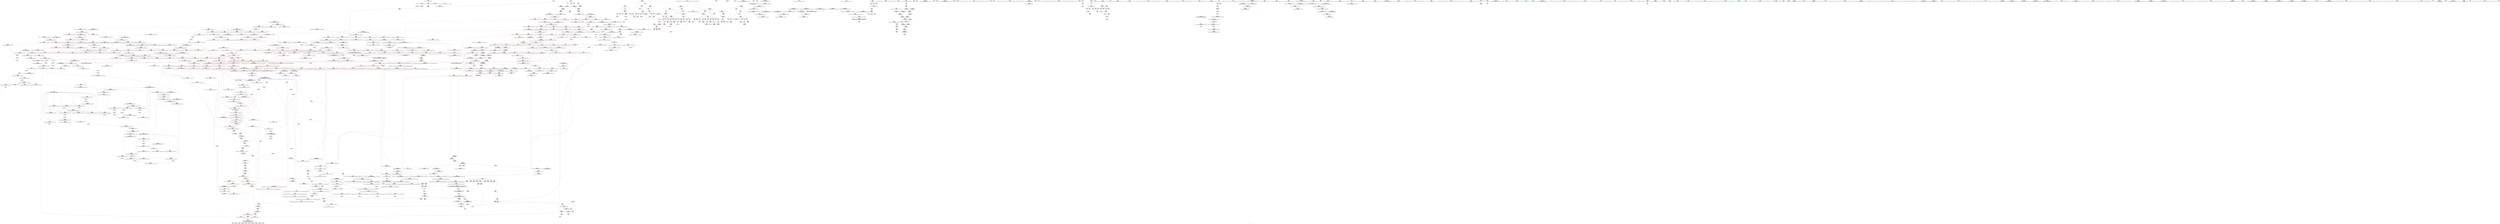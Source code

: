 digraph "SVFG" {
	label="SVFG";

	Node0x556914520b20 [shape=record,color=grey,label="{NodeID: 0\nNullPtr}"];
	Node0x556914520b20 -> Node0x556914582cc0[style=solid];
	Node0x556914520b20 -> Node0x55691459eb70[style=solid];
	Node0x5569146912c0 [shape=record,color=black,label="{NodeID: 1882\n244 = PHI()\n}"];
	Node0x55691458a720 [shape=record,color=blue,label="{NodeID: 775\n847\<--842\n__last.addr\<--__last\n_ZSt10__pop_heapIPdN9__gnu_cxx5__ops15_Iter_less_iterEEvT_S4_S4_RT0_\n}"];
	Node0x55691458a720 -> Node0x556914596060[style=dashed];
	Node0x5569145a2880 [shape=record,color=yellow,style=double,label="{NodeID: 1550\n8V_1 = ENCHI(MR_8V_0)\npts\{23 \}\nFun[_ZSt13move_backwardIPdS0_ET0_T_S2_S1_]|{<s0>85}}"];
	Node0x5569145a2880:s0 -> Node0x55691461bf20[style=dashed,color=red];
	Node0x556914581200 [shape=record,color=red,label="{NodeID: 443\n286\<--241\n\<--i6\nmain\n}"];
	Node0x556914581200 -> Node0x5569145c4ce0[style=solid];
	Node0x5569145752c0 [shape=record,color=green,label="{NodeID: 111\n624\<--625\n_ZSt11__sort_heapIPdN9__gnu_cxx5__ops15_Iter_less_iterEEvT_S4_RT0_\<--_ZSt11__sort_heapIPdN9__gnu_cxx5__ops15_Iter_less_iterEEvT_S4_RT0__field_insensitive\n}"];
	Node0x556914596bc0 [shape=record,color=red,label="{NodeID: 554\n990\<--896\n\<--__first.addr\n_ZSt13__adjust_heapIPdldN9__gnu_cxx5__ops15_Iter_less_iterEEvT_T0_S5_T1_T2_\n|{<s0>53}}"];
	Node0x556914596bc0:s0 -> Node0x556914696ae0[style=solid,color=red];
	Node0x5569145ccc60 [shape=record,color=grey,label="{NodeID: 1329\n103 = cmp(101, 102, )\n}"];
	Node0x556914579a30 [shape=record,color=green,label="{NodeID: 222\n1444\<--1445\n__last.addr\<--__last.addr_field_insensitive\n_ZSt23__copy_move_backward_a2ILb1EPdS0_ET1_T0_S2_S1_\n}"];
	Node0x556914579a30 -> Node0x55691459d3c0[style=solid];
	Node0x556914579a30 -> Node0x5569145a9cb0[style=solid];
	Node0x55691459c5f0 [shape=record,color=red,label="{NodeID: 665\n1361\<--1340\n\<--__i\n_ZSt26__unguarded_insertion_sortIPdN9__gnu_cxx5__ops15_Iter_less_iterEEvT_S4_T0_\n}"];
	Node0x55691459c5f0 -> Node0x5569145889e0[style=solid];
	Node0x556914587770 [shape=record,color=purple,label="{NodeID: 333\n325\<--34\n\<--.str.3\nmain\n}"];
	Node0x5569145711e0 [shape=record,color=green,label="{NodeID: 1\n7\<--1\n__dso_handle\<--dummyObj\nGlob }"];
	Node0x556914691390 [shape=record,color=black,label="{NodeID: 1883\n254 = PHI()\n}"];
	Node0x55691458a7f0 [shape=record,color=blue,label="{NodeID: 776\n849\<--843\n__result.addr\<--__result\n_ZSt10__pop_heapIPdN9__gnu_cxx5__ops15_Iter_less_iterEEvT_S4_S4_RT0_\n}"];
	Node0x55691458a7f0 -> Node0x556914596130[style=dashed];
	Node0x55691458a7f0 -> Node0x556914596200[style=dashed];
	Node0x5569145812d0 [shape=record,color=red,label="{NodeID: 444\n294\<--241\n\<--i6\nmain\n|{<s0>10}}"];
	Node0x5569145812d0:s0 -> Node0x55691468e8f0[style=solid,color=red];
	Node0x5569145753c0 [shape=record,color=green,label="{NodeID: 112\n630\<--631\n__comp\<--__comp_field_insensitive\n_ZSt27__unguarded_partition_pivotIPdN9__gnu_cxx5__ops15_Iter_less_iterEET_S4_S4_T0_\n}"];
	Node0x556914596c90 [shape=record,color=red,label="{NodeID: 555\n916\<--898\n\<--__holeIndex.addr\n_ZSt13__adjust_heapIPdldN9__gnu_cxx5__ops15_Iter_less_iterEEvT_T0_S5_T1_T2_\n}"];
	Node0x556914596c90 -> Node0x55691458af40[style=solid];
	Node0x5569145ccde0 [shape=record,color=grey,label="{NodeID: 1330\n91 = cmp(89, 90, )\n}"];
	Node0x556914579b00 [shape=record,color=green,label="{NodeID: 223\n1446\<--1447\n__result.addr\<--__result.addr_field_insensitive\n_ZSt23__copy_move_backward_a2ILb1EPdS0_ET1_T0_S2_S1_\n}"];
	Node0x556914579b00 -> Node0x55691459d490[style=solid];
	Node0x556914579b00 -> Node0x5569145a9d80[style=solid];
	Node0x55691459c6c0 [shape=record,color=red,label="{NodeID: 666\n1379\<--1370\n\<--__first.addr\n_ZSt13move_backwardIPdS0_ET0_T_S2_S1_\n|{<s0>83}}"];
	Node0x55691459c6c0:s0 -> Node0x556914696050[style=solid,color=red];
	Node0x556914587840 [shape=record,color=purple,label="{NodeID: 334\n354\<--37\n\<--.str.4\nmain\n}"];
	Node0x556914571270 [shape=record,color=green,label="{NodeID: 2\n9\<--1\n\<--dummyObj\nCan only get source location for instruction, argument, global var or function.|{<s0>10|<s1>10}}"];
	Node0x556914571270:s0 -> Node0x55691468e5d0[style=solid,color=red];
	Node0x556914571270:s1 -> Node0x55691468e760[style=solid,color=red];
	Node0x556914691460 [shape=record,color=black,label="{NodeID: 1884\n267 = PHI()\n}"];
	Node0x55691458a8c0 [shape=record,color=blue,label="{NodeID: 777\n851\<--844\n__comp.addr\<--__comp\n_ZSt10__pop_heapIPdN9__gnu_cxx5__ops15_Iter_less_iterEEvT_S4_S4_RT0_\n}"];
	Node0x55691458a8c0 -> Node0x5569145962d0[style=dashed];
	Node0x5569145813a0 [shape=record,color=red,label="{NodeID: 445\n295\<--241\n\<--i6\nmain\n}"];
	Node0x5569145813a0 -> Node0x5569145c6ae0[style=solid];
	Node0x556914575490 [shape=record,color=green,label="{NodeID: 113\n632\<--633\n__first.addr\<--__first.addr_field_insensitive\n_ZSt27__unguarded_partition_pivotIPdN9__gnu_cxx5__ops15_Iter_less_iterEET_S4_S4_T0_\n}"];
	Node0x556914575490 -> Node0x5569145936f0[style=solid];
	Node0x556914575490 -> Node0x5569145937c0[style=solid];
	Node0x556914575490 -> Node0x556914593890[style=solid];
	Node0x556914575490 -> Node0x556914593960[style=solid];
	Node0x556914575490 -> Node0x556914593a30[style=solid];
	Node0x556914575490 -> Node0x556914593b00[style=solid];
	Node0x556914575490 -> Node0x5569145a0dc0[style=solid];
	Node0x556914596d60 [shape=record,color=red,label="{NodeID: 556\n918\<--898\n\<--__holeIndex.addr\n_ZSt13__adjust_heapIPdldN9__gnu_cxx5__ops15_Iter_less_iterEEvT_T0_S5_T1_T2_\n}"];
	Node0x556914596d60 -> Node0x55691458b010[style=solid];
	Node0x5569145ccf60 [shape=record,color=grey,label="{NodeID: 1331\n739 = cmp(738, 740, )\n}"];
	Node0x556914579bd0 [shape=record,color=green,label="{NodeID: 224\n1453\<--1454\n_ZSt12__niter_baseIPdET_S1_\<--_ZSt12__niter_baseIPdET_S1__field_insensitive\n}"];
	Node0x55691459c790 [shape=record,color=red,label="{NodeID: 667\n1383\<--1372\n\<--__last.addr\n_ZSt13move_backwardIPdS0_ET0_T_S2_S1_\n|{<s0>84}}"];
	Node0x55691459c790:s0 -> Node0x556914696050[style=solid,color=red];
	Node0x556914587910 [shape=record,color=purple,label="{NodeID: 335\n1573\<--39\nllvm.global_ctors_0\<--llvm.global_ctors\nGlob }"];
	Node0x556914587910 -> Node0x55691459e970[style=solid];
	Node0x556914571520 [shape=record,color=green,label="{NodeID: 3\n14\<--1\n\<--dummyObj\nCan only get source location for instruction, argument, global var or function.}"];
	Node0x556914691530 [shape=record,color=black,label="{NodeID: 1885\n301 = PHI(68, )\n}"];
	Node0x55691458a990 [shape=record,color=blue,label="{NodeID: 778\n853\<--863\n__value\<--\n_ZSt10__pop_heapIPdN9__gnu_cxx5__ops15_Iter_less_iterEEvT_S4_S4_RT0_\n}"];
	Node0x55691458a990 -> Node0x556914596470[style=dashed];
	Node0x55691458a990 -> Node0x556914596540[style=dashed];
	Node0x556914581470 [shape=record,color=red,label="{NodeID: 446\n303\<--241\n\<--i6\nmain\n}"];
	Node0x556914581470 -> Node0x5569145c6f60[style=solid];
	Node0x556914575560 [shape=record,color=green,label="{NodeID: 114\n634\<--635\n__last.addr\<--__last.addr_field_insensitive\n_ZSt27__unguarded_partition_pivotIPdN9__gnu_cxx5__ops15_Iter_less_iterEET_S4_S4_T0_\n}"];
	Node0x556914575560 -> Node0x556914593bd0[style=solid];
	Node0x556914575560 -> Node0x556914593ca0[style=solid];
	Node0x556914575560 -> Node0x556914593d70[style=solid];
	Node0x556914575560 -> Node0x5569145a0e90[style=solid];
	Node0x556914596e30 [shape=record,color=red,label="{NodeID: 557\n950\<--898\n\<--__holeIndex.addr\n_ZSt13__adjust_heapIPdldN9__gnu_cxx5__ops15_Iter_less_iterEEvT_T0_S5_T1_T2_\n}"];
	Node0x5569145cd0e0 [shape=record,color=grey,label="{NodeID: 1332\n448 = cmp(446, 447, )\n}"];
	Node0x556914579cd0 [shape=record,color=green,label="{NodeID: 225\n1460\<--1461\n_ZSt22__copy_move_backward_aILb1EPdS0_ET1_T0_S2_S1_\<--_ZSt22__copy_move_backward_aILb1EPdS0_ET1_T0_S2_S1__field_insensitive\n}"];
	Node0x55691459c860 [shape=record,color=red,label="{NodeID: 668\n1385\<--1374\n\<--__result.addr\n_ZSt13move_backwardIPdS0_ET0_T_S2_S1_\n|{<s0>85}}"];
	Node0x55691459c860:s0 -> Node0x556914696530[style=solid,color=red];
	Node0x556914617890 [shape=record,color=yellow,style=double,label="{NodeID: 1443\n273V_1 = ENCHI(MR_273V_0)\npts\{767 854 903 1028 1243 1275 \}\nFun[_ZSt25__unguarded_linear_insertIPdN9__gnu_cxx5__ops14_Val_less_iterEEvT_T0_]}"];
	Node0x556914617890 -> Node0x55691459d080[style=dashed];
	Node0x556914617890 -> Node0x55691459d150[style=dashed];
	Node0x556914617890 -> Node0x55691459d220[style=dashed];
	Node0x556914587a10 [shape=record,color=purple,label="{NodeID: 336\n1574\<--39\nllvm.global_ctors_1\<--llvm.global_ctors\nGlob }"];
	Node0x556914587a10 -> Node0x55691459ea70[style=solid];
	Node0x5569145715b0 [shape=record,color=green,label="{NodeID: 4\n24\<--1\n_ZSt3cin\<--dummyObj\nGlob }"];
	Node0x556914691670 [shape=record,color=black,label="{NodeID: 1886\n313 = PHI(392, )\n}"];
	Node0x55691458aa60 [shape=record,color=blue,label="{NodeID: 779\n868\<--867\n\<--\n_ZSt10__pop_heapIPdN9__gnu_cxx5__ops15_Iter_less_iterEEvT_S4_S4_RT0_\n|{|<s1>46}}"];
	Node0x55691458aa60 -> Node0x556914596540[style=dashed];
	Node0x55691458aa60:s1 -> Node0x5569145fc1f0[style=dashed,color=red];
	Node0x556914581540 [shape=record,color=red,label="{NodeID: 447\n310\<--309\nvbase.offset\<--\nmain\n}"];
	Node0x55691457a110 [shape=record,color=green,label="{NodeID: 115\n636\<--637\n__mid\<--__mid_field_insensitive\n_ZSt27__unguarded_partition_pivotIPdN9__gnu_cxx5__ops15_Iter_less_iterEET_S4_S4_T0_\n}"];
	Node0x55691457a110 -> Node0x556914593e40[style=solid];
	Node0x55691457a110 -> Node0x5569145a0f60[style=solid];
	Node0x556914596f00 [shape=record,color=red,label="{NodeID: 558\n977\<--898\n\<--__holeIndex.addr\n_ZSt13__adjust_heapIPdldN9__gnu_cxx5__ops15_Iter_less_iterEEvT_T0_S5_T1_T2_\n}"];
	Node0x5569145cd260 [shape=record,color=grey,label="{NodeID: 1333\n925 = cmp(921, 924, )\n}"];
	Node0x556914579dd0 [shape=record,color=green,label="{NodeID: 226\n1465\<--1466\n__it.addr\<--__it.addr_field_insensitive\n_ZSt12__miter_baseIPdET_S1_\n}"];
	Node0x556914579dd0 -> Node0x55691459d560[style=solid];
	Node0x556914579dd0 -> Node0x5569145a9e50[style=solid];
	Node0x55691459c930 [shape=record,color=red,label="{NodeID: 669\n1401\<--1394\n\<--__last.addr\n_ZSt25__unguarded_linear_insertIPdN9__gnu_cxx5__ops14_Val_less_iterEEvT_T0_\n|{<s0>86}}"];
	Node0x55691459c930:s0 -> Node0x556914697160[style=solid,color=red];
	Node0x556914617a30 [shape=record,color=yellow,style=double,label="{NodeID: 1444\n8V_1 = ENCHI(MR_8V_0)\npts\{23 \}\nFun[_ZSt22__final_insertion_sortIPdN9__gnu_cxx5__ops15_Iter_less_iterEEvT_S4_T0_]|{<s0>29|<s1>29|<s2>31|<s3>31}}"];
	Node0x556914617a30:s0 -> Node0x556914607c10[style=dashed,color=red];
	Node0x556914617a30:s1 -> Node0x556914611330[style=dashed,color=red];
	Node0x556914617a30:s2 -> Node0x556914607c10[style=dashed,color=red];
	Node0x556914617a30:s3 -> Node0x556914611330[style=dashed,color=red];
	Node0x556914587b10 [shape=record,color=purple,label="{NodeID: 337\n1575\<--39\nllvm.global_ctors_2\<--llvm.global_ctors\nGlob }"];
	Node0x556914587b10 -> Node0x55691459eb70[style=solid];
	Node0x556914571640 [shape=record,color=green,label="{NodeID: 5\n25\<--1\n.str\<--dummyObj\nGlob }"];
	Node0x5569146917b0 [shape=record,color=black,label="{NodeID: 1887\n318 = PHI()\n}"];
	Node0x55691458ab30 [shape=record,color=blue,label="{NodeID: 780\n884\<--883\n__t.addr\<--__t\n_ZSt4moveIRdEONSt16remove_referenceIT_E4typeEOS2_\n}"];
	Node0x55691458ab30 -> Node0x556914596610[style=dashed];
	Node0x5569145a2d40 [shape=record,color=yellow,style=double,label="{NodeID: 1555\n2V_1 = ENCHI(MR_2V_0)\npts\{10 \}\nFun[main]|{|<s5>10}}"];
	Node0x5569145a2d40 -> Node0x556914589bc0[style=dashed];
	Node0x5569145a2d40 -> Node0x556914589c90[style=dashed];
	Node0x5569145a2d40 -> Node0x556914589d60[style=dashed];
	Node0x5569145a2d40 -> Node0x556914589e30[style=dashed];
	Node0x5569145a2d40 -> Node0x556914589f00[style=dashed];
	Node0x5569145a2d40:s5 -> Node0x55691461a390[style=dashed,color=red];
	Node0x556914581610 [shape=record,color=red,label="{NodeID: 448\n383\<--373\n\<--__first.addr\n_ZSt4sortIPdEvT_S1_\n|{<s0>21}}"];
	Node0x556914581610:s0 -> Node0x556914697cf0[style=solid,color=red];
	Node0x55691457a1e0 [shape=record,color=green,label="{NodeID: 116\n638\<--639\nagg.tmp\<--agg.tmp_field_insensitive\n_ZSt27__unguarded_partition_pivotIPdN9__gnu_cxx5__ops15_Iter_less_iterEET_S4_S4_T0_\n}"];
	Node0x556914596fd0 [shape=record,color=red,label="{NodeID: 559\n991\<--898\n\<--__holeIndex.addr\n_ZSt13__adjust_heapIPdldN9__gnu_cxx5__ops15_Iter_less_iterEEvT_T0_S5_T1_T2_\n|{<s0>53}}"];
	Node0x556914596fd0:s0 -> Node0x556914696bb0[style=solid,color=red];
	Node0x5569145fc100 [shape=record,color=black,label="{NodeID: 1334\nMR_8V_3 = PHI(MR_8V_2, MR_8V_1, )\npts\{23 \}\n|{<s0>94}}"];
	Node0x5569145fc100:s0 -> Node0x556914638620[style=dashed,color=blue];
	Node0x556914579ea0 [shape=record,color=green,label="{NodeID: 227\n1474\<--1475\n__first.addr\<--__first.addr_field_insensitive\n_ZSt22__copy_move_backward_aILb1EPdS0_ET1_T0_S2_S1_\n}"];
	Node0x556914579ea0 -> Node0x55691459d630[style=solid];
	Node0x556914579ea0 -> Node0x5569145a9f20[style=solid];
	Node0x55691459ca00 [shape=record,color=red,label="{NodeID: 670\n1405\<--1394\n\<--__last.addr\n_ZSt25__unguarded_linear_insertIPdN9__gnu_cxx5__ops14_Val_less_iterEEvT_T0_\n}"];
	Node0x55691459ca00 -> Node0x55691458dd90[style=solid];
	Node0x556914587c10 [shape=record,color=purple,label="{NodeID: 338\n308\<--307\nvbase.offset.ptr\<--vtable\nmain\n}"];
	Node0x556914587c10 -> Node0x556914584100[style=solid];
	Node0x5569145716d0 [shape=record,color=green,label="{NodeID: 6\n27\<--1\n.str.1\<--dummyObj\nGlob }"];
	Node0x5569146918b0 [shape=record,color=black,label="{NodeID: 1888\n322 = PHI()\n}"];
	Node0x55691458ac00 [shape=record,color=blue,label="{NodeID: 781\n896\<--890\n__first.addr\<--__first\n_ZSt13__adjust_heapIPdldN9__gnu_cxx5__ops15_Iter_less_iterEEvT_T0_S5_T1_T2_\n}"];
	Node0x55691458ac00 -> Node0x5569145966e0[style=dashed];
	Node0x55691458ac00 -> Node0x5569145967b0[style=dashed];
	Node0x55691458ac00 -> Node0x556914596880[style=dashed];
	Node0x55691458ac00 -> Node0x556914596950[style=dashed];
	Node0x55691458ac00 -> Node0x556914596a20[style=dashed];
	Node0x55691458ac00 -> Node0x556914596af0[style=dashed];
	Node0x55691458ac00 -> Node0x556914596bc0[style=dashed];
	Node0x5569145a2e20 [shape=record,color=yellow,style=double,label="{NodeID: 1556\n4V_1 = ENCHI(MR_4V_0)\npts\{12 \}\nFun[main]|{|<s2>10}}"];
	Node0x5569145a2e20 -> Node0x55691457e550[style=dashed];
	Node0x5569145a2e20 -> Node0x55691457e620[style=dashed];
	Node0x5569145a2e20:s2 -> Node0x55691461a4a0[style=dashed,color=red];
	Node0x5569145816e0 [shape=record,color=red,label="{NodeID: 449\n384\<--375\n\<--__last.addr\n_ZSt4sortIPdEvT_S1_\n|{<s0>21}}"];
	Node0x5569145816e0:s0 -> Node0x556914697e00[style=solid,color=red];
	Node0x55691457a2b0 [shape=record,color=green,label="{NodeID: 117\n640\<--641\nagg.tmp4\<--agg.tmp4_field_insensitive\n_ZSt27__unguarded_partition_pivotIPdN9__gnu_cxx5__ops15_Iter_less_iterEET_S4_S4_T0_\n}"];
	Node0x5569145970a0 [shape=record,color=red,label="{NodeID: 560\n922\<--900\n\<--__len.addr\n_ZSt13__adjust_heapIPdldN9__gnu_cxx5__ops15_Iter_less_iterEEvT_T0_S5_T1_T2_\n}"];
	Node0x5569145970a0 -> Node0x5569145ca6e0[style=solid];
	Node0x5569145fc1f0 [shape=record,color=black,label="{NodeID: 1335\nMR_8V_2 = PHI(MR_8V_3, MR_8V_1, )\npts\{23 \}\n|{|<s5>47}}"];
	Node0x5569145fc1f0 -> Node0x556914597cd0[style=dashed];
	Node0x5569145fc1f0 -> Node0x556914597da0[style=dashed];
	Node0x5569145fc1f0 -> Node0x55691458b280[style=dashed];
	Node0x5569145fc1f0 -> Node0x55691458b4f0[style=dashed];
	Node0x5569145fc1f0 -> Node0x55691460e630[style=dashed];
	Node0x5569145fc1f0:s5 -> Node0x556914619fe0[style=dashed,color=red];
	Node0x556914579f70 [shape=record,color=green,label="{NodeID: 228\n1476\<--1477\n__last.addr\<--__last.addr_field_insensitive\n_ZSt22__copy_move_backward_aILb1EPdS0_ET1_T0_S2_S1_\n}"];
	Node0x556914579f70 -> Node0x55691459d700[style=solid];
	Node0x556914579f70 -> Node0x5569145a9ff0[style=solid];
	Node0x55691459cad0 [shape=record,color=red,label="{NodeID: 671\n1419\<--1394\n\<--__last.addr\n_ZSt25__unguarded_linear_insertIPdN9__gnu_cxx5__ops14_Val_less_iterEEvT_T0_\n}"];
	Node0x55691459cad0 -> Node0x55691458df30[style=solid];
	Node0x556914587ce0 [shape=record,color=purple,label="{NodeID: 339\n404\<--403\n_M_precision\<--this1\n_ZNSt8ios_base9precisionEl\n}"];
	Node0x556914587ce0 -> Node0x556914581a20[style=solid];
	Node0x556914571f10 [shape=record,color=green,label="{NodeID: 7\n29\<--1\n_ZSt4cout\<--dummyObj\nGlob }"];
	Node0x5569146919b0 [shape=record,color=black,label="{NodeID: 1889\n326 = PHI()\n}"];
	Node0x55691458acd0 [shape=record,color=blue,label="{NodeID: 782\n898\<--891\n__holeIndex.addr\<--__holeIndex\n_ZSt13__adjust_heapIPdldN9__gnu_cxx5__ops15_Iter_less_iterEEvT_T0_S5_T1_T2_\n}"];
	Node0x55691458acd0 -> Node0x556914596c90[style=dashed];
	Node0x55691458acd0 -> Node0x556914596d60[style=dashed];
	Node0x55691458acd0 -> Node0x556914596e30[style=dashed];
	Node0x55691458acd0 -> Node0x556914596f00[style=dashed];
	Node0x55691458acd0 -> Node0x55691458b350[style=dashed];
	Node0x55691458acd0 -> Node0x55691458b5c0[style=dashed];
	Node0x55691458acd0 -> Node0x55691460eb30[style=dashed];
	Node0x5569145817b0 [shape=record,color=red,label="{NodeID: 450\n403\<--395\nthis1\<--this.addr\n_ZNSt8ios_base9precisionEl\n}"];
	Node0x5569145817b0 -> Node0x556914587ce0[style=solid];
	Node0x5569145817b0 -> Node0x556914587db0[style=solid];
	Node0x55691457a380 [shape=record,color=green,label="{NodeID: 118\n661\<--662\n_ZSt22__move_median_to_firstIPdN9__gnu_cxx5__ops15_Iter_less_iterEEvT_S4_S4_S4_T0_\<--_ZSt22__move_median_to_firstIPdN9__gnu_cxx5__ops15_Iter_less_iterEEvT_S4_S4_S4_T0__field_insensitive\n}"];
	Node0x556914597170 [shape=record,color=red,label="{NodeID: 561\n956\<--900\n\<--__len.addr\n_ZSt13__adjust_heapIPdldN9__gnu_cxx5__ops15_Iter_less_iterEEvT_T0_S5_T1_T2_\n}"];
	Node0x556914597170 -> Node0x5569145c85e0[style=solid];
	Node0x55691457a040 [shape=record,color=green,label="{NodeID: 229\n1478\<--1479\n__result.addr\<--__result.addr_field_insensitive\n_ZSt22__copy_move_backward_aILb1EPdS0_ET1_T0_S2_S1_\n}"];
	Node0x55691457a040 -> Node0x55691459d7d0[style=solid];
	Node0x55691457a040 -> Node0x5569145aa0c0[style=solid];
	Node0x55691459cba0 [shape=record,color=red,label="{NodeID: 672\n1429\<--1394\n\<--__last.addr\n_ZSt25__unguarded_linear_insertIPdN9__gnu_cxx5__ops14_Val_less_iterEEvT_T0_\n}"];
	Node0x55691459cba0 -> Node0x5569145a9b10[style=solid];
	Node0x556914587db0 [shape=record,color=purple,label="{NodeID: 340\n408\<--403\n_M_precision2\<--this1\n_ZNSt8ios_base9precisionEl\n}"];
	Node0x556914587db0 -> Node0x5569145a0190[style=solid];
	Node0x556914571fa0 [shape=record,color=green,label="{NodeID: 8\n32\<--1\n.str.2\<--dummyObj\nGlob }"];
	Node0x556914691ab0 [shape=record,color=black,label="{NodeID: 1890\n328 = PHI()\n}"];
	Node0x55691458ada0 [shape=record,color=blue,label="{NodeID: 783\n900\<--892\n__len.addr\<--__len\n_ZSt13__adjust_heapIPdldN9__gnu_cxx5__ops15_Iter_less_iterEEvT_T0_S5_T1_T2_\n}"];
	Node0x55691458ada0 -> Node0x5569145970a0[style=dashed];
	Node0x55691458ada0 -> Node0x556914597170[style=dashed];
	Node0x55691458ada0 -> Node0x556914597240[style=dashed];
	Node0x556914581880 [shape=record,color=red,label="{NodeID: 451\n407\<--397\n\<--__prec.addr\n_ZNSt8ios_base9precisionEl\n}"];
	Node0x556914581880 -> Node0x5569145a0190[style=solid];
	Node0x55691457a480 [shape=record,color=green,label="{NodeID: 119\n668\<--669\n_ZSt21__unguarded_partitionIPdN9__gnu_cxx5__ops15_Iter_less_iterEET_S4_S4_S4_T0_\<--_ZSt21__unguarded_partitionIPdN9__gnu_cxx5__ops15_Iter_less_iterEET_S4_S4_S4_T0__field_insensitive\n}"];
	Node0x556914597240 [shape=record,color=red,label="{NodeID: 562\n961\<--900\n\<--__len.addr\n_ZSt13__adjust_heapIPdldN9__gnu_cxx5__ops15_Iter_less_iterEEvT_T0_S5_T1_T2_\n}"];
	Node0x556914597240 -> Node0x5569145c82e0[style=solid];
	Node0x556914582270 [shape=record,color=green,label="{NodeID: 230\n1480\<--1481\n__simple\<--__simple_field_insensitive\n_ZSt22__copy_move_backward_aILb1EPdS0_ET1_T0_S2_S1_\n}"];
	Node0x556914582270 -> Node0x5569145aa190[style=solid];
	Node0x55691459cc70 [shape=record,color=red,label="{NodeID: 673\n1407\<--1398\n\<--__next\n_ZSt25__unguarded_linear_insertIPdN9__gnu_cxx5__ops14_Val_less_iterEEvT_T0_\n}"];
	Node0x55691459cc70 -> Node0x556914588ab0[style=solid];
	Node0x556914587e80 [shape=record,color=purple,label="{NodeID: 341\n582\<--581\nadd.ptr\<--\n_ZSt22__final_insertion_sortIPdN9__gnu_cxx5__ops15_Iter_less_iterEEvT_S4_T0_\n|{<s0>29}}"];
	Node0x556914587e80:s0 -> Node0x55691468c410[style=solid,color=red];
	Node0x556914572030 [shape=record,color=green,label="{NodeID: 9\n34\<--1\n.str.3\<--dummyObj\nGlob }"];
	Node0x556914691b80 [shape=record,color=black,label="{NodeID: 1891\n331 = PHI()\n}"];
	Node0x55691458ae70 [shape=record,color=blue,label="{NodeID: 784\n902\<--893\n__value.addr\<--__value\n_ZSt13__adjust_heapIPdldN9__gnu_cxx5__ops15_Iter_less_iterEEvT_T0_S5_T1_T2_\n}"];
	Node0x55691458ae70 -> Node0x556914597cd0[style=dashed];
	Node0x55691458ae70 -> Node0x556914597da0[style=dashed];
	Node0x55691458ae70 -> Node0x556914597e70[style=dashed];
	Node0x556914581950 [shape=record,color=red,label="{NodeID: 452\n410\<--399\n\<--__old\n_ZNSt8ios_base9precisionEl\n}"];
	Node0x556914581950 -> Node0x5569145845e0[style=solid];
	Node0x55691457a580 [shape=record,color=green,label="{NodeID: 120\n675\<--676\n__comp\<--__comp_field_insensitive\n_ZSt13__heap_selectIPdN9__gnu_cxx5__ops15_Iter_less_iterEEvT_S4_S4_T0_\n|{<s0>36|<s1>37|<s2>38}}"];
	Node0x55691457a580:s0 -> Node0x55691468bb00[style=solid,color=red];
	Node0x55691457a580:s1 -> Node0x55691468d9a0[style=solid,color=red];
	Node0x55691457a580:s2 -> Node0x556914696a10[style=solid,color=red];
	Node0x556914597310 [shape=record,color=red,label="{NodeID: 563\n992\<--904\n\<--__topIndex\n_ZSt13__adjust_heapIPdldN9__gnu_cxx5__ops15_Iter_less_iterEEvT_T0_S5_T1_T2_\n|{<s0>53}}"];
	Node0x556914597310:s0 -> Node0x556914696c80[style=solid,color=red];
	Node0x5569145fe140 [shape=record,color=black,label="{NodeID: 1338\nMR_8V_2 = PHI(MR_8V_1, MR_8V_3, )\npts\{23 \}\n|{<s0>35|<s1>68|<s2>69|<s3>70}}"];
	Node0x5569145fe140:s0 -> Node0x556914639e60[style=dashed,color=blue];
	Node0x5569145fe140:s1 -> Node0x556914619fe0[style=dashed,color=red];
	Node0x5569145fe140:s2 -> Node0x556914619fe0[style=dashed,color=red];
	Node0x5569145fe140:s3 -> Node0x556914619d10[style=dashed,color=red];
	Node0x556914582340 [shape=record,color=green,label="{NodeID: 231\n1491\<--1492\n_ZNSt20__copy_move_backwardILb1ELb1ESt26random_access_iterator_tagE13__copy_move_bIdEEPT_PKS3_S6_S4_\<--_ZNSt20__copy_move_backwardILb1ELb1ESt26random_access_iterator_tagE13__copy_move_bIdEEPT_PKS3_S6_S4__field_insensitive\n}"];
	Node0x55691459cd40 [shape=record,color=red,label="{NodeID: 674\n1411\<--1398\n\<--__next\n_ZSt25__unguarded_linear_insertIPdN9__gnu_cxx5__ops14_Val_less_iterEEvT_T0_\n|{<s0>87}}"];
	Node0x55691459cd40:s0 -> Node0x55691468b340[style=solid,color=red];
	Node0x556914587f50 [shape=record,color=purple,label="{NodeID: 342\n587\<--586\nadd.ptr1\<--\n_ZSt22__final_insertion_sortIPdN9__gnu_cxx5__ops15_Iter_less_iterEEvT_S4_T0_\n|{<s0>30}}"];
	Node0x556914587f50:s0 -> Node0x55691468ee30[style=solid,color=red];
	Node0x5569145720c0 [shape=record,color=green,label="{NodeID: 10\n36\<--1\nstderr\<--dummyObj\nGlob }"];
	Node0x556914691c50 [shape=record,color=black,label="{NodeID: 1892\n339 = PHI()\n}"];
	Node0x556914691c50 -> Node0x5569145842a0[style=solid];
	Node0x55691458af40 [shape=record,color=blue,label="{NodeID: 785\n904\<--916\n__topIndex\<--\n_ZSt13__adjust_heapIPdldN9__gnu_cxx5__ops15_Iter_less_iterEEvT_T0_S5_T1_T2_\n}"];
	Node0x55691458af40 -> Node0x556914597310[style=dashed];
	Node0x5569145a31a0 [shape=record,color=yellow,style=double,label="{NodeID: 1560\n32V_1 = ENCHI(MR_32V_0)\npts\{236 \}\nFun[main]}"];
	Node0x5569145a31a0 -> Node0x556914580910[style=dashed];
	Node0x5569145a31a0 -> Node0x5569145809e0[style=dashed];
	Node0x5569145a31a0 -> Node0x556914580ab0[style=dashed];
	Node0x556914581a20 [shape=record,color=red,label="{NodeID: 453\n405\<--404\n\<--_M_precision\n_ZNSt8ios_base9precisionEl\n}"];
	Node0x556914581a20 -> Node0x5569145a00c0[style=solid];
	Node0x55691457a650 [shape=record,color=green,label="{NodeID: 121\n677\<--678\n__first.addr\<--__first.addr_field_insensitive\n_ZSt13__heap_selectIPdN9__gnu_cxx5__ops15_Iter_less_iterEEvT_S4_S4_T0_\n}"];
	Node0x55691457a650 -> Node0x556914593f10[style=solid];
	Node0x55691457a650 -> Node0x556914593fe0[style=solid];
	Node0x55691457a650 -> Node0x5569145940b0[style=solid];
	Node0x55691457a650 -> Node0x5569145a1030[style=solid];
	Node0x5569145973e0 [shape=record,color=red,label="{NodeID: 564\n921\<--906\n\<--__secondChild\n_ZSt13__adjust_heapIPdldN9__gnu_cxx5__ops15_Iter_less_iterEEvT_T0_S5_T1_T2_\n}"];
	Node0x5569145973e0 -> Node0x5569145cd260[style=solid];
	Node0x556914582440 [shape=record,color=green,label="{NodeID: 232\n1496\<--1497\n__it.addr\<--__it.addr_field_insensitive\n_ZSt12__niter_baseIPdET_S1_\n}"];
	Node0x556914582440 -> Node0x55691459d8a0[style=solid];
	Node0x556914582440 -> Node0x5569145aa260[style=solid];
	Node0x55691459ce10 [shape=record,color=red,label="{NodeID: 675\n1416\<--1398\n\<--__next\n_ZSt25__unguarded_linear_insertIPdN9__gnu_cxx5__ops14_Val_less_iterEEvT_T0_\n|{<s0>88}}"];
	Node0x55691459ce10:s0 -> Node0x556914697160[style=solid,color=red];
	Node0x556914617fd0 [shape=record,color=yellow,style=double,label="{NodeID: 1450\n148V_1 = ENCHI(MR_148V_0)\npts\{854 903 1028 1243 1275 1397 \}\nFun[_ZSt11__make_heapIPdN9__gnu_cxx5__ops15_Iter_less_iterEEvT_S4_RT0_]}"];
	Node0x556914617fd0 -> Node0x556914595840[style=dashed];
	Node0x556914617fd0 -> Node0x556914595910[style=dashed];
	Node0x556914588020 [shape=record,color=purple,label="{NodeID: 343\n656\<--655\nadd.ptr1\<--\n_ZSt27__unguarded_partition_pivotIPdN9__gnu_cxx5__ops15_Iter_less_iterEET_S4_S4_T0_\n|{<s0>34}}"];
	Node0x556914588020:s0 -> Node0x55691468a940[style=solid,color=red];
	Node0x5569145721c0 [shape=record,color=green,label="{NodeID: 11\n37\<--1\n.str.4\<--dummyObj\nGlob }"];
	Node0x556914691db0 [shape=record,color=black,label="{NodeID: 1893\n345 = PHI()\n}"];
	Node0x556914691db0 -> Node0x556914584370[style=solid];
	Node0x55691458b010 [shape=record,color=blue,label="{NodeID: 786\n906\<--918\n__secondChild\<--\n_ZSt13__adjust_heapIPdldN9__gnu_cxx5__ops15_Iter_less_iterEEvT_T0_S5_T1_T2_\n}"];
	Node0x55691458b010 -> Node0x5569145973e0[style=dashed];
	Node0x55691458b010 -> Node0x5569145974b0[style=dashed];
	Node0x55691458b010 -> Node0x556914597990[style=dashed];
	Node0x55691458b010 -> Node0x556914597a60[style=dashed];
	Node0x55691458b010 -> Node0x55691458b0e0[style=dashed];
	Node0x55691458b010 -> Node0x55691458b420[style=dashed];
	Node0x55691458b010 -> Node0x55691460f030[style=dashed];
	Node0x556914581af0 [shape=record,color=red,label="{NodeID: 454\n446\<--436\n\<--__first.addr\n_ZSt6__sortIPdN9__gnu_cxx5__ops15_Iter_less_iterEEvT_S4_T0_\n}"];
	Node0x556914581af0 -> Node0x5569145cd0e0[style=solid];
	Node0x55691457a720 [shape=record,color=green,label="{NodeID: 122\n679\<--680\n__middle.addr\<--__middle.addr_field_insensitive\n_ZSt13__heap_selectIPdN9__gnu_cxx5__ops15_Iter_less_iterEEvT_S4_S4_T0_\n}"];
	Node0x55691457a720 -> Node0x556914594180[style=solid];
	Node0x55691457a720 -> Node0x556914594250[style=solid];
	Node0x55691457a720 -> Node0x556914594320[style=solid];
	Node0x55691457a720 -> Node0x5569145a1100[style=solid];
	Node0x5569145974b0 [shape=record,color=red,label="{NodeID: 565\n927\<--906\n\<--__secondChild\n_ZSt13__adjust_heapIPdldN9__gnu_cxx5__ops15_Iter_less_iterEEvT_T0_S5_T1_T2_\n}"];
	Node0x5569145974b0 -> Node0x5569145ca260[style=solid];
	Node0x556914582510 [shape=record,color=green,label="{NodeID: 233\n1505\<--1506\n__first.addr\<--__first.addr_field_insensitive\n_ZNSt20__copy_move_backwardILb1ELb1ESt26random_access_iterator_tagE13__copy_move_bIdEEPT_PKS3_S6_S4_\n}"];
	Node0x556914582510 -> Node0x55691459d970[style=solid];
	Node0x556914582510 -> Node0x55691459da40[style=solid];
	Node0x556914582510 -> Node0x5569145aa330[style=solid];
	Node0x55691459cee0 [shape=record,color=red,label="{NodeID: 676\n1421\<--1398\n\<--__next\n_ZSt25__unguarded_linear_insertIPdN9__gnu_cxx5__ops14_Val_less_iterEEvT_T0_\n}"];
	Node0x55691459cee0 -> Node0x55691458e000[style=solid];
	Node0x5569145880f0 [shape=record,color=purple,label="{NodeID: 344\n659\<--658\nadd.ptr2\<--\n_ZSt27__unguarded_partition_pivotIPdN9__gnu_cxx5__ops15_Iter_less_iterEET_S4_S4_T0_\n|{<s0>34}}"];
	Node0x5569145880f0:s0 -> Node0x55691468abc0[style=solid,color=red];
	Node0x5569145722c0 [shape=record,color=green,label="{NodeID: 12\n40\<--1\n\<--dummyObj\nCan only get source location for instruction, argument, global var or function.}"];
	Node0x556914691eb0 [shape=record,color=black,label="{NodeID: 1894\n355 = PHI()\n}"];
	Node0x55691458b0e0 [shape=record,color=blue,label="{NodeID: 787\n906\<--929\n__secondChild\<--mul\n_ZSt13__adjust_heapIPdldN9__gnu_cxx5__ops15_Iter_less_iterEEvT_T0_S5_T1_T2_\n}"];
	Node0x55691458b0e0 -> Node0x5569145973e0[style=dashed];
	Node0x55691458b0e0 -> Node0x5569145974b0[style=dashed];
	Node0x55691458b0e0 -> Node0x556914597580[style=dashed];
	Node0x55691458b0e0 -> Node0x556914597650[style=dashed];
	Node0x55691458b0e0 -> Node0x556914597720[style=dashed];
	Node0x55691458b0e0 -> Node0x5569145977f0[style=dashed];
	Node0x55691458b0e0 -> Node0x5569145978c0[style=dashed];
	Node0x55691458b0e0 -> Node0x556914597990[style=dashed];
	Node0x55691458b0e0 -> Node0x556914597a60[style=dashed];
	Node0x55691458b0e0 -> Node0x55691458b0e0[style=dashed];
	Node0x55691458b0e0 -> Node0x55691458b1b0[style=dashed];
	Node0x55691458b0e0 -> Node0x55691458b420[style=dashed];
	Node0x55691458b0e0 -> Node0x55691460f030[style=dashed];
	Node0x556914581bc0 [shape=record,color=red,label="{NodeID: 455\n450\<--436\n\<--__first.addr\n_ZSt6__sortIPdN9__gnu_cxx5__ops15_Iter_less_iterEEvT_S4_T0_\n|{<s0>23}}"];
	Node0x556914581bc0:s0 -> Node0x55691468bd80[style=solid,color=red];
	Node0x5569145c37d0 [shape=record,color=black,label="{NodeID: 1230\n1055 = PHI(152, 1051, )\n}"];
	Node0x55691457a7f0 [shape=record,color=green,label="{NodeID: 123\n681\<--682\n__last.addr\<--__last.addr_field_insensitive\n_ZSt13__heap_selectIPdN9__gnu_cxx5__ops15_Iter_less_iterEEvT_S4_S4_T0_\n}"];
	Node0x55691457a7f0 -> Node0x5569145943f0[style=solid];
	Node0x55691457a7f0 -> Node0x5569145a11d0[style=solid];
	Node0x556914597580 [shape=record,color=red,label="{NodeID: 566\n932\<--906\n\<--__secondChild\n_ZSt13__adjust_heapIPdldN9__gnu_cxx5__ops15_Iter_less_iterEEvT_T0_S5_T1_T2_\n}"];
	Node0x5569145825e0 [shape=record,color=green,label="{NodeID: 234\n1507\<--1508\n__last.addr\<--__last.addr_field_insensitive\n_ZNSt20__copy_move_backwardILb1ELb1ESt26random_access_iterator_tagE13__copy_move_bIdEEPT_PKS3_S6_S4_\n}"];
	Node0x5569145825e0 -> Node0x55691459db10[style=solid];
	Node0x5569145825e0 -> Node0x5569145aa400[style=solid];
	Node0x55691459cfb0 [shape=record,color=red,label="{NodeID: 677\n1423\<--1398\n\<--__next\n_ZSt25__unguarded_linear_insertIPdN9__gnu_cxx5__ops14_Val_less_iterEEvT_T0_\n}"];
	Node0x55691459cfb0 -> Node0x556914588b80[style=solid];
	Node0x5569145881c0 [shape=record,color=purple,label="{NodeID: 345\n664\<--663\nadd.ptr3\<--\n_ZSt27__unguarded_partition_pivotIPdN9__gnu_cxx5__ops15_Iter_less_iterEET_S4_S4_T0_\n|{<s0>35}}"];
	Node0x5569145881c0:s0 -> Node0x55691468ad00[style=solid,color=red];
	Node0x5569145723c0 [shape=record,color=green,label="{NodeID: 13\n98\<--1\n\<--dummyObj\nCan only get source location for instruction, argument, global var or function.}"];
	Node0x556914691f80 [shape=record,color=black,label="{NodeID: 1895\n862 = PHI(882, )\n}"];
	Node0x556914691f80 -> Node0x5569145963a0[style=solid];
	Node0x55691458b1b0 [shape=record,color=blue,label="{NodeID: 788\n906\<--941\n__secondChild\<--dec\n_ZSt13__adjust_heapIPdldN9__gnu_cxx5__ops15_Iter_less_iterEEvT_T0_S5_T1_T2_\n}"];
	Node0x55691458b1b0 -> Node0x5569145973e0[style=dashed];
	Node0x55691458b1b0 -> Node0x5569145974b0[style=dashed];
	Node0x55691458b1b0 -> Node0x5569145977f0[style=dashed];
	Node0x55691458b1b0 -> Node0x5569145978c0[style=dashed];
	Node0x55691458b1b0 -> Node0x556914597990[style=dashed];
	Node0x55691458b1b0 -> Node0x556914597a60[style=dashed];
	Node0x55691458b1b0 -> Node0x55691458b0e0[style=dashed];
	Node0x55691458b1b0 -> Node0x55691458b420[style=dashed];
	Node0x55691458b1b0 -> Node0x55691460f030[style=dashed];
	Node0x556914581c90 [shape=record,color=red,label="{NodeID: 456\n453\<--436\n\<--__first.addr\n_ZSt6__sortIPdN9__gnu_cxx5__ops15_Iter_less_iterEEvT_S4_T0_\n}"];
	Node0x556914581c90 -> Node0x556914584780[style=solid];
	Node0x5569145c3960 [shape=record,color=grey,label="{NodeID: 1231\n360 = Binary(359, 137, )\n}"];
	Node0x5569145c3960 -> Node0x55691459fcb0[style=solid];
	Node0x55691457a8c0 [shape=record,color=green,label="{NodeID: 124\n683\<--684\n__i\<--__i_field_insensitive\n_ZSt13__heap_selectIPdN9__gnu_cxx5__ops15_Iter_less_iterEEvT_S4_S4_T0_\n}"];
	Node0x55691457a8c0 -> Node0x5569145944c0[style=solid];
	Node0x55691457a8c0 -> Node0x556914594590[style=solid];
	Node0x55691457a8c0 -> Node0x556914594660[style=solid];
	Node0x55691457a8c0 -> Node0x556914594730[style=solid];
	Node0x55691457a8c0 -> Node0x5569145a12a0[style=solid];
	Node0x55691457a8c0 -> Node0x5569145a1370[style=solid];
	Node0x556914597650 [shape=record,color=red,label="{NodeID: 567\n935\<--906\n\<--__secondChild\n_ZSt13__adjust_heapIPdldN9__gnu_cxx5__ops15_Iter_less_iterEEvT_T0_S5_T1_T2_\n}"];
	Node0x556914597650 -> Node0x5569145ca0e0[style=solid];
	Node0x5569145ff510 [shape=record,color=black,label="{NodeID: 1342\nMR_222V_4 = PHI(MR_222V_5, MR_222V_3, )\npts\{1177 \}\n}"];
	Node0x5569145ff510 -> Node0x55691459a3d0[style=dashed];
	Node0x5569145ff510 -> Node0x55691459a4a0[style=dashed];
	Node0x5569145ff510 -> Node0x55691459a570[style=dashed];
	Node0x5569145ff510 -> Node0x55691459a640[style=dashed];
	Node0x5569145ff510 -> Node0x55691459a710[style=dashed];
	Node0x5569145ff510 -> Node0x55691459a7e0[style=dashed];
	Node0x5569145ff510 -> Node0x55691458c870[style=dashed];
	Node0x5569145ff510 -> Node0x55691458cae0[style=dashed];
	Node0x5569145826b0 [shape=record,color=green,label="{NodeID: 235\n1509\<--1510\n__result.addr\<--__result.addr_field_insensitive\n_ZNSt20__copy_move_backwardILb1ELb1ESt26random_access_iterator_tagE13__copy_move_bIdEEPT_PKS3_S6_S4_\n}"];
	Node0x5569145826b0 -> Node0x55691459dbe0[style=solid];
	Node0x5569145826b0 -> Node0x55691459dcb0[style=solid];
	Node0x5569145826b0 -> Node0x5569145aa4d0[style=solid];
	Node0x55691459d080 [shape=record,color=red,label="{NodeID: 678\n1403\<--1402\n\<--call\n_ZSt25__unguarded_linear_insertIPdN9__gnu_cxx5__ops14_Val_less_iterEEvT_T0_\n}"];
	Node0x55691459d080 -> Node0x55691458dcc0[style=solid];
	Node0x556914588290 [shape=record,color=purple,label="{NodeID: 346\n715\<--714\nincdec.ptr\<--\n_ZSt13__heap_selectIPdN9__gnu_cxx5__ops15_Iter_less_iterEEvT_S4_S4_T0_\n}"];
	Node0x556914588290 -> Node0x5569145a1370[style=solid];
	Node0x5569145724c0 [shape=record,color=green,label="{NodeID: 14\n137\<--1\n\<--dummyObj\nCan only get source location for instruction, argument, global var or function.}"];
	Node0x556914692180 [shape=record,color=black,label="{NodeID: 1896\n866 = PHI(882, )\n}"];
	Node0x556914692180 -> Node0x556914596470[style=solid];
	Node0x55691458b280 [shape=record,color=blue,label="{NodeID: 789\n951\<--948\nadd.ptr5\<--\n_ZSt13__adjust_heapIPdldN9__gnu_cxx5__ops15_Iter_less_iterEEvT_T0_S5_T1_T2_\n}"];
	Node0x55691458b280 -> Node0x5569145fc1f0[style=dashed];
	Node0x556914581d60 [shape=record,color=red,label="{NodeID: 457\n467\<--436\n\<--__first.addr\n_ZSt6__sortIPdN9__gnu_cxx5__ops15_Iter_less_iterEEvT_S4_T0_\n|{<s0>24}}"];
	Node0x556914581d60:s0 -> Node0x55691468b690[style=solid,color=red];
	Node0x5569145c3ae0 [shape=record,color=grey,label="{NodeID: 1232\n174 = Binary(167, 172, )\n}"];
	Node0x5569145c3ae0 -> Node0x5569145c4560[style=solid];
	Node0x55691457a990 [shape=record,color=green,label="{NodeID: 125\n691\<--692\n_ZSt11__make_heapIPdN9__gnu_cxx5__ops15_Iter_less_iterEEvT_S4_RT0_\<--_ZSt11__make_heapIPdN9__gnu_cxx5__ops15_Iter_less_iterEEvT_S4_RT0__field_insensitive\n}"];
	Node0x556914597720 [shape=record,color=red,label="{NodeID: 568\n940\<--906\n\<--__secondChild\n_ZSt13__adjust_heapIPdldN9__gnu_cxx5__ops15_Iter_less_iterEEvT_T0_S5_T1_T2_\n}"];
	Node0x556914597720 -> Node0x5569145c97e0[style=solid];
	Node0x5569145ffa10 [shape=record,color=black,label="{NodeID: 1343\nMR_24V_2 = PHI(MR_24V_3, MR_24V_1, )\npts\{1 \}\n|{|<s1>11|<s2>11}}"];
	Node0x5569145ffa10 -> Node0x55691457e890[style=dashed];
	Node0x5569145ffa10:s1 -> Node0x556914581a20[style=dashed,color=red];
	Node0x5569145ffa10:s2 -> Node0x5569145a0190[style=dashed,color=red];
	Node0x556914582780 [shape=record,color=green,label="{NodeID: 236\n1511\<--1512\n_Num\<--_Num_field_insensitive\n_ZNSt20__copy_move_backwardILb1ELb1ESt26random_access_iterator_tagE13__copy_move_bIdEEPT_PKS3_S6_S4_\n}"];
	Node0x556914582780 -> Node0x55691459dd80[style=solid];
	Node0x556914582780 -> Node0x55691459de50[style=solid];
	Node0x556914582780 -> Node0x55691459df20[style=solid];
	Node0x556914582780 -> Node0x55691459dff0[style=solid];
	Node0x556914582780 -> Node0x5569145aa5a0[style=solid];
	Node0x55691459d150 [shape=record,color=red,label="{NodeID: 679\n1418\<--1417\n\<--call2\n_ZSt25__unguarded_linear_insertIPdN9__gnu_cxx5__ops14_Val_less_iterEEvT_T0_\n}"];
	Node0x55691459d150 -> Node0x55691458df30[style=solid];
	Node0x556914588360 [shape=record,color=purple,label="{NodeID: 347\n743\<--742\nincdec.ptr\<--\n_ZSt11__sort_heapIPdN9__gnu_cxx5__ops15_Iter_less_iterEEvT_S4_RT0_\n}"];
	Node0x556914588360 -> Node0x5569145a16b0[style=solid];
	Node0x5569145725c0 [shape=record,color=green,label="{NodeID: 15\n150\<--1\n\<--dummyObj\nCan only get source location for instruction, argument, global var or function.}"];
	Node0x5569146922c0 [shape=record,color=black,label="{NodeID: 1897\n877 = PHI(882, )\n}"];
	Node0x5569146922c0 -> Node0x556914596540[style=solid];
	Node0x55691458b350 [shape=record,color=blue,label="{NodeID: 790\n898\<--953\n__holeIndex.addr\<--\n_ZSt13__adjust_heapIPdldN9__gnu_cxx5__ops15_Iter_less_iterEEvT_T0_S5_T1_T2_\n}"];
	Node0x55691458b350 -> Node0x556914596e30[style=dashed];
	Node0x55691458b350 -> Node0x556914596f00[style=dashed];
	Node0x55691458b350 -> Node0x55691458b350[style=dashed];
	Node0x55691458b350 -> Node0x55691458b5c0[style=dashed];
	Node0x55691458b350 -> Node0x55691460eb30[style=dashed];
	Node0x556914581e30 [shape=record,color=red,label="{NodeID: 458\n447\<--438\n\<--__last.addr\n_ZSt6__sortIPdN9__gnu_cxx5__ops15_Iter_less_iterEEvT_S4_T0_\n}"];
	Node0x556914581e30 -> Node0x5569145cd0e0[style=solid];
	Node0x5569145c3c60 [shape=record,color=grey,label="{NodeID: 1233\n352 = Binary(349, 351, )\n}"];
	Node0x5569145c3c60 -> Node0x5569145c3de0[style=solid];
	Node0x55691457aa90 [shape=record,color=green,label="{NodeID: 126\n703\<--704\n_ZNK9__gnu_cxx5__ops15_Iter_less_iterclIPdS3_EEbT_T0_\<--_ZNK9__gnu_cxx5__ops15_Iter_less_iterclIPdS3_EEbT_T0__field_insensitive\n}"];
	Node0x5569145977f0 [shape=record,color=red,label="{NodeID: 569\n945\<--906\n\<--__secondChild\n_ZSt13__adjust_heapIPdldN9__gnu_cxx5__ops15_Iter_less_iterEEvT_T0_S5_T1_T2_\n}"];
	Node0x5569145fff10 [shape=record,color=black,label="{NodeID: 1344\nMR_6V_2 = PHI(MR_6V_4, MR_6V_1, )\npts\{15 \}\n}"];
	Node0x5569145fff10 -> Node0x55691459f970[style=dashed];
	Node0x556914582850 [shape=record,color=green,label="{NodeID: 237\n1536\<--1537\nllvm.memmove.p0i8.p0i8.i64\<--llvm.memmove.p0i8.p0i8.i64_field_insensitive\n}"];
	Node0x55691459d220 [shape=record,color=red,label="{NodeID: 680\n1428\<--1427\n\<--call4\n_ZSt25__unguarded_linear_insertIPdN9__gnu_cxx5__ops14_Val_less_iterEEvT_T0_\n}"];
	Node0x55691459d220 -> Node0x5569145a9b10[style=solid];
	Node0x556914588430 [shape=record,color=purple,label="{NodeID: 348\n1192\<--1191\nincdec.ptr\<--\n_ZSt21__unguarded_partitionIPdN9__gnu_cxx5__ops15_Iter_less_iterEET_S4_S4_S4_T0_\n}"];
	Node0x556914588430 -> Node0x55691458c870[style=solid];
	Node0x5569145726c0 [shape=record,color=green,label="{NodeID: 16\n151\<--1\n\<--dummyObj\nCan only get source location for instruction, argument, global var or function.}"];
	Node0x556914692400 [shape=record,color=black,label="{NodeID: 1898\n459 = PHI(540, )\n}"];
	Node0x556914692400 -> Node0x5569145c79e0[style=solid];
	Node0x55691458b420 [shape=record,color=blue,label="{NodeID: 791\n906\<--968\n__secondChild\<--mul12\n_ZSt13__adjust_heapIPdldN9__gnu_cxx5__ops15_Iter_less_iterEEvT_T0_S5_T1_T2_\n}"];
	Node0x55691458b420 -> Node0x556914597b30[style=dashed];
	Node0x55691458b420 -> Node0x556914597c00[style=dashed];
	Node0x55691458b420 -> Node0x55691460f030[style=dashed];
	Node0x556914581f00 [shape=record,color=red,label="{NodeID: 459\n451\<--438\n\<--__last.addr\n_ZSt6__sortIPdN9__gnu_cxx5__ops15_Iter_less_iterEEvT_S4_T0_\n|{<s0>23}}"];
	Node0x556914581f00:s0 -> Node0x55691468bf90[style=solid,color=red];
	Node0x5569145c3de0 [shape=record,color=grey,label="{NodeID: 1234\n353 = Binary(352, 344, )\n}"];
	Node0x55691457ab90 [shape=record,color=green,label="{NodeID: 127\n710\<--711\n_ZSt10__pop_heapIPdN9__gnu_cxx5__ops15_Iter_less_iterEEvT_S4_S4_RT0_\<--_ZSt10__pop_heapIPdN9__gnu_cxx5__ops15_Iter_less_iterEEvT_S4_S4_RT0__field_insensitive\n}"];
	Node0x5569145978c0 [shape=record,color=red,label="{NodeID: 570\n953\<--906\n\<--__secondChild\n_ZSt13__adjust_heapIPdldN9__gnu_cxx5__ops15_Iter_less_iterEEvT_T0_S5_T1_T2_\n}"];
	Node0x5569145978c0 -> Node0x55691458b350[style=solid];
	Node0x556914600410 [shape=record,color=black,label="{NodeID: 1345\nMR_8V_2 = PHI(MR_8V_3, MR_8V_1, )\npts\{23 \}\n|{<s0>9}}"];
	Node0x556914600410:s0 -> Node0x556914619690[style=dashed,color=red];
	Node0x556914582950 [shape=record,color=green,label="{NodeID: 238\n1553\<--1554\nthis.addr\<--this.addr_field_insensitive\n_ZNK9__gnu_cxx5__ops14_Val_less_iterclIdPdEEbRT_T0_\n}"];
	Node0x556914582950 -> Node0x55691459e0c0[style=solid];
	Node0x556914582950 -> Node0x5569145aa740[style=solid];
	Node0x556914638010 [shape=record,color=yellow,style=double,label="{NodeID: 1788\n8V_6 = CSCHI(MR_8V_5)\npts\{23 \}\nCS[]|{<s0>42|<s1>42|<s2>46}}"];
	Node0x556914638010:s0 -> Node0x556914603b10[style=dashed,color=blue];
	Node0x556914638010:s1 -> Node0x556914613130[style=dashed,color=blue];
	Node0x556914638010:s2 -> Node0x556914638de0[style=dashed,color=blue];
	Node0x55691459d2f0 [shape=record,color=red,label="{NodeID: 681\n1451\<--1442\n\<--__first.addr\n_ZSt23__copy_move_backward_a2ILb1EPdS0_ET1_T0_S2_S1_\n|{<s0>90}}"];
	Node0x55691459d2f0:s0 -> Node0x55691468c590[style=solid,color=red];
	Node0x556914588500 [shape=record,color=purple,label="{NodeID: 349\n1196\<--1195\nincdec.ptr3\<--\n_ZSt21__unguarded_partitionIPdN9__gnu_cxx5__ops15_Iter_less_iterEET_S4_S4_S4_T0_\n}"];
	Node0x556914588500 -> Node0x55691458c940[style=solid];
	Node0x5569145727c0 [shape=record,color=green,label="{NodeID: 17\n152\<--1\n\<--dummyObj\nCan only get source location for instruction, argument, global var or function.}"];
	Node0x556914692540 [shape=record,color=black,label="{NodeID: 1899\n528 = PHI(627, )\n}"];
	Node0x556914692540 -> Node0x5569145a0740[style=solid];
	Node0x55691458b4f0 [shape=record,color=blue,label="{NodeID: 792\n978\<--975\nadd.ptr16\<--\n_ZSt13__adjust_heapIPdldN9__gnu_cxx5__ops15_Iter_less_iterEEvT_T0_S5_T1_T2_\n}"];
	Node0x55691458b4f0 -> Node0x55691460e630[style=dashed];
	Node0x556914581fd0 [shape=record,color=red,label="{NodeID: 460\n452\<--438\n\<--__last.addr\n_ZSt6__sortIPdN9__gnu_cxx5__ops15_Iter_less_iterEEvT_S4_T0_\n}"];
	Node0x556914581fd0 -> Node0x5569145846b0[style=solid];
	Node0x5569145c3f60 [shape=record,color=grey,label="{NodeID: 1235\n136 = Binary(135, 137, )\n|{<s0>3}}"];
	Node0x5569145c3f60:s0 -> Node0x55691468e5d0[style=solid,color=red];
	Node0x55691457ac90 [shape=record,color=green,label="{NodeID: 128\n723\<--724\n__first.addr\<--__first.addr_field_insensitive\n_ZSt11__sort_heapIPdN9__gnu_cxx5__ops15_Iter_less_iterEEvT_S4_RT0_\n}"];
	Node0x55691457ac90 -> Node0x556914594800[style=solid];
	Node0x55691457ac90 -> Node0x5569145948d0[style=solid];
	Node0x55691457ac90 -> Node0x5569145a1440[style=solid];
	Node0x556914597990 [shape=record,color=red,label="{NodeID: 571\n960\<--906\n\<--__secondChild\n_ZSt13__adjust_heapIPdldN9__gnu_cxx5__ops15_Iter_less_iterEEvT_T0_S5_T1_T2_\n}"];
	Node0x556914597990 -> Node0x5569145cc1e0[style=solid];
	Node0x556914600910 [shape=record,color=black,label="{NodeID: 1346\nMR_34V_3 = PHI(MR_34V_4, MR_34V_2, )\npts\{238 \}\n}"];
	Node0x556914600910 -> Node0x556914580b80[style=dashed];
	Node0x556914600910 -> Node0x556914580c50[style=dashed];
	Node0x556914600910 -> Node0x556914580d20[style=dashed];
	Node0x556914600910 -> Node0x556914580df0[style=dashed];
	Node0x556914600910 -> Node0x556914580ec0[style=dashed];
	Node0x556914600910 -> Node0x55691459fcb0[style=dashed];
	Node0x556914582a20 [shape=record,color=green,label="{NodeID: 239\n1555\<--1556\n__val.addr\<--__val.addr_field_insensitive\n_ZNK9__gnu_cxx5__ops14_Val_less_iterclIdPdEEbRT_T0_\n}"];
	Node0x556914582a20 -> Node0x55691459e190[style=solid];
	Node0x556914582a20 -> Node0x5569145aa810[style=solid];
	Node0x55691459d3c0 [shape=record,color=red,label="{NodeID: 682\n1455\<--1444\n\<--__last.addr\n_ZSt23__copy_move_backward_a2ILb1EPdS0_ET1_T0_S2_S1_\n|{<s0>91}}"];
	Node0x55691459d3c0:s0 -> Node0x55691468c590[style=solid,color=red];
	Node0x5569145885d0 [shape=record,color=purple,label="{NodeID: 350\n1204\<--1203\nincdec.ptr7\<--\n_ZSt21__unguarded_partitionIPdN9__gnu_cxx5__ops15_Iter_less_iterEET_S4_S4_S4_T0_\n}"];
	Node0x5569145885d0 -> Node0x55691458ca10[style=solid];
	Node0x5569145728c0 [shape=record,color=green,label="{NodeID: 18\n173\<--1\n\<--dummyObj\nCan only get source location for instruction, argument, global var or function.}"];
	Node0x556914692680 [shape=record,color=black,label="{NodeID: 1900\n546 = PHI()\n}"];
	Node0x556914692680 -> Node0x5569145849f0[style=solid];
	Node0x556914692680 -> Node0x556914584ac0[style=solid];
	Node0x55691458b5c0 [shape=record,color=blue,label="{NodeID: 793\n898\<--981\n__holeIndex.addr\<--sub17\n_ZSt13__adjust_heapIPdldN9__gnu_cxx5__ops15_Iter_less_iterEEvT_T0_S5_T1_T2_\n}"];
	Node0x55691458b5c0 -> Node0x55691460eb30[style=dashed];
	Node0x5569145820a0 [shape=record,color=red,label="{NodeID: 461\n468\<--438\n\<--__last.addr\n_ZSt6__sortIPdN9__gnu_cxx5__ops15_Iter_less_iterEEvT_S4_T0_\n|{<s0>24}}"];
	Node0x5569145820a0:s0 -> Node0x55691468b7a0[style=solid,color=red];
	Node0x5569145c40e0 [shape=record,color=grey,label="{NodeID: 1236\n176 = Binary(175, 137, )\n}"];
	Node0x5569145c40e0 -> Node0x5569145838e0[style=solid];
	Node0x55691457ad60 [shape=record,color=green,label="{NodeID: 129\n725\<--726\n__last.addr\<--__last.addr_field_insensitive\n_ZSt11__sort_heapIPdN9__gnu_cxx5__ops15_Iter_less_iterEEvT_S4_RT0_\n}"];
	Node0x55691457ad60 -> Node0x5569145949a0[style=solid];
	Node0x55691457ad60 -> Node0x556914594a70[style=solid];
	Node0x55691457ad60 -> Node0x556914594b40[style=solid];
	Node0x55691457ad60 -> Node0x556914594c10[style=solid];
	Node0x55691457ad60 -> Node0x5569145a1510[style=solid];
	Node0x55691457ad60 -> Node0x5569145a16b0[style=solid];
	Node0x556914597a60 [shape=record,color=red,label="{NodeID: 572\n966\<--906\n\<--__secondChild\n_ZSt13__adjust_heapIPdldN9__gnu_cxx5__ops15_Iter_less_iterEEvT_T0_S5_T1_T2_\n}"];
	Node0x556914597a60 -> Node0x5569145c8160[style=solid];
	Node0x556914600e10 [shape=record,color=black,label="{NodeID: 1347\nMR_36V_2 = PHI(MR_36V_4, MR_36V_1, )\npts\{240 \}\n}"];
	Node0x556914600e10 -> Node0x55691459f7d0[style=dashed];
	Node0x556914582af0 [shape=record,color=green,label="{NodeID: 240\n1557\<--1558\n__it.addr\<--__it.addr_field_insensitive\n_ZNK9__gnu_cxx5__ops14_Val_less_iterclIdPdEEbRT_T0_\n}"];
	Node0x556914582af0 -> Node0x55691459e260[style=solid];
	Node0x556914582af0 -> Node0x5569145aa8e0[style=solid];
	Node0x55691459d490 [shape=record,color=red,label="{NodeID: 683\n1457\<--1446\n\<--__result.addr\n_ZSt23__copy_move_backward_a2ILb1EPdS0_ET1_T0_S2_S1_\n|{<s0>92}}"];
	Node0x55691459d490:s0 -> Node0x55691468c590[style=solid,color=red];
	Node0x5569145886a0 [shape=record,color=purple,label="{NodeID: 351\n1217\<--1216\nincdec.ptr9\<--\n_ZSt21__unguarded_partitionIPdN9__gnu_cxx5__ops15_Iter_less_iterEET_S4_S4_S4_T0_\n}"];
	Node0x5569145886a0 -> Node0x55691458cae0[style=solid];
	Node0x5569145729c0 [shape=record,color=green,label="{NodeID: 19\n314\<--1\n\<--dummyObj\nCan only get source location for instruction, argument, global var or function.|{<s0>11}}"];
	Node0x5569145729c0:s0 -> Node0x55691468ed20[style=solid,color=red];
	Node0x556914692780 [shape=record,color=black,label="{NodeID: 1901\n667 = PHI(1170, )\n}"];
	Node0x556914692780 -> Node0x556914584fa0[style=solid];
	Node0x55691458b690 [shape=record,color=blue,label="{NodeID: 794\n1001\<--1000\n__t.addr\<--__t\n_ZSt4moveIRN9__gnu_cxx5__ops15_Iter_less_iterEEONSt16remove_referenceIT_E4typeEOS5_\n}"];
	Node0x55691458b690 -> Node0x556914597f40[style=dashed];
	Node0x556914582170 [shape=record,color=red,label="{NodeID: 462\n503\<--484\n\<--__first.addr\n_ZSt16__introsort_loopIPdlN9__gnu_cxx5__ops15_Iter_less_iterEEvT_S4_T0_T1_\n}"];
	Node0x556914582170 -> Node0x556914584920[style=solid];
	Node0x5569145c4260 [shape=record,color=grey,label="{NodeID: 1237\n349 = Binary(346, 348, )\n}"];
	Node0x5569145c4260 -> Node0x5569145c3c60[style=solid];
	Node0x55691457ae30 [shape=record,color=green,label="{NodeID: 130\n727\<--728\n__comp.addr\<--__comp.addr_field_insensitive\n_ZSt11__sort_heapIPdN9__gnu_cxx5__ops15_Iter_less_iterEEvT_S4_RT0_\n}"];
	Node0x55691457ae30 -> Node0x556914594ce0[style=solid];
	Node0x55691457ae30 -> Node0x5569145a15e0[style=solid];
	Node0x556914597b30 [shape=record,color=red,label="{NodeID: 573\n971\<--906\n\<--__secondChild\n_ZSt13__adjust_heapIPdldN9__gnu_cxx5__ops15_Iter_less_iterEEvT_T0_S5_T1_T2_\n}"];
	Node0x556914597b30 -> Node0x5569145c7e60[style=solid];
	Node0x556914601310 [shape=record,color=black,label="{NodeID: 1348\nMR_38V_2 = PHI(MR_38V_4, MR_38V_1, )\npts\{242 \}\n}"];
	Node0x556914601310 -> Node0x55691459fb10[style=dashed];
	Node0x556914582bc0 [shape=record,color=green,label="{NodeID: 241\n41\<--1569\n_GLOBAL__sub_I_vepifanov_1_1.cpp\<--_GLOBAL__sub_I_vepifanov_1_1.cpp_field_insensitive\n}"];
	Node0x556914582bc0 -> Node0x55691459ea70[style=solid];
	Node0x55691459d560 [shape=record,color=red,label="{NodeID: 684\n1468\<--1465\n\<--__it.addr\n_ZSt12__miter_baseIPdET_S1_\n}"];
	Node0x55691459d560 -> Node0x556914585ca0[style=solid];
	Node0x556914588770 [shape=record,color=purple,label="{NodeID: 352\n1290\<--1289\nadd.ptr\<--\n_ZSt16__insertion_sortIPdN9__gnu_cxx5__ops15_Iter_less_iterEEvT_S4_T0_\n}"];
	Node0x556914588770 -> Node0x55691458d300[style=solid];
	Node0x556914572ac0 [shape=record,color=green,label="{NodeID: 20\n344\<--1\n\<--dummyObj\nCan only get source location for instruction, argument, global var or function.}"];
	Node0x5569146928c0 [shape=record,color=black,label="{NodeID: 1902\n702 = PHI(820, )\n}"];
	Node0x55691458b760 [shape=record,color=blue,label="{NodeID: 795\n1010\<--1007\nthis.addr\<--this\n_ZN9__gnu_cxx5__ops14_Iter_less_valC2ENS0_15_Iter_less_iterE\n}"];
	Node0x55691458b760 -> Node0x556914598010[style=dashed];
	Node0x5569145921d0 [shape=record,color=red,label="{NodeID: 463\n515\<--484\n\<--__first.addr\n_ZSt16__introsort_loopIPdlN9__gnu_cxx5__ops15_Iter_less_iterEEvT_S4_T0_T1_\n|{<s0>25}}"];
	Node0x5569145921d0:s0 -> Node0x55691468cd30[style=solid,color=red];
	Node0x5569145c43e0 [shape=record,color=grey,label="{NodeID: 1238\n172 = Binary(173, 171, )\n}"];
	Node0x5569145c43e0 -> Node0x5569145c3ae0[style=solid];
	Node0x55691457af00 [shape=record,color=green,label="{NodeID: 131\n756\<--757\n__first.addr\<--__first.addr_field_insensitive\n_ZSt11__make_heapIPdN9__gnu_cxx5__ops15_Iter_less_iterEEvT_S4_RT0_\n}"];
	Node0x55691457af00 -> Node0x556914594db0[style=solid];
	Node0x55691457af00 -> Node0x556914594e80[style=solid];
	Node0x55691457af00 -> Node0x556914594f50[style=solid];
	Node0x55691457af00 -> Node0x556914595020[style=solid];
	Node0x55691457af00 -> Node0x5569145a1780[style=solid];
	Node0x556914597c00 [shape=record,color=red,label="{NodeID: 574\n980\<--906\n\<--__secondChild\n_ZSt13__adjust_heapIPdldN9__gnu_cxx5__ops15_Iter_less_iterEEvT_T0_S5_T1_T2_\n}"];
	Node0x556914597c00 -> Node0x5569145c76e0[style=solid];
	Node0x556914601810 [shape=record,color=black,label="{NodeID: 1349\nMR_22V_2 = PHI(MR_22V_4, MR_22V_1, )\npts\{200000 \}\n}"];
	Node0x556914601810 -> Node0x55691459fa40[style=dashed];
	Node0x556914582cc0 [shape=record,color=black,label="{NodeID: 242\n2\<--3\ndummyVal\<--dummyVal\n}"];
	Node0x55691459d630 [shape=record,color=red,label="{NodeID: 685\n1487\<--1474\n\<--__first.addr\n_ZSt22__copy_move_backward_aILb1EPdS0_ET1_T0_S2_S1_\n|{<s0>94}}"];
	Node0x55691459d630:s0 -> Node0x556914696120[style=solid,color=red];
	Node0x556914588840 [shape=record,color=purple,label="{NodeID: 353\n1308\<--1307\nadd.ptr4\<--\n_ZSt16__insertion_sortIPdN9__gnu_cxx5__ops15_Iter_less_iterEEvT_S4_T0_\n|{<s0>77}}"];
	Node0x556914588840:s0 -> Node0x556914698130[style=solid,color=red];
	Node0x556914572bc0 [shape=record,color=green,label="{NodeID: 21\n458\<--1\n\<--dummyObj\nCan only get source location for instruction, argument, global var or function.}"];
	Node0x5569146929d0 [shape=record,color=black,label="{NodeID: 1903\n797 = PHI(882, )\n}"];
	Node0x5569146929d0 -> Node0x556914595840[style=solid];
	Node0x55691458b830 [shape=record,color=blue,label="{NodeID: 796\n1021\<--1016\n__first.addr\<--__first\n_ZSt11__push_heapIPdldN9__gnu_cxx5__ops14_Iter_less_valEEvT_T0_S5_T1_RT2_\n}"];
	Node0x55691458b830 -> Node0x5569145980e0[style=dashed];
	Node0x55691458b830 -> Node0x5569145981b0[style=dashed];
	Node0x55691458b830 -> Node0x556914598280[style=dashed];
	Node0x55691458b830 -> Node0x556914598350[style=dashed];
	Node0x5569145922a0 [shape=record,color=red,label="{NodeID: 464\n526\<--484\n\<--__first.addr\n_ZSt16__introsort_loopIPdlN9__gnu_cxx5__ops15_Iter_less_iterEEvT_S4_T0_T1_\n|{<s0>26}}"];
	Node0x5569145922a0:s0 -> Node0x556914695d60[style=solid,color=red];
	Node0x5569145c4560 [shape=record,color=grey,label="{NodeID: 1239\n183 = Binary(182, 174, )\n}"];
	Node0x5569145c4560 -> Node0x55691459f2f0[style=solid];
	Node0x55691457afd0 [shape=record,color=green,label="{NodeID: 132\n758\<--759\n__last.addr\<--__last.addr_field_insensitive\n_ZSt11__make_heapIPdN9__gnu_cxx5__ops15_Iter_less_iterEEvT_S4_RT0_\n}"];
	Node0x55691457afd0 -> Node0x5569145950f0[style=solid];
	Node0x55691457afd0 -> Node0x5569145951c0[style=solid];
	Node0x55691457afd0 -> Node0x5569145a1850[style=solid];
	Node0x556914597cd0 [shape=record,color=red,label="{NodeID: 575\n948\<--947\n\<--call4\n_ZSt13__adjust_heapIPdldN9__gnu_cxx5__ops15_Iter_less_iterEEvT_T0_S5_T1_T2_\n}"];
	Node0x556914597cd0 -> Node0x55691458b280[style=solid];
	Node0x556914601d10 [shape=record,color=black,label="{NodeID: 1350\nMR_8V_2 = PHI(MR_8V_3, MR_8V_1, )\npts\{23 \}\n|{<s0>33|<s1>39|<s2>39|<s3>39}}"];
	Node0x556914601d10:s0 -> Node0x556914639ba0[style=dashed,color=blue];
	Node0x556914601d10:s1 -> Node0x5569145963a0[style=dashed,color=red];
	Node0x556914601d10:s2 -> Node0x556914596470[style=dashed,color=red];
	Node0x556914601d10:s3 -> Node0x55691458aa60[style=dashed,color=red];
	Node0x556914582dc0 [shape=record,color=black,label="{NodeID: 243\n232\<--9\nmain_ret\<--\nmain\n}"];
	Node0x556914638620 [shape=record,color=yellow,style=double,label="{NodeID: 1793\n8V_2 = CSCHI(MR_8V_1)\npts\{23 \}\nCS[]|{<s0>93}}"];
	Node0x556914638620:s0 -> Node0x55691463b5c0[style=dashed,color=blue];
	Node0x55691459d700 [shape=record,color=red,label="{NodeID: 686\n1488\<--1476\n\<--__last.addr\n_ZSt22__copy_move_backward_aILb1EPdS0_ET1_T0_S2_S1_\n|{<s0>94}}"];
	Node0x55691459d700:s0 -> Node0x5569146961f0[style=solid,color=red];
	Node0x556914588910 [shape=record,color=purple,label="{NodeID: 354\n1327\<--1326\nincdec.ptr\<--\n_ZSt16__insertion_sortIPdN9__gnu_cxx5__ops15_Iter_less_iterEEvT_S4_T0_\n}"];
	Node0x556914588910 -> Node0x55691458d570[style=solid];
	Node0x556914572cc0 [shape=record,color=green,label="{NodeID: 22\n463\<--1\n\<--dummyObj\nCan only get source location for instruction, argument, global var or function.}"];
	Node0x556914692b40 [shape=record,color=black,label="{NodeID: 1904\n805 = PHI(882, )\n}"];
	Node0x556914692b40 -> Node0x556914595910[style=solid];
	Node0x55691458b900 [shape=record,color=blue,label="{NodeID: 797\n1023\<--1017\n__holeIndex.addr\<--__holeIndex\n_ZSt11__push_heapIPdldN9__gnu_cxx5__ops14_Iter_less_valEEvT_T0_S5_T1_RT2_\n}"];
	Node0x55691458b900 -> Node0x556914598420[style=dashed];
	Node0x55691458b900 -> Node0x5569145fd810[style=dashed];
	Node0x556914592370 [shape=record,color=red,label="{NodeID: 465\n502\<--486\n\<--__last.addr\n_ZSt16__introsort_loopIPdlN9__gnu_cxx5__ops15_Iter_less_iterEEvT_S4_T0_T1_\n}"];
	Node0x556914592370 -> Node0x556914584850[style=solid];
	Node0x5569145c46e0 [shape=record,color=grey,label="{NodeID: 1240\n144 = Binary(143, 137, )\n}"];
	Node0x5569145c46e0 -> Node0x5569145834d0[style=solid];
	Node0x55691457b0a0 [shape=record,color=green,label="{NodeID: 133\n760\<--761\n__comp.addr\<--__comp.addr_field_insensitive\n_ZSt11__make_heapIPdN9__gnu_cxx5__ops15_Iter_less_iterEEvT_S4_RT0_\n}"];
	Node0x55691457b0a0 -> Node0x556914595290[style=solid];
	Node0x55691457b0a0 -> Node0x5569145a1920[style=solid];
	Node0x556914597da0 [shape=record,color=red,label="{NodeID: 576\n975\<--974\n\<--call15\n_ZSt13__adjust_heapIPdldN9__gnu_cxx5__ops15_Iter_less_iterEEvT_T0_S5_T1_T2_\n}"];
	Node0x556914597da0 -> Node0x55691458b4f0[style=solid];
	Node0x556914602210 [shape=record,color=black,label="{NodeID: 1351\nMR_131V_3 = PHI(MR_131V_4, MR_131V_2, )\npts\{726 \}\n}"];
	Node0x556914602210 -> Node0x5569145949a0[style=dashed];
	Node0x556914602210 -> Node0x556914594a70[style=dashed];
	Node0x556914602210 -> Node0x5569145a16b0[style=dashed];
	Node0x556914582e90 [shape=record,color=black,label="{NodeID: 244\n30\<--29\n\<--_ZSt4cout\nCan only get source location for instruction, argument, global var or function.}"];
	Node0x556914582e90 -> Node0x556914588ec0[style=solid];
	Node0x556914638780 [shape=record,color=yellow,style=double,label="{NodeID: 1794\n8V_2 = CSCHI(MR_8V_1)\npts\{23 \}\nCS[]|{<s0>9}}"];
	Node0x556914638780:s0 -> Node0x5569146388e0[style=dashed,color=blue];
	Node0x55691459d7d0 [shape=record,color=red,label="{NodeID: 687\n1489\<--1478\n\<--__result.addr\n_ZSt22__copy_move_backward_aILb1EPdS0_ET1_T0_S2_S1_\n|{<s0>94}}"];
	Node0x55691459d7d0:s0 -> Node0x5569146962c0[style=solid,color=red];
	Node0x5569145889e0 [shape=record,color=purple,label="{NodeID: 355\n1362\<--1361\nincdec.ptr\<--\n_ZSt26__unguarded_insertion_sortIPdN9__gnu_cxx5__ops15_Iter_less_iterEEvT_S4_T0_\n}"];
	Node0x5569145889e0 -> Node0x55691458d8b0[style=solid];
	Node0x556914572dc0 [shape=record,color=green,label="{NodeID: 23\n509\<--1\n\<--dummyObj\nCan only get source location for instruction, argument, global var or function.}"];
	Node0x556914692c80 [shape=record,color=black,label="{NodeID: 1905\n938 = PHI(820, )\n}"];
	Node0x55691458b9d0 [shape=record,color=blue,label="{NodeID: 798\n1025\<--1018\n__topIndex.addr\<--__topIndex\n_ZSt11__push_heapIPdldN9__gnu_cxx5__ops14_Iter_less_valEEvT_T0_S5_T1_RT2_\n}"];
	Node0x55691458b9d0 -> Node0x556914598830[style=dashed];
	Node0x556914592440 [shape=record,color=red,label="{NodeID: 466\n516\<--486\n\<--__last.addr\n_ZSt16__introsort_loopIPdlN9__gnu_cxx5__ops15_Iter_less_iterEEvT_S4_T0_T1_\n|{<s0>25}}"];
	Node0x556914592440:s0 -> Node0x55691468ce40[style=solid,color=red];
	Node0x5569145c4860 [shape=record,color=grey,label="{NodeID: 1241\n198 = Binary(197, 137, )\n}"];
	Node0x5569145c4860 -> Node0x556914583cf0[style=solid];
	Node0x55691457b170 [shape=record,color=green,label="{NodeID: 134\n762\<--763\n__len\<--__len_field_insensitive\n_ZSt11__make_heapIPdN9__gnu_cxx5__ops15_Iter_less_iterEEvT_S4_RT0_\n}"];
	Node0x55691457b170 -> Node0x556914595360[style=solid];
	Node0x55691457b170 -> Node0x556914595430[style=solid];
	Node0x55691457b170 -> Node0x5569145a19f0[style=solid];
	Node0x556914597e70 [shape=record,color=red,label="{NodeID: 577\n994\<--993\n\<--call20\n_ZSt13__adjust_heapIPdldN9__gnu_cxx5__ops15_Iter_less_iterEEvT_T0_S5_T1_T2_\n|{<s0>53}}"];
	Node0x556914597e70:s0 -> Node0x556914696d50[style=solid,color=red];
	Node0x556914582f90 [shape=record,color=black,label="{NodeID: 245\n31\<--29\n\<--_ZSt4cout\nCan only get source location for instruction, argument, global var or function.}"];
	Node0x556914582f90 -> Node0x55691457e890[style=solid];
	Node0x5569146388e0 [shape=record,color=yellow,style=double,label="{NodeID: 1795\n8V_3 = CSCHI(MR_8V_2)\npts\{23 \}\nCS[]|{|<s1>10}}"];
	Node0x5569146388e0 -> Node0x556914600410[style=dashed];
	Node0x5569146388e0:s1 -> Node0x55691461a660[style=dashed,color=red];
	Node0x55691459d8a0 [shape=record,color=red,label="{NodeID: 688\n1499\<--1496\n\<--__it.addr\n_ZSt12__niter_baseIPdET_S1_\n}"];
	Node0x55691459d8a0 -> Node0x556914585e40[style=solid];
	Node0x556914618c80 [shape=record,color=yellow,style=double,label="{NodeID: 1463\n251V_1 = ENCHI(MR_251V_0)\npts\{767 854 903 1028 1243 1397 \}\nFun[_ZSt16__insertion_sortIPdN9__gnu_cxx5__ops15_Iter_less_iterEEvT_S4_T0_]}"];
	Node0x556914618c80 -> Node0x55691459c110[style=dashed];
	Node0x556914618c80 -> Node0x55691459c1e0[style=dashed];
	Node0x556914588ab0 [shape=record,color=purple,label="{NodeID: 356\n1408\<--1407\nincdec.ptr\<--\n_ZSt25__unguarded_linear_insertIPdN9__gnu_cxx5__ops14_Val_less_iterEEvT_T0_\n}"];
	Node0x556914588ab0 -> Node0x55691458de60[style=solid];
	Node0x556914572ec0 [shape=record,color=green,label="{NodeID: 24\n513\<--1\n\<--dummyObj\nCan only get source location for instruction, argument, global var or function.|{<s0>46}}"];
	Node0x556914572ec0:s0 -> Node0x5569146957d0[style=solid,color=red];
	Node0x556914692d90 [shape=record,color=black,label="{NodeID: 1906\n947 = PHI(882, )\n}"];
	Node0x556914692d90 -> Node0x556914597cd0[style=solid];
	Node0x55691458baa0 [shape=record,color=blue,label="{NodeID: 799\n1027\<--1019\n__value.addr\<--__value\n_ZSt11__push_heapIPdldN9__gnu_cxx5__ops14_Iter_less_valEEvT_T0_S5_T1_RT2_\n|{|<s2>54}}"];
	Node0x55691458baa0 -> Node0x556914598c40[style=dashed];
	Node0x55691458baa0 -> Node0x556914598d10[style=dashed];
	Node0x55691458baa0:s2 -> Node0x556914619310[style=dashed,color=red];
	Node0x556914592510 [shape=record,color=red,label="{NodeID: 467\n517\<--486\n\<--__last.addr\n_ZSt16__introsort_loopIPdlN9__gnu_cxx5__ops15_Iter_less_iterEEvT_S4_T0_T1_\n|{<s0>25}}"];
	Node0x556914592510:s0 -> Node0x55691468cf80[style=solid,color=red];
	Node0x5569145c49e0 [shape=record,color=grey,label="{NodeID: 1242\n196 = Binary(191, 195, )\n}"];
	Node0x5569145c49e0 -> Node0x5569145c9f60[style=solid];
	Node0x55691457b240 [shape=record,color=green,label="{NodeID: 135\n764\<--765\n__parent\<--__parent_field_insensitive\n_ZSt11__make_heapIPdN9__gnu_cxx5__ops15_Iter_less_iterEEvT_S4_RT0_\n}"];
	Node0x55691457b240 -> Node0x556914595500[style=solid];
	Node0x55691457b240 -> Node0x5569145955d0[style=solid];
	Node0x55691457b240 -> Node0x5569145956a0[style=solid];
	Node0x55691457b240 -> Node0x556914595770[style=solid];
	Node0x55691457b240 -> Node0x55691458a170[style=solid];
	Node0x55691457b240 -> Node0x55691458a310[style=solid];
	Node0x556914597f40 [shape=record,color=red,label="{NodeID: 578\n1004\<--1001\n\<--__t.addr\n_ZSt4moveIRN9__gnu_cxx5__ops15_Iter_less_iterEEONSt16remove_referenceIT_E4typeEOS5_\n}"];
	Node0x556914597f40 -> Node0x556914585890[style=solid];
	Node0x556914583090 [shape=record,color=black,label="{NodeID: 246\n52\<--53\n\<--_ZNSt8ios_base4InitD1Ev\nCan only get source location for instruction, argument, global var or function.}"];
	Node0x55691459d970 [shape=record,color=red,label="{NodeID: 689\n1517\<--1505\n\<--__first.addr\n_ZNSt20__copy_move_backwardILb1ELb1ESt26random_access_iterator_tagE13__copy_move_bIdEEPT_PKS3_S6_S4_\n}"];
	Node0x55691459d970 -> Node0x556914585fe0[style=solid];
	Node0x556914588b80 [shape=record,color=purple,label="{NodeID: 357\n1424\<--1423\nincdec.ptr3\<--\n_ZSt25__unguarded_linear_insertIPdN9__gnu_cxx5__ops14_Val_less_iterEEvT_T0_\n}"];
	Node0x556914588b80 -> Node0x55691458e0d0[style=solid];
	Node0x556914572fc0 [shape=record,color=green,label="{NodeID: 25\n524\<--1\n\<--dummyObj\nCan only get source location for instruction, argument, global var or function.}"];
	Node0x556914692f00 [shape=record,color=black,label="{NodeID: 1907\n974 = PHI(882, )\n}"];
	Node0x556914692f00 -> Node0x556914597da0[style=solid];
	Node0x55691458bb70 [shape=record,color=blue,label="{NodeID: 800\n1029\<--1020\n__comp.addr\<--__comp\n_ZSt11__push_heapIPdldN9__gnu_cxx5__ops14_Iter_less_valEEvT_T0_S5_T1_RT2_\n}"];
	Node0x55691458bb70 -> Node0x556914598900[style=dashed];
	Node0x5569145925e0 [shape=record,color=red,label="{NodeID: 468\n527\<--486\n\<--__last.addr\n_ZSt16__introsort_loopIPdlN9__gnu_cxx5__ops15_Iter_less_iterEEvT_S4_T0_T1_\n|{<s0>26}}"];
	Node0x5569145925e0:s0 -> Node0x556914695e70[style=solid,color=red];
	Node0x5569145c4b60 [shape=record,color=grey,label="{NodeID: 1243\n202 = Binary(201, 137, )\n}"];
	Node0x5569145c4b60 -> Node0x556914583dc0[style=solid];
	Node0x55691457b310 [shape=record,color=green,label="{NodeID: 136\n766\<--767\n__value\<--__value_field_insensitive\n_ZSt11__make_heapIPdN9__gnu_cxx5__ops15_Iter_less_iterEEvT_S4_RT0_\n|{|<s1>41}}"];
	Node0x55691457b310 -> Node0x55691458a240[style=solid];
	Node0x55691457b310:s1 -> Node0x556914697160[style=solid,color=red];
	Node0x556914598010 [shape=record,color=red,label="{NodeID: 579\n1013\<--1010\nthis1\<--this.addr\n_ZN9__gnu_cxx5__ops14_Iter_less_valC2ENS0_15_Iter_less_iterE\n}"];
	Node0x556914583190 [shape=record,color=black,label="{NodeID: 247\n94\<--93\nidxprom\<--\n_Z3geniiii\n}"];
	Node0x55691459da40 [shape=record,color=red,label="{NodeID: 690\n1531\<--1505\n\<--__first.addr\n_ZNSt20__copy_move_backwardILb1ELb1ESt26random_access_iterator_tagE13__copy_move_bIdEEPT_PKS3_S6_S4_\n}"];
	Node0x55691459da40 -> Node0x556914586180[style=solid];
	Node0x556914588c50 [shape=record,color=purple,label="{NodeID: 358\n1576\<--1530\noffset_0\<--\n}"];
	Node0x556914588c50 -> Node0x5569145aa670[style=solid];
	Node0x5569145730c0 [shape=record,color=green,label="{NodeID: 26\n547\<--1\n\<--dummyObj\nCan only get source location for instruction, argument, global var or function.}"];
	Node0x556914693040 [shape=record,color=black,label="{NodeID: 1908\n984 = PHI(999, )\n}"];
	Node0x55691458bc40 [shape=record,color=blue,label="{NodeID: 801\n1031\<--1040\n__parent\<--div\n_ZSt11__push_heapIPdldN9__gnu_cxx5__ops14_Iter_less_valEEvT_T0_S5_T1_RT2_\n}"];
	Node0x55691458bc40 -> Node0x55691460af30[style=dashed];
	Node0x5569145926b0 [shape=record,color=red,label="{NodeID: 469\n533\<--486\n\<--__last.addr\n_ZSt16__introsort_loopIPdlN9__gnu_cxx5__ops15_Iter_less_iterEEvT_S4_T0_T1_\n|{<s0>27}}"];
	Node0x5569145926b0:s0 -> Node0x55691468bf90[style=solid,color=red];
	Node0x5569145c4ce0 [shape=record,color=grey,label="{NodeID: 1244\n288 = Binary(286, 287, )\n}"];
	Node0x5569145c4ce0 -> Node0x5569145c4e60[style=solid];
	Node0x55691457b3e0 [shape=record,color=green,label="{NodeID: 137\n768\<--769\nagg.tmp\<--agg.tmp_field_insensitive\n_ZSt11__make_heapIPdN9__gnu_cxx5__ops15_Iter_less_iterEEvT_S4_RT0_\n}"];
	Node0x5569145980e0 [shape=record,color=red,label="{NodeID: 580\n1048\<--1021\n\<--__first.addr\n_ZSt11__push_heapIPdldN9__gnu_cxx5__ops14_Iter_less_valEEvT_T0_S5_T1_RT2_\n}"];
	Node0x5569145980e0 -> Node0x556914589610[style=solid];
	Node0x556914583260 [shape=record,color=black,label="{NodeID: 248\n99\<--97\nidxprom1\<--div\n_Z3geniiii\n}"];
	Node0x55691459db10 [shape=record,color=red,label="{NodeID: 691\n1516\<--1507\n\<--__last.addr\n_ZNSt20__copy_move_backwardILb1ELb1ESt26random_access_iterator_tagE13__copy_move_bIdEEPT_PKS3_S6_S4_\n}"];
	Node0x55691459db10 -> Node0x556914585f10[style=solid];
	Node0x556914588d20 [shape=record,color=purple,label="{NodeID: 359\n1577\<--1532\noffset_0\<--\n}"];
	Node0x556914588d20 -> Node0x55691459e4d0[style=solid];
	Node0x5569145731c0 [shape=record,color=green,label="{NodeID: 27\n553\<--1\n\<--dummyObj\nCan only get source location for instruction, argument, global var or function.}"];
	Node0x556914693150 [shape=record,color=black,label="{NodeID: 1909\n993 = PHI(882, )\n}"];
	Node0x556914693150 -> Node0x556914597e70[style=solid];
	Node0x55691458bd10 [shape=record,color=blue,label="{NodeID: 802\n1064\<--1061\nadd.ptr3\<--\n_ZSt11__push_heapIPdldN9__gnu_cxx5__ops14_Iter_less_valEEvT_T0_S5_T1_RT2_\n}"];
	Node0x55691458bd10 -> Node0x5569145fd310[style=dashed];
	Node0x556914592780 [shape=record,color=red,label="{NodeID: 470\n511\<--488\n\<--__depth_limit.addr\n_ZSt16__introsort_loopIPdlN9__gnu_cxx5__ops15_Iter_less_iterEEvT_S4_T0_T1_\n}"];
	Node0x556914592780 -> Node0x5569145cc4e0[style=solid];
	Node0x5569145c4e60 [shape=record,color=grey,label="{NodeID: 1245\n290 = Binary(288, 289, )\n}"];
	Node0x5569145c4e60 -> Node0x5569145cafe0[style=solid];
	Node0x55691457b4b0 [shape=record,color=green,label="{NodeID: 138\n798\<--799\n_ZSt4moveIRdEONSt16remove_referenceIT_E4typeEOS2_\<--_ZSt4moveIRdEONSt16remove_referenceIT_E4typeEOS2__field_insensitive\n}"];
	Node0x5569145981b0 [shape=record,color=red,label="{NodeID: 581\n1057\<--1021\n\<--__first.addr\n_ZSt11__push_heapIPdldN9__gnu_cxx5__ops14_Iter_less_valEEvT_T0_S5_T1_RT2_\n}"];
	Node0x5569145981b0 -> Node0x5569145896e0[style=solid];
	Node0x556914603b10 [shape=record,color=black,label="{NodeID: 1356\nMR_8V_3 = PHI(MR_8V_1, MR_8V_4, )\npts\{23 \}\n|{|<s2>42}}"];
	Node0x556914603b10 -> Node0x556914595840[style=dashed];
	Node0x556914603b10 -> Node0x556914595910[style=dashed];
	Node0x556914603b10:s2 -> Node0x5569145fc1f0[style=dashed,color=red];
	Node0x556914583330 [shape=record,color=black,label="{NodeID: 249\n106\<--105\nidxprom5\<--\n_Z3geniiii\n}"];
	Node0x556914638de0 [shape=record,color=yellow,style=double,label="{NodeID: 1799\n8V_3 = CSCHI(MR_8V_2)\npts\{23 \}\nCS[]|{<s0>38|<s1>39}}"];
	Node0x556914638de0:s0 -> Node0x55691460c330[style=dashed,color=blue];
	Node0x556914638de0:s1 -> Node0x556914601d10[style=dashed,color=blue];
	Node0x55691459dbe0 [shape=record,color=red,label="{NodeID: 692\n1526\<--1509\n\<--__result.addr\n_ZNSt20__copy_move_backwardILb1ELb1ESt26random_access_iterator_tagE13__copy_move_bIdEEPT_PKS3_S6_S4_\n}"];
	Node0x55691459dbe0 -> Node0x556914589950[style=solid];
	Node0x556914588df0 [shape=record,color=purple,label="{NodeID: 360\n276\<--21\nadd.ptr\<--x\nmain\n|{<s0>9}}"];
	Node0x556914588df0:s0 -> Node0x55691468cc20[style=solid,color=red];
	Node0x5569145732c0 [shape=record,color=green,label="{NodeID: 28\n740\<--1\n\<--dummyObj\nCan only get source location for instruction, argument, global var or function.}"];
	Node0x5569146932c0 [shape=record,color=black,label="{NodeID: 1910\n1051 = PHI(1080, )\n}"];
	Node0x5569146932c0 -> Node0x5569145c37d0[style=solid];
	Node0x55691458bde0 [shape=record,color=blue,label="{NodeID: 803\n1023\<--1066\n__holeIndex.addr\<--\n_ZSt11__push_heapIPdldN9__gnu_cxx5__ops14_Iter_less_valEEvT_T0_S5_T1_RT2_\n}"];
	Node0x55691458bde0 -> Node0x556914598690[style=dashed];
	Node0x55691458bde0 -> Node0x5569145fd810[style=dashed];
	Node0x556914592850 [shape=record,color=red,label="{NodeID: 471\n522\<--488\n\<--__depth_limit.addr\n_ZSt16__introsort_loopIPdlN9__gnu_cxx5__ops15_Iter_less_iterEEvT_S4_T0_T1_\n}"];
	Node0x556914592850 -> Node0x5569145c8760[style=solid];
	Node0x5569145c4fe0 [shape=record,color=grey,label="{NodeID: 1246\n1069 = Binary(1068, 740, )\n}"];
	Node0x5569145c4fe0 -> Node0x5569145c6960[style=solid];
	Node0x55691457b5b0 [shape=record,color=green,label="{NodeID: 139\n809\<--810\n_ZSt13__adjust_heapIPdldN9__gnu_cxx5__ops15_Iter_less_iterEEvT_T0_S5_T1_T2_\<--_ZSt13__adjust_heapIPdldN9__gnu_cxx5__ops15_Iter_less_iterEEvT_T0_S5_T1_T2__field_insensitive\n}"];
	Node0x556914598280 [shape=record,color=red,label="{NodeID: 582\n1062\<--1021\n\<--__first.addr\n_ZSt11__push_heapIPdldN9__gnu_cxx5__ops14_Iter_less_valEEvT_T0_S5_T1_RT2_\n}"];
	Node0x556914598280 -> Node0x5569145897b0[style=solid];
	Node0x556914604010 [shape=record,color=black,label="{NodeID: 1357\nMR_224V_5 = PHI(MR_224V_6, MR_224V_4, )\npts\{1179 \}\n}"];
	Node0x556914604010 -> Node0x55691459a8b0[style=dashed];
	Node0x556914604010 -> Node0x55691459a980[style=dashed];
	Node0x556914604010 -> Node0x55691459aa50[style=dashed];
	Node0x556914604010 -> Node0x55691459ab20[style=dashed];
	Node0x556914604010 -> Node0x55691459abf0[style=dashed];
	Node0x556914604010 -> Node0x55691458c940[style=dashed];
	Node0x556914604010 -> Node0x55691458ca10[style=dashed];
	Node0x556914583400 [shape=record,color=black,label="{NodeID: 250\n110\<--109\nidxprom8\<--div7\n_Z3geniiii\n}"];
	Node0x556914638f40 [shape=record,color=yellow,style=double,label="{NodeID: 1800\n8V_2 = CSCHI(MR_8V_1)\npts\{23 \}\nCS[]|{<s0>24}}"];
	Node0x556914638f40:s0 -> Node0x556914617a30[style=dashed,color=red];
	Node0x55691459dcb0 [shape=record,color=red,label="{NodeID: 693\n1539\<--1509\n\<--__result.addr\n_ZNSt20__copy_move_backwardILb1ELb1ESt26random_access_iterator_tagE13__copy_move_bIdEEPT_PKS3_S6_S4_\n}"];
	Node0x55691459dcb0 -> Node0x556914589a20[style=solid];
	Node0x556914619200 [shape=record,color=yellow,style=double,label="{NodeID: 1468\n8V_1 = ENCHI(MR_8V_0)\npts\{23 \}\nFun[_ZNK9__gnu_cxx5__ops14_Iter_less_valclIPddEEbT_RT0_]}"];
	Node0x556914619200 -> Node0x556914599050[style=dashed];
	Node0x556914588ec0 [shape=record,color=purple,label="{NodeID: 361\n311\<--30\nadd.ptr17\<--\nmain\n}"];
	Node0x556914588ec0 -> Node0x5569145841d0[style=solid];
	Node0x5569145733c0 [shape=record,color=green,label="{NodeID: 29\n1486\<--1\n\<--dummyObj\nCan only get source location for instruction, argument, global var or function.}"];
	Node0x556914693400 [shape=record,color=black,label="{NodeID: 1911\n1060 = PHI(882, )\n}"];
	Node0x556914693400 -> Node0x556914598c40[style=solid];
	Node0x55691458beb0 [shape=record,color=blue,label="{NodeID: 804\n1031\<--1070\n__parent\<--div5\n_ZSt11__push_heapIPdldN9__gnu_cxx5__ops14_Iter_less_valEEvT_T0_S5_T1_RT2_\n}"];
	Node0x55691458beb0 -> Node0x55691460af30[style=dashed];
	Node0x556914592920 [shape=record,color=red,label="{NodeID: 472\n534\<--488\n\<--__depth_limit.addr\n_ZSt16__introsort_loopIPdlN9__gnu_cxx5__ops15_Iter_less_iterEEvT_S4_T0_T1_\n|{<s0>27}}"];
	Node0x556914592920:s0 -> Node0x55691468c110[style=solid,color=red];
	Node0x5569145c5160 [shape=record,color=grey,label="{NodeID: 1247\n651 = Binary(650, 463, )\n}"];
	Node0x55691457b6b0 [shape=record,color=green,label="{NodeID: 140\n824\<--825\nthis.addr\<--this.addr_field_insensitive\n_ZNK9__gnu_cxx5__ops15_Iter_less_iterclIPdS3_EEbT_T0_\n}"];
	Node0x55691457b6b0 -> Node0x5569145959e0[style=solid];
	Node0x55691457b6b0 -> Node0x55691458a3e0[style=solid];
	Node0x556914598350 [shape=record,color=red,label="{NodeID: 583\n1075\<--1021\n\<--__first.addr\n_ZSt11__push_heapIPdldN9__gnu_cxx5__ops14_Iter_less_valEEvT_T0_S5_T1_RT2_\n}"];
	Node0x556914598350 -> Node0x556914589880[style=solid];
	Node0x5569145834d0 [shape=record,color=black,label="{NodeID: 251\n145\<--144\nidxprom19\<--add18\n_Z3geniiii\n}"];
	Node0x55691459dd80 [shape=record,color=red,label="{NodeID: 694\n1523\<--1511\n\<--_Num\n_ZNSt20__copy_move_backwardILb1ELb1ESt26random_access_iterator_tagE13__copy_move_bIdEEPT_PKS3_S6_S4_\n}"];
	Node0x55691459dd80 -> Node0x5569145cc960[style=solid];
	Node0x556914619310 [shape=record,color=yellow,style=double,label="{NodeID: 1469\n196V_1 = ENCHI(MR_196V_0)\npts\{1028 \}\nFun[_ZNK9__gnu_cxx5__ops14_Iter_less_valclIPddEEbT_RT0_]}"];
	Node0x556914619310 -> Node0x556914599120[style=dashed];
	Node0x556914588f90 [shape=record,color=purple,label="{NodeID: 362\n652\<--644\nadd.ptr\<--\n_ZSt27__unguarded_partition_pivotIPdN9__gnu_cxx5__ops15_Iter_less_iterEET_S4_S4_T0_\n}"];
	Node0x556914588f90 -> Node0x5569145a0f60[style=solid];
	Node0x5569145734c0 [shape=record,color=green,label="{NodeID: 30\n4\<--6\n_ZStL8__ioinit\<--_ZStL8__ioinit_field_insensitive\nGlob }"];
	Node0x5569145734c0 -> Node0x5569145863f0[style=solid];
	Node0x556914693540 [shape=record,color=black,label="{NodeID: 1912\n1073 = PHI(882, )\n}"];
	Node0x556914693540 -> Node0x556914598d10[style=solid];
	Node0x55691458bf80 [shape=record,color=blue,label="{NodeID: 805\n1077\<--1074\nadd.ptr7\<--\n_ZSt11__push_heapIPdldN9__gnu_cxx5__ops14_Iter_less_valEEvT_T0_S5_T1_RT2_\n|{<s0>53}}"];
	Node0x55691458bf80:s0 -> Node0x556914638010[style=dashed,color=blue];
	Node0x5569145929f0 [shape=record,color=red,label="{NodeID: 473\n532\<--492\n\<--__cut\n_ZSt16__introsort_loopIPdlN9__gnu_cxx5__ops15_Iter_less_iterEEvT_S4_T0_T1_\n|{<s0>27}}"];
	Node0x5569145929f0:s0 -> Node0x55691468bd80[style=solid,color=red];
	Node0x5569145c52e0 [shape=record,color=grey,label="{NodeID: 1248\n650 = Binary(649, 458, )\n}"];
	Node0x5569145c52e0 -> Node0x5569145c5160[style=solid];
	Node0x55691457b780 [shape=record,color=green,label="{NodeID: 141\n826\<--827\n__it1.addr\<--__it1.addr_field_insensitive\n_ZNK9__gnu_cxx5__ops15_Iter_less_iterclIPdS3_EEbT_T0_\n}"];
	Node0x55691457b780 -> Node0x556914595ab0[style=solid];
	Node0x55691457b780 -> Node0x55691458a4b0[style=solid];
	Node0x556914598420 [shape=record,color=red,label="{NodeID: 584\n1038\<--1023\n\<--__holeIndex.addr\n_ZSt11__push_heapIPdldN9__gnu_cxx5__ops14_Iter_less_valEEvT_T0_S5_T1_RT2_\n}"];
	Node0x556914598420 -> Node0x5569145c58e0[style=solid];
	Node0x5569145835a0 [shape=record,color=black,label="{NodeID: 252\n148\<--147\n\<--arraydecay\n_Z3geniiii\n}"];
	Node0x55691459de50 [shape=record,color=red,label="{NodeID: 695\n1527\<--1511\n\<--_Num\n_ZNSt20__copy_move_backwardILb1ELb1ESt26random_access_iterator_tagE13__copy_move_bIdEEPT_PKS3_S6_S4_\n}"];
	Node0x55691459de50 -> Node0x5569145c8be0[style=solid];
	Node0x556914589060 [shape=record,color=purple,label="{NodeID: 363\n796\<--794\nadd.ptr\<--\n_ZSt11__make_heapIPdN9__gnu_cxx5__ops15_Iter_less_iterEEvT_S4_RT0_\n|{<s0>40}}"];
	Node0x556914589060:s0 -> Node0x556914697160[style=solid,color=red];
	Node0x5569145735c0 [shape=record,color=green,label="{NodeID: 31\n8\<--10\nn\<--n_field_insensitive\nGlob }"];
	Node0x5569145735c0 -> Node0x556914589af0[style=solid];
	Node0x5569145735c0 -> Node0x556914589bc0[style=solid];
	Node0x5569145735c0 -> Node0x556914589c90[style=solid];
	Node0x5569145735c0 -> Node0x556914589d60[style=solid];
	Node0x5569145735c0 -> Node0x556914589e30[style=solid];
	Node0x5569145735c0 -> Node0x556914589f00[style=solid];
	Node0x5569145735c0 -> Node0x55691459e5a0[style=solid];
	Node0x556914693680 [shape=record,color=black,label="{NodeID: 1913\n1121 = PHI(820, )\n}"];
	Node0x55691458c050 [shape=record,color=blue,label="{NodeID: 806\n1084\<--1081\nthis.addr\<--this\n_ZNK9__gnu_cxx5__ops14_Iter_less_valclIPddEEbT_RT0_\n}"];
	Node0x55691458c050 -> Node0x556914598de0[style=dashed];
	Node0x556914592ac0 [shape=record,color=red,label="{NodeID: 474\n536\<--492\n\<--__cut\n_ZSt16__introsort_loopIPdlN9__gnu_cxx5__ops15_Iter_less_iterEEvT_S4_T0_T1_\n}"];
	Node0x556914592ac0 -> Node0x5569145a0810[style=solid];
	Node0x5569145c5460 [shape=record,color=grey,label="{NodeID: 1249\n649 = Binary(647, 648, )\n}"];
	Node0x5569145c5460 -> Node0x5569145c52e0[style=solid];
	Node0x55691457b850 [shape=record,color=green,label="{NodeID: 142\n828\<--829\n__it2.addr\<--__it2.addr_field_insensitive\n_ZNK9__gnu_cxx5__ops15_Iter_less_iterclIPdS3_EEbT_T0_\n}"];
	Node0x55691457b850 -> Node0x556914595b80[style=solid];
	Node0x55691457b850 -> Node0x55691458a580[style=solid];
	Node0x5569145984f0 [shape=record,color=red,label="{NodeID: 585\n1043\<--1023\n\<--__holeIndex.addr\n_ZSt11__push_heapIPdldN9__gnu_cxx5__ops14_Iter_less_valEEvT_T0_S5_T1_RT2_\n}"];
	Node0x5569145984f0 -> Node0x5569145cb460[style=solid];
	Node0x556914583670 [shape=record,color=black,label="{NodeID: 253\n162\<--161\nidxprom22\<--\n_Z3geniiii\n}"];
	Node0x556914639360 [shape=record,color=yellow,style=double,label="{NodeID: 1803\n8V_4 = CSCHI(MR_8V_2)\npts\{23 \}\nCS[]|{<s0>27}}"];
	Node0x556914639360:s0 -> Node0x55691460fa30[style=dashed,color=red];
	Node0x55691459df20 [shape=record,color=red,label="{NodeID: 696\n1533\<--1511\n\<--_Num\n_ZNSt20__copy_move_backwardILb1ELb1ESt26random_access_iterator_tagE13__copy_move_bIdEEPT_PKS3_S6_S4_\n}"];
	Node0x55691459df20 -> Node0x5569145c9360[style=solid];
	Node0x556914589130 [shape=record,color=purple,label="{NodeID: 364\n933\<--931\nadd.ptr\<--\n_ZSt13__adjust_heapIPdldN9__gnu_cxx5__ops15_Iter_less_iterEEvT_T0_S5_T1_T2_\n|{<s0>47}}"];
	Node0x556914589130:s0 -> Node0x55691468ded0[style=solid,color=red];
	Node0x5569145736c0 [shape=record,color=green,label="{NodeID: 32\n11\<--12\nm\<--m_field_insensitive\nGlob }"];
	Node0x5569145736c0 -> Node0x556914589fd0[style=solid];
	Node0x5569145736c0 -> Node0x55691458a0a0[style=solid];
	Node0x5569145736c0 -> Node0x55691457e210[style=solid];
	Node0x5569145736c0 -> Node0x55691457e2e0[style=solid];
	Node0x5569145736c0 -> Node0x55691457e3b0[style=solid];
	Node0x5569145736c0 -> Node0x55691457e480[style=solid];
	Node0x5569145736c0 -> Node0x55691457e550[style=solid];
	Node0x5569145736c0 -> Node0x55691457e620[style=solid];
	Node0x5569145736c0 -> Node0x55691459e670[style=solid];
	Node0x556914693790 [shape=record,color=black,label="{NodeID: 1914\n1125 = PHI(820, )\n}"];
	Node0x55691458c120 [shape=record,color=blue,label="{NodeID: 807\n1086\<--1082\n__it.addr\<--__it\n_ZNK9__gnu_cxx5__ops14_Iter_less_valclIPddEEbT_RT0_\n}"];
	Node0x55691458c120 -> Node0x556914598eb0[style=dashed];
	Node0x556914592b90 [shape=record,color=red,label="{NodeID: 475\n545\<--542\n\<--__n.addr\n_ZSt4__lgl\n}"];
	Node0x5569145c55e0 [shape=record,color=grey,label="{NodeID: 1250\n1521 = Binary(1520, 458, )\n}"];
	Node0x5569145c55e0 -> Node0x5569145aa5a0[style=solid];
	Node0x55691457b920 [shape=record,color=green,label="{NodeID: 143\n845\<--846\n__first.addr\<--__first.addr_field_insensitive\n_ZSt10__pop_heapIPdN9__gnu_cxx5__ops15_Iter_less_iterEEvT_S4_S4_RT0_\n}"];
	Node0x55691457b920 -> Node0x556914595df0[style=solid];
	Node0x55691457b920 -> Node0x556914595ec0[style=solid];
	Node0x55691457b920 -> Node0x556914595f90[style=solid];
	Node0x55691457b920 -> Node0x55691458a650[style=solid];
	Node0x5569145985c0 [shape=record,color=red,label="{NodeID: 586\n1063\<--1023\n\<--__holeIndex.addr\n_ZSt11__push_heapIPdldN9__gnu_cxx5__ops14_Iter_less_valEEvT_T0_S5_T1_RT2_\n}"];
	Node0x556914583740 [shape=record,color=black,label="{NodeID: 254\n165\<--164\nidxprom24\<--\n_Z3geniiii\n}"];
	Node0x55691459dff0 [shape=record,color=red,label="{NodeID: 697\n1540\<--1511\n\<--_Num\n_ZNSt20__copy_move_backwardILb1ELb1ESt26random_access_iterator_tagE13__copy_move_bIdEEPT_PKS3_S6_S4_\n}"];
	Node0x55691459dff0 -> Node0x5569145c91e0[style=solid];
	Node0x556914589200 [shape=record,color=purple,label="{NodeID: 365\n937\<--934\nadd.ptr2\<--\n_ZSt13__adjust_heapIPdldN9__gnu_cxx5__ops15_Iter_less_iterEEvT_T0_S5_T1_T2_\n|{<s0>47}}"];
	Node0x556914589200:s0 -> Node0x55691468e250[style=solid,color=red];
	Node0x5569145737c0 [shape=record,color=green,label="{NodeID: 33\n13\<--15\nanswer\<--answer_field_insensitive\nGlob }"];
	Node0x5569145737c0 -> Node0x55691457e6f0[style=solid];
	Node0x5569145737c0 -> Node0x55691457e7c0[style=solid];
	Node0x5569145737c0 -> Node0x55691459e770[style=solid];
	Node0x5569145737c0 -> Node0x55691459efb0[style=solid];
	Node0x5569145737c0 -> Node0x55691459f970[style=solid];
	Node0x5569146938a0 [shape=record,color=black,label="{NodeID: 1915\n1135 = PHI(820, )\n}"];
	Node0x55691458c1f0 [shape=record,color=blue,label="{NodeID: 808\n1088\<--1083\n__val.addr\<--__val\n_ZNK9__gnu_cxx5__ops14_Iter_less_valclIPddEEbT_RT0_\n}"];
	Node0x55691458c1f0 -> Node0x556914598f80[style=dashed];
	Node0x556914592c60 [shape=record,color=red,label="{NodeID: 476\n573\<--560\n\<--__first.addr\n_ZSt22__final_insertion_sortIPdN9__gnu_cxx5__ops15_Iter_less_iterEEvT_S4_T0_\n}"];
	Node0x556914592c60 -> Node0x556914584d30[style=solid];
	Node0x5569145c5760 [shape=record,color=grey,label="{NodeID: 1251\n1520 = Binary(1518, 1519, )\n}"];
	Node0x5569145c5760 -> Node0x5569145c55e0[style=solid];
	Node0x55691457b9f0 [shape=record,color=green,label="{NodeID: 144\n847\<--848\n__last.addr\<--__last.addr_field_insensitive\n_ZSt10__pop_heapIPdN9__gnu_cxx5__ops15_Iter_less_iterEEvT_S4_S4_RT0_\n}"];
	Node0x55691457b9f0 -> Node0x556914596060[style=solid];
	Node0x55691457b9f0 -> Node0x55691458a720[style=solid];
	Node0x556914598690 [shape=record,color=red,label="{NodeID: 587\n1068\<--1023\n\<--__holeIndex.addr\n_ZSt11__push_heapIPdldN9__gnu_cxx5__ops14_Iter_less_valEEvT_T0_S5_T1_RT2_\n}"];
	Node0x556914598690 -> Node0x5569145c4fe0[style=solid];
	Node0x556914583810 [shape=record,color=black,label="{NodeID: 255\n169\<--168\nidxprom26\<--\n_Z3geniiii\n}"];
	Node0x556914639620 [shape=record,color=yellow,style=double,label="{NodeID: 1805\n8V_2 = CSCHI(MR_8V_1)\npts\{23 \}\nCS[]|{<s0>30}}"];
	Node0x556914639620:s0 -> Node0x556914612c30[style=dashed,color=red];
	Node0x55691459e0c0 [shape=record,color=red,label="{NodeID: 698\n1562\<--1553\nthis1\<--this.addr\n_ZNK9__gnu_cxx5__ops14_Val_less_iterclIdPdEEbRT_T0_\n}"];
	Node0x556914619690 [shape=record,color=yellow,style=double,label="{NodeID: 1473\n8V_1 = ENCHI(MR_8V_0)\npts\{23 \}\nFun[_ZSt4sortIPdEvT_S1_]|{<s0>21}}"];
	Node0x556914619690:s0 -> Node0x5569145a25b0[style=dashed,color=red];
	Node0x5569145892d0 [shape=record,color=purple,label="{NodeID: 366\n946\<--944\nadd.ptr3\<--\n_ZSt13__adjust_heapIPdldN9__gnu_cxx5__ops15_Iter_less_iterEEvT_T0_S5_T1_T2_\n|{<s0>48}}"];
	Node0x5569145892d0:s0 -> Node0x556914697160[style=solid,color=red];
	Node0x5569145738c0 [shape=record,color=green,label="{NodeID: 34\n16\<--17\nmask\<--mask_field_insensitive\nGlob }"];
	Node0x5569145738c0 -> Node0x55691459e870[style=solid];
	Node0x5569146939b0 [shape=record,color=black,label="{NodeID: 1916\n1149 = PHI(820, )\n}"];
	Node0x55691458c2c0 [shape=record,color=blue,label="{NodeID: 809\n1107\<--1101\n__result.addr\<--__result\n_ZSt22__move_median_to_firstIPdN9__gnu_cxx5__ops15_Iter_less_iterEEvT_S4_S4_S4_T0_\n}"];
	Node0x55691458c2c0 -> Node0x5569145991f0[style=dashed];
	Node0x55691458c2c0 -> Node0x5569145992c0[style=dashed];
	Node0x55691458c2c0 -> Node0x556914599390[style=dashed];
	Node0x55691458c2c0 -> Node0x556914599460[style=dashed];
	Node0x55691458c2c0 -> Node0x556914599530[style=dashed];
	Node0x55691458c2c0 -> Node0x556914599600[style=dashed];
	Node0x556914592d30 [shape=record,color=red,label="{NodeID: 477\n580\<--560\n\<--__first.addr\n_ZSt22__final_insertion_sortIPdN9__gnu_cxx5__ops15_Iter_less_iterEEvT_S4_T0_\n|{<s0>29}}"];
	Node0x556914592d30:s0 -> Node0x55691468c290[style=solid,color=red];
	Node0x5569145c58e0 [shape=record,color=grey,label="{NodeID: 1252\n1039 = Binary(1038, 740, )\n}"];
	Node0x5569145c58e0 -> Node0x5569145c5d60[style=solid];
	Node0x55691457bac0 [shape=record,color=green,label="{NodeID: 145\n849\<--850\n__result.addr\<--__result.addr_field_insensitive\n_ZSt10__pop_heapIPdN9__gnu_cxx5__ops15_Iter_less_iterEEvT_S4_S4_RT0_\n}"];
	Node0x55691457bac0 -> Node0x556914596130[style=solid];
	Node0x55691457bac0 -> Node0x556914596200[style=solid];
	Node0x55691457bac0 -> Node0x55691458a7f0[style=solid];
	Node0x556914598760 [shape=record,color=red,label="{NodeID: 588\n1076\<--1023\n\<--__holeIndex.addr\n_ZSt11__push_heapIPdldN9__gnu_cxx5__ops14_Iter_less_valEEvT_T0_S5_T1_RT2_\n}"];
	Node0x556914605e10 [shape=record,color=black,label="{NodeID: 1363\nMR_6V_4 = PHI(MR_6V_6, MR_6V_3, MR_6V_1, )\npts\{15 \}\n|{<s0>3|<s1>5|<s2>10}}"];
	Node0x556914605e10:s0 -> Node0x556914605e10[style=dashed,color=blue];
	Node0x556914605e10:s1 -> Node0x556914605e10[style=dashed,color=blue];
	Node0x556914605e10:s2 -> Node0x55691460cd30[style=dashed,color=blue];
	Node0x5569145838e0 [shape=record,color=black,label="{NodeID: 256\n177\<--176\nidxprom30\<--add29\n_Z3geniiii\n}"];
	Node0x55691459e190 [shape=record,color=red,label="{NodeID: 699\n1563\<--1555\n\<--__val.addr\n_ZNK9__gnu_cxx5__ops14_Val_less_iterclIdPdEEbRT_T0_\n}"];
	Node0x55691459e190 -> Node0x55691459e330[style=solid];
	Node0x5569145893a0 [shape=record,color=purple,label="{NodeID: 367\n951\<--949\nadd.ptr5\<--\n_ZSt13__adjust_heapIPdldN9__gnu_cxx5__ops15_Iter_less_iterEEvT_T0_S5_T1_T2_\n}"];
	Node0x5569145893a0 -> Node0x55691458b280[style=solid];
	Node0x5569145739c0 [shape=record,color=green,label="{NodeID: 35\n18\<--20\nres\<--res_field_insensitive\nGlob }"];
	Node0x5569145739c0 -> Node0x5569145864c0[style=solid];
	Node0x5569145739c0 -> Node0x556914586590[style=solid];
	Node0x5569145739c0 -> Node0x556914586660[style=solid];
	Node0x5569145739c0 -> Node0x556914586730[style=solid];
	Node0x5569145739c0 -> Node0x556914586800[style=solid];
	Node0x5569145739c0 -> Node0x5569145868d0[style=solid];
	Node0x5569145739c0 -> Node0x5569145869a0[style=solid];
	Node0x5569145739c0 -> Node0x556914586a70[style=solid];
	Node0x5569145739c0 -> Node0x556914586b40[style=solid];
	Node0x5569145739c0 -> Node0x556914586c10[style=solid];
	Node0x5569145739c0 -> Node0x556914586ce0[style=solid];
	Node0x5569145739c0 -> Node0x556914586db0[style=solid];
	Node0x5569145739c0 -> Node0x556914586e80[style=solid];
	Node0x5569145739c0 -> Node0x556914586f50[style=solid];
	Node0x5569145739c0 -> Node0x556914587020[style=solid];
	Node0x556914693af0 [shape=record,color=black,label="{NodeID: 1917\n1157 = PHI(820, )\n}"];
	Node0x55691458c390 [shape=record,color=blue,label="{NodeID: 810\n1109\<--1102\n__a.addr\<--__a\n_ZSt22__move_median_to_firstIPdN9__gnu_cxx5__ops15_Iter_less_iterEEvT_S4_S4_S4_T0_\n}"];
	Node0x55691458c390 -> Node0x5569145996d0[style=dashed];
	Node0x55691458c390 -> Node0x5569145997a0[style=dashed];
	Node0x55691458c390 -> Node0x556914599870[style=dashed];
	Node0x55691458c390 -> Node0x556914599940[style=dashed];
	Node0x55691458c390 -> Node0x556914599a10[style=dashed];
	Node0x556914592e00 [shape=record,color=red,label="{NodeID: 478\n581\<--560\n\<--__first.addr\n_ZSt22__final_insertion_sortIPdN9__gnu_cxx5__ops15_Iter_less_iterEEvT_S4_T0_\n}"];
	Node0x556914592e00 -> Node0x556914587e80[style=solid];
	Node0x5569145c5a60 [shape=record,color=grey,label="{NodeID: 1253\n120 = Binary(118, 119, )\n}"];
	Node0x5569145c5a60 -> Node0x5569145c5be0[style=solid];
	Node0x55691457bb90 [shape=record,color=green,label="{NodeID: 146\n851\<--852\n__comp.addr\<--__comp.addr_field_insensitive\n_ZSt10__pop_heapIPdN9__gnu_cxx5__ops15_Iter_less_iterEEvT_S4_S4_RT0_\n}"];
	Node0x55691457bb90 -> Node0x5569145962d0[style=solid];
	Node0x55691457bb90 -> Node0x55691458a8c0[style=solid];
	Node0x556914598830 [shape=record,color=red,label="{NodeID: 589\n1044\<--1025\n\<--__topIndex.addr\n_ZSt11__push_heapIPdldN9__gnu_cxx5__ops14_Iter_less_valEEvT_T0_S5_T1_RT2_\n}"];
	Node0x556914598830 -> Node0x5569145cb460[style=solid];
	Node0x556914606310 [shape=record,color=black,label="{NodeID: 1364\nMR_10V_3 = PHI(MR_10V_5, MR_10V_2, MR_10V_4, )\npts\{74 \}\n}"];
	Node0x556914606310 -> Node0x55691457ea30[style=dashed];
	Node0x5569145839b0 [shape=record,color=black,label="{NodeID: 257\n180\<--179\nidxprom32\<--\n_Z3geniiii\n}"];
	Node0x55691459e260 [shape=record,color=red,label="{NodeID: 700\n1565\<--1557\n\<--__it.addr\n_ZNK9__gnu_cxx5__ops14_Val_less_iterclIdPdEEbRT_T0_\n}"];
	Node0x55691459e260 -> Node0x55691459e400[style=solid];
	Node0x556914589470 [shape=record,color=purple,label="{NodeID: 368\n973\<--970\nadd.ptr14\<--\n_ZSt13__adjust_heapIPdldN9__gnu_cxx5__ops15_Iter_less_iterEEvT_T0_S5_T1_T2_\n|{<s0>49}}"];
	Node0x556914589470:s0 -> Node0x556914697160[style=solid,color=red];
	Node0x556914573ac0 [shape=record,color=green,label="{NodeID: 36\n21\<--23\nx\<--x_field_insensitive\nGlob }"];
	Node0x556914573ac0 -> Node0x5569145870f0[style=solid];
	Node0x556914573ac0 -> Node0x5569145871c0[style=solid];
	Node0x556914573ac0 -> Node0x556914587290[style=solid];
	Node0x556914573ac0 -> Node0x556914587360[style=solid];
	Node0x556914573ac0 -> Node0x556914587430[style=solid];
	Node0x556914573ac0 -> Node0x556914588df0[style=solid];
	Node0x556914693c30 [shape=record,color=black,label="{NodeID: 1918\n1189 = PHI(820, )\n}"];
	Node0x55691458c460 [shape=record,color=blue,label="{NodeID: 811\n1111\<--1103\n__b.addr\<--__b\n_ZSt22__move_median_to_firstIPdN9__gnu_cxx5__ops15_Iter_less_iterEEvT_S4_S4_S4_T0_\n}"];
	Node0x55691458c460 -> Node0x556914599ae0[style=dashed];
	Node0x55691458c460 -> Node0x556914599bb0[style=dashed];
	Node0x55691458c460 -> Node0x556914599c80[style=dashed];
	Node0x55691458c460 -> Node0x556914599d50[style=dashed];
	Node0x55691458c460 -> Node0x556914599e20[style=dashed];
	Node0x556914592ed0 [shape=record,color=red,label="{NodeID: 479\n586\<--560\n\<--__first.addr\n_ZSt22__final_insertion_sortIPdN9__gnu_cxx5__ops15_Iter_less_iterEEvT_S4_T0_\n}"];
	Node0x556914592ed0 -> Node0x556914587f50[style=solid];
	Node0x5569145c5be0 [shape=record,color=grey,label="{NodeID: 1254\n121 = Binary(117, 120, )\n}"];
	Node0x5569145c5be0 -> Node0x5569145ca860[style=solid];
	Node0x55691457bc60 [shape=record,color=green,label="{NodeID: 147\n853\<--854\n__value\<--__value_field_insensitive\n_ZSt10__pop_heapIPdN9__gnu_cxx5__ops15_Iter_less_iterEEvT_S4_S4_RT0_\n|{|<s1>45}}"];
	Node0x55691457bc60 -> Node0x55691458a990[style=solid];
	Node0x55691457bc60:s1 -> Node0x556914697160[style=solid,color=red];
	Node0x556914598900 [shape=record,color=red,label="{NodeID: 590\n1047\<--1029\n\<--__comp.addr\n_ZSt11__push_heapIPdldN9__gnu_cxx5__ops14_Iter_less_valEEvT_T0_S5_T1_RT2_\n|{<s0>54}}"];
	Node0x556914598900:s0 -> Node0x55691468c7e0[style=solid,color=red];
	Node0x556914606810 [shape=record,color=black,label="{NodeID: 1365\nMR_20V_2 = PHI(MR_20V_3, MR_20V_1, MR_20V_1, )\npts\{84 \}\n}"];
	Node0x556914583a80 [shape=record,color=black,label="{NodeID: 258\n186\<--185\nidxprom35\<--\n_Z3geniiii\n}"];
	Node0x556914639a40 [shape=record,color=yellow,style=double,label="{NodeID: 1808\n8V_2 = CSCHI(MR_8V_1)\npts\{23 \}\nCS[]|{<s0>33}}"];
	Node0x556914639a40:s0 -> Node0x556914601d10[style=dashed,color=red];
	Node0x55691459e330 [shape=record,color=red,label="{NodeID: 701\n1564\<--1563\n\<--\n_ZNK9__gnu_cxx5__ops14_Val_less_iterclIdPdEEbRT_T0_\n}"];
	Node0x55691459e330 -> Node0x5569145cbd60[style=solid];
	Node0x556914619960 [shape=record,color=yellow,style=double,label="{NodeID: 1476\n8V_1 = ENCHI(MR_8V_0)\npts\{23 \}\nFun[_ZSt14__partial_sortIPdN9__gnu_cxx5__ops15_Iter_less_iterEEvT_S4_S4_T0_]|{<s0>32}}"];
	Node0x556914619960:s0 -> Node0x5569145a2010[style=dashed,color=red];
	Node0x556914589540 [shape=record,color=purple,label="{NodeID: 369\n978\<--976\nadd.ptr16\<--\n_ZSt13__adjust_heapIPdldN9__gnu_cxx5__ops15_Iter_less_iterEEvT_T0_S5_T1_T2_\n}"];
	Node0x556914589540 -> Node0x55691458b4f0[style=solid];
	Node0x556914573bc0 [shape=record,color=green,label="{NodeID: 37\n39\<--43\nllvm.global_ctors\<--llvm.global_ctors_field_insensitive\nGlob }"];
	Node0x556914573bc0 -> Node0x556914587910[style=solid];
	Node0x556914573bc0 -> Node0x556914587a10[style=solid];
	Node0x556914573bc0 -> Node0x556914587b10[style=solid];
	Node0x556914693d70 [shape=record,color=black,label="{NodeID: 1919\n1201 = PHI(820, )\n}"];
	Node0x55691458c530 [shape=record,color=blue,label="{NodeID: 812\n1113\<--1104\n__c.addr\<--__c\n_ZSt22__move_median_to_firstIPdN9__gnu_cxx5__ops15_Iter_less_iterEEvT_S4_S4_S4_T0_\n}"];
	Node0x55691458c530 -> Node0x556914599ef0[style=dashed];
	Node0x55691458c530 -> Node0x556914599fc0[style=dashed];
	Node0x55691458c530 -> Node0x55691459a090[style=dashed];
	Node0x55691458c530 -> Node0x55691459a160[style=dashed];
	Node0x55691458c530 -> Node0x55691459a230[style=dashed];
	Node0x55691458c530 -> Node0x55691459a300[style=dashed];
	Node0x556914592fa0 [shape=record,color=red,label="{NodeID: 480\n593\<--560\n\<--__first.addr\n_ZSt22__final_insertion_sortIPdN9__gnu_cxx5__ops15_Iter_less_iterEEvT_S4_T0_\n|{<s0>31}}"];
	Node0x556914592fa0:s0 -> Node0x55691468c290[style=solid,color=red];
	Node0x5569145c5d60 [shape=record,color=grey,label="{NodeID: 1255\n1040 = Binary(1039, 463, )\n}"];
	Node0x5569145c5d60 -> Node0x55691458bc40[style=solid];
	Node0x55691457bd30 [shape=record,color=green,label="{NodeID: 148\n855\<--856\nagg.tmp\<--agg.tmp_field_insensitive\n_ZSt10__pop_heapIPdN9__gnu_cxx5__ops15_Iter_less_iterEEvT_S4_S4_RT0_\n}"];
	Node0x5569145989d0 [shape=record,color=red,label="{NodeID: 591\n1049\<--1031\n\<--__parent\n_ZSt11__push_heapIPdldN9__gnu_cxx5__ops14_Iter_less_valEEvT_T0_S5_T1_RT2_\n}"];
	Node0x556914606d10 [shape=record,color=black,label="{NodeID: 1366\nMR_22V_2 = PHI(MR_22V_4, MR_22V_1, MR_22V_1, )\npts\{200000 \}\n|{<s0>3|<s1>5|<s2>10}}"];
	Node0x556914606d10:s0 -> Node0x556914606d10[style=dashed,color=blue];
	Node0x556914606d10:s1 -> Node0x556914606d10[style=dashed,color=blue];
	Node0x556914606d10:s2 -> Node0x55691460d730[style=dashed,color=blue];
	Node0x556914583b50 [shape=record,color=black,label="{NodeID: 259\n189\<--188\nidxprom37\<--\n_Z3geniiii\n}"];
	Node0x556914639ba0 [shape=record,color=yellow,style=double,label="{NodeID: 1809\n8V_3 = CSCHI(MR_8V_2)\npts\{23 \}\nCS[]|{<s0>25}}"];
	Node0x556914639ba0:s0 -> Node0x556914607210[style=dashed,color=blue];
	Node0x55691459e400 [shape=record,color=red,label="{NodeID: 702\n1566\<--1565\n\<--\n_ZNK9__gnu_cxx5__ops14_Val_less_iterclIdPdEEbRT_T0_\n}"];
	Node0x55691459e400 -> Node0x5569145cbd60[style=solid];
	Node0x556914589610 [shape=record,color=purple,label="{NodeID: 370\n1050\<--1048\nadd.ptr\<--\n_ZSt11__push_heapIPdldN9__gnu_cxx5__ops14_Iter_less_valEEvT_T0_S5_T1_RT2_\n|{<s0>54}}"];
	Node0x556914589610:s0 -> Node0x55691468c8f0[style=solid,color=red];
	Node0x556914573cc0 [shape=record,color=green,label="{NodeID: 38\n44\<--45\n__cxx_global_var_init\<--__cxx_global_var_init_field_insensitive\n}"];
	Node0x556914693eb0 [shape=record,color=black,label="{NodeID: 1920\n1247 = PHI(882, )\n}"];
	Node0x556914693eb0 -> Node0x55691459b340[style=solid];
	Node0x55691458c600 [shape=record,color=blue,label="{NodeID: 813\n1176\<--1171\n__first.addr\<--__first\n_ZSt21__unguarded_partitionIPdN9__gnu_cxx5__ops15_Iter_less_iterEET_S4_S4_S4_T0_\n}"];
	Node0x55691458c600 -> Node0x5569145ff510[style=dashed];
	Node0x556914593070 [shape=record,color=red,label="{NodeID: 481\n572\<--562\n\<--__last.addr\n_ZSt22__final_insertion_sortIPdN9__gnu_cxx5__ops15_Iter_less_iterEEvT_S4_T0_\n}"];
	Node0x556914593070 -> Node0x556914584c60[style=solid];
	Node0x5569145c5ee0 [shape=record,color=grey,label="{NodeID: 1256\n270 = Binary(269, 137, )\n}"];
	Node0x5569145c5ee0 -> Node0x55691459f8a0[style=solid];
	Node0x55691457be00 [shape=record,color=green,label="{NodeID: 149\n884\<--885\n__t.addr\<--__t.addr_field_insensitive\n_ZSt4moveIRdEONSt16remove_referenceIT_E4typeEOS2_\n}"];
	Node0x55691457be00 -> Node0x556914596610[style=solid];
	Node0x55691457be00 -> Node0x55691458ab30[style=solid];
	Node0x556914598aa0 [shape=record,color=red,label="{NodeID: 592\n1058\<--1031\n\<--__parent\n_ZSt11__push_heapIPdldN9__gnu_cxx5__ops14_Iter_less_valEEvT_T0_S5_T1_RT2_\n}"];
	Node0x556914607210 [shape=record,color=black,label="{NodeID: 1367\nMR_8V_6 = PHI(MR_8V_3, MR_8V_2, )\npts\{23 \}\n|{<s0>23|<s1>27}}"];
	Node0x556914607210:s0 -> Node0x556914638f40[style=dashed,color=blue];
	Node0x556914607210:s1 -> Node0x55691460fa30[style=dashed,color=blue];
	Node0x556914583c20 [shape=record,color=black,label="{NodeID: 260\n193\<--192\nidxprom39\<--\n_Z3geniiii\n}"];
	Node0x556914639d00 [shape=record,color=yellow,style=double,label="{NodeID: 1810\n8V_2 = CSCHI(MR_8V_1)\npts\{23 \}\nCS[]|{<s0>35}}"];
	Node0x556914639d00:s0 -> Node0x5569145fe140[style=dashed,color=red];
	Node0x55691459e4d0 [shape=record,color=red,label="{NodeID: 703\n1578\<--1577\ndummyVal\<--offset_0\n_ZNSt20__copy_move_backwardILb1ELb1ESt26random_access_iterator_tagE13__copy_move_bIdEEPT_PKS3_S6_S4_\n}"];
	Node0x55691459e4d0 -> Node0x5569145aa670[style=solid];
	Node0x5569145896e0 [shape=record,color=purple,label="{NodeID: 371\n1059\<--1057\nadd.ptr1\<--\n_ZSt11__push_heapIPdldN9__gnu_cxx5__ops14_Iter_less_valEEvT_T0_S5_T1_RT2_\n|{<s0>55}}"];
	Node0x5569145896e0:s0 -> Node0x556914697160[style=solid,color=red];
	Node0x556914573dc0 [shape=record,color=green,label="{NodeID: 39\n48\<--49\n_ZNSt8ios_base4InitC1Ev\<--_ZNSt8ios_base4InitC1Ev_field_insensitive\n}"];
	Node0x556914694080 [shape=record,color=black,label="{NodeID: 1921\n1251 = PHI(882, )\n}"];
	Node0x556914694080 -> Node0x55691459b410[style=solid];
	Node0x55691458c6d0 [shape=record,color=blue,label="{NodeID: 814\n1178\<--1172\n__last.addr\<--__last\n_ZSt21__unguarded_partitionIPdN9__gnu_cxx5__ops15_Iter_less_iterEET_S4_S4_S4_T0_\n}"];
	Node0x55691458c6d0 -> Node0x55691459a8b0[style=dashed];
	Node0x55691458c6d0 -> Node0x55691458c940[style=dashed];
	Node0x556914593140 [shape=record,color=red,label="{NodeID: 482\n588\<--562\n\<--__last.addr\n_ZSt22__final_insertion_sortIPdN9__gnu_cxx5__ops15_Iter_less_iterEEvT_S4_T0_\n|{<s0>30}}"];
	Node0x556914593140:s0 -> Node0x556914695c50[style=solid,color=red];
	Node0x5569145c6060 [shape=record,color=grey,label="{NodeID: 1257\n552 = Binary(553, 551, )\n}"];
	Node0x5569145c6060 -> Node0x556914584b90[style=solid];
	Node0x55691457bed0 [shape=record,color=green,label="{NodeID: 150\n894\<--895\n__comp\<--__comp_field_insensitive\n_ZSt13__adjust_heapIPdldN9__gnu_cxx5__ops15_Iter_less_iterEEvT_T0_S5_T1_T2_\n|{<s0>47|<s1>50}}"];
	Node0x55691457bed0:s0 -> Node0x55691468d9a0[style=solid,color=red];
	Node0x55691457bed0:s1 -> Node0x55691468bc40[style=solid,color=red];
	Node0x556914598b70 [shape=record,color=red,label="{NodeID: 593\n1066\<--1031\n\<--__parent\n_ZSt11__push_heapIPdldN9__gnu_cxx5__ops14_Iter_less_valEEvT_T0_S5_T1_RT2_\n}"];
	Node0x556914598b70 -> Node0x55691458bde0[style=solid];
	Node0x556914583cf0 [shape=record,color=black,label="{NodeID: 261\n199\<--198\nidxprom43\<--add42\n_Z3geniiii\n}"];
	Node0x556914639e60 [shape=record,color=yellow,style=double,label="{NodeID: 1811\n8V_3 = CSCHI(MR_8V_2)\npts\{23 \}\nCS[]|{<s0>26}}"];
	Node0x556914639e60:s0 -> Node0x556914639360[style=dashed,color=blue];
	Node0x55691459e5a0 [shape=record,color=blue,label="{NodeID: 704\n8\<--9\nn\<--\nGlob }"];
	Node0x55691459e5a0 -> Node0x5569145a2d40[style=dashed];
	Node0x5569145897b0 [shape=record,color=purple,label="{NodeID: 372\n1064\<--1062\nadd.ptr3\<--\n_ZSt11__push_heapIPdldN9__gnu_cxx5__ops14_Iter_less_valEEvT_T0_S5_T1_RT2_\n}"];
	Node0x5569145897b0 -> Node0x55691458bd10[style=solid];
	Node0x556914573ec0 [shape=record,color=green,label="{NodeID: 40\n54\<--55\n__cxa_atexit\<--__cxa_atexit_field_insensitive\n}"];
	Node0x5569146941c0 [shape=record,color=black,label="{NodeID: 1922\n1255 = PHI(882, )\n}"];
	Node0x5569146941c0 -> Node0x55691459b4e0[style=solid];
	Node0x55691458c7a0 [shape=record,color=blue,label="{NodeID: 815\n1180\<--1173\n__pivot.addr\<--__pivot\n_ZSt21__unguarded_partitionIPdN9__gnu_cxx5__ops15_Iter_less_iterEET_S4_S4_S4_T0_\n}"];
	Node0x55691458c7a0 -> Node0x55691459acc0[style=dashed];
	Node0x55691458c7a0 -> Node0x55691459ad90[style=dashed];
	Node0x556914593210 [shape=record,color=red,label="{NodeID: 483\n594\<--562\n\<--__last.addr\n_ZSt22__final_insertion_sortIPdN9__gnu_cxx5__ops15_Iter_less_iterEEvT_S4_T0_\n|{<s0>31}}"];
	Node0x556914593210:s0 -> Node0x55691468c410[style=solid,color=red];
	Node0x5569145c61e0 [shape=record,color=grey,label="{NodeID: 1258\n506 = Binary(504, 505, )\n}"];
	Node0x5569145c61e0 -> Node0x5569145c6360[style=solid];
	Node0x55691457bfa0 [shape=record,color=green,label="{NodeID: 151\n896\<--897\n__first.addr\<--__first.addr_field_insensitive\n_ZSt13__adjust_heapIPdldN9__gnu_cxx5__ops15_Iter_less_iterEEvT_T0_S5_T1_T2_\n}"];
	Node0x55691457bfa0 -> Node0x5569145966e0[style=solid];
	Node0x55691457bfa0 -> Node0x5569145967b0[style=solid];
	Node0x55691457bfa0 -> Node0x556914596880[style=solid];
	Node0x55691457bfa0 -> Node0x556914596950[style=solid];
	Node0x55691457bfa0 -> Node0x556914596a20[style=solid];
	Node0x55691457bfa0 -> Node0x556914596af0[style=solid];
	Node0x55691457bfa0 -> Node0x556914596bc0[style=solid];
	Node0x55691457bfa0 -> Node0x55691458ac00[style=solid];
	Node0x556914598c40 [shape=record,color=red,label="{NodeID: 594\n1061\<--1060\n\<--call2\n_ZSt11__push_heapIPdldN9__gnu_cxx5__ops14_Iter_less_valEEvT_T0_S5_T1_RT2_\n}"];
	Node0x556914598c40 -> Node0x55691458bd10[style=solid];
	Node0x556914607c10 [shape=record,color=black,label="{NodeID: 1369\nMR_8V_2 = PHI(MR_8V_1, MR_8V_3, )\npts\{23 \}\n|{<s0>29|<s1>31}}"];
	Node0x556914607c10:s0 -> Node0x556914639620[style=dashed,color=blue];
	Node0x556914607c10:s1 -> Node0x5569145fc910[style=dashed,color=blue];
	Node0x556914583dc0 [shape=record,color=black,label="{NodeID: 262\n203\<--202\nidxprom46\<--add45\n_Z3geniiii\n}"];
	Node0x55691459e670 [shape=record,color=blue,label="{NodeID: 705\n11\<--9\nm\<--\nGlob }"];
	Node0x55691459e670 -> Node0x5569145a2e20[style=dashed];
	Node0x556914619d10 [shape=record,color=yellow,style=double,label="{NodeID: 1480\n8V_1 = ENCHI(MR_8V_0)\npts\{23 \}\nFun[_ZSt9iter_swapIPdS0_EvT_T0_]|{<s0>71|<s1>71|<s2>71}}"];
	Node0x556914619d10:s0 -> Node0x55691459b340[style=dashed,color=red];
	Node0x556914619d10:s1 -> Node0x55691459b410[style=dashed,color=red];
	Node0x556914619d10:s2 -> Node0x55691458cfc0[style=dashed,color=red];
	Node0x556914589880 [shape=record,color=purple,label="{NodeID: 373\n1077\<--1075\nadd.ptr7\<--\n_ZSt11__push_heapIPdldN9__gnu_cxx5__ops14_Iter_less_valEEvT_T0_S5_T1_RT2_\n}"];
	Node0x556914589880 -> Node0x55691458bf80[style=solid];
	Node0x556914573fc0 [shape=record,color=green,label="{NodeID: 41\n53\<--59\n_ZNSt8ios_base4InitD1Ev\<--_ZNSt8ios_base4InitD1Ev_field_insensitive\n}"];
	Node0x556914573fc0 -> Node0x556914583090[style=solid];
	Node0x556914694300 [shape=record,color=black,label="{NodeID: 1923\n1299 = PHI(820, )\n}"];
	Node0x55691458c870 [shape=record,color=blue,label="{NodeID: 816\n1176\<--1192\n__first.addr\<--incdec.ptr\n_ZSt21__unguarded_partitionIPdN9__gnu_cxx5__ops15_Iter_less_iterEET_S4_S4_S4_T0_\n}"];
	Node0x55691458c870 -> Node0x5569145ff510[style=dashed];
	Node0x5569145932e0 [shape=record,color=red,label="{NodeID: 484\n615\<--604\n\<--__first.addr\n_ZSt14__partial_sortIPdN9__gnu_cxx5__ops15_Iter_less_iterEEvT_S4_S4_T0_\n|{<s0>32}}"];
	Node0x5569145932e0:s0 -> Node0x556914696ef0[style=solid,color=red];
	Node0x5569145c6360 [shape=record,color=grey,label="{NodeID: 1259\n507 = Binary(506, 458, )\n}"];
	Node0x5569145c6360 -> Node0x5569145cb8e0[style=solid];
	Node0x55691457c070 [shape=record,color=green,label="{NodeID: 152\n898\<--899\n__holeIndex.addr\<--__holeIndex.addr_field_insensitive\n_ZSt13__adjust_heapIPdldN9__gnu_cxx5__ops15_Iter_less_iterEEvT_T0_S5_T1_T2_\n}"];
	Node0x55691457c070 -> Node0x556914596c90[style=solid];
	Node0x55691457c070 -> Node0x556914596d60[style=solid];
	Node0x55691457c070 -> Node0x556914596e30[style=solid];
	Node0x55691457c070 -> Node0x556914596f00[style=solid];
	Node0x55691457c070 -> Node0x556914596fd0[style=solid];
	Node0x55691457c070 -> Node0x55691458acd0[style=solid];
	Node0x55691457c070 -> Node0x55691458b350[style=solid];
	Node0x55691457c070 -> Node0x55691458b5c0[style=solid];
	Node0x556914598d10 [shape=record,color=red,label="{NodeID: 595\n1074\<--1073\n\<--call6\n_ZSt11__push_heapIPdldN9__gnu_cxx5__ops14_Iter_less_valEEvT_T0_S5_T1_RT2_\n}"];
	Node0x556914598d10 -> Node0x55691458bf80[style=solid];
	Node0x556914608110 [shape=record,color=black,label="{NodeID: 1370\nMR_247V_2 = PHI(MR_247V_1, MR_247V_4, )\npts\{1273 \}\n}"];
	Node0x556914583e90 [shape=record,color=black,label="{NodeID: 263\n68\<--223\n_Z3geniiii_ret\<--\n_Z3geniiii\n|{<s0>3|<s1>5|<s2>10}}"];
	Node0x556914583e90:s0 -> Node0x556914690d10[style=solid,color=blue];
	Node0x556914583e90:s1 -> Node0x556914690f80[style=solid,color=blue];
	Node0x556914583e90:s2 -> Node0x556914691530[style=solid,color=blue];
	Node0x55691459e770 [shape=record,color=blue,label="{NodeID: 706\n13\<--14\nanswer\<--\nGlob }"];
	Node0x55691459e770 -> Node0x5569145fff10[style=dashed];
	Node0x556914589950 [shape=record,color=purple,label="{NodeID: 374\n1529\<--1526\nadd.ptr\<--\n_ZNSt20__copy_move_backwardILb1ELb1ESt26random_access_iterator_tagE13__copy_move_bIdEEPT_PKS3_S6_S4_\n}"];
	Node0x556914589950 -> Node0x5569145860b0[style=solid];
	Node0x5569145740c0 [shape=record,color=green,label="{NodeID: 42\n66\<--67\n_Z3geniiii\<--_Z3geniiii_field_insensitive\n}"];
	Node0x556914694410 [shape=record,color=black,label="{NodeID: 1924\n1302 = PHI(882, )\n}"];
	Node0x556914694410 -> Node0x55691459c110[style=solid];
	Node0x55691458c940 [shape=record,color=blue,label="{NodeID: 817\n1178\<--1196\n__last.addr\<--incdec.ptr3\n_ZSt21__unguarded_partitionIPdN9__gnu_cxx5__ops15_Iter_less_iterEET_S4_S4_S4_T0_\n}"];
	Node0x55691458c940 -> Node0x556914604010[style=dashed];
	Node0x5569145933b0 [shape=record,color=red,label="{NodeID: 485\n621\<--604\n\<--__first.addr\n_ZSt14__partial_sortIPdN9__gnu_cxx5__ops15_Iter_less_iterEEvT_S4_S4_T0_\n|{<s0>33}}"];
	Node0x5569145933b0:s0 -> Node0x556914680610[style=solid,color=red];
	Node0x5569145c64e0 [shape=record,color=grey,label="{NodeID: 1260\n816 = Binary(815, 524, )\n}"];
	Node0x5569145c64e0 -> Node0x55691458a310[style=solid];
	Node0x55691457c140 [shape=record,color=green,label="{NodeID: 153\n900\<--901\n__len.addr\<--__len.addr_field_insensitive\n_ZSt13__adjust_heapIPdldN9__gnu_cxx5__ops15_Iter_less_iterEEvT_T0_S5_T1_T2_\n}"];
	Node0x55691457c140 -> Node0x5569145970a0[style=solid];
	Node0x55691457c140 -> Node0x556914597170[style=solid];
	Node0x55691457c140 -> Node0x556914597240[style=solid];
	Node0x55691457c140 -> Node0x55691458ada0[style=solid];
	Node0x556914598de0 [shape=record,color=red,label="{NodeID: 596\n1093\<--1084\nthis1\<--this.addr\n_ZNK9__gnu_cxx5__ops14_Iter_less_valclIPddEEbT_RT0_\n}"];
	Node0x556914608610 [shape=record,color=black,label="{NodeID: 1371\nMR_249V_2 = PHI(MR_249V_1, MR_249V_3, )\npts\{1275 \}\n}"];
	Node0x556914583f60 [shape=record,color=black,label="{NodeID: 264\n264\<--263\nidxprom\<--\nmain\n}"];
	Node0x55691459e870 [shape=record,color=blue,label="{NodeID: 707\n16\<--9\nmask\<--\nGlob }"];
	Node0x556914589a20 [shape=record,color=purple,label="{NodeID: 375\n1542\<--1539\nadd.ptr2\<--\n_ZNSt20__copy_move_backwardILb1ELb1ESt26random_access_iterator_tagE13__copy_move_bIdEEPT_PKS3_S6_S4_\n}"];
	Node0x556914589a20 -> Node0x556914586250[style=solid];
	Node0x5569145741c0 [shape=record,color=green,label="{NodeID: 43\n73\<--74\nretval\<--retval_field_insensitive\n_Z3geniiii\n}"];
	Node0x5569145741c0 -> Node0x55691457ea30[style=solid];
	Node0x5569145741c0 -> Node0x55691459f080[style=solid];
	Node0x5569145741c0 -> Node0x55691459f150[style=solid];
	Node0x5569145741c0 -> Node0x55691459f560[style=solid];
	Node0x556914694580 [shape=record,color=black,label="{NodeID: 1925\n1309 = PHI(1366, )\n}"];
	Node0x55691458ca10 [shape=record,color=blue,label="{NodeID: 818\n1178\<--1204\n__last.addr\<--incdec.ptr7\n_ZSt21__unguarded_partitionIPdN9__gnu_cxx5__ops15_Iter_less_iterEET_S4_S4_S4_T0_\n}"];
	Node0x55691458ca10 -> Node0x556914604010[style=dashed];
	Node0x556914593480 [shape=record,color=red,label="{NodeID: 486\n616\<--606\n\<--__middle.addr\n_ZSt14__partial_sortIPdN9__gnu_cxx5__ops15_Iter_less_iterEEvT_S4_S4_T0_\n|{<s0>32}}"];
	Node0x556914593480:s0 -> Node0x556914696fc0[style=solid,color=red];
	Node0x5569145c6660 [shape=record,color=grey,label="{NodeID: 1261\n787 = Binary(786, 458, )\n}"];
	Node0x5569145c6660 -> Node0x5569145a19f0[style=solid];
	Node0x55691457c210 [shape=record,color=green,label="{NodeID: 154\n902\<--903\n__value.addr\<--__value.addr_field_insensitive\n_ZSt13__adjust_heapIPdldN9__gnu_cxx5__ops15_Iter_less_iterEEvT_T0_S5_T1_T2_\n|{|<s1>52}}"];
	Node0x55691457c210 -> Node0x55691458ae70[style=solid];
	Node0x55691457c210:s1 -> Node0x556914697160[style=solid,color=red];
	Node0x556914598eb0 [shape=record,color=red,label="{NodeID: 597\n1094\<--1086\n\<--__it.addr\n_ZNK9__gnu_cxx5__ops14_Iter_less_valclIPddEEbT_RT0_\n}"];
	Node0x556914598eb0 -> Node0x556914599050[style=solid];
	Node0x5569145fc910 [shape=record,color=black,label="{NodeID: 1372\nMR_8V_4 = PHI(MR_8V_5, MR_8V_3, )\npts\{23 \}\n|{<s0>24}}"];
	Node0x5569145fc910:s0 -> Node0x556914612230[style=dashed,color=blue];
	Node0x556914584030 [shape=record,color=black,label="{NodeID: 265\n274\<--273\nidx.ext\<--\nmain\n}"];
	Node0x55691459e970 [shape=record,color=blue,label="{NodeID: 708\n1573\<--40\nllvm.global_ctors_0\<--\nGlob }"];
	Node0x556914619fe0 [shape=record,color=yellow,style=double,label="{NodeID: 1483\n8V_1 = ENCHI(MR_8V_0)\npts\{23 \}\nFun[_ZNK9__gnu_cxx5__ops15_Iter_less_iterclIPdS3_EEbT_T0_]}"];
	Node0x556914619fe0 -> Node0x556914595c50[style=dashed];
	Node0x556914619fe0 -> Node0x556914595d20[style=dashed];
	Node0x556914589af0 [shape=record,color=red,label="{NodeID: 376\n118\<--8\n\<--n\n_Z3geniiii\n}"];
	Node0x556914589af0 -> Node0x5569145c5a60[style=solid];
	Node0x556914574290 [shape=record,color=green,label="{NodeID: 44\n75\<--76\ni.addr\<--i.addr_field_insensitive\n_Z3geniiii\n}"];
	Node0x556914574290 -> Node0x55691457eb00[style=solid];
	Node0x556914574290 -> Node0x55691457ebd0[style=solid];
	Node0x556914574290 -> Node0x55691457eca0[style=solid];
	Node0x556914574290 -> Node0x55691457ed70[style=solid];
	Node0x556914574290 -> Node0x55691457ee40[style=solid];
	Node0x556914574290 -> Node0x55691457ef10[style=solid];
	Node0x556914574290 -> Node0x55691457efe0[style=solid];
	Node0x556914574290 -> Node0x55691459ec70[style=solid];
	Node0x556914694690 [shape=record,color=black,label="{NodeID: 1926\n1312 = PHI(882, )\n}"];
	Node0x556914694690 -> Node0x55691459c1e0[style=solid];
	Node0x55691458cae0 [shape=record,color=blue,label="{NodeID: 819\n1176\<--1217\n__first.addr\<--incdec.ptr9\n_ZSt21__unguarded_partitionIPdN9__gnu_cxx5__ops15_Iter_less_iterEET_S4_S4_S4_T0_\n}"];
	Node0x55691458cae0 -> Node0x5569145ff510[style=dashed];
	Node0x556914593550 [shape=record,color=red,label="{NodeID: 487\n622\<--606\n\<--__middle.addr\n_ZSt14__partial_sortIPdN9__gnu_cxx5__ops15_Iter_less_iterEEvT_S4_S4_T0_\n|{<s0>33}}"];
	Node0x556914593550:s0 -> Node0x556914681190[style=solid,color=red];
	Node0x5569145c67e0 [shape=record,color=grey,label="{NodeID: 1262\n786 = Binary(784, 785, )\n}"];
	Node0x5569145c67e0 -> Node0x5569145c6660[style=solid];
	Node0x55691457c2e0 [shape=record,color=green,label="{NodeID: 155\n904\<--905\n__topIndex\<--__topIndex_field_insensitive\n_ZSt13__adjust_heapIPdldN9__gnu_cxx5__ops15_Iter_less_iterEEvT_T0_S5_T1_T2_\n}"];
	Node0x55691457c2e0 -> Node0x556914597310[style=solid];
	Node0x55691457c2e0 -> Node0x55691458af40[style=solid];
	Node0x556914598f80 [shape=record,color=red,label="{NodeID: 598\n1096\<--1088\n\<--__val.addr\n_ZNK9__gnu_cxx5__ops14_Iter_less_valclIPddEEbT_RT0_\n}"];
	Node0x556914598f80 -> Node0x556914599120[style=solid];
	Node0x556914584100 [shape=record,color=black,label="{NodeID: 266\n309\<--308\n\<--vbase.offset.ptr\nmain\n}"];
	Node0x556914584100 -> Node0x556914581540[style=solid];
	Node0x55691459ea70 [shape=record,color=blue,label="{NodeID: 709\n1574\<--41\nllvm.global_ctors_1\<--_GLOBAL__sub_I_vepifanov_1_1.cpp\nGlob }"];
	Node0x556914589bc0 [shape=record,color=red,label="{NodeID: 377\n260\<--8\n\<--n\nmain\n}"];
	Node0x556914589bc0 -> Node0x5569145cae60[style=solid];
	Node0x556914574360 [shape=record,color=green,label="{NodeID: 45\n77\<--78\nj.addr\<--j.addr_field_insensitive\n_Z3geniiii\n}"];
	Node0x556914574360 -> Node0x55691457f0b0[style=solid];
	Node0x556914574360 -> Node0x55691457f180[style=solid];
	Node0x556914574360 -> Node0x55691457f250[style=solid];
	Node0x556914574360 -> Node0x55691457f320[style=solid];
	Node0x556914574360 -> Node0x55691457f3f0[style=solid];
	Node0x556914574360 -> Node0x55691457f4c0[style=solid];
	Node0x556914574360 -> Node0x55691457f590[style=solid];
	Node0x556914574360 -> Node0x55691457f660[style=solid];
	Node0x556914574360 -> Node0x55691457f730[style=solid];
	Node0x556914574360 -> Node0x55691457f800[style=solid];
	Node0x556914574360 -> Node0x55691459ed40[style=solid];
	Node0x556914694800 [shape=record,color=black,label="{NodeID: 1927\n1380 = PHI(1463, )\n|{<s0>85}}"];
	Node0x556914694800:s0 -> Node0x556914696390[style=solid,color=red];
	Node0x55691458cbb0 [shape=record,color=blue,label="{NodeID: 820\n1223\<--1221\n__a.addr\<--__a\n_ZSt9iter_swapIPdS0_EvT_T0_\n}"];
	Node0x55691458cbb0 -> Node0x55691459ae60[style=dashed];
	Node0x556914593620 [shape=record,color=red,label="{NodeID: 488\n617\<--608\n\<--__last.addr\n_ZSt14__partial_sortIPdN9__gnu_cxx5__ops15_Iter_less_iterEEvT_S4_S4_T0_\n|{<s0>32}}"];
	Node0x556914593620:s0 -> Node0x556914697090[style=solid,color=red];
	Node0x5569145c6960 [shape=record,color=grey,label="{NodeID: 1263\n1070 = Binary(1069, 463, )\n}"];
	Node0x5569145c6960 -> Node0x55691458beb0[style=solid];
	Node0x55691457c3b0 [shape=record,color=green,label="{NodeID: 156\n906\<--907\n__secondChild\<--__secondChild_field_insensitive\n_ZSt13__adjust_heapIPdldN9__gnu_cxx5__ops15_Iter_less_iterEEvT_T0_S5_T1_T2_\n}"];
	Node0x55691457c3b0 -> Node0x5569145973e0[style=solid];
	Node0x55691457c3b0 -> Node0x5569145974b0[style=solid];
	Node0x55691457c3b0 -> Node0x556914597580[style=solid];
	Node0x55691457c3b0 -> Node0x556914597650[style=solid];
	Node0x55691457c3b0 -> Node0x556914597720[style=solid];
	Node0x55691457c3b0 -> Node0x5569145977f0[style=solid];
	Node0x55691457c3b0 -> Node0x5569145978c0[style=solid];
	Node0x55691457c3b0 -> Node0x556914597990[style=solid];
	Node0x55691457c3b0 -> Node0x556914597a60[style=solid];
	Node0x55691457c3b0 -> Node0x556914597b30[style=solid];
	Node0x55691457c3b0 -> Node0x556914597c00[style=solid];
	Node0x55691457c3b0 -> Node0x55691458b010[style=solid];
	Node0x55691457c3b0 -> Node0x55691458b0e0[style=solid];
	Node0x55691457c3b0 -> Node0x55691458b1b0[style=solid];
	Node0x55691457c3b0 -> Node0x55691458b420[style=solid];
	Node0x556914599050 [shape=record,color=red,label="{NodeID: 599\n1095\<--1094\n\<--\n_ZNK9__gnu_cxx5__ops14_Iter_less_valclIPddEEbT_RT0_\n}"];
	Node0x556914599050 -> Node0x5569145cb2e0[style=solid];
	Node0x5569145fd310 [shape=record,color=black,label="{NodeID: 1374\nMR_8V_2 = PHI(MR_8V_3, MR_8V_1, )\npts\{23 \}\n|{|<s4>54}}"];
	Node0x5569145fd310 -> Node0x556914598c40[style=dashed];
	Node0x5569145fd310 -> Node0x556914598d10[style=dashed];
	Node0x5569145fd310 -> Node0x55691458bd10[style=dashed];
	Node0x5569145fd310 -> Node0x55691458bf80[style=dashed];
	Node0x5569145fd310:s4 -> Node0x556914619200[style=dashed,color=red];
	Node0x5569145841d0 [shape=record,color=black,label="{NodeID: 267\n312\<--311\n\<--add.ptr17\nmain\n|{<s0>11}}"];
	Node0x5569145841d0:s0 -> Node0x55691468ec10[style=solid,color=red];
	Node0x55691459eb70 [shape=record,color=blue, style = dotted,label="{NodeID: 710\n1575\<--3\nllvm.global_ctors_2\<--dummyVal\nGlob }"];
	Node0x556914589c90 [shape=record,color=red,label="{NodeID: 378\n273\<--8\n\<--n\nmain\n}"];
	Node0x556914589c90 -> Node0x556914584030[style=solid];
	Node0x556914574430 [shape=record,color=green,label="{NodeID: 46\n79\<--80\na.addr\<--a.addr_field_insensitive\n_Z3geniiii\n}"];
	Node0x556914574430 -> Node0x55691457f8d0[style=solid];
	Node0x556914574430 -> Node0x55691457f9a0[style=solid];
	Node0x556914574430 -> Node0x55691457fa70[style=solid];
	Node0x556914574430 -> Node0x55691459ee10[style=solid];
	Node0x556914694940 [shape=record,color=black,label="{NodeID: 1928\n1384 = PHI(1463, )\n|{<s0>85}}"];
	Node0x556914694940:s0 -> Node0x556914696460[style=solid,color=red];
	Node0x55691458cc80 [shape=record,color=blue,label="{NodeID: 821\n1225\<--1222\n__b.addr\<--__b\n_ZSt9iter_swapIPdS0_EvT_T0_\n}"];
	Node0x55691458cc80 -> Node0x55691459af30[style=dashed];
	Node0x5569145936f0 [shape=record,color=red,label="{NodeID: 489\n644\<--632\n\<--__first.addr\n_ZSt27__unguarded_partition_pivotIPdN9__gnu_cxx5__ops15_Iter_less_iterEET_S4_S4_T0_\n}"];
	Node0x5569145936f0 -> Node0x556914588f90[style=solid];
	Node0x5569145c6ae0 [shape=record,color=grey,label="{NodeID: 1264\n297 = Binary(295, 296, )\n}"];
	Node0x5569145c6ae0 -> Node0x5569145c6c60[style=solid];
	Node0x55691457c480 [shape=record,color=green,label="{NodeID: 157\n908\<--909\n__cmp\<--__cmp_field_insensitive\n_ZSt13__adjust_heapIPdldN9__gnu_cxx5__ops15_Iter_less_iterEEvT_T0_S5_T1_T2_\n|{<s0>51|<s1>53}}"];
	Node0x55691457c480:s0 -> Node0x556914698240[style=solid,color=red];
	Node0x55691457c480:s1 -> Node0x556914696e20[style=solid,color=red];
	Node0x556914599120 [shape=record,color=red,label="{NodeID: 600\n1097\<--1096\n\<--\n_ZNK9__gnu_cxx5__ops14_Iter_less_valclIPddEEbT_RT0_\n}"];
	Node0x556914599120 -> Node0x5569145cb2e0[style=solid];
	Node0x5569145fd810 [shape=record,color=black,label="{NodeID: 1375\nMR_192V_3 = PHI(MR_192V_4, MR_192V_2, )\npts\{1024 \}\n}"];
	Node0x5569145fd810 -> Node0x5569145984f0[style=dashed];
	Node0x5569145fd810 -> Node0x5569145985c0[style=dashed];
	Node0x5569145fd810 -> Node0x556914598760[style=dashed];
	Node0x5569145fd810 -> Node0x55691458bde0[style=dashed];
	Node0x5569145842a0 [shape=record,color=black,label="{NodeID: 268\n342\<--339\nconv\<--call24\nmain\n}"];
	Node0x5569145842a0 -> Node0x5569145c70e0[style=solid];
	Node0x55691459ec70 [shape=record,color=blue,label="{NodeID: 711\n75\<--69\ni.addr\<--i\n_Z3geniiii\n}"];
	Node0x55691459ec70 -> Node0x55691457eb00[style=dashed];
	Node0x55691459ec70 -> Node0x55691457ebd0[style=dashed];
	Node0x55691459ec70 -> Node0x55691457eca0[style=dashed];
	Node0x55691459ec70 -> Node0x55691457ed70[style=dashed];
	Node0x55691459ec70 -> Node0x55691457ee40[style=dashed];
	Node0x55691459ec70 -> Node0x55691457ef10[style=dashed];
	Node0x55691459ec70 -> Node0x55691457efe0[style=dashed];
	Node0x556914589d60 [shape=record,color=red,label="{NodeID: 379\n287\<--8\n\<--n\nmain\n}"];
	Node0x556914589d60 -> Node0x5569145c4ce0[style=solid];
	Node0x556914574500 [shape=record,color=green,label="{NodeID: 47\n81\<--82\nb.addr\<--b.addr_field_insensitive\n_Z3geniiii\n}"];
	Node0x556914574500 -> Node0x55691457fb40[style=solid];
	Node0x556914574500 -> Node0x55691457fc10[style=solid];
	Node0x556914574500 -> Node0x55691457fce0[style=solid];
	Node0x556914574500 -> Node0x55691459eee0[style=solid];
	Node0x556914694a80 [shape=record,color=black,label="{NodeID: 1929\n1386 = PHI(1438, )\n}"];
	Node0x556914694a80 -> Node0x556914585b00[style=solid];
	Node0x55691458cd50 [shape=record,color=blue,label="{NodeID: 822\n1238\<--1236\n__a.addr\<--__a\n_ZSt4swapIdENSt9enable_ifIXsr6__and_ISt6__not_ISt15__is_tuple_likeIT_EESt21is_move_constructibleIS3_ESt18is_move_assignableIS3_EEE5valueEvE4typeERS3_SC_\n}"];
	Node0x55691458cd50 -> Node0x55691459b000[style=dashed];
	Node0x55691458cd50 -> Node0x55691459b0d0[style=dashed];
	Node0x5569145937c0 [shape=record,color=red,label="{NodeID: 490\n646\<--632\n\<--__first.addr\n_ZSt27__unguarded_partition_pivotIPdN9__gnu_cxx5__ops15_Iter_less_iterEET_S4_S4_T0_\n}"];
	Node0x5569145937c0 -> Node0x556914584ed0[style=solid];
	Node0x5569145c6c60 [shape=record,color=grey,label="{NodeID: 1265\n299 = Binary(297, 298, )\n}"];
	Node0x5569145c6c60 -> Node0x5569145c6de0[style=solid];
	Node0x55691457c550 [shape=record,color=green,label="{NodeID: 158\n910\<--911\nagg.tmp\<--agg.tmp_field_insensitive\n_ZSt13__adjust_heapIPdldN9__gnu_cxx5__ops15_Iter_less_iterEEvT_T0_S5_T1_T2_\n}"];
	Node0x5569145991f0 [shape=record,color=red,label="{NodeID: 601\n1127\<--1107\n\<--__result.addr\n_ZSt22__move_median_to_firstIPdN9__gnu_cxx5__ops15_Iter_less_iterEEvT_S4_S4_S4_T0_\n|{<s0>59}}"];
	Node0x5569145991f0:s0 -> Node0x55691468d0c0[style=solid,color=red];
	Node0x55691460af30 [shape=record,color=black,label="{NodeID: 1376\nMR_200V_3 = PHI(MR_200V_4, MR_200V_2, )\npts\{1032 \}\n}"];
	Node0x55691460af30 -> Node0x5569145989d0[style=dashed];
	Node0x55691460af30 -> Node0x556914598aa0[style=dashed];
	Node0x55691460af30 -> Node0x556914598b70[style=dashed];
	Node0x55691460af30 -> Node0x55691458beb0[style=dashed];
	Node0x556914584370 [shape=record,color=black,label="{NodeID: 269\n346\<--345\nconv26\<--call25\nmain\n}"];
	Node0x556914584370 -> Node0x5569145c4260[style=solid];
	Node0x55691459ed40 [shape=record,color=blue,label="{NodeID: 712\n77\<--70\nj.addr\<--j\n_Z3geniiii\n}"];
	Node0x55691459ed40 -> Node0x55691457f0b0[style=dashed];
	Node0x55691459ed40 -> Node0x55691457f180[style=dashed];
	Node0x55691459ed40 -> Node0x55691457f250[style=dashed];
	Node0x55691459ed40 -> Node0x55691457f320[style=dashed];
	Node0x55691459ed40 -> Node0x55691457f3f0[style=dashed];
	Node0x55691459ed40 -> Node0x55691457f4c0[style=dashed];
	Node0x55691459ed40 -> Node0x55691457f590[style=dashed];
	Node0x55691459ed40 -> Node0x55691457f660[style=dashed];
	Node0x55691459ed40 -> Node0x55691457f730[style=dashed];
	Node0x55691459ed40 -> Node0x55691457f800[style=dashed];
	Node0x55691461a390 [shape=record,color=yellow,style=double,label="{NodeID: 1487\n2V_1 = ENCHI(MR_2V_0)\npts\{10 \}\nFun[_Z3geniiii]|{|<s1>3|<s2>5}}"];
	Node0x55691461a390 -> Node0x556914589af0[style=dashed];
	Node0x55691461a390:s1 -> Node0x55691461a390[style=dashed,color=red];
	Node0x55691461a390:s2 -> Node0x55691461a390[style=dashed,color=red];
	Node0x556914589e30 [shape=record,color=red,label="{NodeID: 380\n291\<--8\n\<--n\nmain\n}"];
	Node0x556914589e30 -> Node0x5569145cafe0[style=solid];
	Node0x5569145755f0 [shape=record,color=green,label="{NodeID: 48\n83\<--84\nk\<--k_field_insensitive\n_Z3geniiii\n}"];
	Node0x5569145755f0 -> Node0x55691457fdb0[style=solid];
	Node0x5569145755f0 -> Node0x55691457fe80[style=solid];
	Node0x5569145755f0 -> Node0x55691457ff50[style=solid];
	Node0x5569145755f0 -> Node0x556914580020[style=solid];
	Node0x5569145755f0 -> Node0x5569145800f0[style=solid];
	Node0x5569145755f0 -> Node0x5569145801c0[style=solid];
	Node0x5569145755f0 -> Node0x55691459f220[style=solid];
	Node0x5569145755f0 -> Node0x55691459f490[style=solid];
	Node0x556914694bc0 [shape=record,color=black,label="{NodeID: 1930\n1402 = PHI(882, )\n}"];
	Node0x556914694bc0 -> Node0x55691459d080[style=solid];
	Node0x55691458ce20 [shape=record,color=blue,label="{NodeID: 823\n1240\<--1237\n__b.addr\<--__b\n_ZSt4swapIdENSt9enable_ifIXsr6__and_ISt6__not_ISt15__is_tuple_likeIT_EESt21is_move_constructibleIS3_ESt18is_move_assignableIS3_EEE5valueEvE4typeERS3_SC_\n}"];
	Node0x55691458ce20 -> Node0x55691459b1a0[style=dashed];
	Node0x55691458ce20 -> Node0x55691459b270[style=dashed];
	Node0x556914593890 [shape=record,color=red,label="{NodeID: 491\n654\<--632\n\<--__first.addr\n_ZSt27__unguarded_partition_pivotIPdN9__gnu_cxx5__ops15_Iter_less_iterEET_S4_S4_T0_\n|{<s0>34}}"];
	Node0x556914593890:s0 -> Node0x55691468a800[style=solid,color=red];
	Node0x5569145c6de0 [shape=record,color=grey,label="{NodeID: 1266\n300 = Binary(299, 137, )\n|{<s0>10}}"];
	Node0x5569145c6de0:s0 -> Node0x55691468ea80[style=solid,color=red];
	Node0x55691457c620 [shape=record,color=green,label="{NodeID: 159\n985\<--986\n_ZSt4moveIRN9__gnu_cxx5__ops15_Iter_less_iterEEONSt16remove_referenceIT_E4typeEOS5_\<--_ZSt4moveIRN9__gnu_cxx5__ops15_Iter_less_iterEEONSt16remove_referenceIT_E4typeEOS5__field_insensitive\n}"];
	Node0x5569145992c0 [shape=record,color=red,label="{NodeID: 602\n1137\<--1107\n\<--__result.addr\n_ZSt22__move_median_to_firstIPdN9__gnu_cxx5__ops15_Iter_less_iterEEvT_S4_S4_S4_T0_\n|{<s0>61}}"];
	Node0x5569145992c0:s0 -> Node0x55691468d0c0[style=solid,color=red];
	Node0x55691460b430 [shape=record,color=black,label="{NodeID: 1377\nMR_8V_2 = PHI(MR_8V_3, MR_8V_1, )\npts\{23 \}\n|{|<s4>87}}"];
	Node0x55691460b430 -> Node0x55691459d150[style=dashed];
	Node0x55691460b430 -> Node0x55691459d220[style=dashed];
	Node0x55691460b430 -> Node0x55691458df30[style=dashed];
	Node0x55691460b430 -> Node0x5569145a9b10[style=dashed];
	Node0x55691460b430:s4 -> Node0x556914617050[style=dashed,color=red];
	Node0x556914584440 [shape=record,color=black,label="{NodeID: 270\n348\<--347\nconv27\<--\nmain\n}"];
	Node0x556914584440 -> Node0x5569145c4260[style=solid];
	Node0x55691459ee10 [shape=record,color=blue,label="{NodeID: 713\n79\<--71\na.addr\<--a\n_Z3geniiii\n}"];
	Node0x55691459ee10 -> Node0x55691457f8d0[style=dashed];
	Node0x55691459ee10 -> Node0x55691457f9a0[style=dashed];
	Node0x55691459ee10 -> Node0x55691457fa70[style=dashed];
	Node0x55691461a4a0 [shape=record,color=yellow,style=double,label="{NodeID: 1488\n4V_1 = ENCHI(MR_4V_0)\npts\{12 \}\nFun[_Z3geniiii]|{|<s6>3|<s7>5}}"];
	Node0x55691461a4a0 -> Node0x556914589fd0[style=dashed];
	Node0x55691461a4a0 -> Node0x55691458a0a0[style=dashed];
	Node0x55691461a4a0 -> Node0x55691457e210[style=dashed];
	Node0x55691461a4a0 -> Node0x55691457e2e0[style=dashed];
	Node0x55691461a4a0 -> Node0x55691457e3b0[style=dashed];
	Node0x55691461a4a0 -> Node0x55691457e480[style=dashed];
	Node0x55691461a4a0:s6 -> Node0x55691461a4a0[style=dashed,color=red];
	Node0x55691461a4a0:s7 -> Node0x55691461a4a0[style=dashed,color=red];
	Node0x556914589f00 [shape=record,color=red,label="{NodeID: 381\n296\<--8\n\<--n\nmain\n}"];
	Node0x556914589f00 -> Node0x5569145c6ae0[style=solid];
	Node0x5569145756c0 [shape=record,color=green,label="{NodeID: 49\n153\<--154\nllvm.memset.p0i8.i64\<--llvm.memset.p0i8.i64_field_insensitive\n}"];
	Node0x556914694d00 [shape=record,color=black,label="{NodeID: 1931\n1412 = PHI(1549, )\n}"];
	Node0x55691458cef0 [shape=record,color=blue,label="{NodeID: 824\n1242\<--1248\n__tmp\<--\n_ZSt4swapIdENSt9enable_ifIXsr6__and_ISt6__not_ISt15__is_tuple_likeIT_EESt21is_move_constructibleIS3_ESt18is_move_assignableIS3_EEE5valueEvE4typeERS3_SC_\n}"];
	Node0x55691458cef0 -> Node0x55691459b410[style=dashed];
	Node0x55691458cef0 -> Node0x55691459b4e0[style=dashed];
	Node0x556914593960 [shape=record,color=red,label="{NodeID: 492\n655\<--632\n\<--__first.addr\n_ZSt27__unguarded_partition_pivotIPdN9__gnu_cxx5__ops15_Iter_less_iterEET_S4_S4_T0_\n}"];
	Node0x556914593960 -> Node0x556914588020[style=solid];
	Node0x5569145c6f60 [shape=record,color=grey,label="{NodeID: 1267\n304 = Binary(303, 137, )\n}"];
	Node0x5569145c6f60 -> Node0x55691459fbe0[style=solid];
	Node0x55691457c720 [shape=record,color=green,label="{NodeID: 160\n988\<--989\n_ZN9__gnu_cxx5__ops14_Iter_less_valC2ENS0_15_Iter_less_iterE\<--_ZN9__gnu_cxx5__ops14_Iter_less_valC2ENS0_15_Iter_less_iterE_field_insensitive\n}"];
	Node0x556914599390 [shape=record,color=red,label="{NodeID: 603\n1141\<--1107\n\<--__result.addr\n_ZSt22__move_median_to_firstIPdN9__gnu_cxx5__ops15_Iter_less_iterEEvT_S4_S4_S4_T0_\n|{<s0>62}}"];
	Node0x556914599390:s0 -> Node0x55691468d0c0[style=solid,color=red];
	Node0x55691460b930 [shape=record,color=black,label="{NodeID: 1378\nMR_268V_3 = PHI(MR_268V_4, MR_268V_2, )\npts\{1395 \}\n}"];
	Node0x55691460b930 -> Node0x55691459cad0[style=dashed];
	Node0x55691460b930 -> Node0x55691459cba0[style=dashed];
	Node0x55691460b930 -> Node0x55691458e000[style=dashed];
	Node0x556914584510 [shape=record,color=black,label="{NodeID: 271\n351\<--350\nconv29\<--\nmain\n}"];
	Node0x556914584510 -> Node0x5569145c3c60[style=solid];
	Node0x55691459eee0 [shape=record,color=blue,label="{NodeID: 714\n81\<--72\nb.addr\<--b\n_Z3geniiii\n}"];
	Node0x55691459eee0 -> Node0x55691457fb40[style=dashed];
	Node0x55691459eee0 -> Node0x55691457fc10[style=dashed];
	Node0x55691459eee0 -> Node0x55691457fce0[style=dashed];
	Node0x55691461a580 [shape=record,color=yellow,style=double,label="{NodeID: 1489\n6V_1 = ENCHI(MR_6V_0)\npts\{15 \}\nFun[_Z3geniiii]|{|<s3>3|<s4>5}}"];
	Node0x55691461a580 -> Node0x55691457e6f0[style=dashed];
	Node0x55691461a580 -> Node0x55691459efb0[style=dashed];
	Node0x55691461a580 -> Node0x556914605e10[style=dashed];
	Node0x55691461a580:s3 -> Node0x55691461a580[style=dashed,color=red];
	Node0x55691461a580:s4 -> Node0x55691461a580[style=dashed,color=red];
	Node0x556914589fd0 [shape=record,color=red,label="{NodeID: 382\n90\<--11\n\<--m\n_Z3geniiii\n}"];
	Node0x556914589fd0 -> Node0x5569145ccde0[style=solid];
	Node0x5569145757c0 [shape=record,color=green,label="{NodeID: 50\n230\<--231\nmain\<--main_field_insensitive\n}"];
	Node0x556914694e10 [shape=record,color=black,label="{NodeID: 1932\n1417 = PHI(882, )\n}"];
	Node0x556914694e10 -> Node0x55691459d150[style=solid];
	Node0x55691458cfc0 [shape=record,color=blue,label="{NodeID: 825\n1253\<--1252\n\<--\n_ZSt4swapIdENSt9enable_ifIXsr6__and_ISt6__not_ISt15__is_tuple_likeIT_EESt21is_move_constructibleIS3_ESt18is_move_assignableIS3_EEE5valueEvE4typeERS3_SC_\n}"];
	Node0x55691458cfc0 -> Node0x55691459b4e0[style=dashed];
	Node0x55691458cfc0 -> Node0x55691458d090[style=dashed];
	Node0x556914593a30 [shape=record,color=red,label="{NodeID: 493\n663\<--632\n\<--__first.addr\n_ZSt27__unguarded_partition_pivotIPdN9__gnu_cxx5__ops15_Iter_less_iterEET_S4_S4_T0_\n}"];
	Node0x556914593a30 -> Node0x5569145881c0[style=solid];
	Node0x5569145c70e0 [shape=record,color=grey,label="{NodeID: 1268\n343 = Binary(342, 344, )\n}"];
	Node0x55691457c820 [shape=record,color=green,label="{NodeID: 161\n996\<--997\n_ZSt11__push_heapIPdldN9__gnu_cxx5__ops14_Iter_less_valEEvT_T0_S5_T1_RT2_\<--_ZSt11__push_heapIPdldN9__gnu_cxx5__ops14_Iter_less_valEEvT_T0_S5_T1_RT2__field_insensitive\n}"];
	Node0x556914599460 [shape=record,color=red,label="{NodeID: 604\n1151\<--1107\n\<--__result.addr\n_ZSt22__move_median_to_firstIPdN9__gnu_cxx5__ops15_Iter_less_iterEEvT_S4_S4_S4_T0_\n|{<s0>64}}"];
	Node0x556914599460:s0 -> Node0x55691468d0c0[style=solid,color=red];
	Node0x55691460be30 [shape=record,color=black,label="{NodeID: 1379\nMR_271V_4 = PHI(MR_271V_5, MR_271V_3, )\npts\{1399 \}\n}"];
	Node0x55691460be30 -> Node0x55691459cd40[style=dashed];
	Node0x55691460be30 -> Node0x55691459ce10[style=dashed];
	Node0x55691460be30 -> Node0x55691459cee0[style=dashed];
	Node0x55691460be30 -> Node0x55691459cfb0[style=dashed];
	Node0x55691460be30 -> Node0x55691458e0d0[style=dashed];
	Node0x5569145845e0 [shape=record,color=black,label="{NodeID: 272\n392\<--410\n_ZNSt8ios_base9precisionEl_ret\<--\n_ZNSt8ios_base9precisionEl\n|{<s0>11}}"];
	Node0x5569145845e0:s0 -> Node0x556914691670[style=solid,color=blue];
	Node0x55691459efb0 [shape=record,color=blue,label="{NodeID: 715\n13\<--112\nanswer\<--\n_Z3geniiii\n}"];
	Node0x55691459efb0 -> Node0x556914605e10[style=dashed];
	Node0x55691461a660 [shape=record,color=yellow,style=double,label="{NodeID: 1490\n8V_1 = ENCHI(MR_8V_0)\npts\{23 \}\nFun[_Z3geniiii]|{|<s2>3|<s3>5}}"];
	Node0x55691461a660 -> Node0x556914580500[style=dashed];
	Node0x55691461a660 -> Node0x556914580770[style=dashed];
	Node0x55691461a660:s2 -> Node0x55691461a660[style=dashed,color=red];
	Node0x55691461a660:s3 -> Node0x55691461a660[style=dashed,color=red];
	Node0x55691458a0a0 [shape=record,color=red,label="{NodeID: 383\n93\<--11\n\<--m\n_Z3geniiii\n}"];
	Node0x55691458a0a0 -> Node0x556914583190[style=solid];
	Node0x5569145758c0 [shape=record,color=green,label="{NodeID: 51\n233\<--234\nretval\<--retval_field_insensitive\nmain\n}"];
	Node0x5569145758c0 -> Node0x55691459f630[style=solid];
	Node0x556914694f80 [shape=record,color=black,label="{NodeID: 1933\n1427 = PHI(882, )\n}"];
	Node0x556914694f80 -> Node0x55691459d220[style=solid];
	Node0x55691458d090 [shape=record,color=blue,label="{NodeID: 826\n1257\<--1256\n\<--\n_ZSt4swapIdENSt9enable_ifIXsr6__and_ISt6__not_ISt15__is_tuple_likeIT_EESt21is_move_constructibleIS3_ESt18is_move_assignableIS3_EEE5valueEvE4typeERS3_SC_\n|{<s0>71}}"];
	Node0x55691458d090:s0 -> Node0x55691463aee0[style=dashed,color=blue];
	Node0x556914593b00 [shape=record,color=red,label="{NodeID: 494\n666\<--632\n\<--__first.addr\n_ZSt27__unguarded_partition_pivotIPdN9__gnu_cxx5__ops15_Iter_less_iterEET_S4_S4_T0_\n|{<s0>35}}"];
	Node0x556914593b00:s0 -> Node0x55691468af80[style=solid,color=red];
	Node0x5569145c7260 [shape=record,color=grey,label="{NodeID: 1269\n576 = Binary(574, 575, )\n}"];
	Node0x5569145c7260 -> Node0x5569145c73e0[style=solid];
	Node0x55691457c920 [shape=record,color=green,label="{NodeID: 162\n1001\<--1002\n__t.addr\<--__t.addr_field_insensitive\n_ZSt4moveIRN9__gnu_cxx5__ops15_Iter_less_iterEEONSt16remove_referenceIT_E4typeEOS5_\n}"];
	Node0x55691457c920 -> Node0x556914597f40[style=solid];
	Node0x55691457c920 -> Node0x55691458b690[style=solid];
	Node0x556914599530 [shape=record,color=red,label="{NodeID: 605\n1159\<--1107\n\<--__result.addr\n_ZSt22__move_median_to_firstIPdN9__gnu_cxx5__ops15_Iter_less_iterEEvT_S4_S4_S4_T0_\n|{<s0>66}}"];
	Node0x556914599530:s0 -> Node0x55691468d0c0[style=solid,color=red];
	Node0x55691460c330 [shape=record,color=black,label="{NodeID: 1380\nMR_8V_3 = PHI(MR_8V_5, MR_8V_2, )\npts\{23 \}\n|{|<s1>32|<s2>37|<s3>38|<s4>38|<s5>38}}"];
	Node0x55691460c330 -> Node0x55691460c330[style=dashed];
	Node0x55691460c330:s1 -> Node0x556914639a40[style=dashed,color=blue];
	Node0x55691460c330:s2 -> Node0x556914619fe0[style=dashed,color=red];
	Node0x55691460c330:s3 -> Node0x5569145963a0[style=dashed,color=red];
	Node0x55691460c330:s4 -> Node0x556914596470[style=dashed,color=red];
	Node0x55691460c330:s5 -> Node0x55691458aa60[style=dashed,color=red];
	Node0x5569145846b0 [shape=record,color=black,label="{NodeID: 273\n454\<--452\nsub.ptr.lhs.cast\<--\n_ZSt6__sortIPdN9__gnu_cxx5__ops15_Iter_less_iterEEvT_S4_T0_\n}"];
	Node0x5569145846b0 -> Node0x5569145c7b60[style=solid];
	Node0x55691463aee0 [shape=record,color=yellow,style=double,label="{NodeID: 1823\n8V_2 = CSCHI(MR_8V_1)\npts\{23 \}\nCS[]|{<s0>59|<s1>61|<s2>62|<s3>64|<s4>66|<s5>67|<s6>70}}"];
	Node0x55691463aee0:s0 -> Node0x55691460e130[style=dashed,color=blue];
	Node0x55691463aee0:s1 -> Node0x55691460e130[style=dashed,color=blue];
	Node0x55691463aee0:s2 -> Node0x55691460e130[style=dashed,color=blue];
	Node0x55691463aee0:s3 -> Node0x55691460e130[style=dashed,color=blue];
	Node0x55691463aee0:s4 -> Node0x55691460e130[style=dashed,color=blue];
	Node0x55691463aee0:s5 -> Node0x55691460e130[style=dashed,color=blue];
	Node0x55691463aee0:s6 -> Node0x5569145fe140[style=dashed,color=blue];
	Node0x55691459f080 [shape=record,color=blue,label="{NodeID: 716\n73\<--9\nretval\<--\n_Z3geniiii\n}"];
	Node0x55691459f080 -> Node0x556914606310[style=dashed];
	Node0x55691457e210 [shape=record,color=red,label="{NodeID: 384\n96\<--11\n\<--m\n_Z3geniiii\n}"];
	Node0x55691457e210 -> Node0x5569145c94e0[style=solid];
	Node0x556914575990 [shape=record,color=green,label="{NodeID: 52\n235\<--236\ntt\<--tt_field_insensitive\nmain\n}"];
	Node0x556914575990 -> Node0x556914580910[style=solid];
	Node0x556914575990 -> Node0x5569145809e0[style=solid];
	Node0x556914575990 -> Node0x556914580ab0[style=solid];
	Node0x5569146950c0 [shape=record,color=black,label="{NodeID: 1934\n1452 = PHI(1494, )\n|{<s0>93}}"];
	Node0x5569146950c0:s0 -> Node0x55691468a440[style=solid,color=red];
	Node0x55691458d160 [shape=record,color=blue,label="{NodeID: 827\n1268\<--1264\n__first.addr\<--__first\n_ZSt16__insertion_sortIPdN9__gnu_cxx5__ops15_Iter_less_iterEEvT_S4_T0_\n}"];
	Node0x55691458d160 -> Node0x55691459b5b0[style=dashed];
	Node0x55691458d160 -> Node0x55691459b680[style=dashed];
	Node0x55691458d160 -> Node0x55691459b750[style=dashed];
	Node0x55691458d160 -> Node0x55691459b820[style=dashed];
	Node0x55691458d160 -> Node0x55691459b8f0[style=dashed];
	Node0x556914593bd0 [shape=record,color=red,label="{NodeID: 495\n645\<--634\n\<--__last.addr\n_ZSt27__unguarded_partition_pivotIPdN9__gnu_cxx5__ops15_Iter_less_iterEET_S4_S4_T0_\n}"];
	Node0x556914593bd0 -> Node0x556914584e00[style=solid];
	Node0x5569145c73e0 [shape=record,color=grey,label="{NodeID: 1270\n577 = Binary(576, 458, )\n}"];
	Node0x5569145c73e0 -> Node0x5569145cc060[style=solid];
	Node0x55691457c9f0 [shape=record,color=green,label="{NodeID: 163\n1008\<--1009\n\<--field_insensitive\n_ZN9__gnu_cxx5__ops14_Iter_less_valC2ENS0_15_Iter_less_iterE\n}"];
	Node0x556914599600 [shape=record,color=red,label="{NodeID: 606\n1163\<--1107\n\<--__result.addr\n_ZSt22__move_median_to_firstIPdN9__gnu_cxx5__ops15_Iter_less_iterEEvT_S4_S4_S4_T0_\n|{<s0>67}}"];
	Node0x556914599600:s0 -> Node0x55691468d0c0[style=solid,color=red];
	Node0x55691460c830 [shape=record,color=black,label="{NodeID: 1381\nMR_126V_3 = PHI(MR_126V_4, MR_126V_2, )\npts\{684 \}\n}"];
	Node0x55691460c830 -> Node0x5569145944c0[style=dashed];
	Node0x55691460c830 -> Node0x556914594590[style=dashed];
	Node0x55691460c830 -> Node0x556914594660[style=dashed];
	Node0x55691460c830 -> Node0x556914594730[style=dashed];
	Node0x55691460c830 -> Node0x5569145a1370[style=dashed];
	Node0x556914584780 [shape=record,color=black,label="{NodeID: 274\n455\<--453\nsub.ptr.rhs.cast\<--\n_ZSt6__sortIPdN9__gnu_cxx5__ops15_Iter_less_iterEEvT_S4_T0_\n}"];
	Node0x556914584780 -> Node0x5569145c7b60[style=solid];
	Node0x55691459f150 [shape=record,color=blue,label="{NodeID: 717\n73\<--9\nretval\<--\n_Z3geniiii\n}"];
	Node0x55691459f150 -> Node0x556914606310[style=dashed];
	Node0x55691457e2e0 [shape=record,color=red,label="{NodeID: 385\n105\<--11\n\<--m\n_Z3geniiii\n}"];
	Node0x55691457e2e0 -> Node0x556914583330[style=solid];
	Node0x556914575a60 [shape=record,color=green,label="{NodeID: 53\n237\<--238\nit\<--it_field_insensitive\nmain\n}"];
	Node0x556914575a60 -> Node0x556914580b80[style=solid];
	Node0x556914575a60 -> Node0x556914580c50[style=solid];
	Node0x556914575a60 -> Node0x556914580d20[style=solid];
	Node0x556914575a60 -> Node0x556914580df0[style=solid];
	Node0x556914575a60 -> Node0x556914580ec0[style=solid];
	Node0x556914575a60 -> Node0x55691459f700[style=solid];
	Node0x556914575a60 -> Node0x55691459fcb0[style=solid];
	Node0x556914695290 [shape=record,color=black,label="{NodeID: 1935\n1456 = PHI(1494, )\n|{<s0>93}}"];
	Node0x556914695290:s0 -> Node0x55691468a580[style=solid,color=red];
	Node0x55691458d230 [shape=record,color=blue,label="{NodeID: 828\n1270\<--1265\n__last.addr\<--__last\n_ZSt16__insertion_sortIPdN9__gnu_cxx5__ops15_Iter_less_iterEEvT_S4_T0_\n}"];
	Node0x55691458d230 -> Node0x55691459b9c0[style=dashed];
	Node0x55691458d230 -> Node0x55691459ba90[style=dashed];
	Node0x556914593ca0 [shape=record,color=red,label="{NodeID: 496\n658\<--634\n\<--__last.addr\n_ZSt27__unguarded_partition_pivotIPdN9__gnu_cxx5__ops15_Iter_less_iterEET_S4_S4_T0_\n}"];
	Node0x556914593ca0 -> Node0x5569145880f0[style=solid];
	Node0x5569145c7560 [shape=record,color=grey,label="{NodeID: 1271\n777 = Binary(775, 776, )\n}"];
	Node0x5569145c7560 -> Node0x5569145c7860[style=solid];
	Node0x55691457cac0 [shape=record,color=green,label="{NodeID: 164\n1010\<--1011\nthis.addr\<--this.addr_field_insensitive\n_ZN9__gnu_cxx5__ops14_Iter_less_valC2ENS0_15_Iter_less_iterE\n}"];
	Node0x55691457cac0 -> Node0x556914598010[style=solid];
	Node0x55691457cac0 -> Node0x55691458b760[style=solid];
	Node0x5569145996d0 [shape=record,color=red,label="{NodeID: 607\n1119\<--1109\n\<--__a.addr\n_ZSt22__move_median_to_firstIPdN9__gnu_cxx5__ops15_Iter_less_iterEEvT_S4_S4_S4_T0_\n|{<s0>57}}"];
	Node0x5569145996d0:s0 -> Node0x55691468ded0[style=solid,color=red];
	Node0x55691460cd30 [shape=record,color=black,label="{NodeID: 1382\nMR_6V_4 = PHI(MR_6V_5, MR_6V_3, )\npts\{15 \}\n|{|<s2>10}}"];
	Node0x55691460cd30 -> Node0x55691457e7c0[style=dashed];
	Node0x55691460cd30 -> Node0x5569145fff10[style=dashed];
	Node0x55691460cd30:s2 -> Node0x55691461a580[style=dashed,color=red];
	Node0x556914584850 [shape=record,color=black,label="{NodeID: 275\n504\<--502\nsub.ptr.lhs.cast\<--\n_ZSt16__introsort_loopIPdlN9__gnu_cxx5__ops15_Iter_less_iterEEvT_S4_T0_T1_\n}"];
	Node0x556914584850 -> Node0x5569145c61e0[style=solid];
	Node0x55691459f220 [shape=record,color=blue,label="{NodeID: 718\n83\<--9\nk\<--\n_Z3geniiii\n}"];
	Node0x55691459f220 -> Node0x55691457fdb0[style=dashed];
	Node0x55691459f220 -> Node0x55691457fe80[style=dashed];
	Node0x55691459f220 -> Node0x55691457ff50[style=dashed];
	Node0x55691459f220 -> Node0x556914580020[style=dashed];
	Node0x55691459f220 -> Node0x5569145800f0[style=dashed];
	Node0x55691459f220 -> Node0x5569145801c0[style=dashed];
	Node0x55691459f220 -> Node0x55691459f490[style=dashed];
	Node0x55691459f220 -> Node0x556914606810[style=dashed];
	Node0x55691457e3b0 [shape=record,color=red,label="{NodeID: 386\n108\<--11\n\<--m\n_Z3geniiii\n}"];
	Node0x55691457e3b0 -> Node0x5569145c8d60[style=solid];
	Node0x556914575b30 [shape=record,color=green,label="{NodeID: 54\n239\<--240\ni\<--i_field_insensitive\nmain\n}"];
	Node0x556914575b30 -> Node0x556914580f90[style=solid];
	Node0x556914575b30 -> Node0x556914581060[style=solid];
	Node0x556914575b30 -> Node0x556914581130[style=solid];
	Node0x556914575b30 -> Node0x55691459f7d0[style=solid];
	Node0x556914575b30 -> Node0x55691459f8a0[style=solid];
	Node0x5569146953d0 [shape=record,color=black,label="{NodeID: 1936\n1458 = PHI(1494, )\n|{<s0>93}}"];
	Node0x5569146953d0:s0 -> Node0x55691468a6c0[style=solid,color=red];
	Node0x55691458d300 [shape=record,color=blue,label="{NodeID: 829\n1272\<--1290\n__i\<--add.ptr\n_ZSt16__insertion_sortIPdN9__gnu_cxx5__ops15_Iter_less_iterEEvT_S4_T0_\n}"];
	Node0x55691458d300 -> Node0x55691459bb60[style=dashed];
	Node0x55691458d300 -> Node0x55691459bc30[style=dashed];
	Node0x55691458d300 -> Node0x55691459bd00[style=dashed];
	Node0x55691458d300 -> Node0x55691459bdd0[style=dashed];
	Node0x55691458d300 -> Node0x55691459bea0[style=dashed];
	Node0x55691458d300 -> Node0x55691459bf70[style=dashed];
	Node0x55691458d300 -> Node0x55691459c040[style=dashed];
	Node0x55691458d300 -> Node0x55691458d570[style=dashed];
	Node0x55691458d300 -> Node0x556914608110[style=dashed];
	Node0x556914593d70 [shape=record,color=red,label="{NodeID: 497\n665\<--634\n\<--__last.addr\n_ZSt27__unguarded_partition_pivotIPdN9__gnu_cxx5__ops15_Iter_less_iterEET_S4_S4_T0_\n|{<s0>35}}"];
	Node0x556914593d70:s0 -> Node0x55691468ae40[style=solid,color=red];
	Node0x5569145c76e0 [shape=record,color=grey,label="{NodeID: 1272\n981 = Binary(980, 740, )\n}"];
	Node0x5569145c76e0 -> Node0x55691458b5c0[style=solid];
	Node0x55691457cb90 [shape=record,color=green,label="{NodeID: 165\n1021\<--1022\n__first.addr\<--__first.addr_field_insensitive\n_ZSt11__push_heapIPdldN9__gnu_cxx5__ops14_Iter_less_valEEvT_T0_S5_T1_RT2_\n}"];
	Node0x55691457cb90 -> Node0x5569145980e0[style=solid];
	Node0x55691457cb90 -> Node0x5569145981b0[style=solid];
	Node0x55691457cb90 -> Node0x556914598280[style=solid];
	Node0x55691457cb90 -> Node0x556914598350[style=solid];
	Node0x55691457cb90 -> Node0x55691458b830[style=solid];
	Node0x5569145997a0 [shape=record,color=red,label="{NodeID: 608\n1133\<--1109\n\<--__a.addr\n_ZSt22__move_median_to_firstIPdN9__gnu_cxx5__ops15_Iter_less_iterEEvT_S4_S4_S4_T0_\n|{<s0>60}}"];
	Node0x5569145997a0:s0 -> Node0x55691468ded0[style=solid,color=red];
	Node0x556914584920 [shape=record,color=black,label="{NodeID: 276\n505\<--503\nsub.ptr.rhs.cast\<--\n_ZSt16__introsort_loopIPdlN9__gnu_cxx5__ops15_Iter_less_iterEEvT_S4_T0_T1_\n}"];
	Node0x556914584920 -> Node0x5569145c61e0[style=solid];
	Node0x55691459f2f0 [shape=record,color=blue,label="{NodeID: 719\n181\<--183\narrayidx33\<--add34\n_Z3geniiii\n}"];
	Node0x55691459f2f0 -> Node0x5569145806a0[style=dashed];
	Node0x55691459f2f0 -> Node0x556914580840[style=dashed];
	Node0x55691459f2f0 -> Node0x55691459f3c0[style=dashed];
	Node0x55691457e480 [shape=record,color=red,label="{NodeID: 387\n122\<--11\n\<--m\n_Z3geniiii\n}"];
	Node0x55691457e480 -> Node0x5569145ca860[style=solid];
	Node0x556914575c00 [shape=record,color=green,label="{NodeID: 55\n241\<--242\ni6\<--i6_field_insensitive\nmain\n}"];
	Node0x556914575c00 -> Node0x556914581200[style=solid];
	Node0x556914575c00 -> Node0x5569145812d0[style=solid];
	Node0x556914575c00 -> Node0x5569145813a0[style=solid];
	Node0x556914575c00 -> Node0x556914581470[style=solid];
	Node0x556914575c00 -> Node0x55691459fb10[style=solid];
	Node0x556914575c00 -> Node0x55691459fbe0[style=solid];
	Node0x556914695510 [shape=record,color=black,label="{NodeID: 1937\n1459 = PHI(1470, )\n}"];
	Node0x556914695510 -> Node0x556914585bd0[style=solid];
	Node0x55691458d3d0 [shape=record,color=blue,label="{NodeID: 830\n1274\<--1303\n__val\<--\n_ZSt16__insertion_sortIPdN9__gnu_cxx5__ops15_Iter_less_iterEEvT_S4_T0_\n}"];
	Node0x55691458d3d0 -> Node0x55691459c1e0[style=dashed];
	Node0x55691458d3d0 -> Node0x556914611d30[style=dashed];
	Node0x556914593e40 [shape=record,color=red,label="{NodeID: 498\n657\<--636\n\<--__mid\n_ZSt27__unguarded_partition_pivotIPdN9__gnu_cxx5__ops15_Iter_less_iterEET_S4_S4_T0_\n|{<s0>34}}"];
	Node0x556914593e40:s0 -> Node0x55691468aa80[style=solid,color=red];
	Node0x5569145c7860 [shape=record,color=grey,label="{NodeID: 1273\n778 = Binary(777, 458, )\n}"];
	Node0x5569145c7860 -> Node0x5569145cc660[style=solid];
	Node0x55691457cc60 [shape=record,color=green,label="{NodeID: 166\n1023\<--1024\n__holeIndex.addr\<--__holeIndex.addr_field_insensitive\n_ZSt11__push_heapIPdldN9__gnu_cxx5__ops14_Iter_less_valEEvT_T0_S5_T1_RT2_\n}"];
	Node0x55691457cc60 -> Node0x556914598420[style=solid];
	Node0x55691457cc60 -> Node0x5569145984f0[style=solid];
	Node0x55691457cc60 -> Node0x5569145985c0[style=solid];
	Node0x55691457cc60 -> Node0x556914598690[style=solid];
	Node0x55691457cc60 -> Node0x556914598760[style=solid];
	Node0x55691457cc60 -> Node0x55691458b900[style=solid];
	Node0x55691457cc60 -> Node0x55691458bde0[style=solid];
	Node0x556914599870 [shape=record,color=red,label="{NodeID: 609\n1142\<--1109\n\<--__a.addr\n_ZSt22__move_median_to_firstIPdN9__gnu_cxx5__ops15_Iter_less_iterEEvT_S4_S4_S4_T0_\n|{<s0>62}}"];
	Node0x556914599870:s0 -> Node0x55691468d6e0[style=solid,color=red];
	Node0x55691460d730 [shape=record,color=black,label="{NodeID: 1384\nMR_22V_4 = PHI(MR_22V_5, MR_22V_3, )\npts\{200000 \}\n|{|<s1>10}}"];
	Node0x55691460d730 -> Node0x556914601810[style=dashed];
	Node0x55691460d730:s1 -> Node0x55691461ac80[style=dashed,color=red];
	Node0x5569145849f0 [shape=record,color=black,label="{NodeID: 277\n550\<--546\ncast\<--\n_ZSt4__lgl\n}"];
	Node0x55691463b460 [shape=record,color=yellow,style=double,label="{NodeID: 1827\n8V_2 = CSCHI(MR_8V_1)\npts\{23 \}\nCS[]|{<s0>77|<s1>77}}"];
	Node0x55691463b460:s0 -> Node0x55691459c1e0[style=dashed,color=blue];
	Node0x55691463b460:s1 -> Node0x55691458d4a0[style=dashed,color=blue];
	Node0x55691459f3c0 [shape=record,color=blue,label="{NodeID: 720\n204\<--206\narrayidx47\<--add48\n_Z3geniiii\n}"];
	Node0x55691459f3c0 -> Node0x556914614a30[style=dashed];
	Node0x55691457e550 [shape=record,color=red,label="{NodeID: 388\n289\<--11\n\<--m\nmain\n}"];
	Node0x55691457e550 -> Node0x5569145c4e60[style=solid];
	Node0x556914575cd0 [shape=record,color=green,label="{NodeID: 56\n245\<--246\n_ZNSirsERi\<--_ZNSirsERi_field_insensitive\n}"];
	Node0x556914695620 [shape=record,color=black,label="{NodeID: 1938\n890 = PHI(802, 870, )\n0th arg _ZSt13__adjust_heapIPdldN9__gnu_cxx5__ops15_Iter_less_iterEEvT_T0_S5_T1_T2_ }"];
	Node0x556914695620 -> Node0x55691458ac00[style=solid];
	Node0x55691458d4a0 [shape=record,color=blue,label="{NodeID: 831\n1314\<--1313\n\<--\n_ZSt16__insertion_sortIPdN9__gnu_cxx5__ops15_Iter_less_iterEEvT_S4_T0_\n}"];
	Node0x55691458d4a0 -> Node0x556914611330[style=dashed];
	Node0x556914593f10 [shape=record,color=red,label="{NodeID: 499\n688\<--677\n\<--__first.addr\n_ZSt13__heap_selectIPdN9__gnu_cxx5__ops15_Iter_less_iterEEvT_S4_S4_T0_\n|{<s0>36}}"];
	Node0x556914593f10:s0 -> Node0x55691468b8b0[style=solid,color=red];
	Node0x5569145c79e0 [shape=record,color=grey,label="{NodeID: 1274\n462 = Binary(459, 463, )\n|{<s0>23}}"];
	Node0x5569145c79e0:s0 -> Node0x55691468c110[style=solid,color=red];
	Node0x55691457cd30 [shape=record,color=green,label="{NodeID: 167\n1025\<--1026\n__topIndex.addr\<--__topIndex.addr_field_insensitive\n_ZSt11__push_heapIPdldN9__gnu_cxx5__ops14_Iter_less_valEEvT_T0_S5_T1_RT2_\n}"];
	Node0x55691457cd30 -> Node0x556914598830[style=solid];
	Node0x55691457cd30 -> Node0x55691458b9d0[style=solid];
	Node0x556914599940 [shape=record,color=red,label="{NodeID: 610\n1147\<--1109\n\<--__a.addr\n_ZSt22__move_median_to_firstIPdN9__gnu_cxx5__ops15_Iter_less_iterEEvT_S4_S4_S4_T0_\n|{<s0>63}}"];
	Node0x556914599940:s0 -> Node0x55691468ded0[style=solid,color=red];
	Node0x556914584ac0 [shape=record,color=black,label="{NodeID: 278\n551\<--546\nconv\<--\n_ZSt4__lgl\n}"];
	Node0x556914584ac0 -> Node0x5569145c6060[style=solid];
	Node0x55691463b5c0 [shape=record,color=yellow,style=double,label="{NodeID: 1828\n8V_2 = CSCHI(MR_8V_1)\npts\{23 \}\nCS[]|{<s0>85}}"];
	Node0x55691463b5c0:s0 -> Node0x55691463b460[style=dashed,color=blue];
	Node0x55691459f490 [shape=record,color=blue,label="{NodeID: 721\n83\<--210\nk\<--inc\n_Z3geniiii\n}"];
	Node0x55691459f490 -> Node0x55691457fdb0[style=dashed];
	Node0x55691459f490 -> Node0x55691457fe80[style=dashed];
	Node0x55691459f490 -> Node0x55691457ff50[style=dashed];
	Node0x55691459f490 -> Node0x556914580020[style=dashed];
	Node0x55691459f490 -> Node0x5569145800f0[style=dashed];
	Node0x55691459f490 -> Node0x5569145801c0[style=dashed];
	Node0x55691459f490 -> Node0x55691459f490[style=dashed];
	Node0x55691459f490 -> Node0x556914606810[style=dashed];
	Node0x55691457e620 [shape=record,color=red,label="{NodeID: 389\n298\<--11\n\<--m\nmain\n}"];
	Node0x55691457e620 -> Node0x5569145c6c60[style=solid];
	Node0x556914575dd0 [shape=record,color=green,label="{NodeID: 57\n255\<--256\nscanf\<--scanf_field_insensitive\n}"];
	Node0x5569146957d0 [shape=record,color=black,label="{NodeID: 1939\n891 = PHI(803, 513, )\n1st arg _ZSt13__adjust_heapIPdldN9__gnu_cxx5__ops15_Iter_less_iterEEvT_T0_S5_T1_T2_ }"];
	Node0x5569146957d0 -> Node0x55691458acd0[style=solid];
	Node0x55691458d570 [shape=record,color=blue,label="{NodeID: 832\n1272\<--1327\n__i\<--incdec.ptr\n_ZSt16__insertion_sortIPdN9__gnu_cxx5__ops15_Iter_less_iterEEvT_S4_T0_\n}"];
	Node0x55691458d570 -> Node0x55691459bb60[style=dashed];
	Node0x55691458d570 -> Node0x55691459bc30[style=dashed];
	Node0x55691458d570 -> Node0x55691459bd00[style=dashed];
	Node0x55691458d570 -> Node0x55691459bdd0[style=dashed];
	Node0x55691458d570 -> Node0x55691459bea0[style=dashed];
	Node0x55691458d570 -> Node0x55691459bf70[style=dashed];
	Node0x55691458d570 -> Node0x55691459c040[style=dashed];
	Node0x55691458d570 -> Node0x55691458d570[style=dashed];
	Node0x55691458d570 -> Node0x556914608110[style=dashed];
	Node0x556914593fe0 [shape=record,color=red,label="{NodeID: 500\n701\<--677\n\<--__first.addr\n_ZSt13__heap_selectIPdN9__gnu_cxx5__ops15_Iter_less_iterEEvT_S4_S4_T0_\n|{<s0>37}}"];
	Node0x556914593fe0:s0 -> Node0x55691468e250[style=solid,color=red];
	Node0x5569145c7b60 [shape=record,color=grey,label="{NodeID: 1275\n456 = Binary(454, 455, )\n}"];
	Node0x5569145c7b60 -> Node0x5569145c7ce0[style=solid];
	Node0x55691457ce00 [shape=record,color=green,label="{NodeID: 168\n1027\<--1028\n__value.addr\<--__value.addr_field_insensitive\n_ZSt11__push_heapIPdldN9__gnu_cxx5__ops14_Iter_less_valEEvT_T0_S5_T1_RT2_\n|{|<s1>54|<s2>56}}"];
	Node0x55691457ce00 -> Node0x55691458baa0[style=solid];
	Node0x55691457ce00:s1 -> Node0x55691468ca00[style=solid,color=red];
	Node0x55691457ce00:s2 -> Node0x556914697160[style=solid,color=red];
	Node0x556914599a10 [shape=record,color=red,label="{NodeID: 611\n1152\<--1109\n\<--__a.addr\n_ZSt22__move_median_to_firstIPdN9__gnu_cxx5__ops15_Iter_less_iterEEvT_S4_S4_S4_T0_\n|{<s0>64}}"];
	Node0x556914599a10:s0 -> Node0x55691468d6e0[style=solid,color=red];
	Node0x55691460e130 [shape=record,color=black,label="{NodeID: 1386\nMR_8V_7 = PHI(MR_8V_9, MR_8V_3, )\npts\{23 \}\n|{<s0>34}}"];
	Node0x55691460e130:s0 -> Node0x556914639d00[style=dashed,color=blue];
	Node0x556914584b90 [shape=record,color=black,label="{NodeID: 279\n540\<--552\n_ZSt4__lgl_ret\<--sub\n_ZSt4__lgl\n|{<s0>22}}"];
	Node0x556914584b90:s0 -> Node0x556914692400[style=solid,color=blue];
	Node0x556914680610 [shape=record,color=black,label="{NodeID: 1829\n720 = PHI(621, )\n0th arg _ZSt11__sort_heapIPdN9__gnu_cxx5__ops15_Iter_less_iterEEvT_S4_RT0_ }"];
	Node0x556914680610 -> Node0x5569145a1440[style=solid];
	Node0x55691459f560 [shape=record,color=blue,label="{NodeID: 722\n73\<--9\nretval\<--\n_Z3geniiii\n}"];
	Node0x55691459f560 -> Node0x556914606310[style=dashed];
	Node0x55691461ac80 [shape=record,color=yellow,style=double,label="{NodeID: 1497\n22V_1 = ENCHI(MR_22V_0)\npts\{200000 \}\nFun[_Z3geniiii]|{|<s4>3}}"];
	Node0x55691461ac80 -> Node0x556914580290[style=dashed];
	Node0x55691461ac80 -> Node0x556914580360[style=dashed];
	Node0x55691461ac80 -> Node0x556914606d10[style=dashed];
	Node0x55691461ac80 -> Node0x556914614a30[style=dashed];
	Node0x55691461ac80:s4 -> Node0x55691461ac80[style=dashed,color=red];
	Node0x55691457e6f0 [shape=record,color=red,label="{NodeID: 390\n102\<--13\n\<--answer\n_Z3geniiii\n}"];
	Node0x55691457e6f0 -> Node0x5569145ccc60[style=solid];
	Node0x556914575ed0 [shape=record,color=green,label="{NodeID: 58\n279\<--280\n_ZSt4sortIPdEvT_S1_\<--_ZSt4sortIPdEvT_S1__field_insensitive\n}"];
	Node0x556914695950 [shape=record,color=black,label="{NodeID: 1940\n892 = PHI(804, 876, )\n2nd arg _ZSt13__adjust_heapIPdldN9__gnu_cxx5__ops15_Iter_less_iterEEvT_T0_S5_T1_T2_ }"];
	Node0x556914695950 -> Node0x55691458ada0[style=solid];
	Node0x55691458d640 [shape=record,color=blue,label="{NodeID: 833\n1336\<--1332\n__first.addr\<--__first\n_ZSt26__unguarded_insertion_sortIPdN9__gnu_cxx5__ops15_Iter_less_iterEEvT_S4_T0_\n}"];
	Node0x55691458d640 -> Node0x55691459c2b0[style=dashed];
	Node0x5569145940b0 [shape=record,color=red,label="{NodeID: 501\n706\<--677\n\<--__first.addr\n_ZSt13__heap_selectIPdN9__gnu_cxx5__ops15_Iter_less_iterEEvT_S4_S4_T0_\n|{<s0>38}}"];
	Node0x5569145940b0:s0 -> Node0x5569146967a0[style=solid,color=red];
	Node0x5569145c7ce0 [shape=record,color=grey,label="{NodeID: 1276\n457 = Binary(456, 458, )\n|{<s0>22}}"];
	Node0x5569145c7ce0:s0 -> Node0x556914695f80[style=solid,color=red];
	Node0x55691457ced0 [shape=record,color=green,label="{NodeID: 169\n1029\<--1030\n__comp.addr\<--__comp.addr_field_insensitive\n_ZSt11__push_heapIPdldN9__gnu_cxx5__ops14_Iter_less_valEEvT_T0_S5_T1_RT2_\n}"];
	Node0x55691457ced0 -> Node0x556914598900[style=solid];
	Node0x55691457ced0 -> Node0x55691458bb70[style=solid];
	Node0x556914599ae0 [shape=record,color=red,label="{NodeID: 612\n1120\<--1111\n\<--__b.addr\n_ZSt22__move_median_to_firstIPdN9__gnu_cxx5__ops15_Iter_less_iterEEvT_S4_S4_S4_T0_\n|{<s0>57}}"];
	Node0x556914599ae0:s0 -> Node0x55691468e250[style=solid,color=red];
	Node0x55691460e630 [shape=record,color=black,label="{NodeID: 1387\nMR_8V_5 = PHI(MR_8V_4, MR_8V_2, MR_8V_2, )\npts\{23 \}\n|{|<s1>53}}"];
	Node0x55691460e630 -> Node0x556914597e70[style=dashed];
	Node0x55691460e630:s1 -> Node0x5569145fd310[style=dashed,color=red];
	Node0x556914584c60 [shape=record,color=black,label="{NodeID: 280\n574\<--572\nsub.ptr.lhs.cast\<--\n_ZSt22__final_insertion_sortIPdN9__gnu_cxx5__ops15_Iter_less_iterEEvT_S4_T0_\n}"];
	Node0x556914584c60 -> Node0x5569145c7260[style=solid];
	Node0x556914681190 [shape=record,color=black,label="{NodeID: 1830\n721 = PHI(622, )\n1st arg _ZSt11__sort_heapIPdN9__gnu_cxx5__ops15_Iter_less_iterEEvT_S4_RT0_ }"];
	Node0x556914681190 -> Node0x5569145a1510[style=solid];
	Node0x55691459f630 [shape=record,color=blue,label="{NodeID: 723\n233\<--9\nretval\<--\nmain\n}"];
	Node0x55691457e7c0 [shape=record,color=red,label="{NodeID: 391\n327\<--13\n\<--answer\nmain\n}"];
	Node0x556914575fd0 [shape=record,color=green,label="{NodeID: 59\n315\<--316\n_ZNSt8ios_base9precisionEl\<--_ZNSt8ios_base9precisionEl_field_insensitive\n}"];
	Node0x556914695ad0 [shape=record,color=black,label="{NodeID: 1941\n893 = PHI(806, 878, )\n3rd arg _ZSt13__adjust_heapIPdldN9__gnu_cxx5__ops15_Iter_less_iterEEvT_T0_S5_T1_T2_ }"];
	Node0x556914695ad0 -> Node0x55691458ae70[style=solid];
	Node0x55691458d710 [shape=record,color=blue,label="{NodeID: 834\n1338\<--1333\n__last.addr\<--__last\n_ZSt26__unguarded_insertion_sortIPdN9__gnu_cxx5__ops15_Iter_less_iterEEvT_S4_T0_\n}"];
	Node0x55691458d710 -> Node0x55691459c380[style=dashed];
	Node0x556914594180 [shape=record,color=red,label="{NodeID: 502\n689\<--679\n\<--__middle.addr\n_ZSt13__heap_selectIPdN9__gnu_cxx5__ops15_Iter_less_iterEEvT_S4_S4_T0_\n|{<s0>36}}"];
	Node0x556914594180:s0 -> Node0x55691468b9c0[style=solid,color=red];
	Node0x5569145c7e60 [shape=record,color=grey,label="{NodeID: 1277\n972 = Binary(971, 740, )\n}"];
	Node0x55691457cfa0 [shape=record,color=green,label="{NodeID: 170\n1031\<--1032\n__parent\<--__parent_field_insensitive\n_ZSt11__push_heapIPdldN9__gnu_cxx5__ops14_Iter_less_valEEvT_T0_S5_T1_RT2_\n}"];
	Node0x55691457cfa0 -> Node0x5569145989d0[style=solid];
	Node0x55691457cfa0 -> Node0x556914598aa0[style=solid];
	Node0x55691457cfa0 -> Node0x556914598b70[style=solid];
	Node0x55691457cfa0 -> Node0x55691458bc40[style=solid];
	Node0x55691457cfa0 -> Node0x55691458beb0[style=solid];
	Node0x556914599bb0 [shape=record,color=red,label="{NodeID: 613\n1123\<--1111\n\<--__b.addr\n_ZSt22__move_median_to_firstIPdN9__gnu_cxx5__ops15_Iter_less_iterEEvT_S4_S4_S4_T0_\n|{<s0>58}}"];
	Node0x556914599bb0:s0 -> Node0x55691468ded0[style=solid,color=red];
	Node0x55691460eb30 [shape=record,color=black,label="{NodeID: 1388\nMR_173V_6 = PHI(MR_173V_5, MR_173V_3, MR_173V_3, )\npts\{899 \}\n}"];
	Node0x55691460eb30 -> Node0x556914596fd0[style=dashed];
	Node0x556914584d30 [shape=record,color=black,label="{NodeID: 281\n575\<--573\nsub.ptr.rhs.cast\<--\n_ZSt22__final_insertion_sortIPdN9__gnu_cxx5__ops15_Iter_less_iterEEvT_S4_T0_\n}"];
	Node0x556914584d30 -> Node0x5569145c7260[style=solid];
	Node0x55691468a300 [shape=record,color=black,label="{NodeID: 1831\n722 = PHI(602, )\n2nd arg _ZSt11__sort_heapIPdN9__gnu_cxx5__ops15_Iter_less_iterEEvT_S4_RT0_ }"];
	Node0x55691468a300 -> Node0x5569145a15e0[style=solid];
	Node0x55691459f700 [shape=record,color=blue,label="{NodeID: 724\n237\<--137\nit\<--\nmain\n}"];
	Node0x55691459f700 -> Node0x556914600910[style=dashed];
	Node0x55691457e890 [shape=record,color=red,label="{NodeID: 392\n307\<--31\nvtable\<--\nmain\n}"];
	Node0x55691457e890 -> Node0x556914587c10[style=solid];
	Node0x5569145760d0 [shape=record,color=green,label="{NodeID: 60\n319\<--320\n_ZStlsISt11char_traitsIcEERSt13basic_ostreamIcT_ES5_PKc\<--_ZStlsISt11char_traitsIcEERSt13basic_ostreamIcT_ES5_PKc_field_insensitive\n}"];
	Node0x556914695c50 [shape=record,color=black,label="{NodeID: 1942\n1333 = PHI(588, )\n1st arg _ZSt26__unguarded_insertion_sortIPdN9__gnu_cxx5__ops15_Iter_less_iterEEvT_S4_T0_ }"];
	Node0x556914695c50 -> Node0x55691458d710[style=solid];
	Node0x55691458d7e0 [shape=record,color=blue,label="{NodeID: 835\n1340\<--1350\n__i\<--\n_ZSt26__unguarded_insertion_sortIPdN9__gnu_cxx5__ops15_Iter_less_iterEEvT_S4_T0_\n}"];
	Node0x55691458d7e0 -> Node0x556914612730[style=dashed];
	Node0x556914594250 [shape=record,color=red,label="{NodeID: 503\n693\<--679\n\<--__middle.addr\n_ZSt13__heap_selectIPdN9__gnu_cxx5__ops15_Iter_less_iterEEvT_S4_S4_T0_\n}"];
	Node0x556914594250 -> Node0x5569145a12a0[style=solid];
	Node0x5569145c7fe0 [shape=record,color=grey,label="{NodeID: 1278\n968 = Binary(463, 967, )\n}"];
	Node0x5569145c7fe0 -> Node0x55691458b420[style=solid];
	Node0x55691457d070 [shape=record,color=green,label="{NodeID: 171\n1052\<--1053\n_ZNK9__gnu_cxx5__ops14_Iter_less_valclIPddEEbT_RT0_\<--_ZNK9__gnu_cxx5__ops14_Iter_less_valclIPddEEbT_RT0__field_insensitive\n}"];
	Node0x556914599c80 [shape=record,color=red,label="{NodeID: 614\n1128\<--1111\n\<--__b.addr\n_ZSt22__move_median_to_firstIPdN9__gnu_cxx5__ops15_Iter_less_iterEEvT_S4_S4_S4_T0_\n|{<s0>59}}"];
	Node0x556914599c80:s0 -> Node0x55691468d6e0[style=solid,color=red];
	Node0x55691460f030 [shape=record,color=black,label="{NodeID: 1389\nMR_181V_8 = PHI(MR_181V_7, MR_181V_3, MR_181V_3, )\npts\{907 \}\n}"];
	Node0x556914584e00 [shape=record,color=black,label="{NodeID: 282\n647\<--645\nsub.ptr.lhs.cast\<--\n_ZSt27__unguarded_partition_pivotIPdN9__gnu_cxx5__ops15_Iter_less_iterEET_S4_S4_T0_\n}"];
	Node0x556914584e00 -> Node0x5569145c5460[style=solid];
	Node0x55691468a440 [shape=record,color=black,label="{NodeID: 1832\n1471 = PHI(1452, )\n0th arg _ZSt22__copy_move_backward_aILb1EPdS0_ET1_T0_S2_S1_ }"];
	Node0x55691468a440 -> Node0x5569145a9f20[style=solid];
	Node0x55691459f7d0 [shape=record,color=blue,label="{NodeID: 725\n239\<--9\ni\<--\nmain\n}"];
	Node0x55691459f7d0 -> Node0x556914580f90[style=dashed];
	Node0x55691459f7d0 -> Node0x556914581060[style=dashed];
	Node0x55691459f7d0 -> Node0x556914581130[style=dashed];
	Node0x55691459f7d0 -> Node0x55691459f8a0[style=dashed];
	Node0x55691459f7d0 -> Node0x556914600e10[style=dashed];
	Node0x55691457e960 [shape=record,color=red,label="{NodeID: 393\n336\<--36\n\<--stderr\nmain\n}"];
	Node0x5569145761d0 [shape=record,color=green,label="{NodeID: 61\n323\<--324\n_ZNSolsEi\<--_ZNSolsEi_field_insensitive\n}"];
	Node0x556914695d60 [shape=record,color=black,label="{NodeID: 1943\n628 = PHI(526, )\n0th arg _ZSt27__unguarded_partition_pivotIPdN9__gnu_cxx5__ops15_Iter_less_iterEET_S4_S4_T0_ }"];
	Node0x556914695d60 -> Node0x5569145a0dc0[style=solid];
	Node0x55691458d8b0 [shape=record,color=blue,label="{NodeID: 836\n1340\<--1362\n__i\<--incdec.ptr\n_ZSt26__unguarded_insertion_sortIPdN9__gnu_cxx5__ops15_Iter_less_iterEEvT_S4_T0_\n}"];
	Node0x55691458d8b0 -> Node0x556914612730[style=dashed];
	Node0x556914594320 [shape=record,color=red,label="{NodeID: 504\n707\<--679\n\<--__middle.addr\n_ZSt13__heap_selectIPdN9__gnu_cxx5__ops15_Iter_less_iterEEvT_S4_S4_T0_\n|{<s0>38}}"];
	Node0x556914594320:s0 -> Node0x556914696870[style=solid,color=red];
	Node0x5569145c8160 [shape=record,color=grey,label="{NodeID: 1279\n967 = Binary(966, 740, )\n}"];
	Node0x5569145c8160 -> Node0x5569145c7fe0[style=solid];
	Node0x55691457d170 [shape=record,color=green,label="{NodeID: 172\n1084\<--1085\nthis.addr\<--this.addr_field_insensitive\n_ZNK9__gnu_cxx5__ops14_Iter_less_valclIPddEEbT_RT0_\n}"];
	Node0x55691457d170 -> Node0x556914598de0[style=solid];
	Node0x55691457d170 -> Node0x55691458c050[style=solid];
	Node0x556914599d50 [shape=record,color=red,label="{NodeID: 615\n1155\<--1111\n\<--__b.addr\n_ZSt22__move_median_to_firstIPdN9__gnu_cxx5__ops15_Iter_less_iterEEvT_S4_S4_S4_T0_\n|{<s0>65}}"];
	Node0x556914599d50:s0 -> Node0x55691468ded0[style=solid,color=red];
	Node0x556914584ed0 [shape=record,color=black,label="{NodeID: 283\n648\<--646\nsub.ptr.rhs.cast\<--\n_ZSt27__unguarded_partition_pivotIPdN9__gnu_cxx5__ops15_Iter_less_iterEET_S4_S4_T0_\n}"];
	Node0x556914584ed0 -> Node0x5569145c5460[style=solid];
	Node0x55691468a580 [shape=record,color=black,label="{NodeID: 1833\n1472 = PHI(1456, )\n1st arg _ZSt22__copy_move_backward_aILb1EPdS0_ET1_T0_S2_S1_ }"];
	Node0x55691468a580 -> Node0x5569145a9ff0[style=solid];
	Node0x55691459f8a0 [shape=record,color=blue,label="{NodeID: 726\n239\<--270\ni\<--inc\nmain\n}"];
	Node0x55691459f8a0 -> Node0x556914580f90[style=dashed];
	Node0x55691459f8a0 -> Node0x556914581060[style=dashed];
	Node0x55691459f8a0 -> Node0x556914581130[style=dashed];
	Node0x55691459f8a0 -> Node0x55691459f8a0[style=dashed];
	Node0x55691459f8a0 -> Node0x556914600e10[style=dashed];
	Node0x55691457ea30 [shape=record,color=red,label="{NodeID: 394\n223\<--73\n\<--retval\n_Z3geniiii\n}"];
	Node0x55691457ea30 -> Node0x556914583e90[style=solid];
	Node0x5569145762d0 [shape=record,color=green,label="{NodeID: 62\n329\<--330\n_ZNSolsEd\<--_ZNSolsEd_field_insensitive\n}"];
	Node0x556914695e70 [shape=record,color=black,label="{NodeID: 1944\n629 = PHI(527, )\n1st arg _ZSt27__unguarded_partition_pivotIPdN9__gnu_cxx5__ops15_Iter_less_iterEET_S4_S4_T0_ }"];
	Node0x556914695e70 -> Node0x5569145a0e90[style=solid];
	Node0x55691458d980 [shape=record,color=blue,label="{NodeID: 837\n1370\<--1367\n__first.addr\<--__first\n_ZSt13move_backwardIPdS0_ET0_T_S2_S1_\n}"];
	Node0x55691458d980 -> Node0x55691459c6c0[style=dashed];
	Node0x5569145943f0 [shape=record,color=red,label="{NodeID: 505\n697\<--681\n\<--__last.addr\n_ZSt13__heap_selectIPdN9__gnu_cxx5__ops15_Iter_less_iterEEvT_S4_S4_T0_\n}"];
	Node0x5569145943f0 -> Node0x5569145cc7e0[style=solid];
	Node0x5569145c82e0 [shape=record,color=grey,label="{NodeID: 1280\n962 = Binary(961, 463, )\n}"];
	Node0x5569145c82e0 -> Node0x5569145c8460[style=solid];
	Node0x55691457d240 [shape=record,color=green,label="{NodeID: 173\n1086\<--1087\n__it.addr\<--__it.addr_field_insensitive\n_ZNK9__gnu_cxx5__ops14_Iter_less_valclIPddEEbT_RT0_\n}"];
	Node0x55691457d240 -> Node0x556914598eb0[style=solid];
	Node0x55691457d240 -> Node0x55691458c120[style=solid];
	Node0x556914599e20 [shape=record,color=red,label="{NodeID: 616\n1164\<--1111\n\<--__b.addr\n_ZSt22__move_median_to_firstIPdN9__gnu_cxx5__ops15_Iter_less_iterEEvT_S4_S4_S4_T0_\n|{<s0>67}}"];
	Node0x556914599e20:s0 -> Node0x55691468d6e0[style=solid,color=red];
	Node0x55691460fa30 [shape=record,color=black,label="{NodeID: 1391\nMR_8V_2 = PHI(MR_8V_5, MR_8V_1, )\npts\{23 \}\n|{|<s1>25|<s2>26}}"];
	Node0x55691460fa30 -> Node0x556914607210[style=dashed];
	Node0x55691460fa30:s1 -> Node0x556914619960[style=dashed,color=red];
	Node0x55691460fa30:s2 -> Node0x55691461b4c0[style=dashed,color=red];
	Node0x556914584fa0 [shape=record,color=black,label="{NodeID: 284\n627\<--667\n_ZSt27__unguarded_partition_pivotIPdN9__gnu_cxx5__ops15_Iter_less_iterEET_S4_S4_T0__ret\<--call\n_ZSt27__unguarded_partition_pivotIPdN9__gnu_cxx5__ops15_Iter_less_iterEET_S4_S4_T0_\n|{<s0>26}}"];
	Node0x556914584fa0:s0 -> Node0x556914692540[style=solid,color=blue];
	Node0x55691468a6c0 [shape=record,color=black,label="{NodeID: 1834\n1473 = PHI(1458, )\n2nd arg _ZSt22__copy_move_backward_aILb1EPdS0_ET1_T0_S2_S1_ }"];
	Node0x55691468a6c0 -> Node0x5569145aa0c0[style=solid];
	Node0x55691459f970 [shape=record,color=blue,label="{NodeID: 727\n13\<--14\nanswer\<--\nmain\n}"];
	Node0x55691459f970 -> Node0x55691460cd30[style=dashed];
	Node0x55691457eb00 [shape=record,color=red,label="{NodeID: 395\n119\<--75\n\<--i.addr\n_Z3geniiii\n}"];
	Node0x55691457eb00 -> Node0x5569145c5a60[style=solid];
	Node0x5569145763d0 [shape=record,color=green,label="{NodeID: 63\n332\<--333\n_ZSt4endlIcSt11char_traitsIcEERSt13basic_ostreamIT_T0_ES6_\<--_ZSt4endlIcSt11char_traitsIcEERSt13basic_ostreamIT_T0_ES6__field_insensitive\n}"];
	Node0x556914695f80 [shape=record,color=black,label="{NodeID: 1945\n541 = PHI(457, )\n0th arg _ZSt4__lgl }"];
	Node0x556914695f80 -> Node0x5569145a08e0[style=solid];
	Node0x55691458da50 [shape=record,color=blue,label="{NodeID: 838\n1372\<--1368\n__last.addr\<--__last\n_ZSt13move_backwardIPdS0_ET0_T_S2_S1_\n}"];
	Node0x55691458da50 -> Node0x55691459c790[style=dashed];
	Node0x5569145944c0 [shape=record,color=red,label="{NodeID: 506\n696\<--683\n\<--__i\n_ZSt13__heap_selectIPdN9__gnu_cxx5__ops15_Iter_less_iterEEvT_S4_S4_T0_\n}"];
	Node0x5569145944c0 -> Node0x5569145cc7e0[style=solid];
	Node0x5569145c8460 [shape=record,color=grey,label="{NodeID: 1281\n963 = Binary(962, 463, )\n}"];
	Node0x5569145c8460 -> Node0x5569145cc1e0[style=solid];
	Node0x55691457d310 [shape=record,color=green,label="{NodeID: 174\n1088\<--1089\n__val.addr\<--__val.addr_field_insensitive\n_ZNK9__gnu_cxx5__ops14_Iter_less_valclIPddEEbT_RT0_\n}"];
	Node0x55691457d310 -> Node0x556914598f80[style=solid];
	Node0x55691457d310 -> Node0x55691458c1f0[style=solid];
	Node0x556914599ef0 [shape=record,color=red,label="{NodeID: 617\n1124\<--1113\n\<--__c.addr\n_ZSt22__move_median_to_firstIPdN9__gnu_cxx5__ops15_Iter_less_iterEEvT_S4_S4_S4_T0_\n|{<s0>58}}"];
	Node0x556914599ef0:s0 -> Node0x55691468e250[style=solid,color=red];
	Node0x55691460ff30 [shape=record,color=black,label="{NodeID: 1392\nMR_90V_3 = PHI(MR_90V_4, MR_90V_2, )\npts\{487 \}\n}"];
	Node0x55691460ff30 -> Node0x556914592370[style=dashed];
	Node0x55691460ff30 -> Node0x556914592440[style=dashed];
	Node0x55691460ff30 -> Node0x556914592510[style=dashed];
	Node0x55691460ff30 -> Node0x5569145925e0[style=dashed];
	Node0x55691460ff30 -> Node0x5569145926b0[style=dashed];
	Node0x55691460ff30 -> Node0x5569145a0810[style=dashed];
	Node0x556914585070 [shape=record,color=black,label="{NodeID: 285\n735\<--733\nsub.ptr.lhs.cast\<--\n_ZSt11__sort_heapIPdN9__gnu_cxx5__ops15_Iter_less_iterEEvT_S4_RT0_\n}"];
	Node0x556914585070 -> Node0x5569145c9de0[style=solid];
	Node0x55691468a800 [shape=record,color=black,label="{NodeID: 1835\n1101 = PHI(654, )\n0th arg _ZSt22__move_median_to_firstIPdN9__gnu_cxx5__ops15_Iter_less_iterEEvT_S4_S4_S4_T0_ }"];
	Node0x55691468a800 -> Node0x55691458c2c0[style=solid];
	Node0x55691459fa40 [shape=record,color=blue,label="{NodeID: 728\n282\<--173\n\<--\nmain\n}"];
	Node0x55691459fa40 -> Node0x55691460d730[style=dashed];
	Node0x55691457ebd0 [shape=record,color=red,label="{NodeID: 396\n127\<--75\n\<--i.addr\n_Z3geniiii\n}"];
	Node0x55691457ebd0 -> Node0x5569145ca9e0[style=solid];
	Node0x5569145764d0 [shape=record,color=green,label="{NodeID: 64\n334\<--335\n_ZNSolsEPFRSoS_E\<--_ZNSolsEPFRSoS_E_field_insensitive\n}"];
	Node0x556914696050 [shape=record,color=black,label="{NodeID: 1946\n1464 = PHI(1379, 1383, )\n0th arg _ZSt12__miter_baseIPdET_S1_ }"];
	Node0x556914696050 -> Node0x5569145a9e50[style=solid];
	Node0x55691458db20 [shape=record,color=blue,label="{NodeID: 839\n1374\<--1369\n__result.addr\<--__result\n_ZSt13move_backwardIPdS0_ET0_T_S2_S1_\n}"];
	Node0x55691458db20 -> Node0x55691459c860[style=dashed];
	Node0x556914594590 [shape=record,color=red,label="{NodeID: 507\n700\<--683\n\<--__i\n_ZSt13__heap_selectIPdN9__gnu_cxx5__ops15_Iter_less_iterEEvT_S4_S4_T0_\n|{<s0>37}}"];
	Node0x556914594590:s0 -> Node0x55691468ded0[style=solid,color=red];
	Node0x5569145c85e0 [shape=record,color=grey,label="{NodeID: 1282\n957 = Binary(956, 740, )\n}"];
	Node0x5569145c85e0 -> Node0x5569145cc360[style=solid];
	Node0x55691457d3e0 [shape=record,color=green,label="{NodeID: 175\n1105\<--1106\n__comp\<--__comp_field_insensitive\n_ZSt22__move_median_to_firstIPdN9__gnu_cxx5__ops15_Iter_less_iterEEvT_S4_S4_S4_T0_\n|{<s0>57|<s1>58|<s2>60|<s3>63|<s4>65}}"];
	Node0x55691457d3e0:s0 -> Node0x55691468d9a0[style=solid,color=red];
	Node0x55691457d3e0:s1 -> Node0x55691468d9a0[style=solid,color=red];
	Node0x55691457d3e0:s2 -> Node0x55691468d9a0[style=solid,color=red];
	Node0x55691457d3e0:s3 -> Node0x55691468d9a0[style=solid,color=red];
	Node0x55691457d3e0:s4 -> Node0x55691468d9a0[style=solid,color=red];
	Node0x556914599fc0 [shape=record,color=red,label="{NodeID: 618\n1134\<--1113\n\<--__c.addr\n_ZSt22__move_median_to_firstIPdN9__gnu_cxx5__ops15_Iter_less_iterEEvT_S4_S4_S4_T0_\n|{<s0>60}}"];
	Node0x556914599fc0:s0 -> Node0x55691468e250[style=solid,color=red];
	Node0x556914610430 [shape=record,color=black,label="{NodeID: 1393\nMR_92V_3 = PHI(MR_92V_4, MR_92V_2, )\npts\{489 \}\n}"];
	Node0x556914610430 -> Node0x556914592780[style=dashed];
	Node0x556914610430 -> Node0x556914592850[style=dashed];
	Node0x556914610430 -> Node0x5569145a0670[style=dashed];
	Node0x556914585140 [shape=record,color=black,label="{NodeID: 286\n736\<--734\nsub.ptr.rhs.cast\<--\n_ZSt11__sort_heapIPdN9__gnu_cxx5__ops15_Iter_less_iterEEvT_S4_RT0_\n}"];
	Node0x556914585140 -> Node0x5569145c9de0[style=solid];
	Node0x55691468a940 [shape=record,color=black,label="{NodeID: 1836\n1102 = PHI(656, )\n1st arg _ZSt22__move_median_to_firstIPdN9__gnu_cxx5__ops15_Iter_less_iterEEvT_S4_S4_S4_T0_ }"];
	Node0x55691468a940 -> Node0x55691458c390[style=solid];
	Node0x55691459fb10 [shape=record,color=blue,label="{NodeID: 729\n241\<--9\ni6\<--\nmain\n}"];
	Node0x55691459fb10 -> Node0x556914581200[style=dashed];
	Node0x55691459fb10 -> Node0x5569145812d0[style=dashed];
	Node0x55691459fb10 -> Node0x5569145813a0[style=dashed];
	Node0x55691459fb10 -> Node0x556914581470[style=dashed];
	Node0x55691459fb10 -> Node0x55691459fbe0[style=dashed];
	Node0x55691459fb10 -> Node0x556914601310[style=dashed];
	Node0x55691457eca0 [shape=record,color=red,label="{NodeID: 397\n131\<--75\n\<--i.addr\n_Z3geniiii\n}"];
	Node0x55691457eca0 -> Node0x5569145cab60[style=solid];
	Node0x5569145765d0 [shape=record,color=green,label="{NodeID: 65\n340\<--341\nclock\<--clock_field_insensitive\n}"];
	Node0x556914696120 [shape=record,color=black,label="{NodeID: 1947\n1502 = PHI(1487, )\n0th arg _ZNSt20__copy_move_backwardILb1ELb1ESt26random_access_iterator_tagE13__copy_move_bIdEEPT_PKS3_S6_S4_ }"];
	Node0x556914696120 -> Node0x5569145aa330[style=solid];
	Node0x55691458dbf0 [shape=record,color=blue,label="{NodeID: 840\n1394\<--1391\n__last.addr\<--__last\n_ZSt25__unguarded_linear_insertIPdN9__gnu_cxx5__ops14_Val_less_iterEEvT_T0_\n}"];
	Node0x55691458dbf0 -> Node0x55691459c930[style=dashed];
	Node0x55691458dbf0 -> Node0x55691459ca00[style=dashed];
	Node0x55691458dbf0 -> Node0x55691460b930[style=dashed];
	Node0x556914594660 [shape=record,color=red,label="{NodeID: 508\n708\<--683\n\<--__i\n_ZSt13__heap_selectIPdN9__gnu_cxx5__ops15_Iter_less_iterEEvT_S4_S4_T0_\n|{<s0>38}}"];
	Node0x556914594660:s0 -> Node0x556914696940[style=solid,color=red];
	Node0x5569145c8760 [shape=record,color=grey,label="{NodeID: 1283\n523 = Binary(522, 524, )\n}"];
	Node0x5569145c8760 -> Node0x5569145a0670[style=solid];
	Node0x55691457d4b0 [shape=record,color=green,label="{NodeID: 176\n1107\<--1108\n__result.addr\<--__result.addr_field_insensitive\n_ZSt22__move_median_to_firstIPdN9__gnu_cxx5__ops15_Iter_less_iterEEvT_S4_S4_S4_T0_\n}"];
	Node0x55691457d4b0 -> Node0x5569145991f0[style=solid];
	Node0x55691457d4b0 -> Node0x5569145992c0[style=solid];
	Node0x55691457d4b0 -> Node0x556914599390[style=solid];
	Node0x55691457d4b0 -> Node0x556914599460[style=solid];
	Node0x55691457d4b0 -> Node0x556914599530[style=solid];
	Node0x55691457d4b0 -> Node0x556914599600[style=solid];
	Node0x55691457d4b0 -> Node0x55691458c2c0[style=solid];
	Node0x55691459a090 [shape=record,color=red,label="{NodeID: 619\n1138\<--1113\n\<--__c.addr\n_ZSt22__move_median_to_firstIPdN9__gnu_cxx5__ops15_Iter_less_iterEEvT_S4_S4_S4_T0_\n|{<s0>61}}"];
	Node0x55691459a090:s0 -> Node0x55691468d6e0[style=solid,color=red];
	Node0x556914610930 [shape=record,color=black,label="{NodeID: 1394\nMR_94V_2 = PHI(MR_94V_3, MR_94V_1, )\npts\{493 \}\n}"];
	Node0x556914610930 -> Node0x5569145a0740[style=dashed];
	Node0x556914585210 [shape=record,color=black,label="{NodeID: 287\n775\<--773\nsub.ptr.lhs.cast\<--\n_ZSt11__make_heapIPdN9__gnu_cxx5__ops15_Iter_less_iterEEvT_S4_RT0_\n}"];
	Node0x556914585210 -> Node0x5569145c7560[style=solid];
	Node0x55691468aa80 [shape=record,color=black,label="{NodeID: 1837\n1103 = PHI(657, )\n2nd arg _ZSt22__move_median_to_firstIPdN9__gnu_cxx5__ops15_Iter_less_iterEEvT_S4_S4_S4_T0_ }"];
	Node0x55691468aa80 -> Node0x55691458c460[style=solid];
	Node0x55691459fbe0 [shape=record,color=blue,label="{NodeID: 730\n241\<--304\ni6\<--inc15\nmain\n}"];
	Node0x55691459fbe0 -> Node0x556914581200[style=dashed];
	Node0x55691459fbe0 -> Node0x5569145812d0[style=dashed];
	Node0x55691459fbe0 -> Node0x5569145813a0[style=dashed];
	Node0x55691459fbe0 -> Node0x556914581470[style=dashed];
	Node0x55691459fbe0 -> Node0x55691459fbe0[style=dashed];
	Node0x55691459fbe0 -> Node0x556914601310[style=dashed];
	Node0x55691457ed70 [shape=record,color=red,label="{NodeID: 398\n135\<--75\n\<--i.addr\n_Z3geniiii\n}"];
	Node0x55691457ed70 -> Node0x5569145c3f60[style=solid];
	Node0x5569145766d0 [shape=record,color=green,label="{NodeID: 66\n356\<--357\nfprintf\<--fprintf_field_insensitive\n}"];
	Node0x5569146961f0 [shape=record,color=black,label="{NodeID: 1948\n1503 = PHI(1488, )\n1st arg _ZNSt20__copy_move_backwardILb1ELb1ESt26random_access_iterator_tagE13__copy_move_bIdEEPT_PKS3_S6_S4_ }"];
	Node0x5569146961f0 -> Node0x5569145aa400[style=solid];
	Node0x55691458dcc0 [shape=record,color=blue,label="{NodeID: 841\n1396\<--1403\n__val\<--\n_ZSt25__unguarded_linear_insertIPdN9__gnu_cxx5__ops14_Val_less_iterEEvT_T0_\n|{|<s2>87}}"];
	Node0x55691458dcc0 -> Node0x55691459d150[style=dashed];
	Node0x55691458dcc0 -> Node0x55691459d220[style=dashed];
	Node0x55691458dcc0:s2 -> Node0x556914617160[style=dashed,color=red];
	Node0x556914594730 [shape=record,color=red,label="{NodeID: 509\n714\<--683\n\<--__i\n_ZSt13__heap_selectIPdN9__gnu_cxx5__ops15_Iter_less_iterEEvT_S4_S4_T0_\n}"];
	Node0x556914594730 -> Node0x556914588290[style=solid];
	Node0x5569145c88e0 [shape=record,color=grey,label="{NodeID: 1284\n791 = Binary(790, 463, )\n}"];
	Node0x5569145c88e0 -> Node0x55691458a170[style=solid];
	Node0x55691457d580 [shape=record,color=green,label="{NodeID: 177\n1109\<--1110\n__a.addr\<--__a.addr_field_insensitive\n_ZSt22__move_median_to_firstIPdN9__gnu_cxx5__ops15_Iter_less_iterEEvT_S4_S4_S4_T0_\n}"];
	Node0x55691457d580 -> Node0x5569145996d0[style=solid];
	Node0x55691457d580 -> Node0x5569145997a0[style=solid];
	Node0x55691457d580 -> Node0x556914599870[style=solid];
	Node0x55691457d580 -> Node0x556914599940[style=solid];
	Node0x55691457d580 -> Node0x556914599a10[style=solid];
	Node0x55691457d580 -> Node0x55691458c390[style=solid];
	Node0x55691459a160 [shape=record,color=red,label="{NodeID: 620\n1148\<--1113\n\<--__c.addr\n_ZSt22__move_median_to_firstIPdN9__gnu_cxx5__ops15_Iter_less_iterEEvT_S4_S4_S4_T0_\n|{<s0>63}}"];
	Node0x55691459a160:s0 -> Node0x55691468e250[style=solid,color=red];
	Node0x5569145852e0 [shape=record,color=black,label="{NodeID: 288\n776\<--774\nsub.ptr.rhs.cast\<--\n_ZSt11__make_heapIPdN9__gnu_cxx5__ops15_Iter_less_iterEEvT_S4_RT0_\n}"];
	Node0x5569145852e0 -> Node0x5569145c7560[style=solid];
	Node0x55691468abc0 [shape=record,color=black,label="{NodeID: 1838\n1104 = PHI(659, )\n3rd arg _ZSt22__move_median_to_firstIPdN9__gnu_cxx5__ops15_Iter_less_iterEEvT_S4_S4_S4_T0_ }"];
	Node0x55691468abc0 -> Node0x55691458c530[style=solid];
	Node0x55691459fcb0 [shape=record,color=blue,label="{NodeID: 731\n237\<--360\nit\<--inc33\nmain\n}"];
	Node0x55691459fcb0 -> Node0x556914600910[style=dashed];
	Node0x55691461b4c0 [shape=record,color=yellow,style=double,label="{NodeID: 1506\n8V_1 = ENCHI(MR_8V_0)\npts\{23 \}\nFun[_ZSt27__unguarded_partition_pivotIPdN9__gnu_cxx5__ops15_Iter_less_iterEET_S4_S4_T0_]|{<s0>34}}"];
	Node0x55691461b4c0:s0 -> Node0x556914616810[style=dashed,color=red];
	Node0x55691457ee40 [shape=record,color=red,label="{NodeID: 399\n168\<--75\n\<--i.addr\n_Z3geniiii\n}"];
	Node0x55691457ee40 -> Node0x556914583810[style=solid];
	Node0x5569145767d0 [shape=record,color=green,label="{NodeID: 67\n373\<--374\n__first.addr\<--__first.addr_field_insensitive\n_ZSt4sortIPdEvT_S1_\n}"];
	Node0x5569145767d0 -> Node0x556914581610[style=solid];
	Node0x5569145767d0 -> Node0x55691459fd80[style=solid];
	Node0x5569146962c0 [shape=record,color=black,label="{NodeID: 1949\n1504 = PHI(1489, )\n2nd arg _ZNSt20__copy_move_backwardILb1ELb1ESt26random_access_iterator_tagE13__copy_move_bIdEEPT_PKS3_S6_S4_ }"];
	Node0x5569146962c0 -> Node0x5569145aa4d0[style=solid];
	Node0x55691458dd90 [shape=record,color=blue,label="{NodeID: 842\n1398\<--1405\n__next\<--\n_ZSt25__unguarded_linear_insertIPdN9__gnu_cxx5__ops14_Val_less_iterEEvT_T0_\n}"];
	Node0x55691458dd90 -> Node0x55691459cc70[style=dashed];
	Node0x55691458dd90 -> Node0x55691458de60[style=dashed];
	Node0x556914594800 [shape=record,color=red,label="{NodeID: 510\n734\<--723\n\<--__first.addr\n_ZSt11__sort_heapIPdN9__gnu_cxx5__ops15_Iter_less_iterEEvT_S4_RT0_\n}"];
	Node0x556914594800 -> Node0x556914585140[style=solid];
	Node0x5569145c8a60 [shape=record,color=grey,label="{NodeID: 1285\n790 = Binary(789, 463, )\n}"];
	Node0x5569145c8a60 -> Node0x5569145c88e0[style=solid];
	Node0x55691457d650 [shape=record,color=green,label="{NodeID: 178\n1111\<--1112\n__b.addr\<--__b.addr_field_insensitive\n_ZSt22__move_median_to_firstIPdN9__gnu_cxx5__ops15_Iter_less_iterEEvT_S4_S4_S4_T0_\n}"];
	Node0x55691457d650 -> Node0x556914599ae0[style=solid];
	Node0x55691457d650 -> Node0x556914599bb0[style=solid];
	Node0x55691457d650 -> Node0x556914599c80[style=solid];
	Node0x55691457d650 -> Node0x556914599d50[style=solid];
	Node0x55691457d650 -> Node0x556914599e20[style=solid];
	Node0x55691457d650 -> Node0x55691458c460[style=solid];
	Node0x55691459a230 [shape=record,color=red,label="{NodeID: 621\n1156\<--1113\n\<--__c.addr\n_ZSt22__move_median_to_firstIPdN9__gnu_cxx5__ops15_Iter_less_iterEEvT_S4_S4_S4_T0_\n|{<s0>65}}"];
	Node0x55691459a230:s0 -> Node0x55691468e250[style=solid,color=red];
	Node0x556914611330 [shape=record,color=black,label="{NodeID: 1396\nMR_8V_3 = PHI(MR_8V_6, MR_8V_1, )\npts\{23 \}\n|{|<s2>75|<s3>77|<s4>80|<s5>80}}"];
	Node0x556914611330 -> Node0x55691459c110[style=dashed];
	Node0x556914611330 -> Node0x556914607c10[style=dashed];
	Node0x556914611330:s2 -> Node0x556914619fe0[style=dashed,color=red];
	Node0x556914611330:s3 -> Node0x5569145a2880[style=dashed,color=red];
	Node0x556914611330:s4 -> Node0x55691459d080[style=dashed,color=red];
	Node0x556914611330:s5 -> Node0x55691460b430[style=dashed,color=red];
	Node0x5569145853b0 [shape=record,color=black,label="{NodeID: 289\n784\<--782\nsub.ptr.lhs.cast1\<--\n_ZSt11__make_heapIPdN9__gnu_cxx5__ops15_Iter_less_iterEEvT_S4_RT0_\n}"];
	Node0x5569145853b0 -> Node0x5569145c67e0[style=solid];
	Node0x55691468ad00 [shape=record,color=black,label="{NodeID: 1839\n1171 = PHI(664, )\n0th arg _ZSt21__unguarded_partitionIPdN9__gnu_cxx5__ops15_Iter_less_iterEET_S4_S4_S4_T0_ }"];
	Node0x55691468ad00 -> Node0x55691458c600[style=solid];
	Node0x55691459fd80 [shape=record,color=blue,label="{NodeID: 732\n373\<--371\n__first.addr\<--__first\n_ZSt4sortIPdEvT_S1_\n}"];
	Node0x55691459fd80 -> Node0x556914581610[style=dashed];
	Node0x55691457ef10 [shape=record,color=red,label="{NodeID: 400\n192\<--75\n\<--i.addr\n_Z3geniiii\n}"];
	Node0x55691457ef10 -> Node0x556914583c20[style=solid];
	Node0x5569145768a0 [shape=record,color=green,label="{NodeID: 68\n375\<--376\n__last.addr\<--__last.addr_field_insensitive\n_ZSt4sortIPdEvT_S1_\n}"];
	Node0x5569145768a0 -> Node0x5569145816e0[style=solid];
	Node0x5569145768a0 -> Node0x55691459fe50[style=solid];
	Node0x556914696390 [shape=record,color=black,label="{NodeID: 1950\n1439 = PHI(1380, )\n0th arg _ZSt23__copy_move_backward_a2ILb1EPdS0_ET1_T0_S2_S1_ }"];
	Node0x556914696390 -> Node0x5569145a9be0[style=solid];
	Node0x55691458de60 [shape=record,color=blue,label="{NodeID: 843\n1398\<--1408\n__next\<--incdec.ptr\n_ZSt25__unguarded_linear_insertIPdN9__gnu_cxx5__ops14_Val_less_iterEEvT_T0_\n}"];
	Node0x55691458de60 -> Node0x55691460be30[style=dashed];
	Node0x5569145948d0 [shape=record,color=red,label="{NodeID: 511\n745\<--723\n\<--__first.addr\n_ZSt11__sort_heapIPdN9__gnu_cxx5__ops15_Iter_less_iterEEvT_S4_RT0_\n|{<s0>39}}"];
	Node0x5569145948d0:s0 -> Node0x5569146967a0[style=solid,color=red];
	Node0x5569145c8be0 [shape=record,color=grey,label="{NodeID: 1286\n1528 = Binary(513, 1527, )\n}"];
	Node0x55691457d720 [shape=record,color=green,label="{NodeID: 179\n1113\<--1114\n__c.addr\<--__c.addr_field_insensitive\n_ZSt22__move_median_to_firstIPdN9__gnu_cxx5__ops15_Iter_less_iterEEvT_S4_S4_S4_T0_\n}"];
	Node0x55691457d720 -> Node0x556914599ef0[style=solid];
	Node0x55691457d720 -> Node0x556914599fc0[style=solid];
	Node0x55691457d720 -> Node0x55691459a090[style=solid];
	Node0x55691457d720 -> Node0x55691459a160[style=solid];
	Node0x55691457d720 -> Node0x55691459a230[style=solid];
	Node0x55691457d720 -> Node0x55691459a300[style=solid];
	Node0x55691457d720 -> Node0x55691458c530[style=solid];
	Node0x55691459a300 [shape=record,color=red,label="{NodeID: 622\n1160\<--1113\n\<--__c.addr\n_ZSt22__move_median_to_firstIPdN9__gnu_cxx5__ops15_Iter_less_iterEEvT_S4_S4_S4_T0_\n|{<s0>66}}"];
	Node0x55691459a300:s0 -> Node0x55691468d6e0[style=solid,color=red];
	Node0x556914585480 [shape=record,color=black,label="{NodeID: 290\n785\<--783\nsub.ptr.rhs.cast2\<--\n_ZSt11__make_heapIPdN9__gnu_cxx5__ops15_Iter_less_iterEEvT_S4_RT0_\n}"];
	Node0x556914585480 -> Node0x5569145c67e0[style=solid];
	Node0x55691468ae40 [shape=record,color=black,label="{NodeID: 1840\n1172 = PHI(665, )\n1st arg _ZSt21__unguarded_partitionIPdN9__gnu_cxx5__ops15_Iter_less_iterEET_S4_S4_S4_T0_ }"];
	Node0x55691468ae40 -> Node0x55691458c6d0[style=solid];
	Node0x55691459fe50 [shape=record,color=blue,label="{NodeID: 733\n375\<--372\n__last.addr\<--__last\n_ZSt4sortIPdEvT_S1_\n}"];
	Node0x55691459fe50 -> Node0x5569145816e0[style=dashed];
	Node0x55691457efe0 [shape=record,color=red,label="{NodeID: 401\n213\<--75\n\<--i.addr\n_Z3geniiii\n}"];
	Node0x55691457efe0 -> Node0x5569145c9960[style=solid];
	Node0x556914576970 [shape=record,color=green,label="{NodeID: 69\n377\<--378\nagg.tmp\<--agg.tmp_field_insensitive\n_ZSt4sortIPdEvT_S1_\n}"];
	Node0x556914696460 [shape=record,color=black,label="{NodeID: 1951\n1440 = PHI(1384, )\n1st arg _ZSt23__copy_move_backward_a2ILb1EPdS0_ET1_T0_S2_S1_ }"];
	Node0x556914696460 -> Node0x5569145a9cb0[style=solid];
	Node0x55691458df30 [shape=record,color=blue,label="{NodeID: 844\n1419\<--1418\n\<--\n_ZSt25__unguarded_linear_insertIPdN9__gnu_cxx5__ops14_Val_less_iterEEvT_T0_\n}"];
	Node0x55691458df30 -> Node0x55691460b430[style=dashed];
	Node0x5569145949a0 [shape=record,color=red,label="{NodeID: 512\n733\<--725\n\<--__last.addr\n_ZSt11__sort_heapIPdN9__gnu_cxx5__ops15_Iter_less_iterEEvT_S4_RT0_\n}"];
	Node0x5569145949a0 -> Node0x556914585070[style=solid];
	Node0x5569145c8d60 [shape=record,color=grey,label="{NodeID: 1287\n109 = Binary(108, 98, )\n}"];
	Node0x5569145c8d60 -> Node0x556914583400[style=solid];
	Node0x55691457d7f0 [shape=record,color=green,label="{NodeID: 180\n1130\<--1131\n_ZSt9iter_swapIPdS0_EvT_T0_\<--_ZSt9iter_swapIPdS0_EvT_T0__field_insensitive\n}"];
	Node0x55691459a3d0 [shape=record,color=red,label="{NodeID: 623\n1187\<--1176\n\<--__first.addr\n_ZSt21__unguarded_partitionIPdN9__gnu_cxx5__ops15_Iter_less_iterEET_S4_S4_S4_T0_\n|{<s0>68}}"];
	Node0x55691459a3d0:s0 -> Node0x55691468ded0[style=solid,color=red];
	Node0x556914611d30 [shape=record,color=black,label="{NodeID: 1398\nMR_249V_3 = PHI(MR_249V_5, MR_249V_1, )\npts\{1275 \}\n}"];
	Node0x556914611d30 -> Node0x55691459c110[style=dashed];
	Node0x556914611d30 -> Node0x55691458d3d0[style=dashed];
	Node0x556914611d30 -> Node0x556914608610[style=dashed];
	Node0x556914611d30 -> Node0x556914611d30[style=dashed];
	Node0x556914585550 [shape=record,color=black,label="{NodeID: 291\n820\<--838\n_ZNK9__gnu_cxx5__ops15_Iter_less_iterclIPdS3_EEbT_T0__ret\<--cmp\n_ZNK9__gnu_cxx5__ops15_Iter_less_iterclIPdS3_EEbT_T0_\n|{<s0>37|<s1>47|<s2>57|<s3>58|<s4>60|<s5>63|<s6>65|<s7>68|<s8>69|<s9>75}}"];
	Node0x556914585550:s0 -> Node0x5569146928c0[style=solid,color=blue];
	Node0x556914585550:s1 -> Node0x556914692c80[style=solid,color=blue];
	Node0x556914585550:s2 -> Node0x556914693680[style=solid,color=blue];
	Node0x556914585550:s3 -> Node0x556914693790[style=solid,color=blue];
	Node0x556914585550:s4 -> Node0x5569146938a0[style=solid,color=blue];
	Node0x556914585550:s5 -> Node0x5569146939b0[style=solid,color=blue];
	Node0x556914585550:s6 -> Node0x556914693af0[style=solid,color=blue];
	Node0x556914585550:s7 -> Node0x556914693c30[style=solid,color=blue];
	Node0x556914585550:s8 -> Node0x556914693d70[style=solid,color=blue];
	Node0x556914585550:s9 -> Node0x556914694300[style=solid,color=blue];
	Node0x55691468af80 [shape=record,color=black,label="{NodeID: 1841\n1173 = PHI(666, )\n2nd arg _ZSt21__unguarded_partitionIPdN9__gnu_cxx5__ops15_Iter_less_iterEET_S4_S4_S4_T0_ }"];
	Node0x55691468af80 -> Node0x55691458c7a0[style=solid];
	Node0x55691459ff20 [shape=record,color=blue,label="{NodeID: 734\n395\<--393\nthis.addr\<--this\n_ZNSt8ios_base9precisionEl\n}"];
	Node0x55691459ff20 -> Node0x5569145817b0[style=dashed];
	Node0x55691457f0b0 [shape=record,color=red,label="{NodeID: 402\n89\<--77\n\<--j.addr\n_Z3geniiii\n}"];
	Node0x55691457f0b0 -> Node0x5569145ccde0[style=solid];
	Node0x556914576a40 [shape=record,color=green,label="{NodeID: 70\n379\<--380\nundef.agg.tmp\<--undef.agg.tmp_field_insensitive\n_ZSt4sortIPdEvT_S1_\n}"];
	Node0x556914696530 [shape=record,color=black,label="{NodeID: 1952\n1441 = PHI(1385, )\n2nd arg _ZSt23__copy_move_backward_a2ILb1EPdS0_ET1_T0_S2_S1_ }"];
	Node0x556914696530 -> Node0x5569145a9d80[style=solid];
	Node0x55691458e000 [shape=record,color=blue,label="{NodeID: 845\n1394\<--1421\n__last.addr\<--\n_ZSt25__unguarded_linear_insertIPdN9__gnu_cxx5__ops14_Val_less_iterEEvT_T0_\n}"];
	Node0x55691458e000 -> Node0x55691460b930[style=dashed];
	Node0x556914594a70 [shape=record,color=red,label="{NodeID: 513\n742\<--725\n\<--__last.addr\n_ZSt11__sort_heapIPdN9__gnu_cxx5__ops15_Iter_less_iterEEvT_S4_RT0_\n}"];
	Node0x556914594a70 -> Node0x556914588360[style=solid];
	Node0x5569145c8ee0 [shape=record,color=grey,label="{NodeID: 1288\n875 = Binary(873, 874, )\n}"];
	Node0x5569145c8ee0 -> Node0x5569145c9060[style=solid];
	Node0x55691457d8f0 [shape=record,color=green,label="{NodeID: 181\n1174\<--1175\n__comp\<--__comp_field_insensitive\n_ZSt21__unguarded_partitionIPdN9__gnu_cxx5__ops15_Iter_less_iterEET_S4_S4_S4_T0_\n|{<s0>68|<s1>69}}"];
	Node0x55691457d8f0:s0 -> Node0x55691468d9a0[style=solid,color=red];
	Node0x55691457d8f0:s1 -> Node0x55691468d9a0[style=solid,color=red];
	Node0x55691459a4a0 [shape=record,color=red,label="{NodeID: 624\n1191\<--1176\n\<--__first.addr\n_ZSt21__unguarded_partitionIPdN9__gnu_cxx5__ops15_Iter_less_iterEET_S4_S4_S4_T0_\n}"];
	Node0x55691459a4a0 -> Node0x556914588430[style=solid];
	Node0x556914612230 [shape=record,color=black,label="{NodeID: 1399\nMR_8V_4 = PHI(MR_8V_3, MR_8V_1, )\npts\{23 \}\n|{<s0>21}}"];
	Node0x556914612230:s0 -> Node0x556914638780[style=dashed,color=blue];
	Node0x556914585620 [shape=record,color=black,label="{NodeID: 292\n873\<--871\nsub.ptr.lhs.cast\<--\n_ZSt10__pop_heapIPdN9__gnu_cxx5__ops15_Iter_less_iterEEvT_S4_S4_RT0_\n}"];
	Node0x556914585620 -> Node0x5569145c8ee0[style=solid];
	Node0x55691468b0c0 [shape=record,color=black,label="{NodeID: 1842\n1550 = PHI(1392, )\n0th arg _ZNK9__gnu_cxx5__ops14_Val_less_iterclIdPdEEbRT_T0_ }"];
	Node0x55691468b0c0 -> Node0x5569145aa740[style=solid];
	Node0x55691459fff0 [shape=record,color=blue,label="{NodeID: 735\n397\<--394\n__prec.addr\<--__prec\n_ZNSt8ios_base9precisionEl\n}"];
	Node0x55691459fff0 -> Node0x556914581880[style=dashed];
	Node0x55691457f180 [shape=record,color=red,label="{NodeID: 403\n117\<--77\n\<--j.addr\n_Z3geniiii\n}"];
	Node0x55691457f180 -> Node0x5569145c5be0[style=solid];
	Node0x556914576b10 [shape=record,color=green,label="{NodeID: 71\n386\<--387\n_ZN9__gnu_cxx5__ops16__iter_less_iterEv\<--_ZN9__gnu_cxx5__ops16__iter_less_iterEv_field_insensitive\n}"];
	Node0x556914696600 [shape=record,color=black,label="{NodeID: 1953\n1236 = PHI(1229, )\n0th arg _ZSt4swapIdENSt9enable_ifIXsr6__and_ISt6__not_ISt15__is_tuple_likeIT_EESt21is_move_constructibleIS3_ESt18is_move_assignableIS3_EEE5valueEvE4typeERS3_SC_ }"];
	Node0x556914696600 -> Node0x55691458cd50[style=solid];
	Node0x55691458e0d0 [shape=record,color=blue,label="{NodeID: 846\n1398\<--1424\n__next\<--incdec.ptr3\n_ZSt25__unguarded_linear_insertIPdN9__gnu_cxx5__ops14_Val_less_iterEEvT_T0_\n}"];
	Node0x55691458e0d0 -> Node0x55691460be30[style=dashed];
	Node0x556914594b40 [shape=record,color=red,label="{NodeID: 514\n746\<--725\n\<--__last.addr\n_ZSt11__sort_heapIPdN9__gnu_cxx5__ops15_Iter_less_iterEEvT_S4_RT0_\n|{<s0>39}}"];
	Node0x556914594b40:s0 -> Node0x556914696870[style=solid,color=red];
	Node0x5569145c9060 [shape=record,color=grey,label="{NodeID: 1289\n876 = Binary(875, 458, )\n|{<s0>46}}"];
	Node0x5569145c9060:s0 -> Node0x556914695950[style=solid,color=red];
	Node0x55691457d9c0 [shape=record,color=green,label="{NodeID: 182\n1176\<--1177\n__first.addr\<--__first.addr_field_insensitive\n_ZSt21__unguarded_partitionIPdN9__gnu_cxx5__ops15_Iter_less_iterEET_S4_S4_S4_T0_\n}"];
	Node0x55691457d9c0 -> Node0x55691459a3d0[style=solid];
	Node0x55691457d9c0 -> Node0x55691459a4a0[style=solid];
	Node0x55691457d9c0 -> Node0x55691459a570[style=solid];
	Node0x55691457d9c0 -> Node0x55691459a640[style=solid];
	Node0x55691457d9c0 -> Node0x55691459a710[style=solid];
	Node0x55691457d9c0 -> Node0x55691459a7e0[style=solid];
	Node0x55691457d9c0 -> Node0x55691458c600[style=solid];
	Node0x55691457d9c0 -> Node0x55691458c870[style=solid];
	Node0x55691457d9c0 -> Node0x55691458cae0[style=solid];
	Node0x55691459a570 [shape=record,color=red,label="{NodeID: 625\n1207\<--1176\n\<--__first.addr\n_ZSt21__unguarded_partitionIPdN9__gnu_cxx5__ops15_Iter_less_iterEET_S4_S4_S4_T0_\n}"];
	Node0x55691459a570 -> Node0x5569145cbbe0[style=solid];
	Node0x556914612730 [shape=record,color=black,label="{NodeID: 1400\nMR_258V_3 = PHI(MR_258V_4, MR_258V_2, )\npts\{1341 \}\n}"];
	Node0x556914612730 -> Node0x55691459c450[style=dashed];
	Node0x556914612730 -> Node0x55691459c520[style=dashed];
	Node0x556914612730 -> Node0x55691459c5f0[style=dashed];
	Node0x556914612730 -> Node0x55691458d8b0[style=dashed];
	Node0x5569145856f0 [shape=record,color=black,label="{NodeID: 293\n874\<--872\nsub.ptr.rhs.cast\<--\n_ZSt10__pop_heapIPdN9__gnu_cxx5__ops15_Iter_less_iterEEvT_S4_S4_RT0_\n}"];
	Node0x5569145856f0 -> Node0x5569145c8ee0[style=solid];
	Node0x55691468b200 [shape=record,color=black,label="{NodeID: 1843\n1551 = PHI(1396, )\n1st arg _ZNK9__gnu_cxx5__ops14_Val_less_iterclIdPdEEbRT_T0_ }"];
	Node0x55691468b200 -> Node0x5569145aa810[style=solid];
	Node0x5569145a00c0 [shape=record,color=blue,label="{NodeID: 736\n399\<--405\n__old\<--\n_ZNSt8ios_base9precisionEl\n}"];
	Node0x5569145a00c0 -> Node0x556914581950[style=dashed];
	Node0x55691457f250 [shape=record,color=red,label="{NodeID: 404\n138\<--77\n\<--j.addr\n_Z3geniiii\n|{<s0>3}}"];
	Node0x55691457f250:s0 -> Node0x55691468e760[style=solid,color=red];
	Node0x556914576c10 [shape=record,color=green,label="{NodeID: 72\n389\<--390\n_ZSt6__sortIPdN9__gnu_cxx5__ops15_Iter_less_iterEEvT_S4_T0_\<--_ZSt6__sortIPdN9__gnu_cxx5__ops15_Iter_less_iterEEvT_S4_T0__field_insensitive\n}"];
	Node0x5569146966d0 [shape=record,color=black,label="{NodeID: 1954\n1237 = PHI(1230, )\n1st arg _ZSt4swapIdENSt9enable_ifIXsr6__and_ISt6__not_ISt15__is_tuple_likeIT_EESt21is_move_constructibleIS3_ESt18is_move_assignableIS3_EEE5valueEvE4typeERS3_SC_ }"];
	Node0x5569146966d0 -> Node0x55691458ce20[style=solid];
	Node0x5569145a9b10 [shape=record,color=blue,label="{NodeID: 847\n1429\<--1428\n\<--\n_ZSt25__unguarded_linear_insertIPdN9__gnu_cxx5__ops14_Val_less_iterEEvT_T0_\n|{<s0>80|<s1>82}}"];
	Node0x5569145a9b10:s0 -> Node0x556914611330[style=dashed,color=blue];
	Node0x5569145a9b10:s1 -> Node0x556914612c30[style=dashed,color=blue];
	Node0x556914594c10 [shape=record,color=red,label="{NodeID: 515\n747\<--725\n\<--__last.addr\n_ZSt11__sort_heapIPdN9__gnu_cxx5__ops15_Iter_less_iterEEvT_S4_RT0_\n|{<s0>39}}"];
	Node0x556914594c10:s0 -> Node0x556914696940[style=solid,color=red];
	Node0x5569145c91e0 [shape=record,color=grey,label="{NodeID: 1290\n1541 = Binary(513, 1540, )\n}"];
	Node0x55691457da90 [shape=record,color=green,label="{NodeID: 183\n1178\<--1179\n__last.addr\<--__last.addr_field_insensitive\n_ZSt21__unguarded_partitionIPdN9__gnu_cxx5__ops15_Iter_less_iterEET_S4_S4_S4_T0_\n}"];
	Node0x55691457da90 -> Node0x55691459a8b0[style=solid];
	Node0x55691457da90 -> Node0x55691459a980[style=solid];
	Node0x55691457da90 -> Node0x55691459aa50[style=solid];
	Node0x55691457da90 -> Node0x55691459ab20[style=solid];
	Node0x55691457da90 -> Node0x55691459abf0[style=solid];
	Node0x55691457da90 -> Node0x55691458c6d0[style=solid];
	Node0x55691457da90 -> Node0x55691458c940[style=solid];
	Node0x55691457da90 -> Node0x55691458ca10[style=solid];
	Node0x55691459a640 [shape=record,color=red,label="{NodeID: 626\n1211\<--1176\n\<--__first.addr\n_ZSt21__unguarded_partitionIPdN9__gnu_cxx5__ops15_Iter_less_iterEET_S4_S4_S4_T0_\n}"];
	Node0x55691459a640 -> Node0x556914585a30[style=solid];
	Node0x556914612c30 [shape=record,color=black,label="{NodeID: 1401\nMR_8V_2 = PHI(MR_8V_3, MR_8V_1, )\npts\{23 \}\n|{<s0>30|<s1>82|<s2>82}}"];
	Node0x556914612c30:s0 -> Node0x5569145fc910[style=dashed,color=blue];
	Node0x556914612c30:s1 -> Node0x55691459d080[style=dashed,color=red];
	Node0x556914612c30:s2 -> Node0x55691460b430[style=dashed,color=red];
	Node0x5569145857c0 [shape=record,color=black,label="{NodeID: 294\n882\<--887\n_ZSt4moveIRdEONSt16remove_referenceIT_E4typeEOS2__ret\<--\n_ZSt4moveIRdEONSt16remove_referenceIT_E4typeEOS2_\n|{<s0>40|<s1>41|<s2>43|<s3>44|<s4>45|<s5>48|<s6>49|<s7>52|<s8>55|<s9>56|<s10>72|<s11>73|<s12>74|<s13>76|<s14>78|<s15>86|<s16>88|<s17>89}}"];
	Node0x5569145857c0:s0 -> Node0x5569146929d0[style=solid,color=blue];
	Node0x5569145857c0:s1 -> Node0x556914692b40[style=solid,color=blue];
	Node0x5569145857c0:s2 -> Node0x556914691f80[style=solid,color=blue];
	Node0x5569145857c0:s3 -> Node0x556914692180[style=solid,color=blue];
	Node0x5569145857c0:s4 -> Node0x5569146922c0[style=solid,color=blue];
	Node0x5569145857c0:s5 -> Node0x556914692d90[style=solid,color=blue];
	Node0x5569145857c0:s6 -> Node0x556914692f00[style=solid,color=blue];
	Node0x5569145857c0:s7 -> Node0x556914693150[style=solid,color=blue];
	Node0x5569145857c0:s8 -> Node0x556914693400[style=solid,color=blue];
	Node0x5569145857c0:s9 -> Node0x556914693540[style=solid,color=blue];
	Node0x5569145857c0:s10 -> Node0x556914693eb0[style=solid,color=blue];
	Node0x5569145857c0:s11 -> Node0x556914694080[style=solid,color=blue];
	Node0x5569145857c0:s12 -> Node0x5569146941c0[style=solid,color=blue];
	Node0x5569145857c0:s13 -> Node0x556914694410[style=solid,color=blue];
	Node0x5569145857c0:s14 -> Node0x556914694690[style=solid,color=blue];
	Node0x5569145857c0:s15 -> Node0x556914694bc0[style=solid,color=blue];
	Node0x5569145857c0:s16 -> Node0x556914694e10[style=solid,color=blue];
	Node0x5569145857c0:s17 -> Node0x556914694f80[style=solid,color=blue];
	Node0x55691468b340 [shape=record,color=black,label="{NodeID: 1844\n1552 = PHI(1411, )\n2nd arg _ZNK9__gnu_cxx5__ops14_Val_less_iterclIdPdEEbRT_T0_ }"];
	Node0x55691468b340 -> Node0x5569145aa8e0[style=solid];
	Node0x5569145a0190 [shape=record,color=blue,label="{NodeID: 737\n408\<--407\n_M_precision2\<--\n_ZNSt8ios_base9precisionEl\n|{<s0>11|<s1>11}}"];
	Node0x5569145a0190:s0 -> Node0x55691457e960[style=dashed,color=blue];
	Node0x5569145a0190:s1 -> Node0x5569145ffa10[style=dashed,color=blue];
	Node0x55691457f320 [shape=record,color=red,label="{NodeID: 405\n143\<--77\n\<--j.addr\n_Z3geniiii\n}"];
	Node0x55691457f320 -> Node0x5569145c46e0[style=solid];
	Node0x556914576d10 [shape=record,color=green,label="{NodeID: 73\n395\<--396\nthis.addr\<--this.addr_field_insensitive\n_ZNSt8ios_base9precisionEl\n}"];
	Node0x556914576d10 -> Node0x5569145817b0[style=solid];
	Node0x556914576d10 -> Node0x55691459ff20[style=solid];
	Node0x5569146967a0 [shape=record,color=black,label="{NodeID: 1955\n841 = PHI(706, 745, )\n0th arg _ZSt10__pop_heapIPdN9__gnu_cxx5__ops15_Iter_less_iterEEvT_S4_S4_RT0_ }"];
	Node0x5569146967a0 -> Node0x55691458a650[style=solid];
	Node0x5569145a9be0 [shape=record,color=blue,label="{NodeID: 848\n1442\<--1439\n__first.addr\<--__first\n_ZSt23__copy_move_backward_a2ILb1EPdS0_ET1_T0_S2_S1_\n}"];
	Node0x5569145a9be0 -> Node0x55691459d2f0[style=dashed];
	Node0x556914594ce0 [shape=record,color=red,label="{NodeID: 516\n748\<--727\n\<--__comp.addr\n_ZSt11__sort_heapIPdN9__gnu_cxx5__ops15_Iter_less_iterEEvT_S4_RT0_\n|{<s0>39}}"];
	Node0x556914594ce0:s0 -> Node0x556914696a10[style=solid,color=red];
	Node0x5569145c9360 [shape=record,color=grey,label="{NodeID: 1291\n1534 = Binary(458, 1533, )\n}"];
	Node0x55691457db60 [shape=record,color=green,label="{NodeID: 184\n1180\<--1181\n__pivot.addr\<--__pivot.addr_field_insensitive\n_ZSt21__unguarded_partitionIPdN9__gnu_cxx5__ops15_Iter_less_iterEET_S4_S4_S4_T0_\n}"];
	Node0x55691457db60 -> Node0x55691459acc0[style=solid];
	Node0x55691457db60 -> Node0x55691459ad90[style=solid];
	Node0x55691457db60 -> Node0x55691458c7a0[style=solid];
	Node0x55691459a710 [shape=record,color=red,label="{NodeID: 627\n1213\<--1176\n\<--__first.addr\n_ZSt21__unguarded_partitionIPdN9__gnu_cxx5__ops15_Iter_less_iterEET_S4_S4_S4_T0_\n|{<s0>70}}"];
	Node0x55691459a710:s0 -> Node0x55691468d0c0[style=solid,color=red];
	Node0x556914613130 [shape=record,color=black,label="{NodeID: 1402\nMR_8V_2 = PHI(MR_8V_4, MR_8V_1, )\npts\{23 \}\n|{<s0>36}}"];
	Node0x556914613130:s0 -> Node0x55691460c330[style=dashed,color=blue];
	Node0x556914585890 [shape=record,color=black,label="{NodeID: 295\n999\<--1004\n_ZSt4moveIRN9__gnu_cxx5__ops15_Iter_less_iterEEONSt16remove_referenceIT_E4typeEOS5__ret\<--\n_ZSt4moveIRN9__gnu_cxx5__ops15_Iter_less_iterEEONSt16remove_referenceIT_E4typeEOS5_\n|{<s0>50}}"];
	Node0x556914585890:s0 -> Node0x556914693040[style=solid,color=blue];
	Node0x55691468b480 [shape=record,color=black,label="{NodeID: 1845\n1391 = PHI(1317, 1357, )\n0th arg _ZSt25__unguarded_linear_insertIPdN9__gnu_cxx5__ops14_Val_less_iterEEvT_T0_ }"];
	Node0x55691468b480 -> Node0x55691458dbf0[style=solid];
	Node0x5569145a0260 [shape=record,color=blue,label="{NodeID: 738\n436\<--432\n__first.addr\<--__first\n_ZSt6__sortIPdN9__gnu_cxx5__ops15_Iter_less_iterEEvT_S4_T0_\n}"];
	Node0x5569145a0260 -> Node0x556914581af0[style=dashed];
	Node0x5569145a0260 -> Node0x556914581bc0[style=dashed];
	Node0x5569145a0260 -> Node0x556914581c90[style=dashed];
	Node0x5569145a0260 -> Node0x556914581d60[style=dashed];
	Node0x55691457f3f0 [shape=record,color=red,label="{NodeID: 406\n158\<--77\n\<--j.addr\n_Z3geniiii\n}"];
	Node0x55691457f3f0 -> Node0x5569145cbee0[style=solid];
	Node0x556914576de0 [shape=record,color=green,label="{NodeID: 74\n397\<--398\n__prec.addr\<--__prec.addr_field_insensitive\n_ZNSt8ios_base9precisionEl\n}"];
	Node0x556914576de0 -> Node0x556914581880[style=solid];
	Node0x556914576de0 -> Node0x55691459fff0[style=solid];
	Node0x556914696870 [shape=record,color=black,label="{NodeID: 1956\n842 = PHI(707, 746, )\n1st arg _ZSt10__pop_heapIPdN9__gnu_cxx5__ops15_Iter_less_iterEEvT_S4_S4_RT0_ }"];
	Node0x556914696870 -> Node0x55691458a720[style=solid];
	Node0x5569145a9cb0 [shape=record,color=blue,label="{NodeID: 849\n1444\<--1440\n__last.addr\<--__last\n_ZSt23__copy_move_backward_a2ILb1EPdS0_ET1_T0_S2_S1_\n}"];
	Node0x5569145a9cb0 -> Node0x55691459d3c0[style=dashed];
	Node0x556914594db0 [shape=record,color=red,label="{NodeID: 517\n774\<--756\n\<--__first.addr\n_ZSt11__make_heapIPdN9__gnu_cxx5__ops15_Iter_less_iterEEvT_S4_RT0_\n}"];
	Node0x556914594db0 -> Node0x5569145852e0[style=solid];
	Node0x5569145c94e0 [shape=record,color=grey,label="{NodeID: 1292\n97 = Binary(96, 98, )\n}"];
	Node0x5569145c94e0 -> Node0x556914583260[style=solid];
	Node0x55691457dc30 [shape=record,color=green,label="{NodeID: 185\n1223\<--1224\n__a.addr\<--__a.addr_field_insensitive\n_ZSt9iter_swapIPdS0_EvT_T0_\n}"];
	Node0x55691457dc30 -> Node0x55691459ae60[style=solid];
	Node0x55691457dc30 -> Node0x55691458cbb0[style=solid];
	Node0x55691459a7e0 [shape=record,color=red,label="{NodeID: 628\n1216\<--1176\n\<--__first.addr\n_ZSt21__unguarded_partitionIPdN9__gnu_cxx5__ops15_Iter_less_iterEET_S4_S4_S4_T0_\n}"];
	Node0x55691459a7e0 -> Node0x5569145886a0[style=solid];
	Node0x556914613630 [shape=record,color=black,label="{NodeID: 1403\nMR_142V_2 = PHI(MR_142V_3, MR_142V_1, )\npts\{763 \}\n}"];
	Node0x556914585960 [shape=record,color=black,label="{NodeID: 296\n1080\<--1098\n_ZNK9__gnu_cxx5__ops14_Iter_less_valclIPddEEbT_RT0__ret\<--cmp\n_ZNK9__gnu_cxx5__ops14_Iter_less_valclIPddEEbT_RT0_\n|{<s0>54}}"];
	Node0x556914585960:s0 -> Node0x5569146932c0[style=solid,color=blue];
	Node0x55691468b690 [shape=record,color=black,label="{NodeID: 1846\n556 = PHI(467, )\n0th arg _ZSt22__final_insertion_sortIPdN9__gnu_cxx5__ops15_Iter_less_iterEEvT_S4_T0_ }"];
	Node0x55691468b690 -> Node0x5569145a09b0[style=solid];
	Node0x5569145a0330 [shape=record,color=blue,label="{NodeID: 739\n438\<--433\n__last.addr\<--__last\n_ZSt6__sortIPdN9__gnu_cxx5__ops15_Iter_less_iterEEvT_S4_T0_\n}"];
	Node0x5569145a0330 -> Node0x556914581e30[style=dashed];
	Node0x5569145a0330 -> Node0x556914581f00[style=dashed];
	Node0x5569145a0330 -> Node0x556914581fd0[style=dashed];
	Node0x5569145a0330 -> Node0x5569145820a0[style=dashed];
	Node0x55691457f4c0 [shape=record,color=red,label="{NodeID: 407\n161\<--77\n\<--j.addr\n_Z3geniiii\n}"];
	Node0x55691457f4c0 -> Node0x556914583670[style=solid];
	Node0x556914576eb0 [shape=record,color=green,label="{NodeID: 75\n399\<--400\n__old\<--__old_field_insensitive\n_ZNSt8ios_base9precisionEl\n}"];
	Node0x556914576eb0 -> Node0x556914581950[style=solid];
	Node0x556914576eb0 -> Node0x5569145a00c0[style=solid];
	Node0x556914696940 [shape=record,color=black,label="{NodeID: 1957\n843 = PHI(708, 747, )\n2nd arg _ZSt10__pop_heapIPdN9__gnu_cxx5__ops15_Iter_less_iterEEvT_S4_S4_RT0_ }"];
	Node0x556914696940 -> Node0x55691458a7f0[style=solid];
	Node0x5569145a9d80 [shape=record,color=blue,label="{NodeID: 850\n1446\<--1441\n__result.addr\<--__result\n_ZSt23__copy_move_backward_a2ILb1EPdS0_ET1_T0_S2_S1_\n}"];
	Node0x5569145a9d80 -> Node0x55691459d490[style=dashed];
	Node0x556914594e80 [shape=record,color=red,label="{NodeID: 518\n783\<--756\n\<--__first.addr\n_ZSt11__make_heapIPdN9__gnu_cxx5__ops15_Iter_less_iterEEvT_S4_RT0_\n}"];
	Node0x556914594e80 -> Node0x556914585480[style=solid];
	Node0x5569145c9660 [shape=record,color=grey,label="{NodeID: 1293\n216 = Binary(215, 137, )\n|{<s0>5}}"];
	Node0x5569145c9660:s0 -> Node0x55691468e760[style=solid,color=red];
	Node0x55691457dd00 [shape=record,color=green,label="{NodeID: 186\n1225\<--1226\n__b.addr\<--__b.addr_field_insensitive\n_ZSt9iter_swapIPdS0_EvT_T0_\n}"];
	Node0x55691457dd00 -> Node0x55691459af30[style=solid];
	Node0x55691457dd00 -> Node0x55691458cc80[style=solid];
	Node0x55691459a8b0 [shape=record,color=red,label="{NodeID: 629\n1195\<--1178\n\<--__last.addr\n_ZSt21__unguarded_partitionIPdN9__gnu_cxx5__ops15_Iter_less_iterEET_S4_S4_S4_T0_\n}"];
	Node0x55691459a8b0 -> Node0x556914588500[style=solid];
	Node0x556914613b30 [shape=record,color=black,label="{NodeID: 1404\nMR_144V_2 = PHI(MR_144V_4, MR_144V_1, )\npts\{765 \}\n}"];
	Node0x556914585a30 [shape=record,color=black,label="{NodeID: 297\n1170\<--1211\n_ZSt21__unguarded_partitionIPdN9__gnu_cxx5__ops15_Iter_less_iterEET_S4_S4_S4_T0__ret\<--\n_ZSt21__unguarded_partitionIPdN9__gnu_cxx5__ops15_Iter_less_iterEET_S4_S4_S4_T0_\n|{<s0>35}}"];
	Node0x556914585a30:s0 -> Node0x556914692780[style=solid,color=blue];
	Node0x55691468b7a0 [shape=record,color=black,label="{NodeID: 1847\n557 = PHI(468, )\n1st arg _ZSt22__final_insertion_sortIPdN9__gnu_cxx5__ops15_Iter_less_iterEEvT_S4_T0_ }"];
	Node0x55691468b7a0 -> Node0x5569145a0a80[style=solid];
	Node0x5569145a0400 [shape=record,color=blue,label="{NodeID: 740\n484\<--479\n__first.addr\<--__first\n_ZSt16__introsort_loopIPdlN9__gnu_cxx5__ops15_Iter_less_iterEEvT_S4_T0_T1_\n}"];
	Node0x5569145a0400 -> Node0x556914582170[style=dashed];
	Node0x5569145a0400 -> Node0x5569145921d0[style=dashed];
	Node0x5569145a0400 -> Node0x5569145922a0[style=dashed];
	Node0x55691457f590 [shape=record,color=red,label="{NodeID: 408\n175\<--77\n\<--j.addr\n_Z3geniiii\n}"];
	Node0x55691457f590 -> Node0x5569145c40e0[style=solid];
	Node0x556914576f80 [shape=record,color=green,label="{NodeID: 76\n434\<--435\n__comp\<--__comp_field_insensitive\n_ZSt6__sortIPdN9__gnu_cxx5__ops15_Iter_less_iterEEvT_S4_T0_\n}"];
	Node0x556914696a10 [shape=record,color=black,label="{NodeID: 1958\n844 = PHI(675, 748, )\n3rd arg _ZSt10__pop_heapIPdN9__gnu_cxx5__ops15_Iter_less_iterEEvT_S4_S4_RT0_ }"];
	Node0x556914696a10 -> Node0x55691458a8c0[style=solid];
	Node0x5569145a9e50 [shape=record,color=blue,label="{NodeID: 851\n1465\<--1464\n__it.addr\<--__it\n_ZSt12__miter_baseIPdET_S1_\n}"];
	Node0x5569145a9e50 -> Node0x55691459d560[style=dashed];
	Node0x556914594f50 [shape=record,color=red,label="{NodeID: 519\n794\<--756\n\<--__first.addr\n_ZSt11__make_heapIPdN9__gnu_cxx5__ops15_Iter_less_iterEEvT_S4_RT0_\n}"];
	Node0x556914594f50 -> Node0x556914589060[style=solid];
	Node0x5569145c97e0 [shape=record,color=grey,label="{NodeID: 1294\n941 = Binary(940, 524, )\n}"];
	Node0x5569145c97e0 -> Node0x55691458b1b0[style=solid];
	Node0x55691457ddd0 [shape=record,color=green,label="{NodeID: 187\n1232\<--1233\n_ZSt4swapIdENSt9enable_ifIXsr6__and_ISt6__not_ISt15__is_tuple_likeIT_EESt21is_move_constructibleIS3_ESt18is_move_assignableIS3_EEE5valueEvE4typeERS3_SC_\<--_ZSt4swapIdENSt9enable_ifIXsr6__and_ISt6__not_ISt15__is_tuple_likeIT_EESt21is_move_constructibleIS3_ESt18is_move_assignableIS3_EEE5valueEvE4typeERS3_SC__field_insensitive\n}"];
	Node0x55691459a980 [shape=record,color=red,label="{NodeID: 630\n1200\<--1178\n\<--__last.addr\n_ZSt21__unguarded_partitionIPdN9__gnu_cxx5__ops15_Iter_less_iterEET_S4_S4_S4_T0_\n|{<s0>69}}"];
	Node0x55691459a980:s0 -> Node0x55691468e250[style=solid,color=red];
	Node0x556914614030 [shape=record,color=black,label="{NodeID: 1405\nMR_146V_2 = PHI(MR_146V_4, MR_146V_1, )\npts\{767 \}\n}"];
	Node0x556914585b00 [shape=record,color=black,label="{NodeID: 298\n1366\<--1386\n_ZSt13move_backwardIPdS0_ET0_T_S2_S1__ret\<--call2\n_ZSt13move_backwardIPdS0_ET0_T_S2_S1_\n|{<s0>77}}"];
	Node0x556914585b00:s0 -> Node0x556914694580[style=solid,color=blue];
	Node0x55691468b8b0 [shape=record,color=black,label="{NodeID: 1848\n753 = PHI(688, )\n0th arg _ZSt11__make_heapIPdN9__gnu_cxx5__ops15_Iter_less_iterEEvT_S4_RT0_ }"];
	Node0x55691468b8b0 -> Node0x5569145a1780[style=solid];
	Node0x5569145a04d0 [shape=record,color=blue,label="{NodeID: 741\n486\<--480\n__last.addr\<--__last\n_ZSt16__introsort_loopIPdlN9__gnu_cxx5__ops15_Iter_less_iterEEvT_S4_T0_T1_\n}"];
	Node0x5569145a04d0 -> Node0x55691460ff30[style=dashed];
	Node0x55691457f660 [shape=record,color=red,label="{NodeID: 409\n185\<--77\n\<--j.addr\n_Z3geniiii\n}"];
	Node0x55691457f660 -> Node0x556914583a80[style=solid];
	Node0x556914577050 [shape=record,color=green,label="{NodeID: 77\n436\<--437\n__first.addr\<--__first.addr_field_insensitive\n_ZSt6__sortIPdN9__gnu_cxx5__ops15_Iter_less_iterEEvT_S4_T0_\n}"];
	Node0x556914577050 -> Node0x556914581af0[style=solid];
	Node0x556914577050 -> Node0x556914581bc0[style=solid];
	Node0x556914577050 -> Node0x556914581c90[style=solid];
	Node0x556914577050 -> Node0x556914581d60[style=solid];
	Node0x556914577050 -> Node0x5569145a0260[style=solid];
	Node0x556914696ae0 [shape=record,color=black,label="{NodeID: 1959\n1016 = PHI(990, )\n0th arg _ZSt11__push_heapIPdldN9__gnu_cxx5__ops14_Iter_less_valEEvT_T0_S5_T1_RT2_ }"];
	Node0x556914696ae0 -> Node0x55691458b830[style=solid];
	Node0x5569145a9f20 [shape=record,color=blue,label="{NodeID: 852\n1474\<--1471\n__first.addr\<--__first\n_ZSt22__copy_move_backward_aILb1EPdS0_ET1_T0_S2_S1_\n}"];
	Node0x5569145a9f20 -> Node0x55691459d630[style=dashed];
	Node0x556914595020 [shape=record,color=red,label="{NodeID: 520\n802\<--756\n\<--__first.addr\n_ZSt11__make_heapIPdN9__gnu_cxx5__ops15_Iter_less_iterEEvT_S4_RT0_\n|{<s0>42}}"];
	Node0x556914595020:s0 -> Node0x556914695620[style=solid,color=red];
	Node0x5569145c9960 [shape=record,color=grey,label="{NodeID: 1295\n214 = Binary(213, 137, )\n|{<s0>5}}"];
	Node0x5569145c9960:s0 -> Node0x55691468e5d0[style=solid,color=red];
	Node0x55691457ded0 [shape=record,color=green,label="{NodeID: 188\n1238\<--1239\n__a.addr\<--__a.addr_field_insensitive\n_ZSt4swapIdENSt9enable_ifIXsr6__and_ISt6__not_ISt15__is_tuple_likeIT_EESt21is_move_constructibleIS3_ESt18is_move_assignableIS3_EEE5valueEvE4typeERS3_SC_\n}"];
	Node0x55691457ded0 -> Node0x55691459b000[style=solid];
	Node0x55691457ded0 -> Node0x55691459b0d0[style=solid];
	Node0x55691457ded0 -> Node0x55691458cd50[style=solid];
	Node0x55691459aa50 [shape=record,color=red,label="{NodeID: 631\n1203\<--1178\n\<--__last.addr\n_ZSt21__unguarded_partitionIPdN9__gnu_cxx5__ops15_Iter_less_iterEET_S4_S4_S4_T0_\n}"];
	Node0x55691459aa50 -> Node0x5569145885d0[style=solid];
	Node0x556914585bd0 [shape=record,color=black,label="{NodeID: 299\n1438\<--1459\n_ZSt23__copy_move_backward_a2ILb1EPdS0_ET1_T0_S2_S1__ret\<--call3\n_ZSt23__copy_move_backward_a2ILb1EPdS0_ET1_T0_S2_S1_\n|{<s0>85}}"];
	Node0x556914585bd0:s0 -> Node0x556914694a80[style=solid,color=blue];
	Node0x55691468b9c0 [shape=record,color=black,label="{NodeID: 1849\n754 = PHI(689, )\n1st arg _ZSt11__make_heapIPdN9__gnu_cxx5__ops15_Iter_less_iterEEvT_S4_RT0_ }"];
	Node0x55691468b9c0 -> Node0x5569145a1850[style=solid];
	Node0x5569145a05a0 [shape=record,color=blue,label="{NodeID: 742\n488\<--481\n__depth_limit.addr\<--__depth_limit\n_ZSt16__introsort_loopIPdlN9__gnu_cxx5__ops15_Iter_less_iterEEvT_S4_T0_T1_\n}"];
	Node0x5569145a05a0 -> Node0x556914610430[style=dashed];
	Node0x55691461bf20 [shape=record,color=yellow,style=double,label="{NodeID: 1517\n8V_1 = ENCHI(MR_8V_0)\npts\{23 \}\nFun[_ZSt23__copy_move_backward_a2ILb1EPdS0_ET1_T0_S2_S1_]|{<s0>93}}"];
	Node0x55691461bf20:s0 -> Node0x556914616380[style=dashed,color=red];
	Node0x55691457f730 [shape=record,color=red,label="{NodeID: 410\n197\<--77\n\<--j.addr\n_Z3geniiii\n}"];
	Node0x55691457f730 -> Node0x5569145c4860[style=solid];
	Node0x556914577120 [shape=record,color=green,label="{NodeID: 78\n438\<--439\n__last.addr\<--__last.addr_field_insensitive\n_ZSt6__sortIPdN9__gnu_cxx5__ops15_Iter_less_iterEEvT_S4_T0_\n}"];
	Node0x556914577120 -> Node0x556914581e30[style=solid];
	Node0x556914577120 -> Node0x556914581f00[style=solid];
	Node0x556914577120 -> Node0x556914581fd0[style=solid];
	Node0x556914577120 -> Node0x5569145820a0[style=solid];
	Node0x556914577120 -> Node0x5569145a0330[style=solid];
	Node0x556914696bb0 [shape=record,color=black,label="{NodeID: 1960\n1017 = PHI(991, )\n1st arg _ZSt11__push_heapIPdldN9__gnu_cxx5__ops14_Iter_less_valEEvT_T0_S5_T1_RT2_ }"];
	Node0x556914696bb0 -> Node0x55691458b900[style=solid];
	Node0x5569145a9ff0 [shape=record,color=blue,label="{NodeID: 853\n1476\<--1472\n__last.addr\<--__last\n_ZSt22__copy_move_backward_aILb1EPdS0_ET1_T0_S2_S1_\n}"];
	Node0x5569145a9ff0 -> Node0x55691459d700[style=dashed];
	Node0x5569145950f0 [shape=record,color=red,label="{NodeID: 521\n773\<--758\n\<--__last.addr\n_ZSt11__make_heapIPdN9__gnu_cxx5__ops15_Iter_less_iterEEvT_S4_RT0_\n}"];
	Node0x5569145950f0 -> Node0x556914585210[style=solid];
	Node0x5569145c9ae0 [shape=record,color=grey,label="{NodeID: 1296\n210 = Binary(209, 137, )\n}"];
	Node0x5569145c9ae0 -> Node0x55691459f490[style=solid];
	Node0x55691457dfa0 [shape=record,color=green,label="{NodeID: 189\n1240\<--1241\n__b.addr\<--__b.addr_field_insensitive\n_ZSt4swapIdENSt9enable_ifIXsr6__and_ISt6__not_ISt15__is_tuple_likeIT_EESt21is_move_constructibleIS3_ESt18is_move_assignableIS3_EEE5valueEvE4typeERS3_SC_\n}"];
	Node0x55691457dfa0 -> Node0x55691459b1a0[style=solid];
	Node0x55691457dfa0 -> Node0x55691459b270[style=solid];
	Node0x55691457dfa0 -> Node0x55691458ce20[style=solid];
	Node0x55691459ab20 [shape=record,color=red,label="{NodeID: 632\n1208\<--1178\n\<--__last.addr\n_ZSt21__unguarded_partitionIPdN9__gnu_cxx5__ops15_Iter_less_iterEET_S4_S4_S4_T0_\n}"];
	Node0x55691459ab20 -> Node0x5569145cbbe0[style=solid];
	Node0x556914614a30 [shape=record,color=black,label="{NodeID: 1407\nMR_22V_5 = PHI(MR_22V_7, MR_22V_1, )\npts\{200000 \}\n|{|<s3>5}}"];
	Node0x556914614a30 -> Node0x556914580430[style=dashed];
	Node0x556914614a30 -> Node0x5569145805d0[style=dashed];
	Node0x556914614a30 -> Node0x55691459f2f0[style=dashed];
	Node0x556914614a30:s3 -> Node0x55691461ac80[style=dashed,color=red];
	Node0x556914585ca0 [shape=record,color=black,label="{NodeID: 300\n1463\<--1468\n_ZSt12__miter_baseIPdET_S1__ret\<--\n_ZSt12__miter_baseIPdET_S1_\n|{<s0>83|<s1>84}}"];
	Node0x556914585ca0:s0 -> Node0x556914694800[style=solid,color=blue];
	Node0x556914585ca0:s1 -> Node0x556914694940[style=solid,color=blue];
	Node0x55691468bb00 [shape=record,color=black,label="{NodeID: 1850\n755 = PHI(675, )\n2nd arg _ZSt11__make_heapIPdN9__gnu_cxx5__ops15_Iter_less_iterEEvT_S4_RT0_ }"];
	Node0x55691468bb00 -> Node0x5569145a1920[style=solid];
	Node0x5569145a0670 [shape=record,color=blue,label="{NodeID: 743\n488\<--523\n__depth_limit.addr\<--dec\n_ZSt16__introsort_loopIPdlN9__gnu_cxx5__ops15_Iter_less_iterEEvT_S4_T0_T1_\n}"];
	Node0x5569145a0670 -> Node0x556914592920[style=dashed];
	Node0x5569145a0670 -> Node0x556914610430[style=dashed];
	Node0x55691457f800 [shape=record,color=red,label="{NodeID: 411\n215\<--77\n\<--j.addr\n_Z3geniiii\n}"];
	Node0x55691457f800 -> Node0x5569145c9660[style=solid];
	Node0x5569145771f0 [shape=record,color=green,label="{NodeID: 79\n440\<--441\nagg.tmp\<--agg.tmp_field_insensitive\n_ZSt6__sortIPdN9__gnu_cxx5__ops15_Iter_less_iterEEvT_S4_T0_\n}"];
	Node0x556914696c80 [shape=record,color=black,label="{NodeID: 1961\n1018 = PHI(992, )\n2nd arg _ZSt11__push_heapIPdldN9__gnu_cxx5__ops14_Iter_less_valEEvT_T0_S5_T1_RT2_ }"];
	Node0x556914696c80 -> Node0x55691458b9d0[style=solid];
	Node0x5569145aa0c0 [shape=record,color=blue,label="{NodeID: 854\n1478\<--1473\n__result.addr\<--__result\n_ZSt22__copy_move_backward_aILb1EPdS0_ET1_T0_S2_S1_\n}"];
	Node0x5569145aa0c0 -> Node0x55691459d7d0[style=dashed];
	Node0x5569145951c0 [shape=record,color=red,label="{NodeID: 522\n782\<--758\n\<--__last.addr\n_ZSt11__make_heapIPdN9__gnu_cxx5__ops15_Iter_less_iterEEvT_S4_RT0_\n}"];
	Node0x5569145951c0 -> Node0x5569145853b0[style=solid];
	Node0x5569145c9c60 [shape=record,color=grey,label="{NodeID: 1297\n738 = Binary(737, 458, )\n}"];
	Node0x5569145c9c60 -> Node0x5569145ccf60[style=solid];
	Node0x55691457e070 [shape=record,color=green,label="{NodeID: 190\n1242\<--1243\n__tmp\<--__tmp_field_insensitive\n_ZSt4swapIdENSt9enable_ifIXsr6__and_ISt6__not_ISt15__is_tuple_likeIT_EESt21is_move_constructibleIS3_ESt18is_move_assignableIS3_EEE5valueEvE4typeERS3_SC_\n|{|<s1>74}}"];
	Node0x55691457e070 -> Node0x55691458cef0[style=solid];
	Node0x55691457e070:s1 -> Node0x556914697160[style=solid,color=red];
	Node0x55691459abf0 [shape=record,color=red,label="{NodeID: 633\n1214\<--1178\n\<--__last.addr\n_ZSt21__unguarded_partitionIPdN9__gnu_cxx5__ops15_Iter_less_iterEET_S4_S4_S4_T0_\n|{<s0>70}}"];
	Node0x55691459abf0:s0 -> Node0x55691468d6e0[style=solid,color=red];
	Node0x556914585d70 [shape=record,color=black,label="{NodeID: 301\n1470\<--1490\n_ZSt22__copy_move_backward_aILb1EPdS0_ET1_T0_S2_S1__ret\<--call\n_ZSt22__copy_move_backward_aILb1EPdS0_ET1_T0_S2_S1_\n|{<s0>93}}"];
	Node0x556914585d70:s0 -> Node0x556914695510[style=solid,color=blue];
	Node0x55691468bc40 [shape=record,color=black,label="{NodeID: 1851\n1000 = PHI(894, )\n0th arg _ZSt4moveIRN9__gnu_cxx5__ops15_Iter_less_iterEEONSt16remove_referenceIT_E4typeEOS5_ }"];
	Node0x55691468bc40 -> Node0x55691458b690[style=solid];
	Node0x5569145a0740 [shape=record,color=blue,label="{NodeID: 744\n492\<--528\n__cut\<--call\n_ZSt16__introsort_loopIPdlN9__gnu_cxx5__ops15_Iter_less_iterEEvT_S4_T0_T1_\n}"];
	Node0x5569145a0740 -> Node0x5569145929f0[style=dashed];
	Node0x5569145a0740 -> Node0x556914592ac0[style=dashed];
	Node0x5569145a0740 -> Node0x556914610930[style=dashed];
	Node0x55691457f8d0 [shape=record,color=red,label="{NodeID: 412\n128\<--79\n\<--a.addr\n_Z3geniiii\n}"];
	Node0x55691457f8d0 -> Node0x5569145ca9e0[style=solid];
	Node0x5569145772c0 [shape=record,color=green,label="{NodeID: 80\n442\<--443\nagg.tmp1\<--agg.tmp1_field_insensitive\n_ZSt6__sortIPdN9__gnu_cxx5__ops15_Iter_less_iterEEvT_S4_T0_\n}"];
	Node0x556914696d50 [shape=record,color=black,label="{NodeID: 1962\n1019 = PHI(994, )\n3rd arg _ZSt11__push_heapIPdldN9__gnu_cxx5__ops14_Iter_less_valEEvT_T0_S5_T1_RT2_ }"];
	Node0x556914696d50 -> Node0x55691458baa0[style=solid];
	Node0x5569145aa190 [shape=record,color=blue,label="{NodeID: 855\n1480\<--1486\n__simple\<--\n_ZSt22__copy_move_backward_aILb1EPdS0_ET1_T0_S2_S1_\n}"];
	Node0x556914595290 [shape=record,color=red,label="{NodeID: 523\n807\<--760\n\<--__comp.addr\n_ZSt11__make_heapIPdN9__gnu_cxx5__ops15_Iter_less_iterEEvT_S4_RT0_\n}"];
	Node0x5569145c9de0 [shape=record,color=grey,label="{NodeID: 1298\n737 = Binary(735, 736, )\n}"];
	Node0x5569145c9de0 -> Node0x5569145c9c60[style=solid];
	Node0x55691457e140 [shape=record,color=green,label="{NodeID: 191\n1266\<--1267\n__comp\<--__comp_field_insensitive\n_ZSt16__insertion_sortIPdN9__gnu_cxx5__ops15_Iter_less_iterEEvT_S4_T0_\n|{<s0>75}}"];
	Node0x55691457e140:s0 -> Node0x55691468d9a0[style=solid,color=red];
	Node0x55691459acc0 [shape=record,color=red,label="{NodeID: 634\n1188\<--1180\n\<--__pivot.addr\n_ZSt21__unguarded_partitionIPdN9__gnu_cxx5__ops15_Iter_less_iterEET_S4_S4_S4_T0_\n|{<s0>68}}"];
	Node0x55691459acc0:s0 -> Node0x55691468e250[style=solid,color=red];
	Node0x556914585e40 [shape=record,color=black,label="{NodeID: 302\n1494\<--1499\n_ZSt12__niter_baseIPdET_S1__ret\<--\n_ZSt12__niter_baseIPdET_S1_\n|{<s0>90|<s1>91|<s2>92}}"];
	Node0x556914585e40:s0 -> Node0x5569146950c0[style=solid,color=blue];
	Node0x556914585e40:s1 -> Node0x556914695290[style=solid,color=blue];
	Node0x556914585e40:s2 -> Node0x5569146953d0[style=solid,color=blue];
	Node0x55691468bd80 [shape=record,color=black,label="{NodeID: 1852\n479 = PHI(450, 532, )\n0th arg _ZSt16__introsort_loopIPdlN9__gnu_cxx5__ops15_Iter_less_iterEEvT_S4_T0_T1_ }"];
	Node0x55691468bd80 -> Node0x5569145a0400[style=solid];
	Node0x5569145a0810 [shape=record,color=blue,label="{NodeID: 745\n486\<--536\n__last.addr\<--\n_ZSt16__introsort_loopIPdlN9__gnu_cxx5__ops15_Iter_less_iterEEvT_S4_T0_T1_\n}"];
	Node0x5569145a0810 -> Node0x55691460ff30[style=dashed];
	Node0x55691457f9a0 [shape=record,color=red,label="{NodeID: 413\n139\<--79\n\<--a.addr\n_Z3geniiii\n|{<s0>3}}"];
	Node0x55691457f9a0:s0 -> Node0x55691468e8f0[style=solid,color=red];
	Node0x556914577390 [shape=record,color=green,label="{NodeID: 81\n460\<--461\n_ZSt4__lgl\<--_ZSt4__lgl_field_insensitive\n}"];
	Node0x556914696e20 [shape=record,color=black,label="{NodeID: 1963\n1020 = PHI(908, )\n4th arg _ZSt11__push_heapIPdldN9__gnu_cxx5__ops14_Iter_less_valEEvT_T0_S5_T1_RT2_ }"];
	Node0x556914696e20 -> Node0x55691458bb70[style=solid];
	Node0x5569145aa260 [shape=record,color=blue,label="{NodeID: 856\n1496\<--1495\n__it.addr\<--__it\n_ZSt12__niter_baseIPdET_S1_\n}"];
	Node0x5569145aa260 -> Node0x55691459d8a0[style=dashed];
	Node0x556914595360 [shape=record,color=red,label="{NodeID: 524\n789\<--762\n\<--__len\n_ZSt11__make_heapIPdN9__gnu_cxx5__ops15_Iter_less_iterEEvT_S4_RT0_\n}"];
	Node0x556914595360 -> Node0x5569145c8a60[style=solid];
	Node0x5569145c9f60 [shape=record,color=grey,label="{NodeID: 1299\n206 = Binary(205, 196, )\n}"];
	Node0x5569145c9f60 -> Node0x55691459f3c0[style=solid];
	Node0x5569145780b0 [shape=record,color=green,label="{NodeID: 192\n1268\<--1269\n__first.addr\<--__first.addr_field_insensitive\n_ZSt16__insertion_sortIPdN9__gnu_cxx5__ops15_Iter_less_iterEEvT_S4_T0_\n}"];
	Node0x5569145780b0 -> Node0x55691459b5b0[style=solid];
	Node0x5569145780b0 -> Node0x55691459b680[style=solid];
	Node0x5569145780b0 -> Node0x55691459b750[style=solid];
	Node0x5569145780b0 -> Node0x55691459b820[style=solid];
	Node0x5569145780b0 -> Node0x55691459b8f0[style=solid];
	Node0x5569145780b0 -> Node0x55691458d160[style=solid];
	Node0x55691459ad90 [shape=record,color=red,label="{NodeID: 635\n1199\<--1180\n\<--__pivot.addr\n_ZSt21__unguarded_partitionIPdN9__gnu_cxx5__ops15_Iter_less_iterEET_S4_S4_S4_T0_\n|{<s0>69}}"];
	Node0x55691459ad90:s0 -> Node0x55691468ded0[style=solid,color=red];
	Node0x556914585f10 [shape=record,color=black,label="{NodeID: 303\n1518\<--1516\nsub.ptr.lhs.cast\<--\n_ZNSt20__copy_move_backwardILb1ELb1ESt26random_access_iterator_tagE13__copy_move_bIdEEPT_PKS3_S6_S4_\n}"];
	Node0x556914585f10 -> Node0x5569145c5760[style=solid];
	Node0x55691468bf90 [shape=record,color=black,label="{NodeID: 1853\n480 = PHI(451, 533, )\n1st arg _ZSt16__introsort_loopIPdlN9__gnu_cxx5__ops15_Iter_less_iterEEvT_S4_T0_T1_ }"];
	Node0x55691468bf90 -> Node0x5569145a04d0[style=solid];
	Node0x5569145a08e0 [shape=record,color=blue,label="{NodeID: 746\n542\<--541\n__n.addr\<--__n\n_ZSt4__lgl\n}"];
	Node0x5569145a08e0 -> Node0x556914592b90[style=dashed];
	Node0x55691457fa70 [shape=record,color=red,label="{NodeID: 414\n217\<--79\n\<--a.addr\n_Z3geniiii\n|{<s0>5}}"];
	Node0x55691457fa70:s0 -> Node0x55691468e8f0[style=solid,color=red];
	Node0x556914577490 [shape=record,color=green,label="{NodeID: 82\n465\<--466\n_ZSt16__introsort_loopIPdlN9__gnu_cxx5__ops15_Iter_less_iterEEvT_S4_T0_T1_\<--_ZSt16__introsort_loopIPdlN9__gnu_cxx5__ops15_Iter_less_iterEEvT_S4_T0_T1__field_insensitive\n}"];
	Node0x556914696ef0 [shape=record,color=black,label="{NodeID: 1964\n672 = PHI(615, )\n0th arg _ZSt13__heap_selectIPdN9__gnu_cxx5__ops15_Iter_less_iterEEvT_S4_S4_T0_ }"];
	Node0x556914696ef0 -> Node0x5569145a1030[style=solid];
	Node0x5569145aa330 [shape=record,color=blue,label="{NodeID: 857\n1505\<--1502\n__first.addr\<--__first\n_ZNSt20__copy_move_backwardILb1ELb1ESt26random_access_iterator_tagE13__copy_move_bIdEEPT_PKS3_S6_S4_\n}"];
	Node0x5569145aa330 -> Node0x55691459d970[style=dashed];
	Node0x5569145aa330 -> Node0x55691459da40[style=dashed];
	Node0x556914595430 [shape=record,color=red,label="{NodeID: 525\n804\<--762\n\<--__len\n_ZSt11__make_heapIPdN9__gnu_cxx5__ops15_Iter_less_iterEEvT_S4_RT0_\n|{<s0>42}}"];
	Node0x556914595430:s0 -> Node0x556914695950[style=solid,color=red];
	Node0x5569145ca0e0 [shape=record,color=grey,label="{NodeID: 1300\n936 = Binary(935, 740, )\n}"];
	Node0x556914578180 [shape=record,color=green,label="{NodeID: 193\n1270\<--1271\n__last.addr\<--__last.addr_field_insensitive\n_ZSt16__insertion_sortIPdN9__gnu_cxx5__ops15_Iter_less_iterEEvT_S4_T0_\n}"];
	Node0x556914578180 -> Node0x55691459b9c0[style=solid];
	Node0x556914578180 -> Node0x55691459ba90[style=solid];
	Node0x556914578180 -> Node0x55691458d230[style=solid];
	Node0x55691459ae60 [shape=record,color=red,label="{NodeID: 636\n1229\<--1223\n\<--__a.addr\n_ZSt9iter_swapIPdS0_EvT_T0_\n|{<s0>71}}"];
	Node0x55691459ae60:s0 -> Node0x556914696600[style=solid,color=red];
	Node0x556914585fe0 [shape=record,color=black,label="{NodeID: 304\n1519\<--1517\nsub.ptr.rhs.cast\<--\n_ZNSt20__copy_move_backwardILb1ELb1ESt26random_access_iterator_tagE13__copy_move_bIdEEPT_PKS3_S6_S4_\n}"];
	Node0x556914585fe0 -> Node0x5569145c5760[style=solid];
	Node0x55691468c110 [shape=record,color=black,label="{NodeID: 1854\n481 = PHI(462, 534, )\n2nd arg _ZSt16__introsort_loopIPdlN9__gnu_cxx5__ops15_Iter_less_iterEEvT_S4_T0_T1_ }"];
	Node0x55691468c110 -> Node0x5569145a05a0[style=solid];
	Node0x5569145a09b0 [shape=record,color=blue,label="{NodeID: 747\n560\<--556\n__first.addr\<--__first\n_ZSt22__final_insertion_sortIPdN9__gnu_cxx5__ops15_Iter_less_iterEEvT_S4_T0_\n}"];
	Node0x5569145a09b0 -> Node0x556914592c60[style=dashed];
	Node0x5569145a09b0 -> Node0x556914592d30[style=dashed];
	Node0x5569145a09b0 -> Node0x556914592e00[style=dashed];
	Node0x5569145a09b0 -> Node0x556914592ed0[style=dashed];
	Node0x5569145a09b0 -> Node0x556914592fa0[style=dashed];
	Node0x55691457fb40 [shape=record,color=red,label="{NodeID: 415\n132\<--81\n\<--b.addr\n_Z3geniiii\n}"];
	Node0x55691457fb40 -> Node0x5569145cab60[style=solid];
	Node0x556914577590 [shape=record,color=green,label="{NodeID: 83\n470\<--471\n_ZSt22__final_insertion_sortIPdN9__gnu_cxx5__ops15_Iter_less_iterEEvT_S4_T0_\<--_ZSt22__final_insertion_sortIPdN9__gnu_cxx5__ops15_Iter_less_iterEEvT_S4_T0__field_insensitive\n}"];
	Node0x556914696fc0 [shape=record,color=black,label="{NodeID: 1965\n673 = PHI(616, )\n1st arg _ZSt13__heap_selectIPdN9__gnu_cxx5__ops15_Iter_less_iterEEvT_S4_S4_T0_ }"];
	Node0x556914696fc0 -> Node0x5569145a1100[style=solid];
	Node0x5569145aa400 [shape=record,color=blue,label="{NodeID: 858\n1507\<--1503\n__last.addr\<--__last\n_ZNSt20__copy_move_backwardILb1ELb1ESt26random_access_iterator_tagE13__copy_move_bIdEEPT_PKS3_S6_S4_\n}"];
	Node0x5569145aa400 -> Node0x55691459db10[style=dashed];
	Node0x556914595500 [shape=record,color=red,label="{NodeID: 526\n795\<--764\n\<--__parent\n_ZSt11__make_heapIPdN9__gnu_cxx5__ops15_Iter_less_iterEEvT_S4_RT0_\n}"];
	Node0x5569145ca260 [shape=record,color=grey,label="{NodeID: 1301\n928 = Binary(927, 740, )\n}"];
	Node0x5569145ca260 -> Node0x5569145ca3e0[style=solid];
	Node0x556914578250 [shape=record,color=green,label="{NodeID: 194\n1272\<--1273\n__i\<--__i_field_insensitive\n_ZSt16__insertion_sortIPdN9__gnu_cxx5__ops15_Iter_less_iterEEvT_S4_T0_\n}"];
	Node0x556914578250 -> Node0x55691459bb60[style=solid];
	Node0x556914578250 -> Node0x55691459bc30[style=solid];
	Node0x556914578250 -> Node0x55691459bd00[style=solid];
	Node0x556914578250 -> Node0x55691459bdd0[style=solid];
	Node0x556914578250 -> Node0x55691459bea0[style=solid];
	Node0x556914578250 -> Node0x55691459bf70[style=solid];
	Node0x556914578250 -> Node0x55691459c040[style=solid];
	Node0x556914578250 -> Node0x55691458d300[style=solid];
	Node0x556914578250 -> Node0x55691458d570[style=solid];
	Node0x55691459af30 [shape=record,color=red,label="{NodeID: 637\n1230\<--1225\n\<--__b.addr\n_ZSt9iter_swapIPdS0_EvT_T0_\n|{<s0>71}}"];
	Node0x55691459af30:s0 -> Node0x5569146966d0[style=solid,color=red];
	Node0x5569145860b0 [shape=record,color=black,label="{NodeID: 305\n1530\<--1529\n\<--add.ptr\n_ZNSt20__copy_move_backwardILb1ELb1ESt26random_access_iterator_tagE13__copy_move_bIdEEPT_PKS3_S6_S4_\n}"];
	Node0x5569145860b0 -> Node0x556914588c50[style=solid];
	Node0x55691468c290 [shape=record,color=black,label="{NodeID: 1855\n1264 = PHI(580, 593, )\n0th arg _ZSt16__insertion_sortIPdN9__gnu_cxx5__ops15_Iter_less_iterEEvT_S4_T0_ }"];
	Node0x55691468c290 -> Node0x55691458d160[style=solid];
	Node0x5569145a0a80 [shape=record,color=blue,label="{NodeID: 748\n562\<--557\n__last.addr\<--__last\n_ZSt22__final_insertion_sortIPdN9__gnu_cxx5__ops15_Iter_less_iterEEvT_S4_T0_\n}"];
	Node0x5569145a0a80 -> Node0x556914593070[style=dashed];
	Node0x5569145a0a80 -> Node0x556914593140[style=dashed];
	Node0x5569145a0a80 -> Node0x556914593210[style=dashed];
	Node0x55691457fc10 [shape=record,color=red,label="{NodeID: 416\n140\<--81\n\<--b.addr\n_Z3geniiii\n|{<s0>3}}"];
	Node0x55691457fc10:s0 -> Node0x55691468ea80[style=solid,color=red];
	Node0x556914577690 [shape=record,color=green,label="{NodeID: 84\n475\<--476\nretval\<--retval_field_insensitive\n_ZN9__gnu_cxx5__ops16__iter_less_iterEv\n}"];
	Node0x556914697090 [shape=record,color=black,label="{NodeID: 1966\n674 = PHI(617, )\n2nd arg _ZSt13__heap_selectIPdN9__gnu_cxx5__ops15_Iter_less_iterEEvT_S4_S4_T0_ }"];
	Node0x556914697090 -> Node0x5569145a11d0[style=solid];
	Node0x5569145aa4d0 [shape=record,color=blue,label="{NodeID: 859\n1509\<--1504\n__result.addr\<--__result\n_ZNSt20__copy_move_backwardILb1ELb1ESt26random_access_iterator_tagE13__copy_move_bIdEEPT_PKS3_S6_S4_\n}"];
	Node0x5569145aa4d0 -> Node0x55691459dbe0[style=dashed];
	Node0x5569145aa4d0 -> Node0x55691459dcb0[style=dashed];
	Node0x5569145955d0 [shape=record,color=red,label="{NodeID: 527\n803\<--764\n\<--__parent\n_ZSt11__make_heapIPdN9__gnu_cxx5__ops15_Iter_less_iterEEvT_S4_RT0_\n|{<s0>42}}"];
	Node0x5569145955d0:s0 -> Node0x5569146957d0[style=solid,color=red];
	Node0x5569145ca3e0 [shape=record,color=grey,label="{NodeID: 1302\n929 = Binary(463, 928, )\n}"];
	Node0x5569145ca3e0 -> Node0x55691458b0e0[style=solid];
	Node0x556914578320 [shape=record,color=green,label="{NodeID: 195\n1274\<--1275\n__val\<--__val_field_insensitive\n_ZSt16__insertion_sortIPdN9__gnu_cxx5__ops15_Iter_less_iterEEvT_S4_T0_\n|{|<s1>78}}"];
	Node0x556914578320 -> Node0x55691458d3d0[style=solid];
	Node0x556914578320:s1 -> Node0x556914697160[style=solid,color=red];
	Node0x55691459b000 [shape=record,color=red,label="{NodeID: 638\n1246\<--1238\n\<--__a.addr\n_ZSt4swapIdENSt9enable_ifIXsr6__and_ISt6__not_ISt15__is_tuple_likeIT_EESt21is_move_constructibleIS3_ESt18is_move_assignableIS3_EEE5valueEvE4typeERS3_SC_\n|{<s0>72}}"];
	Node0x55691459b000:s0 -> Node0x556914697160[style=solid,color=red];
	Node0x556914586180 [shape=record,color=black,label="{NodeID: 306\n1532\<--1531\n\<--\n_ZNSt20__copy_move_backwardILb1ELb1ESt26random_access_iterator_tagE13__copy_move_bIdEEPT_PKS3_S6_S4_\n}"];
	Node0x556914586180 -> Node0x556914588d20[style=solid];
	Node0x55691468c410 [shape=record,color=black,label="{NodeID: 1856\n1265 = PHI(582, 594, )\n1st arg _ZSt16__insertion_sortIPdN9__gnu_cxx5__ops15_Iter_less_iterEEvT_S4_T0_ }"];
	Node0x55691468c410 -> Node0x55691458d230[style=solid];
	Node0x5569145a0b50 [shape=record,color=blue,label="{NodeID: 749\n604\<--599\n__first.addr\<--__first\n_ZSt14__partial_sortIPdN9__gnu_cxx5__ops15_Iter_less_iterEEvT_S4_S4_T0_\n}"];
	Node0x5569145a0b50 -> Node0x5569145932e0[style=dashed];
	Node0x5569145a0b50 -> Node0x5569145933b0[style=dashed];
	Node0x55691457fce0 [shape=record,color=red,label="{NodeID: 417\n218\<--81\n\<--b.addr\n_Z3geniiii\n|{<s0>5}}"];
	Node0x55691457fce0:s0 -> Node0x55691468ea80[style=solid,color=red];
	Node0x556914577760 [shape=record,color=green,label="{NodeID: 85\n482\<--483\n__comp\<--__comp_field_insensitive\n_ZSt16__introsort_loopIPdlN9__gnu_cxx5__ops15_Iter_less_iterEEvT_S4_T0_T1_\n}"];
	Node0x556914697160 [shape=record,color=black,label="{NodeID: 1967\n883 = PHI(796, 766, 861, 865, 853, 946, 973, 902, 1059, 1027, 1246, 1250, 1242, 1301, 1274, 1401, 1416, 1396, )\n0th arg _ZSt4moveIRdEONSt16remove_referenceIT_E4typeEOS2_ }"];
	Node0x556914697160 -> Node0x55691458ab30[style=solid];
	Node0x5569145aa5a0 [shape=record,color=blue,label="{NodeID: 860\n1511\<--1521\n_Num\<--sub.ptr.div\n_ZNSt20__copy_move_backwardILb1ELb1ESt26random_access_iterator_tagE13__copy_move_bIdEEPT_PKS3_S6_S4_\n}"];
	Node0x5569145aa5a0 -> Node0x55691459dd80[style=dashed];
	Node0x5569145aa5a0 -> Node0x55691459de50[style=dashed];
	Node0x5569145aa5a0 -> Node0x55691459df20[style=dashed];
	Node0x5569145aa5a0 -> Node0x55691459dff0[style=dashed];
	Node0x5569145956a0 [shape=record,color=red,label="{NodeID: 528\n811\<--764\n\<--__parent\n_ZSt11__make_heapIPdN9__gnu_cxx5__ops15_Iter_less_iterEEvT_S4_RT0_\n}"];
	Node0x5569145956a0 -> Node0x5569145cba60[style=solid];
	Node0x5569145ca560 [shape=record,color=grey,label="{NodeID: 1303\n924 = Binary(923, 463, )\n}"];
	Node0x5569145ca560 -> Node0x5569145cd260[style=solid];
	Node0x5569145783f0 [shape=record,color=green,label="{NodeID: 196\n1276\<--1277\nagg.tmp\<--agg.tmp_field_insensitive\n_ZSt16__insertion_sortIPdN9__gnu_cxx5__ops15_Iter_less_iterEEvT_S4_T0_\n}"];
	Node0x55691459b0d0 [shape=record,color=red,label="{NodeID: 639\n1253\<--1238\n\<--__a.addr\n_ZSt4swapIdENSt9enable_ifIXsr6__and_ISt6__not_ISt15__is_tuple_likeIT_EESt21is_move_constructibleIS3_ESt18is_move_assignableIS3_EEE5valueEvE4typeERS3_SC_\n}"];
	Node0x55691459b0d0 -> Node0x55691458cfc0[style=solid];
	Node0x556914586250 [shape=record,color=black,label="{NodeID: 307\n1501\<--1542\n_ZNSt20__copy_move_backwardILb1ELb1ESt26random_access_iterator_tagE13__copy_move_bIdEEPT_PKS3_S6_S4__ret\<--add.ptr2\n_ZNSt20__copy_move_backwardILb1ELb1ESt26random_access_iterator_tagE13__copy_move_bIdEEPT_PKS3_S6_S4_\n|{<s0>94}}"];
	Node0x556914586250:s0 -> Node0x5569146910f0[style=solid,color=blue];
	Node0x55691468c590 [shape=record,color=black,label="{NodeID: 1857\n1495 = PHI(1451, 1455, 1457, )\n0th arg _ZSt12__niter_baseIPdET_S1_ }"];
	Node0x55691468c590 -> Node0x5569145aa260[style=solid];
	Node0x5569145a0c20 [shape=record,color=blue,label="{NodeID: 750\n606\<--600\n__middle.addr\<--__middle\n_ZSt14__partial_sortIPdN9__gnu_cxx5__ops15_Iter_less_iterEEvT_S4_S4_T0_\n}"];
	Node0x5569145a0c20 -> Node0x556914593480[style=dashed];
	Node0x5569145a0c20 -> Node0x556914593550[style=dashed];
	Node0x55691461c680 [shape=record,color=yellow,style=double,label="{NodeID: 1525\n240V_1 = ENCHI(MR_240V_0)\npts\{767 854 903 1028 1275 1397 \}\nFun[_ZSt4swapIdENSt9enable_ifIXsr6__and_ISt6__not_ISt15__is_tuple_likeIT_EESt21is_move_constructibleIS3_ESt18is_move_assignableIS3_EEE5valueEvE4typeERS3_SC_]}"];
	Node0x55691461c680 -> Node0x55691459b340[style=dashed];
	Node0x55691461c680 -> Node0x55691459b410[style=dashed];
	Node0x55691461c680 -> Node0x55691459b4e0[style=dashed];
	Node0x55691457fdb0 [shape=record,color=red,label="{NodeID: 418\n157\<--83\n\<--k\n_Z3geniiii\n}"];
	Node0x55691457fdb0 -> Node0x5569145cbee0[style=solid];
	Node0x556914577830 [shape=record,color=green,label="{NodeID: 86\n484\<--485\n__first.addr\<--__first.addr_field_insensitive\n_ZSt16__introsort_loopIPdlN9__gnu_cxx5__ops15_Iter_less_iterEEvT_S4_T0_T1_\n}"];
	Node0x556914577830 -> Node0x556914582170[style=solid];
	Node0x556914577830 -> Node0x5569145921d0[style=solid];
	Node0x556914577830 -> Node0x5569145922a0[style=solid];
	Node0x556914577830 -> Node0x5569145a0400[style=solid];
	Node0x556914697cf0 [shape=record,color=black,label="{NodeID: 1968\n432 = PHI(383, )\n0th arg _ZSt6__sortIPdN9__gnu_cxx5__ops15_Iter_less_iterEEvT_S4_T0_ }"];
	Node0x556914697cf0 -> Node0x5569145a0260[style=solid];
	Node0x5569145aa670 [shape=record,color=blue, style = dotted,label="{NodeID: 861\n1576\<--1578\noffset_0\<--dummyVal\n_ZNSt20__copy_move_backwardILb1ELb1ESt26random_access_iterator_tagE13__copy_move_bIdEEPT_PKS3_S6_S4_\n}"];
	Node0x5569145aa670 -> Node0x5569145fc100[style=dashed];
	Node0x556914595770 [shape=record,color=red,label="{NodeID: 529\n815\<--764\n\<--__parent\n_ZSt11__make_heapIPdN9__gnu_cxx5__ops15_Iter_less_iterEEvT_S4_RT0_\n}"];
	Node0x556914595770 -> Node0x5569145c64e0[style=solid];
	Node0x5569145ca6e0 [shape=record,color=grey,label="{NodeID: 1304\n923 = Binary(922, 740, )\n}"];
	Node0x5569145ca6e0 -> Node0x5569145ca560[style=solid];
	Node0x5569145784c0 [shape=record,color=green,label="{NodeID: 197\n1278\<--1279\nagg.tmp7\<--agg.tmp7_field_insensitive\n_ZSt16__insertion_sortIPdN9__gnu_cxx5__ops15_Iter_less_iterEEvT_S4_T0_\n}"];
	Node0x55691459b1a0 [shape=record,color=red,label="{NodeID: 640\n1250\<--1240\n\<--__b.addr\n_ZSt4swapIdENSt9enable_ifIXsr6__and_ISt6__not_ISt15__is_tuple_likeIT_EESt21is_move_constructibleIS3_ESt18is_move_assignableIS3_EEE5valueEvE4typeERS3_SC_\n|{<s0>73}}"];
	Node0x55691459b1a0:s0 -> Node0x556914697160[style=solid,color=red];
	Node0x556914615e30 [shape=record,color=yellow,style=double,label="{NodeID: 1415\n183V_1 = ENCHI(MR_183V_0)\npts\{767 854 1028 1243 1275 1397 \}\nFun[_ZSt13__adjust_heapIPdldN9__gnu_cxx5__ops15_Iter_less_iterEEvT_T0_S5_T1_T2_]}"];
	Node0x556914615e30 -> Node0x556914597cd0[style=dashed];
	Node0x556914615e30 -> Node0x556914597da0[style=dashed];
	Node0x556914615e30 -> Node0x556914597e70[style=dashed];
	Node0x556914586320 [shape=record,color=black,label="{NodeID: 308\n1549\<--1567\n_ZNK9__gnu_cxx5__ops14_Val_less_iterclIdPdEEbRT_T0__ret\<--cmp\n_ZNK9__gnu_cxx5__ops14_Val_less_iterclIdPdEEbRT_T0_\n|{<s0>87}}"];
	Node0x556914586320:s0 -> Node0x556914694d00[style=solid,color=blue];
	Node0x55691468c7e0 [shape=record,color=black,label="{NodeID: 1858\n1081 = PHI(1047, )\n0th arg _ZNK9__gnu_cxx5__ops14_Iter_less_valclIPddEEbT_RT0_ }"];
	Node0x55691468c7e0 -> Node0x55691458c050[style=solid];
	Node0x5569145a0cf0 [shape=record,color=blue,label="{NodeID: 751\n608\<--601\n__last.addr\<--__last\n_ZSt14__partial_sortIPdN9__gnu_cxx5__ops15_Iter_less_iterEEvT_S4_S4_T0_\n}"];
	Node0x5569145a0cf0 -> Node0x556914593620[style=dashed];
	Node0x55691457fe80 [shape=record,color=red,label="{NodeID: 419\n164\<--83\n\<--k\n_Z3geniiii\n}"];
	Node0x55691457fe80 -> Node0x556914583740[style=solid];
	Node0x556914577900 [shape=record,color=green,label="{NodeID: 87\n486\<--487\n__last.addr\<--__last.addr_field_insensitive\n_ZSt16__introsort_loopIPdlN9__gnu_cxx5__ops15_Iter_less_iterEEvT_S4_T0_T1_\n}"];
	Node0x556914577900 -> Node0x556914592370[style=solid];
	Node0x556914577900 -> Node0x556914592440[style=solid];
	Node0x556914577900 -> Node0x556914592510[style=solid];
	Node0x556914577900 -> Node0x5569145925e0[style=solid];
	Node0x556914577900 -> Node0x5569145926b0[style=solid];
	Node0x556914577900 -> Node0x5569145a04d0[style=solid];
	Node0x556914577900 -> Node0x5569145a0810[style=solid];
	Node0x556914697e00 [shape=record,color=black,label="{NodeID: 1969\n433 = PHI(384, )\n1st arg _ZSt6__sortIPdN9__gnu_cxx5__ops15_Iter_less_iterEEvT_S4_T0_ }"];
	Node0x556914697e00 -> Node0x5569145a0330[style=solid];
	Node0x5569145aa740 [shape=record,color=blue,label="{NodeID: 862\n1553\<--1550\nthis.addr\<--this\n_ZNK9__gnu_cxx5__ops14_Val_less_iterclIdPdEEbRT_T0_\n}"];
	Node0x5569145aa740 -> Node0x55691459e0c0[style=dashed];
	Node0x556914595840 [shape=record,color=red,label="{NodeID: 530\n800\<--797\n\<--call\n_ZSt11__make_heapIPdN9__gnu_cxx5__ops15_Iter_less_iterEEvT_S4_RT0_\n}"];
	Node0x556914595840 -> Node0x55691458a240[style=solid];
	Node0x5569145ca860 [shape=record,color=grey,label="{NodeID: 1305\n123 = cmp(121, 122, )\n}"];
	Node0x556914578590 [shape=record,color=green,label="{NodeID: 198\n1280\<--1281\nundef.agg.tmp\<--undef.agg.tmp_field_insensitive\n_ZSt16__insertion_sortIPdN9__gnu_cxx5__ops15_Iter_less_iterEEvT_S4_T0_\n}"];
	Node0x55691459b270 [shape=record,color=red,label="{NodeID: 641\n1257\<--1240\n\<--__b.addr\n_ZSt4swapIdENSt9enable_ifIXsr6__and_ISt6__not_ISt15__is_tuple_likeIT_EESt21is_move_constructibleIS3_ESt18is_move_assignableIS3_EEE5valueEvE4typeERS3_SC_\n}"];
	Node0x55691459b270 -> Node0x55691458d090[style=solid];
	Node0x5569145863f0 [shape=record,color=purple,label="{NodeID: 309\n50\<--4\n\<--_ZStL8__ioinit\n__cxx_global_var_init\n}"];
	Node0x55691468c8f0 [shape=record,color=black,label="{NodeID: 1859\n1082 = PHI(1050, )\n1st arg _ZNK9__gnu_cxx5__ops14_Iter_less_valclIPddEEbT_RT0_ }"];
	Node0x55691468c8f0 -> Node0x55691458c120[style=solid];
	Node0x5569145a0dc0 [shape=record,color=blue,label="{NodeID: 752\n632\<--628\n__first.addr\<--__first\n_ZSt27__unguarded_partition_pivotIPdN9__gnu_cxx5__ops15_Iter_less_iterEET_S4_S4_T0_\n}"];
	Node0x5569145a0dc0 -> Node0x5569145936f0[style=dashed];
	Node0x5569145a0dc0 -> Node0x5569145937c0[style=dashed];
	Node0x5569145a0dc0 -> Node0x556914593890[style=dashed];
	Node0x5569145a0dc0 -> Node0x556914593960[style=dashed];
	Node0x5569145a0dc0 -> Node0x556914593a30[style=dashed];
	Node0x5569145a0dc0 -> Node0x556914593b00[style=dashed];
	Node0x55691457ff50 [shape=record,color=red,label="{NodeID: 420\n179\<--83\n\<--k\n_Z3geniiii\n}"];
	Node0x55691457ff50 -> Node0x5569145839b0[style=solid];
	Node0x5569145779d0 [shape=record,color=green,label="{NodeID: 88\n488\<--489\n__depth_limit.addr\<--__depth_limit.addr_field_insensitive\n_ZSt16__introsort_loopIPdlN9__gnu_cxx5__ops15_Iter_less_iterEEvT_S4_T0_T1_\n}"];
	Node0x5569145779d0 -> Node0x556914592780[style=solid];
	Node0x5569145779d0 -> Node0x556914592850[style=solid];
	Node0x5569145779d0 -> Node0x556914592920[style=solid];
	Node0x5569145779d0 -> Node0x5569145a05a0[style=solid];
	Node0x5569145779d0 -> Node0x5569145a0670[style=solid];
	Node0x556914697f10 [shape=record,color=black,label="{NodeID: 1970\n1367 = PHI(1305, )\n0th arg _ZSt13move_backwardIPdS0_ET0_T_S2_S1_ }"];
	Node0x556914697f10 -> Node0x55691458d980[style=solid];
	Node0x5569145aa810 [shape=record,color=blue,label="{NodeID: 863\n1555\<--1551\n__val.addr\<--__val\n_ZNK9__gnu_cxx5__ops14_Val_less_iterclIdPdEEbRT_T0_\n}"];
	Node0x5569145aa810 -> Node0x55691459e190[style=dashed];
	Node0x556914595910 [shape=record,color=red,label="{NodeID: 531\n806\<--805\n\<--call5\n_ZSt11__make_heapIPdN9__gnu_cxx5__ops15_Iter_less_iterEEvT_S4_RT0_\n|{<s0>42}}"];
	Node0x556914595910:s0 -> Node0x556914695ad0[style=solid,color=red];
	Node0x5569145ca9e0 [shape=record,color=grey,label="{NodeID: 1306\n129 = cmp(127, 128, )\n}"];
	Node0x556914578660 [shape=record,color=green,label="{NodeID: 199\n1310\<--1311\n_ZSt13move_backwardIPdS0_ET0_T_S2_S1_\<--_ZSt13move_backwardIPdS0_ET0_T_S2_S1__field_insensitive\n}"];
	Node0x55691459b340 [shape=record,color=red,label="{NodeID: 642\n1248\<--1247\n\<--call\n_ZSt4swapIdENSt9enable_ifIXsr6__and_ISt6__not_ISt15__is_tuple_likeIT_EESt21is_move_constructibleIS3_ESt18is_move_assignableIS3_EEE5valueEvE4typeERS3_SC_\n}"];
	Node0x55691459b340 -> Node0x55691458cef0[style=solid];
	Node0x5569145864c0 [shape=record,color=purple,label="{NodeID: 310\n95\<--18\narrayidx\<--res\n_Z3geniiii\n}"];
	Node0x55691468ca00 [shape=record,color=black,label="{NodeID: 1860\n1083 = PHI(1027, )\n2nd arg _ZNK9__gnu_cxx5__ops14_Iter_less_valclIPddEEbT_RT0_ }"];
	Node0x55691468ca00 -> Node0x55691458c1f0[style=solid];
	Node0x5569145a0e90 [shape=record,color=blue,label="{NodeID: 753\n634\<--629\n__last.addr\<--__last\n_ZSt27__unguarded_partition_pivotIPdN9__gnu_cxx5__ops15_Iter_less_iterEET_S4_S4_T0_\n}"];
	Node0x5569145a0e90 -> Node0x556914593bd0[style=dashed];
	Node0x5569145a0e90 -> Node0x556914593ca0[style=dashed];
	Node0x5569145a0e90 -> Node0x556914593d70[style=dashed];
	Node0x556914580020 [shape=record,color=red,label="{NodeID: 421\n188\<--83\n\<--k\n_Z3geniiii\n}"];
	Node0x556914580020 -> Node0x556914583b50[style=solid];
	Node0x556914577aa0 [shape=record,color=green,label="{NodeID: 89\n490\<--491\nagg.tmp\<--agg.tmp_field_insensitive\n_ZSt16__introsort_loopIPdlN9__gnu_cxx5__ops15_Iter_less_iterEEvT_S4_T0_T1_\n}"];
	Node0x556914698020 [shape=record,color=black,label="{NodeID: 1971\n1368 = PHI(1306, )\n1st arg _ZSt13move_backwardIPdS0_ET0_T_S2_S1_ }"];
	Node0x556914698020 -> Node0x55691458da50[style=solid];
	Node0x5569145aa8e0 [shape=record,color=blue,label="{NodeID: 864\n1557\<--1552\n__it.addr\<--__it\n_ZNK9__gnu_cxx5__ops14_Val_less_iterclIdPdEEbRT_T0_\n}"];
	Node0x5569145aa8e0 -> Node0x55691459e260[style=dashed];
	Node0x5569145959e0 [shape=record,color=red,label="{NodeID: 532\n833\<--824\nthis1\<--this.addr\n_ZNK9__gnu_cxx5__ops15_Iter_less_iterclIPdS3_EEbT_T0_\n}"];
	Node0x5569145cab60 [shape=record,color=grey,label="{NodeID: 1307\n133 = cmp(131, 132, )\n}"];
	Node0x556914578760 [shape=record,color=green,label="{NodeID: 200\n1319\<--1320\n_ZN9__gnu_cxx5__ops15__val_comp_iterENS0_15_Iter_less_iterE\<--_ZN9__gnu_cxx5__ops15__val_comp_iterENS0_15_Iter_less_iterE_field_insensitive\n}"];
	Node0x55691459b410 [shape=record,color=red,label="{NodeID: 643\n1252\<--1251\n\<--call1\n_ZSt4swapIdENSt9enable_ifIXsr6__and_ISt6__not_ISt15__is_tuple_likeIT_EESt21is_move_constructibleIS3_ESt18is_move_assignableIS3_EEE5valueEvE4typeERS3_SC_\n}"];
	Node0x55691459b410 -> Node0x55691458cfc0[style=solid];
	Node0x556914586590 [shape=record,color=purple,label="{NodeID: 311\n100\<--18\narrayidx2\<--res\n_Z3geniiii\n}"];
	Node0x556914586590 -> Node0x556914580290[style=solid];
	Node0x55691468cb10 [shape=record,color=black,label="{NodeID: 1861\n371 = PHI(277, )\n0th arg _ZSt4sortIPdEvT_S1_ }"];
	Node0x55691468cb10 -> Node0x55691459fd80[style=solid];
	Node0x5569145a0f60 [shape=record,color=blue,label="{NodeID: 754\n636\<--652\n__mid\<--add.ptr\n_ZSt27__unguarded_partition_pivotIPdN9__gnu_cxx5__ops15_Iter_less_iterEET_S4_S4_T0_\n}"];
	Node0x5569145a0f60 -> Node0x556914593e40[style=dashed];
	Node0x5569145800f0 [shape=record,color=red,label="{NodeID: 422\n201\<--83\n\<--k\n_Z3geniiii\n}"];
	Node0x5569145800f0 -> Node0x5569145c4b60[style=solid];
	Node0x556914577b70 [shape=record,color=green,label="{NodeID: 90\n492\<--493\n__cut\<--__cut_field_insensitive\n_ZSt16__introsort_loopIPdlN9__gnu_cxx5__ops15_Iter_less_iterEEvT_S4_T0_T1_\n}"];
	Node0x556914577b70 -> Node0x5569145929f0[style=solid];
	Node0x556914577b70 -> Node0x556914592ac0[style=solid];
	Node0x556914577b70 -> Node0x5569145a0740[style=solid];
	Node0x556914698130 [shape=record,color=black,label="{NodeID: 1972\n1369 = PHI(1308, )\n2nd arg _ZSt13move_backwardIPdS0_ET0_T_S2_S1_ }"];
	Node0x556914698130 -> Node0x55691458db20[style=solid];
	Node0x556914595ab0 [shape=record,color=red,label="{NodeID: 533\n834\<--826\n\<--__it1.addr\n_ZNK9__gnu_cxx5__ops15_Iter_less_iterclIPdS3_EEbT_T0_\n}"];
	Node0x556914595ab0 -> Node0x556914595c50[style=solid];
	Node0x5569145cace0 [shape=record,color=grey,label="{NodeID: 1308\n838 = cmp(835, 837, )\n}"];
	Node0x5569145cace0 -> Node0x556914585550[style=solid];
	Node0x556914578860 [shape=record,color=green,label="{NodeID: 201\n1322\<--1323\n_ZSt25__unguarded_linear_insertIPdN9__gnu_cxx5__ops14_Val_less_iterEEvT_T0_\<--_ZSt25__unguarded_linear_insertIPdN9__gnu_cxx5__ops14_Val_less_iterEEvT_T0__field_insensitive\n}"];
	Node0x55691459b4e0 [shape=record,color=red,label="{NodeID: 644\n1256\<--1255\n\<--call2\n_ZSt4swapIdENSt9enable_ifIXsr6__and_ISt6__not_ISt15__is_tuple_likeIT_EESt21is_move_constructibleIS3_ESt18is_move_assignableIS3_EEE5valueEvE4typeERS3_SC_\n}"];
	Node0x55691459b4e0 -> Node0x55691458d090[style=solid];
	Node0x556914586660 [shape=record,color=purple,label="{NodeID: 312\n107\<--18\narrayidx6\<--res\n_Z3geniiii\n}"];
	Node0x55691468cc20 [shape=record,color=black,label="{NodeID: 1862\n372 = PHI(276, )\n1st arg _ZSt4sortIPdEvT_S1_ }"];
	Node0x55691468cc20 -> Node0x55691459fe50[style=solid];
	Node0x5569145a1030 [shape=record,color=blue,label="{NodeID: 755\n677\<--672\n__first.addr\<--__first\n_ZSt13__heap_selectIPdN9__gnu_cxx5__ops15_Iter_less_iterEEvT_S4_S4_T0_\n}"];
	Node0x5569145a1030 -> Node0x556914593f10[style=dashed];
	Node0x5569145a1030 -> Node0x556914593fe0[style=dashed];
	Node0x5569145a1030 -> Node0x5569145940b0[style=dashed];
	Node0x5569145801c0 [shape=record,color=red,label="{NodeID: 423\n209\<--83\n\<--k\n_Z3geniiii\n}"];
	Node0x5569145801c0 -> Node0x5569145c9ae0[style=solid];
	Node0x556914577c40 [shape=record,color=green,label="{NodeID: 91\n494\<--495\nagg.tmp2\<--agg.tmp2_field_insensitive\n_ZSt16__introsort_loopIPdlN9__gnu_cxx5__ops15_Iter_less_iterEEvT_S4_T0_T1_\n}"];
	Node0x556914698240 [shape=record,color=black,label="{NodeID: 1973\n1007 = PHI(908, )\n0th arg _ZN9__gnu_cxx5__ops14_Iter_less_valC2ENS0_15_Iter_less_iterE }"];
	Node0x556914698240 -> Node0x55691458b760[style=solid];
	Node0x556914595b80 [shape=record,color=red,label="{NodeID: 534\n836\<--828\n\<--__it2.addr\n_ZNK9__gnu_cxx5__ops15_Iter_less_iterclIPdS3_EEbT_T0_\n}"];
	Node0x556914595b80 -> Node0x556914595d20[style=solid];
	Node0x5569145cae60 [shape=record,color=grey,label="{NodeID: 1309\n261 = cmp(259, 260, )\n}"];
	Node0x556914578960 [shape=record,color=green,label="{NodeID: 202\n1334\<--1335\n__comp\<--__comp_field_insensitive\n_ZSt26__unguarded_insertion_sortIPdN9__gnu_cxx5__ops15_Iter_less_iterEEvT_S4_T0_\n}"];
	Node0x55691459b5b0 [shape=record,color=red,label="{NodeID: 645\n1284\<--1268\n\<--__first.addr\n_ZSt16__insertion_sortIPdN9__gnu_cxx5__ops15_Iter_less_iterEEvT_S4_T0_\n}"];
	Node0x55691459b5b0 -> Node0x5569145ccae0[style=solid];
	Node0x556914616380 [shape=record,color=yellow,style=double,label="{NodeID: 1420\n8V_1 = ENCHI(MR_8V_0)\npts\{23 \}\nFun[_ZSt22__copy_move_backward_aILb1EPdS0_ET1_T0_S2_S1_]|{<s0>94|<s1>94|<s2>94}}"];
	Node0x556914616380:s0 -> Node0x55691459e4d0[style=dashed,color=red];
	Node0x556914616380:s1 -> Node0x5569145aa670[style=dashed,color=red];
	Node0x556914616380:s2 -> Node0x5569145fc100[style=dashed,color=red];
	Node0x556914586730 [shape=record,color=purple,label="{NodeID: 313\n111\<--18\narrayidx9\<--res\n_Z3geniiii\n}"];
	Node0x556914586730 -> Node0x556914580360[style=solid];
	Node0x55691468cd30 [shape=record,color=black,label="{NodeID: 1863\n599 = PHI(515, )\n0th arg _ZSt14__partial_sortIPdN9__gnu_cxx5__ops15_Iter_less_iterEEvT_S4_S4_T0_ }"];
	Node0x55691468cd30 -> Node0x5569145a0b50[style=solid];
	Node0x5569145a1100 [shape=record,color=blue,label="{NodeID: 756\n679\<--673\n__middle.addr\<--__middle\n_ZSt13__heap_selectIPdN9__gnu_cxx5__ops15_Iter_less_iterEEvT_S4_S4_T0_\n}"];
	Node0x5569145a1100 -> Node0x556914594180[style=dashed];
	Node0x5569145a1100 -> Node0x556914594250[style=dashed];
	Node0x5569145a1100 -> Node0x556914594320[style=dashed];
	Node0x556914580290 [shape=record,color=red,label="{NodeID: 424\n101\<--100\n\<--arrayidx2\n_Z3geniiii\n}"];
	Node0x556914580290 -> Node0x5569145ccc60[style=solid];
	Node0x556914577d10 [shape=record,color=green,label="{NodeID: 92\n496\<--497\nagg.tmp3\<--agg.tmp3_field_insensitive\n_ZSt16__introsort_loopIPdlN9__gnu_cxx5__ops15_Iter_less_iterEEvT_S4_T0_T1_\n}"];
	Node0x556914595c50 [shape=record,color=red,label="{NodeID: 535\n835\<--834\n\<--\n_ZNK9__gnu_cxx5__ops15_Iter_less_iterclIPdS3_EEbT_T0_\n}"];
	Node0x556914595c50 -> Node0x5569145cace0[style=solid];
	Node0x5569145cafe0 [shape=record,color=grey,label="{NodeID: 1310\n292 = cmp(290, 291, )\n}"];
	Node0x556914578a30 [shape=record,color=green,label="{NodeID: 203\n1336\<--1337\n__first.addr\<--__first.addr_field_insensitive\n_ZSt26__unguarded_insertion_sortIPdN9__gnu_cxx5__ops15_Iter_less_iterEEvT_S4_T0_\n}"];
	Node0x556914578a30 -> Node0x55691459c2b0[style=solid];
	Node0x556914578a30 -> Node0x55691458d640[style=solid];
	Node0x55691459b680 [shape=record,color=red,label="{NodeID: 646\n1289\<--1268\n\<--__first.addr\n_ZSt16__insertion_sortIPdN9__gnu_cxx5__ops15_Iter_less_iterEEvT_S4_T0_\n}"];
	Node0x55691459b680 -> Node0x556914588770[style=solid];
	Node0x556914586800 [shape=record,color=purple,label="{NodeID: 314\n146\<--18\narrayidx20\<--res\n_Z3geniiii\n}"];
	Node0x55691468ce40 [shape=record,color=black,label="{NodeID: 1864\n600 = PHI(516, )\n1st arg _ZSt14__partial_sortIPdN9__gnu_cxx5__ops15_Iter_less_iterEEvT_S4_S4_T0_ }"];
	Node0x55691468ce40 -> Node0x5569145a0c20[style=solid];
	Node0x5569145a11d0 [shape=record,color=blue,label="{NodeID: 757\n681\<--674\n__last.addr\<--__last\n_ZSt13__heap_selectIPdN9__gnu_cxx5__ops15_Iter_less_iterEEvT_S4_S4_T0_\n}"];
	Node0x5569145a11d0 -> Node0x5569145943f0[style=dashed];
	Node0x55691461cdc0 [shape=record,color=yellow,style=double,label="{NodeID: 1532\n168V_1 = ENCHI(MR_168V_0)\npts\{767 903 1028 1243 1275 1397 \}\nFun[_ZSt10__pop_heapIPdN9__gnu_cxx5__ops15_Iter_less_iterEEvT_S4_S4_RT0_]}"];
	Node0x55691461cdc0 -> Node0x5569145963a0[style=dashed];
	Node0x55691461cdc0 -> Node0x556914596470[style=dashed];
	Node0x55691461cdc0 -> Node0x556914596540[style=dashed];
	Node0x556914580360 [shape=record,color=red,label="{NodeID: 425\n112\<--111\n\<--arrayidx9\n_Z3geniiii\n}"];
	Node0x556914580360 -> Node0x55691459efb0[style=solid];
	Node0x556914577de0 [shape=record,color=green,label="{NodeID: 93\n519\<--520\n_ZSt14__partial_sortIPdN9__gnu_cxx5__ops15_Iter_less_iterEEvT_S4_S4_T0_\<--_ZSt14__partial_sortIPdN9__gnu_cxx5__ops15_Iter_less_iterEEvT_S4_S4_T0__field_insensitive\n}"];
	Node0x556914595d20 [shape=record,color=red,label="{NodeID: 536\n837\<--836\n\<--\n_ZNK9__gnu_cxx5__ops15_Iter_less_iterclIPdS3_EEbT_T0_\n}"];
	Node0x556914595d20 -> Node0x5569145cace0[style=solid];
	Node0x5569145cb160 [shape=record,color=grey,label="{NodeID: 1311\n1355 = cmp(1353, 1354, )\n}"];
	Node0x556914578b00 [shape=record,color=green,label="{NodeID: 204\n1338\<--1339\n__last.addr\<--__last.addr_field_insensitive\n_ZSt26__unguarded_insertion_sortIPdN9__gnu_cxx5__ops15_Iter_less_iterEEvT_S4_T0_\n}"];
	Node0x556914578b00 -> Node0x55691459c380[style=solid];
	Node0x556914578b00 -> Node0x55691458d710[style=solid];
	Node0x55691459b750 [shape=record,color=red,label="{NodeID: 647\n1298\<--1268\n\<--__first.addr\n_ZSt16__insertion_sortIPdN9__gnu_cxx5__ops15_Iter_less_iterEEvT_S4_T0_\n|{<s0>75}}"];
	Node0x55691459b750:s0 -> Node0x55691468e250[style=solid,color=red];
	Node0x5569145868d0 [shape=record,color=purple,label="{NodeID: 315\n147\<--18\narraydecay\<--res\n_Z3geniiii\n}"];
	Node0x5569145868d0 -> Node0x5569145835a0[style=solid];
	Node0x55691468cf80 [shape=record,color=black,label="{NodeID: 1865\n601 = PHI(517, )\n2nd arg _ZSt14__partial_sortIPdN9__gnu_cxx5__ops15_Iter_less_iterEEvT_S4_S4_T0_ }"];
	Node0x55691468cf80 -> Node0x5569145a0cf0[style=solid];
	Node0x5569145a12a0 [shape=record,color=blue,label="{NodeID: 758\n683\<--693\n__i\<--\n_ZSt13__heap_selectIPdN9__gnu_cxx5__ops15_Iter_less_iterEEvT_S4_S4_T0_\n}"];
	Node0x5569145a12a0 -> Node0x55691460c830[style=dashed];
	Node0x556914580430 [shape=record,color=red,label="{NodeID: 426\n167\<--166\n\<--arrayidx25\n_Z3geniiii\n}"];
	Node0x556914580430 -> Node0x5569145c3ae0[style=solid];
	Node0x556914577ee0 [shape=record,color=green,label="{NodeID: 94\n529\<--530\n_ZSt27__unguarded_partition_pivotIPdN9__gnu_cxx5__ops15_Iter_less_iterEET_S4_S4_T0_\<--_ZSt27__unguarded_partition_pivotIPdN9__gnu_cxx5__ops15_Iter_less_iterEET_S4_S4_T0__field_insensitive\n}"];
	Node0x556914595df0 [shape=record,color=red,label="{NodeID: 537\n865\<--845\n\<--__first.addr\n_ZSt10__pop_heapIPdN9__gnu_cxx5__ops15_Iter_less_iterEEvT_S4_S4_RT0_\n|{<s0>44}}"];
	Node0x556914595df0:s0 -> Node0x556914697160[style=solid,color=red];
	Node0x5569145cb2e0 [shape=record,color=grey,label="{NodeID: 1312\n1098 = cmp(1095, 1097, )\n}"];
	Node0x5569145cb2e0 -> Node0x556914585960[style=solid];
	Node0x556914578bd0 [shape=record,color=green,label="{NodeID: 205\n1340\<--1341\n__i\<--__i_field_insensitive\n_ZSt26__unguarded_insertion_sortIPdN9__gnu_cxx5__ops15_Iter_less_iterEEvT_S4_T0_\n}"];
	Node0x556914578bd0 -> Node0x55691459c450[style=solid];
	Node0x556914578bd0 -> Node0x55691459c520[style=solid];
	Node0x556914578bd0 -> Node0x55691459c5f0[style=solid];
	Node0x556914578bd0 -> Node0x55691458d7e0[style=solid];
	Node0x556914578bd0 -> Node0x55691458d8b0[style=solid];
	Node0x55691459b820 [shape=record,color=red,label="{NodeID: 648\n1305\<--1268\n\<--__first.addr\n_ZSt16__insertion_sortIPdN9__gnu_cxx5__ops15_Iter_less_iterEEvT_S4_T0_\n|{<s0>77}}"];
	Node0x55691459b820:s0 -> Node0x556914697f10[style=solid,color=red];
	Node0x5569145869a0 [shape=record,color=purple,label="{NodeID: 316\n163\<--18\narrayidx23\<--res\n_Z3geniiii\n}"];
	Node0x55691468d0c0 [shape=record,color=black,label="{NodeID: 1866\n1221 = PHI(1127, 1137, 1141, 1151, 1159, 1163, 1213, )\n0th arg _ZSt9iter_swapIPdS0_EvT_T0_ }"];
	Node0x55691468d0c0 -> Node0x55691458cbb0[style=solid];
	Node0x5569145a1370 [shape=record,color=blue,label="{NodeID: 759\n683\<--715\n__i\<--incdec.ptr\n_ZSt13__heap_selectIPdN9__gnu_cxx5__ops15_Iter_less_iterEEvT_S4_S4_T0_\n}"];
	Node0x5569145a1370 -> Node0x55691460c830[style=dashed];
	Node0x556914580500 [shape=record,color=red,label="{NodeID: 427\n171\<--170\n\<--arrayidx27\n_Z3geniiii\n}"];
	Node0x556914580500 -> Node0x5569145c43e0[style=solid];
	Node0x556914577fe0 [shape=record,color=green,label="{NodeID: 95\n542\<--543\n__n.addr\<--__n.addr_field_insensitive\n_ZSt4__lgl\n}"];
	Node0x556914577fe0 -> Node0x556914592b90[style=solid];
	Node0x556914577fe0 -> Node0x5569145a08e0[style=solid];
	Node0x556914595ec0 [shape=record,color=red,label="{NodeID: 538\n870\<--845\n\<--__first.addr\n_ZSt10__pop_heapIPdN9__gnu_cxx5__ops15_Iter_less_iterEEvT_S4_S4_RT0_\n|{<s0>46}}"];
	Node0x556914595ec0:s0 -> Node0x556914695620[style=solid,color=red];
	Node0x5569145cb460 [shape=record,color=grey,label="{NodeID: 1313\n1045 = cmp(1043, 1044, )\n}"];
	Node0x556914578ca0 [shape=record,color=green,label="{NodeID: 206\n1342\<--1343\nagg.tmp\<--agg.tmp_field_insensitive\n_ZSt26__unguarded_insertion_sortIPdN9__gnu_cxx5__ops15_Iter_less_iterEEvT_S4_T0_\n}"];
	Node0x55691459b8f0 [shape=record,color=red,label="{NodeID: 649\n1314\<--1268\n\<--__first.addr\n_ZSt16__insertion_sortIPdN9__gnu_cxx5__ops15_Iter_less_iterEEvT_S4_T0_\n}"];
	Node0x55691459b8f0 -> Node0x55691458d4a0[style=solid];
	Node0x556914586a70 [shape=record,color=purple,label="{NodeID: 317\n166\<--18\narrayidx25\<--res\n_Z3geniiii\n}"];
	Node0x556914586a70 -> Node0x556914580430[style=solid];
	Node0x55691468d6e0 [shape=record,color=black,label="{NodeID: 1867\n1222 = PHI(1128, 1138, 1142, 1152, 1160, 1164, 1214, )\n1st arg _ZSt9iter_swapIPdS0_EvT_T0_ }"];
	Node0x55691468d6e0 -> Node0x55691458cc80[style=solid];
	Node0x5569145a1440 [shape=record,color=blue,label="{NodeID: 760\n723\<--720\n__first.addr\<--__first\n_ZSt11__sort_heapIPdN9__gnu_cxx5__ops15_Iter_less_iterEEvT_S4_RT0_\n}"];
	Node0x5569145a1440 -> Node0x556914594800[style=dashed];
	Node0x5569145a1440 -> Node0x5569145948d0[style=dashed];
	Node0x5569145805d0 [shape=record,color=red,label="{NodeID: 428\n182\<--181\n\<--arrayidx33\n_Z3geniiii\n}"];
	Node0x5569145805d0 -> Node0x5569145c4560[style=solid];
	Node0x5569145745d0 [shape=record,color=green,label="{NodeID: 96\n548\<--549\nllvm.ctlz.i64\<--llvm.ctlz.i64_field_insensitive\n}"];
	Node0x556914595f90 [shape=record,color=red,label="{NodeID: 539\n872\<--845\n\<--__first.addr\n_ZSt10__pop_heapIPdN9__gnu_cxx5__ops15_Iter_less_iterEEvT_S4_S4_RT0_\n}"];
	Node0x556914595f90 -> Node0x5569145856f0[style=solid];
	Node0x5569145cb5e0 [shape=record,color=grey,label="{NodeID: 1314\n251 = cmp(249, 250, )\n}"];
	Node0x556914578d70 [shape=record,color=green,label="{NodeID: 207\n1344\<--1345\nagg.tmp1\<--agg.tmp1_field_insensitive\n_ZSt26__unguarded_insertion_sortIPdN9__gnu_cxx5__ops15_Iter_less_iterEEvT_S4_T0_\n}"];
	Node0x55691459b9c0 [shape=record,color=red,label="{NodeID: 650\n1285\<--1270\n\<--__last.addr\n_ZSt16__insertion_sortIPdN9__gnu_cxx5__ops15_Iter_less_iterEEvT_S4_T0_\n}"];
	Node0x55691459b9c0 -> Node0x5569145ccae0[style=solid];
	Node0x556914616810 [shape=record,color=yellow,style=double,label="{NodeID: 1425\n8V_1 = ENCHI(MR_8V_0)\npts\{23 \}\nFun[_ZSt22__move_median_to_firstIPdN9__gnu_cxx5__ops15_Iter_less_iterEEvT_S4_S4_S4_T0_]|{<s0>57|<s1>58|<s2>59|<s3>60|<s4>61|<s5>62|<s6>63|<s7>64|<s8>65|<s9>66|<s10>67}}"];
	Node0x556914616810:s0 -> Node0x556914619fe0[style=dashed,color=red];
	Node0x556914616810:s1 -> Node0x556914619fe0[style=dashed,color=red];
	Node0x556914616810:s2 -> Node0x556914619d10[style=dashed,color=red];
	Node0x556914616810:s3 -> Node0x556914619fe0[style=dashed,color=red];
	Node0x556914616810:s4 -> Node0x556914619d10[style=dashed,color=red];
	Node0x556914616810:s5 -> Node0x556914619d10[style=dashed,color=red];
	Node0x556914616810:s6 -> Node0x556914619fe0[style=dashed,color=red];
	Node0x556914616810:s7 -> Node0x556914619d10[style=dashed,color=red];
	Node0x556914616810:s8 -> Node0x556914619fe0[style=dashed,color=red];
	Node0x556914616810:s9 -> Node0x556914619d10[style=dashed,color=red];
	Node0x556914616810:s10 -> Node0x556914619d10[style=dashed,color=red];
	Node0x556914586b40 [shape=record,color=purple,label="{NodeID: 318\n178\<--18\narrayidx31\<--res\n_Z3geniiii\n}"];
	Node0x55691468d9a0 [shape=record,color=black,label="{NodeID: 1868\n821 = PHI(675, 894, 1105, 1105, 1105, 1105, 1105, 1174, 1174, 1266, )\n0th arg _ZNK9__gnu_cxx5__ops15_Iter_less_iterclIPdS3_EEbT_T0_ }"];
	Node0x55691468d9a0 -> Node0x55691458a3e0[style=solid];
	Node0x5569145a1510 [shape=record,color=blue,label="{NodeID: 761\n725\<--721\n__last.addr\<--__last\n_ZSt11__sort_heapIPdN9__gnu_cxx5__ops15_Iter_less_iterEEvT_S4_RT0_\n}"];
	Node0x5569145a1510 -> Node0x556914602210[style=dashed];
	Node0x5569145806a0 [shape=record,color=red,label="{NodeID: 429\n191\<--190\n\<--arrayidx38\n_Z3geniiii\n}"];
	Node0x5569145806a0 -> Node0x5569145c49e0[style=solid];
	Node0x5569145746d0 [shape=record,color=green,label="{NodeID: 97\n558\<--559\n__comp\<--__comp_field_insensitive\n_ZSt22__final_insertion_sortIPdN9__gnu_cxx5__ops15_Iter_less_iterEEvT_S4_T0_\n}"];
	Node0x556914596060 [shape=record,color=red,label="{NodeID: 540\n871\<--847\n\<--__last.addr\n_ZSt10__pop_heapIPdN9__gnu_cxx5__ops15_Iter_less_iterEEvT_S4_S4_RT0_\n}"];
	Node0x556914596060 -> Node0x556914585620[style=solid];
	Node0x5569145cb760 [shape=record,color=grey,label="{NodeID: 1315\n1295 = cmp(1293, 1294, )\n}"];
	Node0x556914578e40 [shape=record,color=green,label="{NodeID: 208\n1346\<--1347\nundef.agg.tmp\<--undef.agg.tmp_field_insensitive\n_ZSt26__unguarded_insertion_sortIPdN9__gnu_cxx5__ops15_Iter_less_iterEEvT_S4_T0_\n}"];
	Node0x55691459ba90 [shape=record,color=red,label="{NodeID: 651\n1294\<--1270\n\<--__last.addr\n_ZSt16__insertion_sortIPdN9__gnu_cxx5__ops15_Iter_less_iterEEvT_S4_T0_\n}"];
	Node0x55691459ba90 -> Node0x5569145cb760[style=solid];
	Node0x556914586c10 [shape=record,color=purple,label="{NodeID: 319\n181\<--18\narrayidx33\<--res\n_Z3geniiii\n}"];
	Node0x556914586c10 -> Node0x5569145805d0[style=solid];
	Node0x556914586c10 -> Node0x55691459f2f0[style=solid];
	Node0x55691468ded0 [shape=record,color=black,label="{NodeID: 1869\n822 = PHI(700, 933, 1119, 1123, 1133, 1147, 1155, 1187, 1199, 1297, )\n1st arg _ZNK9__gnu_cxx5__ops15_Iter_less_iterclIPdS3_EEbT_T0_ }"];
	Node0x55691468ded0 -> Node0x55691458a4b0[style=solid];
	Node0x5569145a15e0 [shape=record,color=blue,label="{NodeID: 762\n727\<--722\n__comp.addr\<--__comp\n_ZSt11__sort_heapIPdN9__gnu_cxx5__ops15_Iter_less_iterEEvT_S4_RT0_\n}"];
	Node0x5569145a15e0 -> Node0x556914594ce0[style=dashed];
	Node0x556914580770 [shape=record,color=red,label="{NodeID: 430\n195\<--194\n\<--arrayidx40\n_Z3geniiii\n}"];
	Node0x556914580770 -> Node0x5569145c49e0[style=solid];
	Node0x5569145747a0 [shape=record,color=green,label="{NodeID: 98\n560\<--561\n__first.addr\<--__first.addr_field_insensitive\n_ZSt22__final_insertion_sortIPdN9__gnu_cxx5__ops15_Iter_less_iterEEvT_S4_T0_\n}"];
	Node0x5569145747a0 -> Node0x556914592c60[style=solid];
	Node0x5569145747a0 -> Node0x556914592d30[style=solid];
	Node0x5569145747a0 -> Node0x556914592e00[style=solid];
	Node0x5569145747a0 -> Node0x556914592ed0[style=solid];
	Node0x5569145747a0 -> Node0x556914592fa0[style=solid];
	Node0x5569145747a0 -> Node0x5569145a09b0[style=solid];
	Node0x556914596130 [shape=record,color=red,label="{NodeID: 541\n861\<--849\n\<--__result.addr\n_ZSt10__pop_heapIPdN9__gnu_cxx5__ops15_Iter_less_iterEEvT_S4_S4_RT0_\n|{<s0>43}}"];
	Node0x556914596130:s0 -> Node0x556914697160[style=solid,color=red];
	Node0x5569145cb8e0 [shape=record,color=grey,label="{NodeID: 1316\n508 = cmp(507, 509, )\n}"];
	Node0x556914578f10 [shape=record,color=green,label="{NodeID: 209\n1370\<--1371\n__first.addr\<--__first.addr_field_insensitive\n_ZSt13move_backwardIPdS0_ET0_T_S2_S1_\n}"];
	Node0x556914578f10 -> Node0x55691459c6c0[style=solid];
	Node0x556914578f10 -> Node0x55691458d980[style=solid];
	Node0x55691459bb60 [shape=record,color=red,label="{NodeID: 652\n1293\<--1272\n\<--__i\n_ZSt16__insertion_sortIPdN9__gnu_cxx5__ops15_Iter_less_iterEEvT_S4_T0_\n}"];
	Node0x55691459bb60 -> Node0x5569145cb760[style=solid];
	Node0x556914586ce0 [shape=record,color=purple,label="{NodeID: 320\n187\<--18\narrayidx36\<--res\n_Z3geniiii\n}"];
	Node0x55691468e250 [shape=record,color=black,label="{NodeID: 1870\n823 = PHI(701, 937, 1120, 1124, 1134, 1148, 1156, 1188, 1200, 1298, )\n2nd arg _ZNK9__gnu_cxx5__ops15_Iter_less_iterclIPdS3_EEbT_T0_ }"];
	Node0x55691468e250 -> Node0x55691458a580[style=solid];
	Node0x5569145a16b0 [shape=record,color=blue,label="{NodeID: 763\n725\<--743\n__last.addr\<--incdec.ptr\n_ZSt11__sort_heapIPdN9__gnu_cxx5__ops15_Iter_less_iterEEvT_S4_RT0_\n}"];
	Node0x5569145a16b0 -> Node0x556914594b40[style=dashed];
	Node0x5569145a16b0 -> Node0x556914594c10[style=dashed];
	Node0x5569145a16b0 -> Node0x556914602210[style=dashed];
	Node0x556914580840 [shape=record,color=red,label="{NodeID: 431\n205\<--204\n\<--arrayidx47\n_Z3geniiii\n}"];
	Node0x556914580840 -> Node0x5569145c9f60[style=solid];
	Node0x556914574870 [shape=record,color=green,label="{NodeID: 99\n562\<--563\n__last.addr\<--__last.addr_field_insensitive\n_ZSt22__final_insertion_sortIPdN9__gnu_cxx5__ops15_Iter_less_iterEEvT_S4_T0_\n}"];
	Node0x556914574870 -> Node0x556914593070[style=solid];
	Node0x556914574870 -> Node0x556914593140[style=solid];
	Node0x556914574870 -> Node0x556914593210[style=solid];
	Node0x556914574870 -> Node0x5569145a0a80[style=solid];
	Node0x556914596200 [shape=record,color=red,label="{NodeID: 542\n868\<--849\n\<--__result.addr\n_ZSt10__pop_heapIPdN9__gnu_cxx5__ops15_Iter_less_iterEEvT_S4_S4_RT0_\n}"];
	Node0x556914596200 -> Node0x55691458aa60[style=solid];
	Node0x5569145cba60 [shape=record,color=grey,label="{NodeID: 1317\n812 = cmp(811, 513, )\n}"];
	Node0x556914578fe0 [shape=record,color=green,label="{NodeID: 210\n1372\<--1373\n__last.addr\<--__last.addr_field_insensitive\n_ZSt13move_backwardIPdS0_ET0_T_S2_S1_\n}"];
	Node0x556914578fe0 -> Node0x55691459c790[style=solid];
	Node0x556914578fe0 -> Node0x55691458da50[style=solid];
	Node0x55691459bc30 [shape=record,color=red,label="{NodeID: 653\n1297\<--1272\n\<--__i\n_ZSt16__insertion_sortIPdN9__gnu_cxx5__ops15_Iter_less_iterEEvT_S4_T0_\n|{<s0>75}}"];
	Node0x55691459bc30:s0 -> Node0x55691468ded0[style=solid,color=red];
	Node0x556914586db0 [shape=record,color=purple,label="{NodeID: 321\n190\<--18\narrayidx38\<--res\n_Z3geniiii\n}"];
	Node0x556914586db0 -> Node0x5569145806a0[style=solid];
	Node0x55691468e5d0 [shape=record,color=black,label="{NodeID: 1871\n69 = PHI(136, 214, 9, )\n0th arg _Z3geniiii }"];
	Node0x55691468e5d0 -> Node0x55691459ec70[style=solid];
	Node0x5569145a1780 [shape=record,color=blue,label="{NodeID: 764\n756\<--753\n__first.addr\<--__first\n_ZSt11__make_heapIPdN9__gnu_cxx5__ops15_Iter_less_iterEEvT_S4_RT0_\n}"];
	Node0x5569145a1780 -> Node0x556914594db0[style=dashed];
	Node0x5569145a1780 -> Node0x556914594e80[style=dashed];
	Node0x5569145a1780 -> Node0x556914594f50[style=dashed];
	Node0x5569145a1780 -> Node0x556914595020[style=dashed];
	Node0x556914580910 [shape=record,color=red,label="{NodeID: 432\n250\<--235\n\<--tt\nmain\n}"];
	Node0x556914580910 -> Node0x5569145cb5e0[style=solid];
	Node0x556914574940 [shape=record,color=green,label="{NodeID: 100\n564\<--565\nagg.tmp\<--agg.tmp_field_insensitive\n_ZSt22__final_insertion_sortIPdN9__gnu_cxx5__ops15_Iter_less_iterEEvT_S4_T0_\n}"];
	Node0x5569145962d0 [shape=record,color=red,label="{NodeID: 543\n879\<--851\n\<--__comp.addr\n_ZSt10__pop_heapIPdN9__gnu_cxx5__ops15_Iter_less_iterEEvT_S4_S4_RT0_\n}"];
	Node0x5569145cbbe0 [shape=record,color=grey,label="{NodeID: 1318\n1209 = cmp(1207, 1208, )\n}"];
	Node0x5569145790b0 [shape=record,color=green,label="{NodeID: 211\n1374\<--1375\n__result.addr\<--__result.addr_field_insensitive\n_ZSt13move_backwardIPdS0_ET0_T_S2_S1_\n}"];
	Node0x5569145790b0 -> Node0x55691459c860[style=solid];
	Node0x5569145790b0 -> Node0x55691458db20[style=solid];
	Node0x55691459bd00 [shape=record,color=red,label="{NodeID: 654\n1301\<--1272\n\<--__i\n_ZSt16__insertion_sortIPdN9__gnu_cxx5__ops15_Iter_less_iterEEvT_S4_T0_\n|{<s0>76}}"];
	Node0x55691459bd00:s0 -> Node0x556914697160[style=solid,color=red];
	Node0x556914586e80 [shape=record,color=purple,label="{NodeID: 322\n200\<--18\narrayidx44\<--res\n_Z3geniiii\n}"];
	Node0x55691468e760 [shape=record,color=black,label="{NodeID: 1872\n70 = PHI(138, 216, 9, )\n1st arg _Z3geniiii }"];
	Node0x55691468e760 -> Node0x55691459ed40[style=solid];
	Node0x5569145a1850 [shape=record,color=blue,label="{NodeID: 765\n758\<--754\n__last.addr\<--__last\n_ZSt11__make_heapIPdN9__gnu_cxx5__ops15_Iter_less_iterEEvT_S4_RT0_\n}"];
	Node0x5569145a1850 -> Node0x5569145950f0[style=dashed];
	Node0x5569145a1850 -> Node0x5569145951c0[style=dashed];
	Node0x5569145a1e70 [shape=record,color=yellow,style=double,label="{NodeID: 1540\n202V_1 = ENCHI(MR_202V_0)\npts\{767 854 903 1243 1275 1397 \}\nFun[_ZSt11__push_heapIPdldN9__gnu_cxx5__ops14_Iter_less_valEEvT_T0_S5_T1_RT2_]}"];
	Node0x5569145a1e70 -> Node0x556914598c40[style=dashed];
	Node0x5569145a1e70 -> Node0x556914598d10[style=dashed];
	Node0x5569145809e0 [shape=record,color=red,label="{NodeID: 433\n338\<--235\n\<--tt\nmain\n}"];
	Node0x556914574a10 [shape=record,color=green,label="{NodeID: 101\n566\<--567\nagg.tmp2\<--agg.tmp2_field_insensitive\n_ZSt22__final_insertion_sortIPdN9__gnu_cxx5__ops15_Iter_less_iterEEvT_S4_T0_\n}"];
	Node0x5569145963a0 [shape=record,color=red,label="{NodeID: 544\n863\<--862\n\<--call\n_ZSt10__pop_heapIPdN9__gnu_cxx5__ops15_Iter_less_iterEEvT_S4_S4_RT0_\n}"];
	Node0x5569145963a0 -> Node0x55691458a990[style=solid];
	Node0x5569145cbd60 [shape=record,color=grey,label="{NodeID: 1319\n1567 = cmp(1564, 1566, )\n}"];
	Node0x5569145cbd60 -> Node0x556914586320[style=solid];
	Node0x556914579180 [shape=record,color=green,label="{NodeID: 212\n1381\<--1382\n_ZSt12__miter_baseIPdET_S1_\<--_ZSt12__miter_baseIPdET_S1__field_insensitive\n}"];
	Node0x55691459bdd0 [shape=record,color=red,label="{NodeID: 655\n1306\<--1272\n\<--__i\n_ZSt16__insertion_sortIPdN9__gnu_cxx5__ops15_Iter_less_iterEEvT_S4_T0_\n|{<s0>77}}"];
	Node0x55691459bdd0:s0 -> Node0x556914698020[style=solid,color=red];
	Node0x556914586f50 [shape=record,color=purple,label="{NodeID: 323\n204\<--18\narrayidx47\<--res\n_Z3geniiii\n}"];
	Node0x556914586f50 -> Node0x556914580840[style=solid];
	Node0x556914586f50 -> Node0x55691459f3c0[style=solid];
	Node0x55691468e8f0 [shape=record,color=black,label="{NodeID: 1873\n71 = PHI(139, 217, 294, )\n2nd arg _Z3geniiii }"];
	Node0x55691468e8f0 -> Node0x55691459ee10[style=solid];
	Node0x5569145a1920 [shape=record,color=blue,label="{NodeID: 766\n760\<--755\n__comp.addr\<--__comp\n_ZSt11__make_heapIPdN9__gnu_cxx5__ops15_Iter_less_iterEEvT_S4_RT0_\n}"];
	Node0x5569145a1920 -> Node0x556914595290[style=dashed];
	Node0x5569145a2010 [shape=record,color=yellow,style=double,label="{NodeID: 1541\n8V_1 = ENCHI(MR_8V_0)\npts\{23 \}\nFun[_ZSt13__heap_selectIPdN9__gnu_cxx5__ops15_Iter_less_iterEEvT_S4_S4_T0_]|{<s0>36|<s1>36}}"];
	Node0x5569145a2010:s0 -> Node0x556914603b10[style=dashed,color=red];
	Node0x5569145a2010:s1 -> Node0x556914613130[style=dashed,color=red];
	Node0x556914580ab0 [shape=record,color=red,label="{NodeID: 434\n350\<--235\n\<--tt\nmain\n}"];
	Node0x556914580ab0 -> Node0x556914584510[style=solid];
	Node0x556914574ae0 [shape=record,color=green,label="{NodeID: 102\n568\<--569\nagg.tmp3\<--agg.tmp3_field_insensitive\n_ZSt22__final_insertion_sortIPdN9__gnu_cxx5__ops15_Iter_less_iterEEvT_S4_T0_\n}"];
	Node0x556914596470 [shape=record,color=red,label="{NodeID: 545\n867\<--866\n\<--call1\n_ZSt10__pop_heapIPdN9__gnu_cxx5__ops15_Iter_less_iterEEvT_S4_S4_RT0_\n}"];
	Node0x556914596470 -> Node0x55691458aa60[style=solid];
	Node0x5569145cbee0 [shape=record,color=grey,label="{NodeID: 1320\n159 = cmp(157, 158, )\n}"];
	Node0x556914579280 [shape=record,color=green,label="{NodeID: 213\n1387\<--1388\n_ZSt23__copy_move_backward_a2ILb1EPdS0_ET1_T0_S2_S1_\<--_ZSt23__copy_move_backward_a2ILb1EPdS0_ET1_T0_S2_S1__field_insensitive\n}"];
	Node0x55691459bea0 [shape=record,color=red,label="{NodeID: 656\n1307\<--1272\n\<--__i\n_ZSt16__insertion_sortIPdN9__gnu_cxx5__ops15_Iter_less_iterEEvT_S4_T0_\n}"];
	Node0x55691459bea0 -> Node0x556914588840[style=solid];
	Node0x556914587020 [shape=record,color=purple,label="{NodeID: 324\n282\<--18\n\<--res\nmain\n}"];
	Node0x556914587020 -> Node0x55691459fa40[style=solid];
	Node0x55691468ea80 [shape=record,color=black,label="{NodeID: 1874\n72 = PHI(140, 218, 300, )\n3rd arg _Z3geniiii }"];
	Node0x55691468ea80 -> Node0x55691459eee0[style=solid];
	Node0x5569145a19f0 [shape=record,color=blue,label="{NodeID: 767\n762\<--787\n__len\<--sub.ptr.div4\n_ZSt11__make_heapIPdN9__gnu_cxx5__ops15_Iter_less_iterEEvT_S4_RT0_\n}"];
	Node0x5569145a19f0 -> Node0x556914595360[style=dashed];
	Node0x5569145a19f0 -> Node0x556914595430[style=dashed];
	Node0x5569145a19f0 -> Node0x556914613630[style=dashed];
	Node0x556914580b80 [shape=record,color=red,label="{NodeID: 435\n249\<--237\n\<--it\nmain\n}"];
	Node0x556914580b80 -> Node0x5569145cb5e0[style=solid];
	Node0x556914574bb0 [shape=record,color=green,label="{NodeID: 103\n584\<--585\n_ZSt16__insertion_sortIPdN9__gnu_cxx5__ops15_Iter_less_iterEEvT_S4_T0_\<--_ZSt16__insertion_sortIPdN9__gnu_cxx5__ops15_Iter_less_iterEEvT_S4_T0__field_insensitive\n}"];
	Node0x556914596540 [shape=record,color=red,label="{NodeID: 546\n878\<--877\n\<--call2\n_ZSt10__pop_heapIPdN9__gnu_cxx5__ops15_Iter_less_iterEEvT_S4_S4_RT0_\n|{<s0>46}}"];
	Node0x556914596540:s0 -> Node0x556914695ad0[style=solid,color=red];
	Node0x5569145cc060 [shape=record,color=grey,label="{NodeID: 1321\n578 = cmp(577, 509, )\n}"];
	Node0x556914579380 [shape=record,color=green,label="{NodeID: 214\n1392\<--1393\n__comp\<--__comp_field_insensitive\n_ZSt25__unguarded_linear_insertIPdN9__gnu_cxx5__ops14_Val_less_iterEEvT_T0_\n|{<s0>87}}"];
	Node0x556914579380:s0 -> Node0x55691468b0c0[style=solid,color=red];
	Node0x55691459bf70 [shape=record,color=red,label="{NodeID: 657\n1317\<--1272\n\<--__i\n_ZSt16__insertion_sortIPdN9__gnu_cxx5__ops15_Iter_less_iterEEvT_S4_T0_\n|{<s0>80}}"];
	Node0x55691459bf70:s0 -> Node0x55691468b480[style=solid,color=red];
	Node0x5569145870f0 [shape=record,color=purple,label="{NodeID: 325\n170\<--21\narrayidx27\<--x\n_Z3geniiii\n}"];
	Node0x5569145870f0 -> Node0x556914580500[style=solid];
	Node0x55691468ec10 [shape=record,color=black,label="{NodeID: 1875\n393 = PHI(312, )\n0th arg _ZNSt8ios_base9precisionEl }"];
	Node0x55691468ec10 -> Node0x55691459ff20[style=solid];
	Node0x55691458a170 [shape=record,color=blue,label="{NodeID: 768\n764\<--791\n__parent\<--div\n_ZSt11__make_heapIPdN9__gnu_cxx5__ops15_Iter_less_iterEEvT_S4_RT0_\n}"];
	Node0x55691458a170 -> Node0x556914595500[style=dashed];
	Node0x55691458a170 -> Node0x5569145955d0[style=dashed];
	Node0x55691458a170 -> Node0x5569145956a0[style=dashed];
	Node0x55691458a170 -> Node0x556914595770[style=dashed];
	Node0x55691458a170 -> Node0x55691458a310[style=dashed];
	Node0x55691458a170 -> Node0x556914613b30[style=dashed];
	Node0x556914580c50 [shape=record,color=red,label="{NodeID: 436\n321\<--237\n\<--it\nmain\n}"];
	Node0x556914574cb0 [shape=record,color=green,label="{NodeID: 104\n590\<--591\n_ZSt26__unguarded_insertion_sortIPdN9__gnu_cxx5__ops15_Iter_less_iterEEvT_S4_T0_\<--_ZSt26__unguarded_insertion_sortIPdN9__gnu_cxx5__ops15_Iter_less_iterEEvT_S4_T0__field_insensitive\n}"];
	Node0x556914596610 [shape=record,color=red,label="{NodeID: 547\n887\<--884\n\<--__t.addr\n_ZSt4moveIRdEONSt16remove_referenceIT_E4typeEOS2_\n}"];
	Node0x556914596610 -> Node0x5569145857c0[style=solid];
	Node0x5569145cc1e0 [shape=record,color=grey,label="{NodeID: 1322\n964 = cmp(960, 963, )\n}"];
	Node0x556914579450 [shape=record,color=green,label="{NodeID: 215\n1394\<--1395\n__last.addr\<--__last.addr_field_insensitive\n_ZSt25__unguarded_linear_insertIPdN9__gnu_cxx5__ops14_Val_less_iterEEvT_T0_\n}"];
	Node0x556914579450 -> Node0x55691459c930[style=solid];
	Node0x556914579450 -> Node0x55691459ca00[style=solid];
	Node0x556914579450 -> Node0x55691459cad0[style=solid];
	Node0x556914579450 -> Node0x55691459cba0[style=solid];
	Node0x556914579450 -> Node0x55691458dbf0[style=solid];
	Node0x556914579450 -> Node0x55691458e000[style=solid];
	Node0x55691459c040 [shape=record,color=red,label="{NodeID: 658\n1326\<--1272\n\<--__i\n_ZSt16__insertion_sortIPdN9__gnu_cxx5__ops15_Iter_less_iterEEvT_S4_T0_\n}"];
	Node0x55691459c040 -> Node0x556914588910[style=solid];
	Node0x5569145871c0 [shape=record,color=purple,label="{NodeID: 326\n194\<--21\narrayidx40\<--x\n_Z3geniiii\n}"];
	Node0x5569145871c0 -> Node0x556914580770[style=solid];
	Node0x55691468ed20 [shape=record,color=black,label="{NodeID: 1876\n394 = PHI(314, )\n1st arg _ZNSt8ios_base9precisionEl }"];
	Node0x55691468ed20 -> Node0x55691459fff0[style=solid];
	Node0x55691458a240 [shape=record,color=blue,label="{NodeID: 769\n766\<--800\n__value\<--\n_ZSt11__make_heapIPdN9__gnu_cxx5__ops15_Iter_less_iterEEvT_S4_RT0_\n}"];
	Node0x55691458a240 -> Node0x556914595840[style=dashed];
	Node0x55691458a240 -> Node0x556914595910[style=dashed];
	Node0x55691458a240 -> Node0x55691458a240[style=dashed];
	Node0x55691458a240 -> Node0x556914614030[style=dashed];
	Node0x556914580d20 [shape=record,color=red,label="{NodeID: 437\n337\<--237\n\<--it\nmain\n}"];
	Node0x556914574db0 [shape=record,color=green,label="{NodeID: 105\n602\<--603\n__comp\<--__comp_field_insensitive\n_ZSt14__partial_sortIPdN9__gnu_cxx5__ops15_Iter_less_iterEEvT_S4_S4_T0_\n|{<s0>33}}"];
	Node0x556914574db0:s0 -> Node0x55691468a300[style=solid,color=red];
	Node0x5569145966e0 [shape=record,color=red,label="{NodeID: 548\n931\<--896\n\<--__first.addr\n_ZSt13__adjust_heapIPdldN9__gnu_cxx5__ops15_Iter_less_iterEEvT_T0_S5_T1_T2_\n}"];
	Node0x5569145966e0 -> Node0x556914589130[style=solid];
	Node0x5569145cc360 [shape=record,color=grey,label="{NodeID: 1323\n958 = cmp(957, 513, )\n}"];
	Node0x556914579520 [shape=record,color=green,label="{NodeID: 216\n1396\<--1397\n__val\<--__val_field_insensitive\n_ZSt25__unguarded_linear_insertIPdN9__gnu_cxx5__ops14_Val_less_iterEEvT_T0_\n|{|<s1>87|<s2>89}}"];
	Node0x556914579520 -> Node0x55691458dcc0[style=solid];
	Node0x556914579520:s1 -> Node0x55691468b200[style=solid,color=red];
	Node0x556914579520:s2 -> Node0x556914697160[style=solid,color=red];
	Node0x55691459c110 [shape=record,color=red,label="{NodeID: 659\n1303\<--1302\n\<--call3\n_ZSt16__insertion_sortIPdN9__gnu_cxx5__ops15_Iter_less_iterEEvT_S4_T0_\n}"];
	Node0x55691459c110 -> Node0x55691458d3d0[style=solid];
	Node0x556914617050 [shape=record,color=yellow,style=double,label="{NodeID: 1434\n8V_1 = ENCHI(MR_8V_0)\npts\{23 \}\nFun[_ZNK9__gnu_cxx5__ops14_Val_less_iterclIdPdEEbRT_T0_]}"];
	Node0x556914617050 -> Node0x55691459e400[style=dashed];
	Node0x556914587290 [shape=record,color=purple,label="{NodeID: 327\n265\<--21\narrayidx\<--x\nmain\n}"];
	Node0x55691468ee30 [shape=record,color=black,label="{NodeID: 1877\n1332 = PHI(587, )\n0th arg _ZSt26__unguarded_insertion_sortIPdN9__gnu_cxx5__ops15_Iter_less_iterEEvT_S4_T0_ }"];
	Node0x55691468ee30 -> Node0x55691458d640[style=solid];
	Node0x55691458a310 [shape=record,color=blue,label="{NodeID: 770\n764\<--816\n__parent\<--dec\n_ZSt11__make_heapIPdN9__gnu_cxx5__ops15_Iter_less_iterEEvT_S4_RT0_\n}"];
	Node0x55691458a310 -> Node0x556914595500[style=dashed];
	Node0x55691458a310 -> Node0x5569145955d0[style=dashed];
	Node0x55691458a310 -> Node0x5569145956a0[style=dashed];
	Node0x55691458a310 -> Node0x556914595770[style=dashed];
	Node0x55691458a310 -> Node0x55691458a310[style=dashed];
	Node0x55691458a310 -> Node0x556914613b30[style=dashed];
	Node0x556914580df0 [shape=record,color=red,label="{NodeID: 438\n347\<--237\n\<--it\nmain\n}"];
	Node0x556914580df0 -> Node0x556914584440[style=solid];
	Node0x556914574e80 [shape=record,color=green,label="{NodeID: 106\n604\<--605\n__first.addr\<--__first.addr_field_insensitive\n_ZSt14__partial_sortIPdN9__gnu_cxx5__ops15_Iter_less_iterEEvT_S4_S4_T0_\n}"];
	Node0x556914574e80 -> Node0x5569145932e0[style=solid];
	Node0x556914574e80 -> Node0x5569145933b0[style=solid];
	Node0x556914574e80 -> Node0x5569145a0b50[style=solid];
	Node0x5569145967b0 [shape=record,color=red,label="{NodeID: 549\n934\<--896\n\<--__first.addr\n_ZSt13__adjust_heapIPdldN9__gnu_cxx5__ops15_Iter_less_iterEEvT_T0_S5_T1_T2_\n}"];
	Node0x5569145967b0 -> Node0x556914589200[style=solid];
	Node0x5569145cc4e0 [shape=record,color=grey,label="{NodeID: 1324\n512 = cmp(511, 513, )\n}"];
	Node0x5569145795f0 [shape=record,color=green,label="{NodeID: 217\n1398\<--1399\n__next\<--__next_field_insensitive\n_ZSt25__unguarded_linear_insertIPdN9__gnu_cxx5__ops14_Val_less_iterEEvT_T0_\n}"];
	Node0x5569145795f0 -> Node0x55691459cc70[style=solid];
	Node0x5569145795f0 -> Node0x55691459cd40[style=solid];
	Node0x5569145795f0 -> Node0x55691459ce10[style=solid];
	Node0x5569145795f0 -> Node0x55691459cee0[style=solid];
	Node0x5569145795f0 -> Node0x55691459cfb0[style=solid];
	Node0x5569145795f0 -> Node0x55691458dd90[style=solid];
	Node0x5569145795f0 -> Node0x55691458de60[style=solid];
	Node0x5569145795f0 -> Node0x55691458e0d0[style=solid];
	Node0x55691459c1e0 [shape=record,color=red,label="{NodeID: 660\n1313\<--1312\n\<--call6\n_ZSt16__insertion_sortIPdN9__gnu_cxx5__ops15_Iter_less_iterEEvT_S4_T0_\n}"];
	Node0x55691459c1e0 -> Node0x55691458d4a0[style=solid];
	Node0x556914617160 [shape=record,color=yellow,style=double,label="{NodeID: 1435\n74V_1 = ENCHI(MR_74V_0)\npts\{1397 \}\nFun[_ZNK9__gnu_cxx5__ops14_Val_less_iterclIdPdEEbRT_T0_]}"];
	Node0x556914617160 -> Node0x55691459e330[style=dashed];
	Node0x556914587360 [shape=record,color=purple,label="{NodeID: 328\n275\<--21\n\<--x\nmain\n}"];
	Node0x556914690d10 [shape=record,color=black,label="{NodeID: 1878\n141 = PHI(68, )\n}"];
	Node0x55691458a3e0 [shape=record,color=blue,label="{NodeID: 771\n824\<--821\nthis.addr\<--this\n_ZNK9__gnu_cxx5__ops15_Iter_less_iterclIPdS3_EEbT_T0_\n}"];
	Node0x55691458a3e0 -> Node0x5569145959e0[style=dashed];
	Node0x556914580ec0 [shape=record,color=red,label="{NodeID: 439\n359\<--237\n\<--it\nmain\n}"];
	Node0x556914580ec0 -> Node0x5569145c3960[style=solid];
	Node0x556914574f50 [shape=record,color=green,label="{NodeID: 107\n606\<--607\n__middle.addr\<--__middle.addr_field_insensitive\n_ZSt14__partial_sortIPdN9__gnu_cxx5__ops15_Iter_less_iterEEvT_S4_S4_T0_\n}"];
	Node0x556914574f50 -> Node0x556914593480[style=solid];
	Node0x556914574f50 -> Node0x556914593550[style=solid];
	Node0x556914574f50 -> Node0x5569145a0c20[style=solid];
	Node0x556914596880 [shape=record,color=red,label="{NodeID: 550\n944\<--896\n\<--__first.addr\n_ZSt13__adjust_heapIPdldN9__gnu_cxx5__ops15_Iter_less_iterEEvT_T0_S5_T1_T2_\n}"];
	Node0x556914596880 -> Node0x5569145892d0[style=solid];
	Node0x5569145cc660 [shape=record,color=grey,label="{NodeID: 1325\n779 = cmp(778, 463, )\n}"];
	Node0x5569145796c0 [shape=record,color=green,label="{NodeID: 218\n1413\<--1414\n_ZNK9__gnu_cxx5__ops14_Val_less_iterclIdPdEEbRT_T0_\<--_ZNK9__gnu_cxx5__ops14_Val_less_iterclIdPdEEbRT_T0__field_insensitive\n}"];
	Node0x55691459c2b0 [shape=record,color=red,label="{NodeID: 661\n1350\<--1336\n\<--__first.addr\n_ZSt26__unguarded_insertion_sortIPdN9__gnu_cxx5__ops15_Iter_less_iterEEvT_S4_T0_\n}"];
	Node0x55691459c2b0 -> Node0x55691458d7e0[style=solid];
	Node0x556914587430 [shape=record,color=purple,label="{NodeID: 329\n277\<--21\n\<--x\nmain\n|{<s0>9}}"];
	Node0x556914587430:s0 -> Node0x55691468cb10[style=solid,color=red];
	Node0x556914690eb0 [shape=record,color=black,label="{NodeID: 1879\n51 = PHI()\n}"];
	Node0x55691458a4b0 [shape=record,color=blue,label="{NodeID: 772\n826\<--822\n__it1.addr\<--__it1\n_ZNK9__gnu_cxx5__ops15_Iter_less_iterclIPdS3_EEbT_T0_\n}"];
	Node0x55691458a4b0 -> Node0x556914595ab0[style=dashed];
	Node0x5569145a25b0 [shape=record,color=yellow,style=double,label="{NodeID: 1547\n8V_1 = ENCHI(MR_8V_0)\npts\{23 \}\nFun[_ZSt6__sortIPdN9__gnu_cxx5__ops15_Iter_less_iterEEvT_S4_T0_]|{|<s1>23}}"];
	Node0x5569145a25b0 -> Node0x556914612230[style=dashed];
	Node0x5569145a25b0:s1 -> Node0x55691460fa30[style=dashed,color=red];
	Node0x556914580f90 [shape=record,color=red,label="{NodeID: 440\n259\<--239\n\<--i\nmain\n}"];
	Node0x556914580f90 -> Node0x5569145cae60[style=solid];
	Node0x556914575020 [shape=record,color=green,label="{NodeID: 108\n608\<--609\n__last.addr\<--__last.addr_field_insensitive\n_ZSt14__partial_sortIPdN9__gnu_cxx5__ops15_Iter_less_iterEEvT_S4_S4_T0_\n}"];
	Node0x556914575020 -> Node0x556914593620[style=solid];
	Node0x556914575020 -> Node0x5569145a0cf0[style=solid];
	Node0x556914596950 [shape=record,color=red,label="{NodeID: 551\n949\<--896\n\<--__first.addr\n_ZSt13__adjust_heapIPdldN9__gnu_cxx5__ops15_Iter_less_iterEEvT_T0_S5_T1_T2_\n}"];
	Node0x556914596950 -> Node0x5569145893a0[style=solid];
	Node0x5569145cc7e0 [shape=record,color=grey,label="{NodeID: 1326\n698 = cmp(696, 697, )\n}"];
	Node0x5569145797c0 [shape=record,color=green,label="{NodeID: 219\n1433\<--1434\nretval\<--retval_field_insensitive\n_ZN9__gnu_cxx5__ops15__val_comp_iterENS0_15_Iter_less_iterE\n}"];
	Node0x55691459c380 [shape=record,color=red,label="{NodeID: 662\n1354\<--1338\n\<--__last.addr\n_ZSt26__unguarded_insertion_sortIPdN9__gnu_cxx5__ops15_Iter_less_iterEEvT_S4_T0_\n}"];
	Node0x55691459c380 -> Node0x5569145cb160[style=solid];
	Node0x556914587500 [shape=record,color=purple,label="{NodeID: 330\n253\<--25\n\<--.str\nmain\n}"];
	Node0x556914690f80 [shape=record,color=black,label="{NodeID: 1880\n219 = PHI(68, )\n}"];
	Node0x55691458a580 [shape=record,color=blue,label="{NodeID: 773\n828\<--823\n__it2.addr\<--__it2\n_ZNK9__gnu_cxx5__ops15_Iter_less_iterclIPdS3_EEbT_T0_\n}"];
	Node0x55691458a580 -> Node0x556914595b80[style=dashed];
	Node0x556914581060 [shape=record,color=red,label="{NodeID: 441\n263\<--239\n\<--i\nmain\n}"];
	Node0x556914581060 -> Node0x556914583f60[style=solid];
	Node0x5569145750f0 [shape=record,color=green,label="{NodeID: 109\n610\<--611\nagg.tmp\<--agg.tmp_field_insensitive\n_ZSt14__partial_sortIPdN9__gnu_cxx5__ops15_Iter_less_iterEEvT_S4_S4_T0_\n}"];
	Node0x556914596a20 [shape=record,color=red,label="{NodeID: 552\n970\<--896\n\<--__first.addr\n_ZSt13__adjust_heapIPdldN9__gnu_cxx5__ops15_Iter_less_iterEEvT_T0_S5_T1_T2_\n}"];
	Node0x556914596a20 -> Node0x556914589470[style=solid];
	Node0x5569145cc960 [shape=record,color=grey,label="{NodeID: 1327\n1524 = cmp(1523, 513, )\n}"];
	Node0x556914579890 [shape=record,color=green,label="{NodeID: 220\n1435\<--1436\n\<--field_insensitive\n_ZN9__gnu_cxx5__ops15__val_comp_iterENS0_15_Iter_less_iterE\n}"];
	Node0x55691459c450 [shape=record,color=red,label="{NodeID: 663\n1353\<--1340\n\<--__i\n_ZSt26__unguarded_insertion_sortIPdN9__gnu_cxx5__ops15_Iter_less_iterEEvT_S4_T0_\n}"];
	Node0x55691459c450 -> Node0x5569145cb160[style=solid];
	Node0x5569145875d0 [shape=record,color=purple,label="{NodeID: 331\n266\<--27\n\<--.str.1\nmain\n}"];
	Node0x5569146910f0 [shape=record,color=black,label="{NodeID: 1881\n1490 = PHI(1501, )\n}"];
	Node0x5569146910f0 -> Node0x556914585d70[style=solid];
	Node0x55691458a650 [shape=record,color=blue,label="{NodeID: 774\n845\<--841\n__first.addr\<--__first\n_ZSt10__pop_heapIPdN9__gnu_cxx5__ops15_Iter_less_iterEEvT_S4_S4_RT0_\n}"];
	Node0x55691458a650 -> Node0x556914595df0[style=dashed];
	Node0x55691458a650 -> Node0x556914595ec0[style=dashed];
	Node0x55691458a650 -> Node0x556914595f90[style=dashed];
	Node0x556914581130 [shape=record,color=red,label="{NodeID: 442\n269\<--239\n\<--i\nmain\n}"];
	Node0x556914581130 -> Node0x5569145c5ee0[style=solid];
	Node0x5569145751c0 [shape=record,color=green,label="{NodeID: 110\n619\<--620\n_ZSt13__heap_selectIPdN9__gnu_cxx5__ops15_Iter_less_iterEEvT_S4_S4_T0_\<--_ZSt13__heap_selectIPdN9__gnu_cxx5__ops15_Iter_less_iterEEvT_S4_S4_T0__field_insensitive\n}"];
	Node0x556914596af0 [shape=record,color=red,label="{NodeID: 553\n976\<--896\n\<--__first.addr\n_ZSt13__adjust_heapIPdldN9__gnu_cxx5__ops15_Iter_less_iterEEvT_T0_S5_T1_T2_\n}"];
	Node0x556914596af0 -> Node0x556914589540[style=solid];
	Node0x5569145ccae0 [shape=record,color=grey,label="{NodeID: 1328\n1286 = cmp(1284, 1285, )\n}"];
	Node0x556914579960 [shape=record,color=green,label="{NodeID: 221\n1442\<--1443\n__first.addr\<--__first.addr_field_insensitive\n_ZSt23__copy_move_backward_a2ILb1EPdS0_ET1_T0_S2_S1_\n}"];
	Node0x556914579960 -> Node0x55691459d2f0[style=solid];
	Node0x556914579960 -> Node0x5569145a9be0[style=solid];
	Node0x55691459c520 [shape=record,color=red,label="{NodeID: 664\n1357\<--1340\n\<--__i\n_ZSt26__unguarded_insertion_sortIPdN9__gnu_cxx5__ops15_Iter_less_iterEEvT_S4_T0_\n|{<s0>82}}"];
	Node0x55691459c520:s0 -> Node0x55691468b480[style=solid,color=red];
	Node0x5569145876a0 [shape=record,color=purple,label="{NodeID: 332\n317\<--32\n\<--.str.2\nmain\n}"];
}
